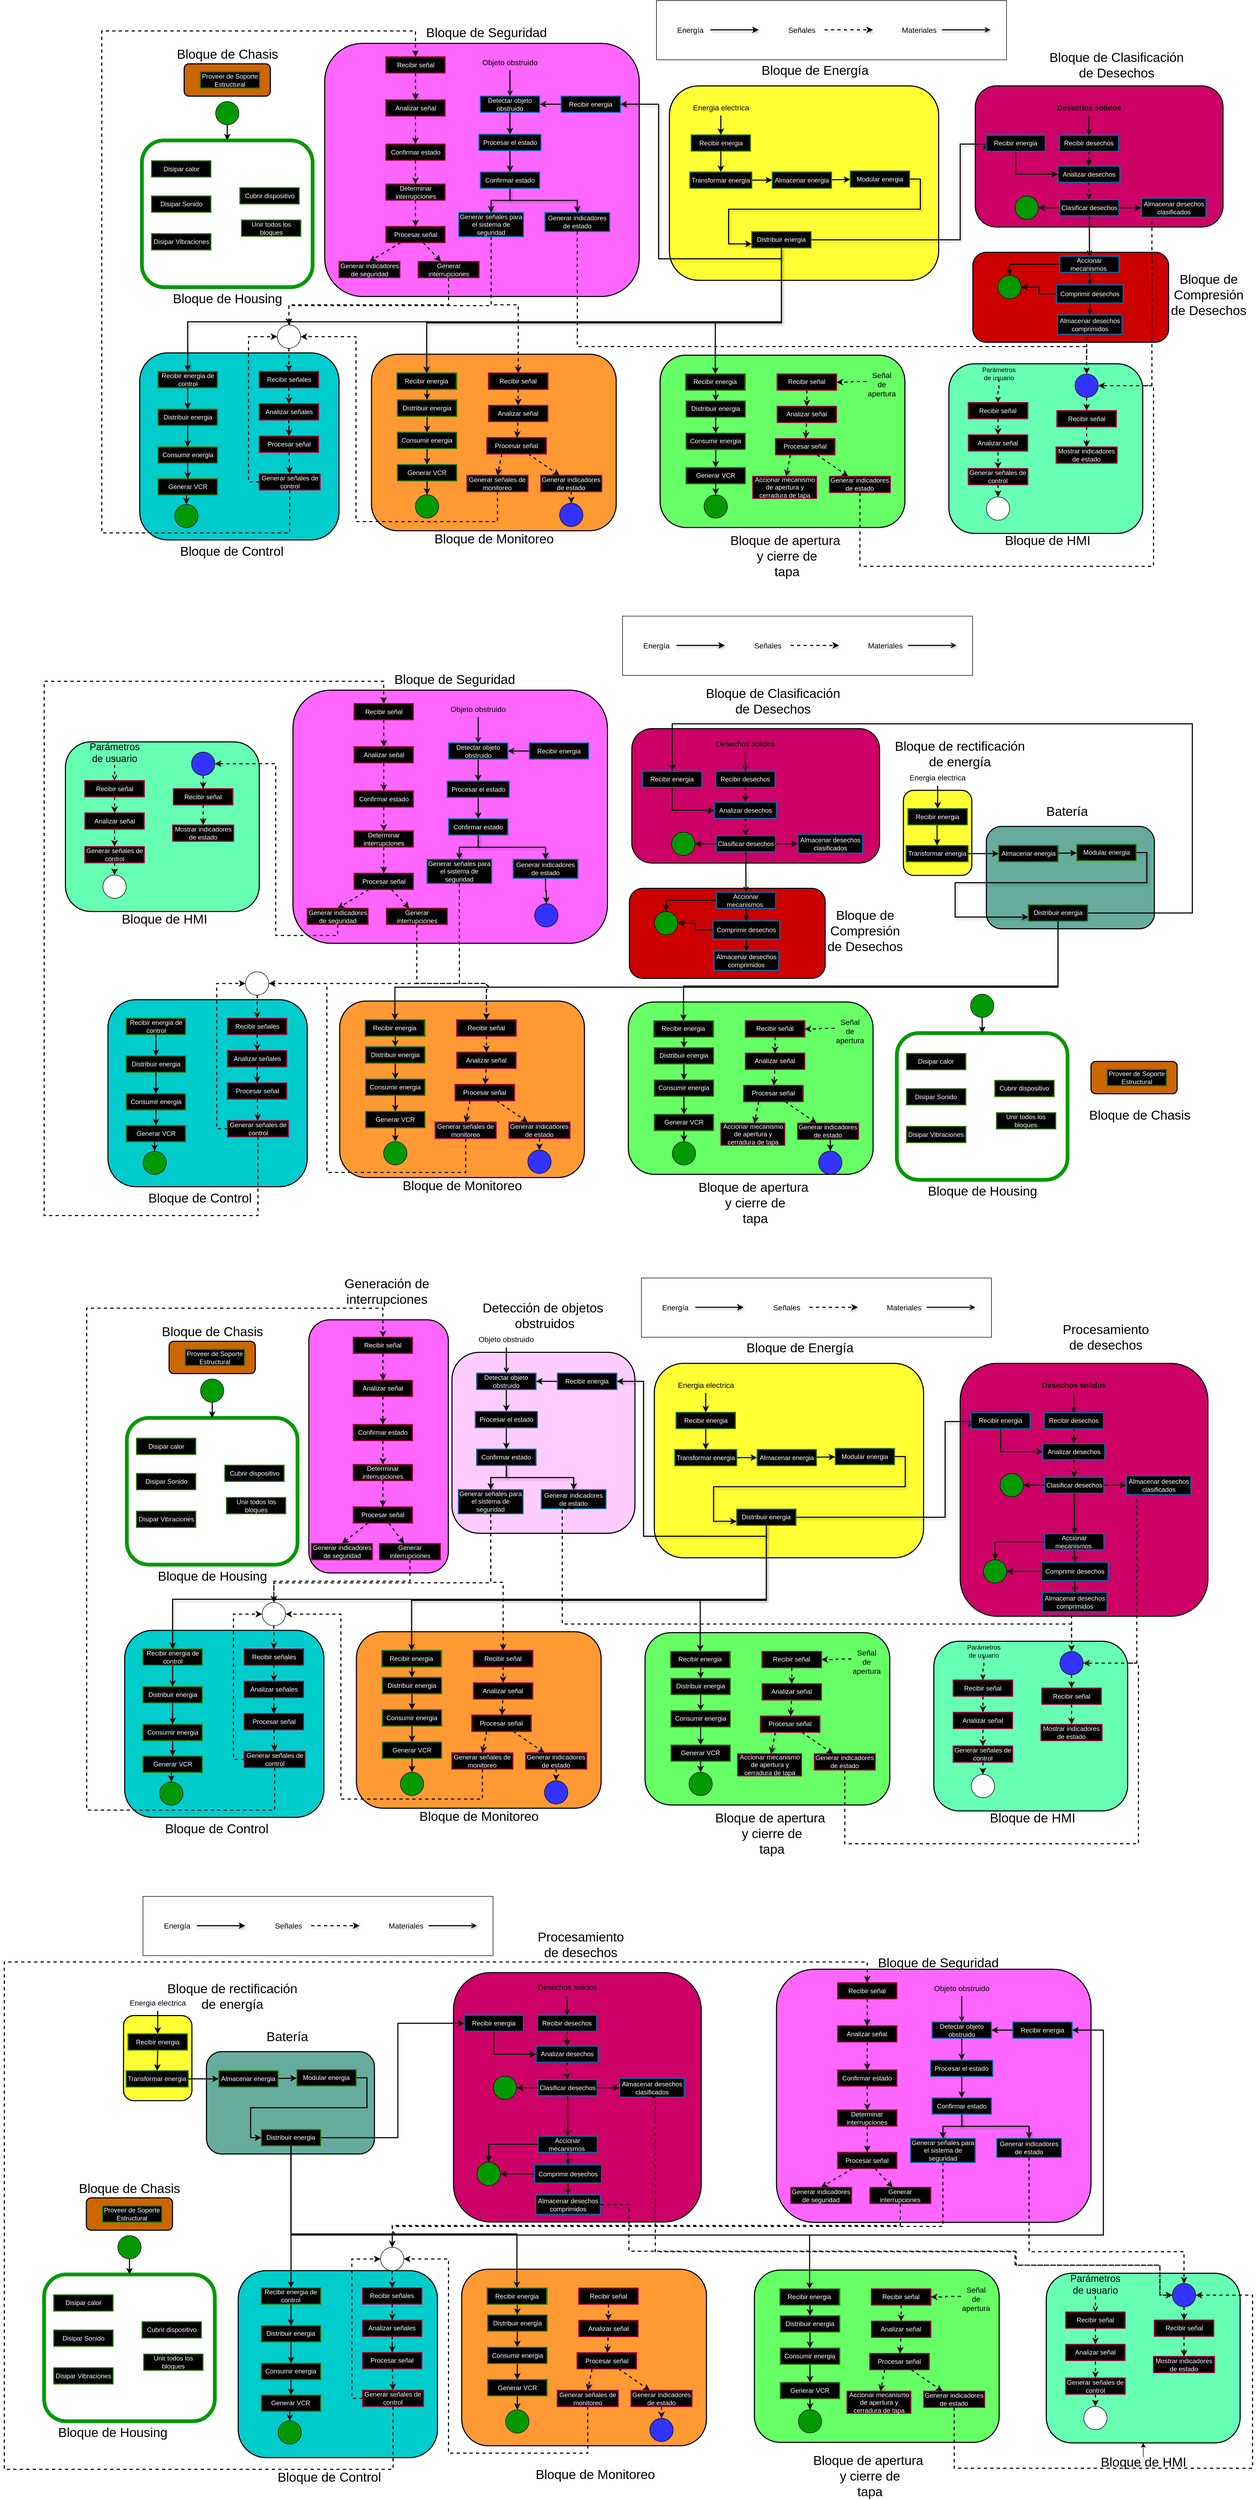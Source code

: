 <mxfile version="14.6.13" type="github" pages="3">
  <diagram id="gHAmOwAejJrvvXvZ88qO" name="Esquema de producto">
    <mxGraphModel dx="530" dy="1668" grid="0" gridSize="10" guides="1" tooltips="1" connect="1" arrows="1" fold="1" page="0" pageScale="1" pageWidth="1100" pageHeight="850" math="0" shadow="0">
      <root>
        <mxCell id="0" />
        <mxCell id="1" parent="0" />
        <mxCell id="A_a0-WtglvbuHpX7r6ia-1386" value="" style="rounded=1;whiteSpace=wrap;html=1;fillColor=#FFCCFF;strokeWidth=2;" parent="1" vertex="1">
          <mxGeometry x="2201.25" y="2038" width="339.75" height="336" as="geometry" />
        </mxCell>
        <mxCell id="A_a0-WtglvbuHpX7r6ia-1378" value="" style="rounded=1;whiteSpace=wrap;html=1;fillColor=#00CCCC;strokeWidth=2;" parent="1" vertex="1">
          <mxGeometry x="1804.36" y="3743.12" width="370" height="347.25" as="geometry" />
        </mxCell>
        <mxCell id="A_a0-WtglvbuHpX7r6ia-458" value="" style="rounded=1;whiteSpace=wrap;html=1;fillColor=#67AB9F;strokeWidth=2;" parent="1" vertex="1">
          <mxGeometry x="3193.61" y="1061.5" width="312" height="190" as="geometry" />
        </mxCell>
        <mxCell id="wyveYztsF2YW7_v9QlnG-54" value="" style="rounded=1;whiteSpace=wrap;html=1;fillColor=#CC0000;strokeWidth=2;" parent="1" vertex="1">
          <mxGeometry x="3168.5" y="-4.5" width="363.5" height="167" as="geometry" />
        </mxCell>
        <mxCell id="aXE0c1OaLKPVSddAGL0c-230" value="" style="rounded=0;whiteSpace=wrap;html=1;fillColor=#FFFFFF;" parent="1" vertex="1">
          <mxGeometry x="2581" y="-472" width="650" height="110" as="geometry" />
        </mxCell>
        <mxCell id="aXE0c1OaLKPVSddAGL0c-156" value="" style="rounded=1;whiteSpace=wrap;html=1;fillColor=#FFFFFF;strokeWidth=7;perimeterSpacing=0;strokeColor=#009900;" parent="1" vertex="1">
          <mxGeometry x="1625.5" y="-212.25" width="317" height="272.5" as="geometry" />
        </mxCell>
        <mxCell id="aXE0c1OaLKPVSddAGL0c-130" value="" style="rounded=1;whiteSpace=wrap;html=1;fillColor=#FF9933;strokeWidth=2;" parent="1" vertex="1">
          <mxGeometry x="2051.75" y="184.75" width="454.5" height="327.75" as="geometry" />
        </mxCell>
        <mxCell id="aXE0c1OaLKPVSddAGL0c-56" value="" style="rounded=1;whiteSpace=wrap;html=1;fillColor=#00CCCC;strokeWidth=2;" parent="1" vertex="1">
          <mxGeometry x="1621.5" y="182.25" width="370" height="347.25" as="geometry" />
        </mxCell>
        <mxCell id="aXE0c1OaLKPVSddAGL0c-7" value="" style="rounded=1;whiteSpace=wrap;html=1;fillColor=#FF66FF;strokeWidth=2;" parent="1" vertex="1">
          <mxGeometry x="1965" y="-392.5" width="584" height="470" as="geometry" />
        </mxCell>
        <mxCell id="aXE0c1OaLKPVSddAGL0c-6" value="" style="rounded=1;whiteSpace=wrap;html=1;fillColor=#CC0066;strokeWidth=2;" parent="1" vertex="1">
          <mxGeometry x="3173" y="-313.5" width="460" height="262" as="geometry" />
        </mxCell>
        <mxCell id="aXE0c1OaLKPVSddAGL0c-5" value="" style="rounded=1;whiteSpace=wrap;html=1;fillColor=#FFFF33;strokeWidth=2;" parent="1" vertex="1">
          <mxGeometry x="2605" y="-313.5" width="500" height="361" as="geometry" />
        </mxCell>
        <mxCell id="l6ilXpsC3v9ZhkBVoFBw-114" style="edgeStyle=orthogonalEdgeStyle;rounded=0;orthogonalLoop=1;jettySize=auto;html=1;exitX=0.5;exitY=1;exitDx=0;exitDy=0;entryX=0.5;entryY=0;entryDx=0;entryDy=0;strokeWidth=2;" parent="1" source="l6ilXpsC3v9ZhkBVoFBw-2" target="l6ilXpsC3v9ZhkBVoFBw-5" edge="1">
          <mxGeometry relative="1" as="geometry" />
        </mxCell>
        <mxCell id="l6ilXpsC3v9ZhkBVoFBw-2" value="Recibir energia" style="rounded=0;whiteSpace=wrap;html=1;fillColor=#000000;strokeColor=#2D7600;fontColor=#ffffff;strokeWidth=2;" parent="1" vertex="1">
          <mxGeometry x="2645.5" y="-222.5" width="110" height="30" as="geometry" />
        </mxCell>
        <mxCell id="l6ilXpsC3v9ZhkBVoFBw-3" value="" style="edgeStyle=none;rounded=0;orthogonalLoop=1;jettySize=auto;html=1;fontSize=24;strokeWidth=2;" parent="1" source="l6ilXpsC3v9ZhkBVoFBw-5" target="l6ilXpsC3v9ZhkBVoFBw-7" edge="1">
          <mxGeometry relative="1" as="geometry" />
        </mxCell>
        <mxCell id="l6ilXpsC3v9ZhkBVoFBw-5" value="Transformar energia" style="rounded=0;whiteSpace=wrap;html=1;fillColor=#000000;strokeColor=#2D7600;fontColor=#ffffff;strokeWidth=2;" parent="1" vertex="1">
          <mxGeometry x="2643" y="-153.5" width="115" height="30" as="geometry" />
        </mxCell>
        <mxCell id="l6ilXpsC3v9ZhkBVoFBw-6" value="" style="edgeStyle=none;rounded=0;orthogonalLoop=1;jettySize=auto;html=1;fontSize=24;strokeWidth=2;" parent="1" source="l6ilXpsC3v9ZhkBVoFBw-7" target="l6ilXpsC3v9ZhkBVoFBw-10" edge="1">
          <mxGeometry relative="1" as="geometry" />
        </mxCell>
        <mxCell id="l6ilXpsC3v9ZhkBVoFBw-7" value="Almacenar energia" style="rounded=0;whiteSpace=wrap;html=1;fillColor=#000000;strokeColor=#2D7600;fontColor=#ffffff;strokeWidth=2;" parent="1" vertex="1">
          <mxGeometry x="2796" y="-153.5" width="110" height="30" as="geometry" />
        </mxCell>
        <mxCell id="aXE0c1OaLKPVSddAGL0c-14" style="edgeStyle=orthogonalEdgeStyle;rounded=0;orthogonalLoop=1;jettySize=auto;html=1;exitX=1;exitY=0.5;exitDx=0;exitDy=0;entryX=0;entryY=0.75;entryDx=0;entryDy=0;shadow=1;strokeWidth=2;" parent="1" source="l6ilXpsC3v9ZhkBVoFBw-10" target="l6ilXpsC3v9ZhkBVoFBw-13" edge="1">
          <mxGeometry relative="1" as="geometry">
            <Array as="points">
              <mxPoint x="3071" y="-140.5" />
              <mxPoint x="3071" y="-84.5" />
              <mxPoint x="2715" y="-84.5" />
              <mxPoint x="2715" y="-20.5" />
            </Array>
          </mxGeometry>
        </mxCell>
        <mxCell id="l6ilXpsC3v9ZhkBVoFBw-10" value="Modular energia" style="rounded=0;whiteSpace=wrap;html=1;fillColor=#000000;strokeColor=#2D7600;fontColor=#ffffff;strokeWidth=2;" parent="1" vertex="1">
          <mxGeometry x="2941" y="-155.5" width="110" height="30" as="geometry" />
        </mxCell>
        <mxCell id="aXE0c1OaLKPVSddAGL0c-252" style="edgeStyle=orthogonalEdgeStyle;rounded=0;orthogonalLoop=1;jettySize=auto;html=1;exitX=1;exitY=0.5;exitDx=0;exitDy=0;entryX=0;entryY=0.5;entryDx=0;entryDy=0;shadow=1;endArrow=classic;endFill=1;strokeWidth=2;" parent="1" source="l6ilXpsC3v9ZhkBVoFBw-13" target="l6ilXpsC3v9ZhkBVoFBw-83" edge="1">
          <mxGeometry relative="1" as="geometry">
            <Array as="points">
              <mxPoint x="3145" y="-27.5" />
              <mxPoint x="3145" y="-205.5" />
            </Array>
          </mxGeometry>
        </mxCell>
        <mxCell id="aXE0c1OaLKPVSddAGL0c-256" style="edgeStyle=orthogonalEdgeStyle;rounded=0;orthogonalLoop=1;jettySize=auto;html=1;entryX=1;entryY=0.5;entryDx=0;entryDy=0;shadow=1;endArrow=classic;endFill=1;strokeWidth=2;" parent="1" source="l6ilXpsC3v9ZhkBVoFBw-13" target="aXE0c1OaLKPVSddAGL0c-9" edge="1">
          <mxGeometry relative="1" as="geometry">
            <Array as="points">
              <mxPoint x="2813" y="7.5" />
              <mxPoint x="2585" y="7.5" />
              <mxPoint x="2585" y="-279.5" />
            </Array>
          </mxGeometry>
        </mxCell>
        <mxCell id="aXE0c1OaLKPVSddAGL0c-257" style="edgeStyle=orthogonalEdgeStyle;rounded=0;orthogonalLoop=1;jettySize=auto;html=1;entryX=0.5;entryY=0;entryDx=0;entryDy=0;shadow=1;endArrow=classic;endFill=1;strokeWidth=2;" parent="1" source="l6ilXpsC3v9ZhkBVoFBw-13" target="aXE0c1OaLKPVSddAGL0c-146" edge="1">
          <mxGeometry relative="1" as="geometry">
            <Array as="points">
              <mxPoint x="2813" y="126.5" />
              <mxPoint x="2154" y="126.5" />
            </Array>
          </mxGeometry>
        </mxCell>
        <mxCell id="aXE0c1OaLKPVSddAGL0c-260" style="edgeStyle=orthogonalEdgeStyle;rounded=0;orthogonalLoop=1;jettySize=auto;html=1;exitX=0.5;exitY=1;exitDx=0;exitDy=0;entryX=0.5;entryY=0;entryDx=0;entryDy=0;shadow=1;endArrow=classic;endFill=1;strokeWidth=2;" parent="1" source="l6ilXpsC3v9ZhkBVoFBw-13" target="aXE0c1OaLKPVSddAGL0c-30" edge="1">
          <mxGeometry relative="1" as="geometry">
            <Array as="points">
              <mxPoint x="2813" y="124.5" />
              <mxPoint x="1711" y="124.5" />
            </Array>
          </mxGeometry>
        </mxCell>
        <mxCell id="l6ilXpsC3v9ZhkBVoFBw-13" value="Distribuir energia" style="rounded=0;whiteSpace=wrap;html=1;fillColor=#000000;strokeColor=#2D7600;fontColor=#ffffff;strokeWidth=2;" parent="1" vertex="1">
          <mxGeometry x="2758" y="-42.75" width="110" height="30" as="geometry" />
        </mxCell>
        <mxCell id="l6ilXpsC3v9ZhkBVoFBw-116" style="edgeStyle=orthogonalEdgeStyle;rounded=0;orthogonalLoop=1;jettySize=auto;html=1;exitX=0.5;exitY=1;exitDx=0;exitDy=0;entryX=0.5;entryY=0;entryDx=0;entryDy=0;strokeWidth=2;" parent="1" source="l6ilXpsC3v9ZhkBVoFBw-25" target="l6ilXpsC3v9ZhkBVoFBw-2" edge="1">
          <mxGeometry relative="1" as="geometry" />
        </mxCell>
        <mxCell id="l6ilXpsC3v9ZhkBVoFBw-25" value="&lt;font color=&quot;#000000&quot; style=&quot;font-size: 14px&quot;&gt;Energia electrica&lt;/font&gt;" style="rounded=0;whiteSpace=wrap;html=1;fontColor=#ffffff;fillColor=none;strokeColor=none;strokeWidth=2;" parent="1" vertex="1">
          <mxGeometry x="2645.5" y="-288.5" width="110" height="30" as="geometry" />
        </mxCell>
        <mxCell id="l6ilXpsC3v9ZhkBVoFBw-44" value="Disipar Sonido" style="rounded=0;whiteSpace=wrap;html=1;fillColor=#000000;strokeColor=#2D7600;fontColor=#ffffff;strokeWidth=2;" parent="1" vertex="1">
          <mxGeometry x="1643.5" y="-109" width="110" height="30" as="geometry" />
        </mxCell>
        <mxCell id="l6ilXpsC3v9ZhkBVoFBw-45" value="Disipar Vibraciones" style="rounded=0;whiteSpace=wrap;html=1;fillColor=#000000;strokeColor=#2D7600;fontColor=#ffffff;strokeWidth=2;" parent="1" vertex="1">
          <mxGeometry x="1643.5" y="-39" width="110" height="30" as="geometry" />
        </mxCell>
        <mxCell id="l6ilXpsC3v9ZhkBVoFBw-46" value="Disipar calor" style="rounded=0;whiteSpace=wrap;html=1;fillColor=#000000;strokeColor=#2D7600;fontColor=#ffffff;strokeWidth=2;" parent="1" vertex="1">
          <mxGeometry x="1643.5" y="-174.38" width="110" height="30" as="geometry" />
        </mxCell>
        <mxCell id="l6ilXpsC3v9ZhkBVoFBw-72" style="edgeStyle=orthogonalEdgeStyle;rounded=0;orthogonalLoop=1;jettySize=auto;html=1;exitX=0.5;exitY=1;exitDx=0;exitDy=0;endArrow=classic;endFill=1;dashed=1;strokeWidth=2;" parent="1" source="l6ilXpsC3v9ZhkBVoFBw-53" target="l6ilXpsC3v9ZhkBVoFBw-55" edge="1">
          <mxGeometry relative="1" as="geometry" />
        </mxCell>
        <mxCell id="l6ilXpsC3v9ZhkBVoFBw-53" value="Recibir desechos" style="rounded=0;whiteSpace=wrap;html=1;fillColor=#000000;strokeColor=#006EAF;fontColor=#ffffff;strokeWidth=2;" parent="1" vertex="1">
          <mxGeometry x="3329" y="-222" width="110" height="30" as="geometry" />
        </mxCell>
        <mxCell id="l6ilXpsC3v9ZhkBVoFBw-73" style="edgeStyle=orthogonalEdgeStyle;rounded=0;orthogonalLoop=1;jettySize=auto;html=1;exitX=0.5;exitY=1;exitDx=0;exitDy=0;endArrow=classic;endFill=1;strokeWidth=2;dashed=1;" parent="1" source="l6ilXpsC3v9ZhkBVoFBw-55" target="l6ilXpsC3v9ZhkBVoFBw-58" edge="1">
          <mxGeometry relative="1" as="geometry" />
        </mxCell>
        <mxCell id="l6ilXpsC3v9ZhkBVoFBw-55" value="Analizar desechos" style="rounded=0;whiteSpace=wrap;html=1;fillColor=#000000;strokeColor=#006EAF;fontColor=#ffffff;strokeWidth=2;" parent="1" vertex="1">
          <mxGeometry x="3326.5" y="-164.5" width="115" height="30" as="geometry" />
        </mxCell>
        <mxCell id="aXE0c1OaLKPVSddAGL0c-154" style="edgeStyle=orthogonalEdgeStyle;rounded=0;orthogonalLoop=1;jettySize=auto;html=1;exitX=0.5;exitY=1;exitDx=0;exitDy=0;entryX=0.5;entryY=0;entryDx=0;entryDy=0;shadow=1;endArrow=open;endFill=0;strokeWidth=2;" parent="1" source="l6ilXpsC3v9ZhkBVoFBw-58" target="aXE0c1OaLKPVSddAGL0c-151" edge="1">
          <mxGeometry relative="1" as="geometry">
            <mxPoint x="3415.5" y="-35.25" as="sourcePoint" />
          </mxGeometry>
        </mxCell>
        <mxCell id="wyveYztsF2YW7_v9QlnG-53" style="edgeStyle=orthogonalEdgeStyle;rounded=0;orthogonalLoop=1;jettySize=auto;html=1;entryX=0;entryY=0.5;entryDx=0;entryDy=0;endArrow=classic;endFill=1;strokeWidth=2;" parent="1" source="l6ilXpsC3v9ZhkBVoFBw-58" target="l6ilXpsC3v9ZhkBVoFBw-64" edge="1">
          <mxGeometry relative="1" as="geometry" />
        </mxCell>
        <mxCell id="wyveYztsF2YW7_v9QlnG-96" style="edgeStyle=orthogonalEdgeStyle;rounded=0;orthogonalLoop=1;jettySize=auto;html=1;exitX=0;exitY=0.5;exitDx=0;exitDy=0;entryX=1;entryY=0.5;entryDx=0;entryDy=0;endArrow=classic;endFill=1;strokeWidth=2;" parent="1" source="l6ilXpsC3v9ZhkBVoFBw-58" target="wyveYztsF2YW7_v9QlnG-94" edge="1">
          <mxGeometry relative="1" as="geometry" />
        </mxCell>
        <mxCell id="l6ilXpsC3v9ZhkBVoFBw-58" value="Clasificar desechos" style="rounded=0;whiteSpace=wrap;html=1;fillColor=#000000;strokeColor=#006EAF;fontColor=#ffffff;strokeWidth=2;" parent="1" vertex="1">
          <mxGeometry x="3329.75" y="-102.25" width="110" height="30" as="geometry" />
        </mxCell>
        <mxCell id="l6ilXpsC3v9ZhkBVoFBw-82" style="edgeStyle=orthogonalEdgeStyle;rounded=0;orthogonalLoop=1;jettySize=auto;html=1;exitX=0.5;exitY=1;exitDx=0;exitDy=0;entryX=0.5;entryY=0;entryDx=0;entryDy=0;endArrow=open;endFill=0;strokeWidth=2;" parent="1" source="l6ilXpsC3v9ZhkBVoFBw-60" target="l6ilXpsC3v9ZhkBVoFBw-53" edge="1">
          <mxGeometry relative="1" as="geometry" />
        </mxCell>
        <mxCell id="l6ilXpsC3v9ZhkBVoFBw-60" value="&lt;div style=&quot;text-align: left&quot;&gt;&lt;span&gt;&lt;font color=&quot;#000000&quot; style=&quot;font-size: 14px&quot;&gt;&lt;b&gt;Desechos solidos&lt;/b&gt;&lt;/font&gt;&lt;/span&gt;&lt;/div&gt;" style="rounded=0;whiteSpace=wrap;html=1;fontColor=#ffffff;fillColor=none;strokeColor=none;strokeWidth=2;" parent="1" vertex="1">
          <mxGeometry x="3316.75" y="-288.5" width="134.5" height="30" as="geometry" />
        </mxCell>
        <mxCell id="wyveYztsF2YW7_v9QlnG-148" style="edgeStyle=orthogonalEdgeStyle;rounded=0;jumpStyle=arc;jumpSize=8;orthogonalLoop=1;jettySize=auto;html=1;exitX=0.5;exitY=1;exitDx=0;exitDy=0;entryX=1;entryY=0.5;entryDx=0;entryDy=0;dashed=1;endArrow=classic;endFill=1;strokeWidth=2;" parent="1" source="l6ilXpsC3v9ZhkBVoFBw-64" target="wyveYztsF2YW7_v9QlnG-136" edge="1">
          <mxGeometry relative="1" as="geometry">
            <Array as="points">
              <mxPoint x="3501" y="-69.5" />
              <mxPoint x="3501" y="243.5" />
            </Array>
          </mxGeometry>
        </mxCell>
        <mxCell id="l6ilXpsC3v9ZhkBVoFBw-64" value="Almacenar desechos clasificados" style="rounded=0;whiteSpace=wrap;html=1;fillColor=#000000;strokeColor=#006EAF;fontColor=#ffffff;strokeWidth=2;" parent="1" vertex="1">
          <mxGeometry x="3481.5" y="-104.75" width="120" height="35" as="geometry" />
        </mxCell>
        <mxCell id="wyveYztsF2YW7_v9QlnG-149" style="edgeStyle=orthogonalEdgeStyle;rounded=0;jumpStyle=arc;jumpSize=8;orthogonalLoop=1;jettySize=auto;html=1;exitX=0.5;exitY=1;exitDx=0;exitDy=0;entryX=0.5;entryY=0;entryDx=0;entryDy=0;dashed=1;endArrow=classic;endFill=1;strokeWidth=2;" parent="1" source="l6ilXpsC3v9ZhkBVoFBw-66" target="wyveYztsF2YW7_v9QlnG-136" edge="1">
          <mxGeometry relative="1" as="geometry">
            <Array as="points">
              <mxPoint x="3380" y="147.5" />
            </Array>
          </mxGeometry>
        </mxCell>
        <mxCell id="l6ilXpsC3v9ZhkBVoFBw-66" value="Almacenar desechos comprimidos" style="rounded=0;whiteSpace=wrap;html=1;fillColor=#000000;strokeColor=#006EAF;fontColor=#ffffff;strokeWidth=2;" parent="1" vertex="1">
          <mxGeometry x="3325.75" y="111.75" width="120" height="36" as="geometry" />
        </mxCell>
        <mxCell id="l6ilXpsC3v9ZhkBVoFBw-80" style="edgeStyle=orthogonalEdgeStyle;rounded=0;orthogonalLoop=1;jettySize=auto;html=1;exitX=0.5;exitY=1;exitDx=0;exitDy=0;entryX=0.5;entryY=0;entryDx=0;entryDy=0;endArrow=open;endFill=0;strokeWidth=2;" parent="1" source="l6ilXpsC3v9ZhkBVoFBw-77" target="l6ilXpsC3v9ZhkBVoFBw-66" edge="1">
          <mxGeometry relative="1" as="geometry">
            <mxPoint x="3386.0" y="113.75" as="targetPoint" />
          </mxGeometry>
        </mxCell>
        <mxCell id="wyveYztsF2YW7_v9QlnG-130" style="edgeStyle=orthogonalEdgeStyle;rounded=0;orthogonalLoop=1;jettySize=auto;html=1;exitX=0;exitY=0.5;exitDx=0;exitDy=0;entryX=1;entryY=0.5;entryDx=0;entryDy=0;endArrow=classic;endFill=1;strokeWidth=2;" parent="1" source="l6ilXpsC3v9ZhkBVoFBw-77" target="wyveYztsF2YW7_v9QlnG-128" edge="1">
          <mxGeometry relative="1" as="geometry" />
        </mxCell>
        <mxCell id="l6ilXpsC3v9ZhkBVoFBw-77" value="Comprimir desechos" style="rounded=0;whiteSpace=wrap;html=1;fillColor=#000000;strokeColor=#006EAF;fontColor=#ffffff;strokeWidth=2;" parent="1" vertex="1">
          <mxGeometry x="3323.75" y="55.75" width="124" height="34" as="geometry" />
        </mxCell>
        <mxCell id="l6ilXpsC3v9ZhkBVoFBw-86" style="edgeStyle=orthogonalEdgeStyle;rounded=0;orthogonalLoop=1;jettySize=auto;html=1;exitX=0.5;exitY=1;exitDx=0;exitDy=0;entryX=0;entryY=0.5;entryDx=0;entryDy=0;strokeWidth=2;" parent="1" source="l6ilXpsC3v9ZhkBVoFBw-83" target="l6ilXpsC3v9ZhkBVoFBw-55" edge="1">
          <mxGeometry relative="1" as="geometry" />
        </mxCell>
        <mxCell id="l6ilXpsC3v9ZhkBVoFBw-83" value="Recibir energia" style="rounded=0;whiteSpace=wrap;html=1;fillColor=#000000;strokeColor=#006EAF;fontColor=#ffffff;strokeWidth=2;" parent="1" vertex="1">
          <mxGeometry x="3193" y="-222" width="110" height="30" as="geometry" />
        </mxCell>
        <mxCell id="l6ilXpsC3v9ZhkBVoFBw-108" style="edgeStyle=orthogonalEdgeStyle;rounded=0;orthogonalLoop=1;jettySize=auto;html=1;exitX=0.5;exitY=1;exitDx=0;exitDy=0;entryX=0.5;entryY=0;entryDx=0;entryDy=0;strokeWidth=2;" parent="1" source="l6ilXpsC3v9ZhkBVoFBw-92" target="l6ilXpsC3v9ZhkBVoFBw-94" edge="1">
          <mxGeometry relative="1" as="geometry" />
        </mxCell>
        <mxCell id="l6ilXpsC3v9ZhkBVoFBw-92" value="Detectar objeto obstruido" style="rounded=0;whiteSpace=wrap;html=1;fillColor=#1ba1e2;strokeColor=#006EAF;fontColor=#ffffff;strokeWidth=2;" parent="1" vertex="1">
          <mxGeometry x="2254" y="-294.5" width="110" height="30" as="geometry" />
        </mxCell>
        <mxCell id="l6ilXpsC3v9ZhkBVoFBw-109" style="edgeStyle=orthogonalEdgeStyle;rounded=0;orthogonalLoop=1;jettySize=auto;html=1;exitX=0.5;exitY=1;exitDx=0;exitDy=0;entryX=0.5;entryY=0;entryDx=0;entryDy=0;strokeWidth=2;" parent="1" source="l6ilXpsC3v9ZhkBVoFBw-94" target="l6ilXpsC3v9ZhkBVoFBw-97" edge="1">
          <mxGeometry relative="1" as="geometry" />
        </mxCell>
        <mxCell id="l6ilXpsC3v9ZhkBVoFBw-94" value="Procesar el estado" style="rounded=0;whiteSpace=wrap;html=1;fillColor=#1ba1e2;strokeColor=#006EAF;fontColor=#ffffff;strokeWidth=2;" parent="1" vertex="1">
          <mxGeometry x="2251.5" y="-223.5" width="115" height="30" as="geometry" />
        </mxCell>
        <mxCell id="l6ilXpsC3v9ZhkBVoFBw-97" value="Confirmar estado" style="rounded=0;whiteSpace=wrap;html=1;fillColor=#1ba1e2;strokeColor=#006EAF;fontColor=#ffffff;strokeWidth=2;" parent="1" vertex="1">
          <mxGeometry x="2254" y="-153.5" width="110" height="30" as="geometry" />
        </mxCell>
        <mxCell id="l6ilXpsC3v9ZhkBVoFBw-106" value="" style="edgeStyle=orthogonalEdgeStyle;rounded=0;orthogonalLoop=1;jettySize=auto;html=1;endArrow=open;endFill=0;strokeWidth=2;" parent="1" source="l6ilXpsC3v9ZhkBVoFBw-99" target="l6ilXpsC3v9ZhkBVoFBw-92" edge="1">
          <mxGeometry relative="1" as="geometry" />
        </mxCell>
        <mxCell id="l6ilXpsC3v9ZhkBVoFBw-99" value="&lt;div&gt;&lt;span&gt;&lt;font style=&quot;font-size: 14px&quot;&gt;Objeto obstruido&lt;/font&gt;&lt;/span&gt;&lt;br&gt;&lt;/div&gt;" style="rounded=0;whiteSpace=wrap;html=1;fillColor=none;strokeColor=none;align=center;strokeWidth=2;" parent="1" vertex="1">
          <mxGeometry x="2254" y="-372.5" width="110" height="30" as="geometry" />
        </mxCell>
        <mxCell id="l6ilXpsC3v9ZhkBVoFBw-101" value="Generar indicadores de estado" style="rounded=0;whiteSpace=wrap;html=1;fillColor=#000000;strokeColor=#006EAF;fontColor=#ffffff;strokeWidth=2;" parent="1" vertex="1">
          <mxGeometry x="2374" y="-78.25" width="120" height="35" as="geometry" />
        </mxCell>
        <mxCell id="wyveYztsF2YW7_v9QlnG-132" style="edgeStyle=orthogonalEdgeStyle;rounded=0;orthogonalLoop=1;jettySize=auto;html=1;exitX=0.5;exitY=1;exitDx=0;exitDy=0;entryX=0.5;entryY=0;entryDx=0;entryDy=0;endArrow=classic;endFill=1;strokeWidth=2;dashed=1;" parent="1" source="l6ilXpsC3v9ZhkBVoFBw-105" target="wyveYztsF2YW7_v9QlnG-119" edge="1">
          <mxGeometry relative="1" as="geometry">
            <Array as="points">
              <mxPoint x="2274" y="94.5" />
              <mxPoint x="1899" y="94.5" />
            </Array>
          </mxGeometry>
        </mxCell>
        <mxCell id="wyveYztsF2YW7_v9QlnG-134" style="edgeStyle=orthogonalEdgeStyle;rounded=0;orthogonalLoop=1;jettySize=auto;html=1;exitX=0.5;exitY=1;exitDx=0;exitDy=0;entryX=0.5;entryY=0;entryDx=0;entryDy=0;dashed=1;endArrow=classic;endFill=1;strokeWidth=2;" parent="1" source="l6ilXpsC3v9ZhkBVoFBw-105" target="aXE0c1OaLKPVSddAGL0c-150" edge="1">
          <mxGeometry relative="1" as="geometry" />
        </mxCell>
        <mxCell id="l6ilXpsC3v9ZhkBVoFBw-105" value="Generar señales para el sistema de seguridad" style="rounded=0;whiteSpace=wrap;html=1;fillColor=#000000;strokeColor=#006EAF;fontColor=#ffffff;strokeWidth=2;" parent="1" vertex="1">
          <mxGeometry x="2214" y="-78.25" width="120" height="44.5" as="geometry" />
        </mxCell>
        <mxCell id="l6ilXpsC3v9ZhkBVoFBw-118" style="edgeStyle=orthogonalEdgeStyle;rounded=0;orthogonalLoop=1;jettySize=auto;html=1;exitX=0;exitY=0.5;exitDx=0;exitDy=0;entryX=1;entryY=0.5;entryDx=0;entryDy=0;strokeWidth=2;" parent="1" source="l6ilXpsC3v9ZhkBVoFBw-113" target="l6ilXpsC3v9ZhkBVoFBw-92" edge="1">
          <mxGeometry relative="1" as="geometry" />
        </mxCell>
        <mxCell id="l6ilXpsC3v9ZhkBVoFBw-113" value="Recibir energia" style="rounded=0;whiteSpace=wrap;html=1;fillColor=#1ba1e2;strokeColor=#006EAF;fontColor=#ffffff;strokeWidth=2;" parent="1" vertex="1">
          <mxGeometry x="2404" y="-294.5" width="110" height="30" as="geometry" />
        </mxCell>
        <mxCell id="aXE0c1OaLKPVSddAGL0c-8" value="Detectar objeto obstruido" style="rounded=0;whiteSpace=wrap;html=1;fillColor=#000000;strokeColor=#006EAF;fontColor=#ffffff;strokeWidth=2;" parent="1" vertex="1">
          <mxGeometry x="2254" y="-294.5" width="110" height="30" as="geometry" />
        </mxCell>
        <mxCell id="aXE0c1OaLKPVSddAGL0c-9" value="Recibir energia" style="rounded=0;whiteSpace=wrap;html=1;fillColor=#000000;strokeColor=#006EAF;fontColor=#ffffff;strokeWidth=2;" parent="1" vertex="1">
          <mxGeometry x="2404" y="-294.5" width="110" height="30" as="geometry" />
        </mxCell>
        <mxCell id="aXE0c1OaLKPVSddAGL0c-10" value="Procesar el estado" style="rounded=0;whiteSpace=wrap;html=1;fillColor=#000000;strokeColor=#006EAF;fontColor=#ffffff;strokeWidth=2;" parent="1" vertex="1">
          <mxGeometry x="2251.5" y="-223.5" width="115" height="30" as="geometry" />
        </mxCell>
        <mxCell id="aXE0c1OaLKPVSddAGL0c-131" style="edgeStyle=orthogonalEdgeStyle;rounded=0;orthogonalLoop=1;jettySize=auto;html=1;exitX=0.5;exitY=1;exitDx=0;exitDy=0;shadow=1;strokeWidth=2;" parent="1" source="aXE0c1OaLKPVSddAGL0c-11" target="l6ilXpsC3v9ZhkBVoFBw-105" edge="1">
          <mxGeometry relative="1" as="geometry" />
        </mxCell>
        <mxCell id="aXE0c1OaLKPVSddAGL0c-132" style="edgeStyle=orthogonalEdgeStyle;rounded=0;orthogonalLoop=1;jettySize=auto;html=1;exitX=0.5;exitY=1;exitDx=0;exitDy=0;entryX=0.5;entryY=0;entryDx=0;entryDy=0;shadow=1;strokeWidth=2;" parent="1" source="aXE0c1OaLKPVSddAGL0c-11" target="l6ilXpsC3v9ZhkBVoFBw-101" edge="1">
          <mxGeometry relative="1" as="geometry" />
        </mxCell>
        <mxCell id="aXE0c1OaLKPVSddAGL0c-11" value="Confirmar estado" style="rounded=0;whiteSpace=wrap;html=1;fillColor=#000000;strokeColor=#006EAF;fontColor=#ffffff;strokeWidth=2;" parent="1" vertex="1">
          <mxGeometry x="2254" y="-153.5" width="110" height="30" as="geometry" />
        </mxCell>
        <mxCell id="aXE0c1OaLKPVSddAGL0c-29" value="" style="edgeStyle=none;rounded=0;orthogonalLoop=1;jettySize=auto;html=1;fontSize=24;strokeColor=#000000;strokeWidth=2;" parent="1" source="aXE0c1OaLKPVSddAGL0c-30" target="aXE0c1OaLKPVSddAGL0c-32" edge="1">
          <mxGeometry relative="1" as="geometry" />
        </mxCell>
        <mxCell id="aXE0c1OaLKPVSddAGL0c-30" value="Recibir energia de control" style="rounded=0;whiteSpace=wrap;html=1;fillColor=#000000;strokeColor=#2D7600;fontColor=#ffffff;strokeWidth=2;" parent="1" vertex="1">
          <mxGeometry x="1655.5" y="216.87" width="110" height="30" as="geometry" />
        </mxCell>
        <mxCell id="aXE0c1OaLKPVSddAGL0c-31" value="" style="edgeStyle=none;rounded=0;orthogonalLoop=1;jettySize=auto;html=1;fontSize=24;strokeWidth=2;" parent="1" source="aXE0c1OaLKPVSddAGL0c-32" target="aXE0c1OaLKPVSddAGL0c-35" edge="1">
          <mxGeometry relative="1" as="geometry" />
        </mxCell>
        <mxCell id="aXE0c1OaLKPVSddAGL0c-32" value="Distribuir energia" style="rounded=0;whiteSpace=wrap;html=1;fillColor=#000000;strokeColor=#2D7600;fontColor=#ffffff;strokeWidth=2;" parent="1" vertex="1">
          <mxGeometry x="1655.5" y="286.87" width="110" height="30" as="geometry" />
        </mxCell>
        <mxCell id="wyveYztsF2YW7_v9QlnG-50" style="edgeStyle=orthogonalEdgeStyle;rounded=0;orthogonalLoop=1;jettySize=auto;html=1;exitX=0.5;exitY=1;exitDx=0;exitDy=0;entryX=0.5;entryY=0;entryDx=0;entryDy=0;endArrow=classic;endFill=1;strokeWidth=2;" parent="1" source="aXE0c1OaLKPVSddAGL0c-35" target="wyveYztsF2YW7_v9QlnG-49" edge="1">
          <mxGeometry relative="1" as="geometry" />
        </mxCell>
        <mxCell id="aXE0c1OaLKPVSddAGL0c-35" value="Consumir energia" style="rounded=0;whiteSpace=wrap;html=1;fillColor=#000000;strokeColor=#2D7600;fontColor=#ffffff;strokeWidth=2;" parent="1" vertex="1">
          <mxGeometry x="1655.5" y="356.87" width="110" height="30" as="geometry" />
        </mxCell>
        <mxCell id="aXE0c1OaLKPVSddAGL0c-40" value="" style="edgeStyle=none;rounded=0;orthogonalLoop=1;jettySize=auto;html=1;fontSize=24;strokeWidth=2;dashed=1;" parent="1" source="aXE0c1OaLKPVSddAGL0c-41" target="aXE0c1OaLKPVSddAGL0c-43" edge="1">
          <mxGeometry relative="1" as="geometry" />
        </mxCell>
        <mxCell id="aXE0c1OaLKPVSddAGL0c-41" value="Recibir señales" style="rounded=0;whiteSpace=wrap;html=1;fillColor=#000000;strokeColor=#A50040;fontColor=#ffffff;strokeWidth=2;" parent="1" vertex="1">
          <mxGeometry x="1843.5" y="216.87" width="110" height="30" as="geometry" />
        </mxCell>
        <mxCell id="aXE0c1OaLKPVSddAGL0c-42" value="" style="edgeStyle=orthogonalEdgeStyle;rounded=0;orthogonalLoop=1;jettySize=auto;html=1;fontColor=#000000;strokeWidth=2;dashed=1;" parent="1" source="aXE0c1OaLKPVSddAGL0c-43" target="aXE0c1OaLKPVSddAGL0c-45" edge="1">
          <mxGeometry relative="1" as="geometry" />
        </mxCell>
        <mxCell id="aXE0c1OaLKPVSddAGL0c-43" value="Analizar señales" style="rounded=0;whiteSpace=wrap;html=1;fillColor=#000000;strokeColor=#A50040;fontColor=#ffffff;strokeWidth=2;" parent="1" vertex="1">
          <mxGeometry x="1843.5" y="276.87" width="110" height="30" as="geometry" />
        </mxCell>
        <mxCell id="aXE0c1OaLKPVSddAGL0c-44" value="" style="edgeStyle=none;rounded=0;orthogonalLoop=1;jettySize=auto;html=1;fontSize=24;strokeWidth=2;dashed=1;" parent="1" source="aXE0c1OaLKPVSddAGL0c-45" target="aXE0c1OaLKPVSddAGL0c-48" edge="1">
          <mxGeometry relative="1" as="geometry" />
        </mxCell>
        <mxCell id="aXE0c1OaLKPVSddAGL0c-45" value="Procesar señal" style="rounded=0;whiteSpace=wrap;html=1;fillColor=#000000;strokeColor=#A50040;fontColor=#ffffff;strokeWidth=2;" parent="1" vertex="1">
          <mxGeometry x="1843.5" y="336.87" width="110" height="30" as="geometry" />
        </mxCell>
        <mxCell id="wyveYztsF2YW7_v9QlnG-127" style="edgeStyle=orthogonalEdgeStyle;rounded=0;orthogonalLoop=1;jettySize=auto;html=1;exitX=0;exitY=0.5;exitDx=0;exitDy=0;entryX=0;entryY=0.5;entryDx=0;entryDy=0;dashed=1;endArrow=classic;endFill=1;strokeWidth=2;" parent="1" source="aXE0c1OaLKPVSddAGL0c-48" target="wyveYztsF2YW7_v9QlnG-119" edge="1">
          <mxGeometry relative="1" as="geometry" />
        </mxCell>
        <mxCell id="wyveYztsF2YW7_v9QlnG-135" style="edgeStyle=orthogonalEdgeStyle;rounded=0;orthogonalLoop=1;jettySize=auto;html=1;exitX=0.5;exitY=1;exitDx=0;exitDy=0;entryX=0.5;entryY=0;entryDx=0;entryDy=0;dashed=1;endArrow=classic;endFill=1;strokeWidth=2;" parent="1" source="aXE0c1OaLKPVSddAGL0c-48" target="aXE0c1OaLKPVSddAGL0c-185" edge="1">
          <mxGeometry relative="1" as="geometry">
            <Array as="points">
              <mxPoint x="1900" y="516.5" />
              <mxPoint x="1551" y="516.5" />
              <mxPoint x="1551" y="-415.5" />
              <mxPoint x="2134" y="-415.5" />
            </Array>
          </mxGeometry>
        </mxCell>
        <mxCell id="aXE0c1OaLKPVSddAGL0c-48" value="Generar señales de control" style="rounded=0;whiteSpace=wrap;html=1;fillColor=#000000;strokeColor=#A50040;fontColor=#ffffff;strokeWidth=2;" parent="1" vertex="1">
          <mxGeometry x="1843.5" y="406.87" width="113" height="30" as="geometry" />
        </mxCell>
        <mxCell id="aXE0c1OaLKPVSddAGL0c-59" value="" style="edgeStyle=none;rounded=0;orthogonalLoop=1;jettySize=auto;html=1;fontSize=24;dashed=1;entryX=0.5;entryY=0;entryDx=0;entryDy=0;strokeWidth=2;" parent="1" source="aXE0c1OaLKPVSddAGL0c-60" target="aXE0c1OaLKPVSddAGL0c-148" edge="1">
          <mxGeometry relative="1" as="geometry">
            <mxPoint x="2324.25" y="269.75" as="targetPoint" />
          </mxGeometry>
        </mxCell>
        <mxCell id="aXE0c1OaLKPVSddAGL0c-60" value="Recibir señal" style="rounded=0;whiteSpace=wrap;html=1;fillColor=#d80073;strokeColor=#A50040;fontColor=#ffffff;strokeWidth=2;" parent="1" vertex="1">
          <mxGeometry x="2269.25" y="219.75" width="110" height="30" as="geometry" />
        </mxCell>
        <mxCell id="aXE0c1OaLKPVSddAGL0c-61" value="" style="edgeStyle=none;rounded=0;orthogonalLoop=1;jettySize=auto;html=1;fontSize=24;dashed=1;strokeWidth=2;" parent="1" target="aXE0c1OaLKPVSddAGL0c-65" edge="1">
          <mxGeometry relative="1" as="geometry">
            <mxPoint x="2324.25" y="299.75" as="sourcePoint" />
          </mxGeometry>
        </mxCell>
        <mxCell id="aXE0c1OaLKPVSddAGL0c-63" value="" style="edgeStyle=none;rounded=0;orthogonalLoop=1;jettySize=auto;html=1;fontSize=24;dashed=1;strokeWidth=2;" parent="1" source="aXE0c1OaLKPVSddAGL0c-65" target="aXE0c1OaLKPVSddAGL0c-67" edge="1">
          <mxGeometry relative="1" as="geometry" />
        </mxCell>
        <mxCell id="aXE0c1OaLKPVSddAGL0c-65" value="Procesar señal" style="rounded=0;whiteSpace=wrap;html=1;fillColor=#d80073;strokeColor=#A50040;fontColor=#ffffff;strokeWidth=2;" parent="1" vertex="1">
          <mxGeometry x="2266.25" y="339.75" width="110" height="30" as="geometry" />
        </mxCell>
        <mxCell id="aXE0c1OaLKPVSddAGL0c-67" value="Generar indicadores de estado" style="rounded=0;whiteSpace=wrap;html=1;fillColor=#000000;strokeColor=#A50040;fontColor=#ffffff;strokeWidth=2;" parent="1" vertex="1">
          <mxGeometry x="2366.25" y="409.75" width="113" height="30" as="geometry" />
        </mxCell>
        <mxCell id="aXE0c1OaLKPVSddAGL0c-69" value="" style="edgeStyle=none;rounded=0;orthogonalLoop=1;jettySize=auto;html=1;fontSize=24;strokeColor=#000000;strokeWidth=2;" parent="1" source="aXE0c1OaLKPVSddAGL0c-70" target="aXE0c1OaLKPVSddAGL0c-72" edge="1">
          <mxGeometry relative="1" as="geometry" />
        </mxCell>
        <mxCell id="aXE0c1OaLKPVSddAGL0c-70" value="Recibir energia" style="rounded=0;whiteSpace=wrap;html=1;fillColor=#60a917;strokeColor=#2D7600;fontColor=#ffffff;strokeWidth=2;" parent="1" vertex="1">
          <mxGeometry x="2100" y="219.75" width="110" height="30" as="geometry" />
        </mxCell>
        <mxCell id="aXE0c1OaLKPVSddAGL0c-71" value="" style="edgeStyle=none;rounded=0;orthogonalLoop=1;jettySize=auto;html=1;fontSize=24;strokeWidth=2;" parent="1" source="aXE0c1OaLKPVSddAGL0c-72" target="aXE0c1OaLKPVSddAGL0c-81" edge="1">
          <mxGeometry relative="1" as="geometry" />
        </mxCell>
        <mxCell id="aXE0c1OaLKPVSddAGL0c-72" value="Distribuir energia" style="rounded=0;whiteSpace=wrap;html=1;fillColor=#60a917;strokeColor=#2D7600;fontColor=#ffffff;strokeWidth=2;" parent="1" vertex="1">
          <mxGeometry x="2100" y="269.75" width="110" height="30" as="geometry" />
        </mxCell>
        <mxCell id="aXE0c1OaLKPVSddAGL0c-78" value="" style="edgeStyle=none;rounded=0;orthogonalLoop=1;jettySize=auto;html=1;fontSize=24;strokeWidth=2;entryX=0.5;entryY=0;entryDx=0;entryDy=0;" parent="1" source="aXE0c1OaLKPVSddAGL0c-79" target="wyveYztsF2YW7_v9QlnG-97" edge="1">
          <mxGeometry relative="1" as="geometry">
            <mxPoint x="2155" y="449.75" as="targetPoint" />
          </mxGeometry>
        </mxCell>
        <mxCell id="aXE0c1OaLKPVSddAGL0c-79" value="Generar VCR" style="rounded=0;whiteSpace=wrap;html=1;fillColor=#60a917;strokeColor=#2D7600;fontColor=#ffffff;strokeWidth=2;" parent="1" vertex="1">
          <mxGeometry x="2100" y="389.75" width="110" height="30" as="geometry" />
        </mxCell>
        <mxCell id="aXE0c1OaLKPVSddAGL0c-80" value="" style="edgeStyle=none;rounded=0;orthogonalLoop=1;jettySize=auto;html=1;fontSize=24;strokeWidth=2;" parent="1" source="aXE0c1OaLKPVSddAGL0c-81" target="aXE0c1OaLKPVSddAGL0c-79" edge="1">
          <mxGeometry relative="1" as="geometry" />
        </mxCell>
        <mxCell id="aXE0c1OaLKPVSddAGL0c-81" value="Consumir energia" style="rounded=0;whiteSpace=wrap;html=1;fillColor=#60a917;strokeColor=#2D7600;fontColor=#ffffff;strokeWidth=2;" parent="1" vertex="1">
          <mxGeometry x="2100" y="329.75" width="110" height="30" as="geometry" />
        </mxCell>
        <mxCell id="aXE0c1OaLKPVSddAGL0c-85" value="Generar señales de monitoreo" style="rounded=0;whiteSpace=wrap;html=1;fillColor=#000000;strokeColor=#A50040;fontColor=#ffffff;strokeWidth=2;" parent="1" vertex="1">
          <mxGeometry x="2229.25" y="409.75" width="113" height="30" as="geometry" />
        </mxCell>
        <mxCell id="aXE0c1OaLKPVSddAGL0c-88" value="&lt;font style=&quot;font-size: 24px&quot;&gt;Bloque de Seguridad&lt;/font&gt;" style="text;html=1;align=center;verticalAlign=middle;resizable=0;points=[];autosize=1;strokeColor=none;strokeWidth=2;" parent="1" vertex="1">
          <mxGeometry x="2145" y="-422.5" width="240" height="20" as="geometry" />
        </mxCell>
        <mxCell id="aXE0c1OaLKPVSddAGL0c-89" value="&lt;font style=&quot;font-size: 24px&quot;&gt;Bloque de Energía&lt;/font&gt;" style="text;html=1;align=center;verticalAlign=middle;resizable=0;points=[];autosize=1;strokeColor=none;strokeWidth=2;" parent="1" vertex="1">
          <mxGeometry x="2770" y="-352.5" width="210" height="20" as="geometry" />
        </mxCell>
        <mxCell id="aXE0c1OaLKPVSddAGL0c-120" value="&lt;span style=&quot;font-size: 24px&quot;&gt;Bloque de Clasificación &lt;br&gt;de Desechos&lt;/span&gt;" style="text;html=1;align=center;verticalAlign=middle;resizable=0;points=[];autosize=1;strokeColor=none;strokeWidth=2;" parent="1" vertex="1">
          <mxGeometry x="3305.5" y="-372.5" width="259" height="41" as="geometry" />
        </mxCell>
        <mxCell id="aXE0c1OaLKPVSddAGL0c-129" value="&lt;font style=&quot;font-size: 24px&quot;&gt;Bloque de Control&lt;/font&gt;" style="text;html=1;align=center;verticalAlign=middle;resizable=0;points=[];autosize=1;strokeColor=none;strokeWidth=2;" parent="1" vertex="1">
          <mxGeometry x="1686.5" y="541.49" width="210" height="20" as="geometry" />
        </mxCell>
        <mxCell id="aXE0c1OaLKPVSddAGL0c-133" value="Recibir energia" style="rounded=0;whiteSpace=wrap;html=1;fillColor=#60a917;strokeColor=#2D7600;fontColor=#ffffff;strokeWidth=2;" parent="1" vertex="1">
          <mxGeometry x="2100" y="219.75" width="110" height="30" as="geometry" />
        </mxCell>
        <mxCell id="aXE0c1OaLKPVSddAGL0c-134" value="Distribuir energia" style="rounded=0;whiteSpace=wrap;html=1;fillColor=#60a917;strokeColor=#2D7600;fontColor=#ffffff;strokeWidth=2;" parent="1" vertex="1">
          <mxGeometry x="2100" y="269.75" width="110" height="30" as="geometry" />
        </mxCell>
        <mxCell id="aXE0c1OaLKPVSddAGL0c-135" value="Recibir señal" style="rounded=0;whiteSpace=wrap;html=1;fillColor=#d80073;strokeColor=#A50040;fontColor=#ffffff;strokeWidth=2;" parent="1" vertex="1">
          <mxGeometry x="2269.25" y="219.75" width="110" height="30" as="geometry" />
        </mxCell>
        <mxCell id="aXE0c1OaLKPVSddAGL0c-137" value="Procesar señal" style="rounded=0;whiteSpace=wrap;html=1;fillColor=#d80073;strokeColor=#A50040;fontColor=#ffffff;strokeWidth=2;" parent="1" vertex="1">
          <mxGeometry x="2266.25" y="339.75" width="110" height="30" as="geometry" />
        </mxCell>
        <mxCell id="aXE0c1OaLKPVSddAGL0c-138" value="Recibir energia" style="rounded=0;whiteSpace=wrap;html=1;fillColor=#60a917;strokeColor=#2D7600;fontColor=#ffffff;strokeWidth=2;" parent="1" vertex="1">
          <mxGeometry x="2100" y="219.75" width="110" height="30" as="geometry" />
        </mxCell>
        <mxCell id="aXE0c1OaLKPVSddAGL0c-139" value="Distribuir energia" style="rounded=0;whiteSpace=wrap;html=1;fillColor=#60a917;strokeColor=#2D7600;fontColor=#ffffff;strokeWidth=2;" parent="1" vertex="1">
          <mxGeometry x="2100" y="269.75" width="110" height="30" as="geometry" />
        </mxCell>
        <mxCell id="aXE0c1OaLKPVSddAGL0c-140" value="Recibir señal" style="rounded=0;whiteSpace=wrap;html=1;fillColor=#d80073;strokeColor=#A50040;fontColor=#ffffff;strokeWidth=2;" parent="1" vertex="1">
          <mxGeometry x="2269.25" y="219.75" width="110" height="30" as="geometry" />
        </mxCell>
        <mxCell id="aXE0c1OaLKPVSddAGL0c-142" value="Procesar señal" style="rounded=0;whiteSpace=wrap;html=1;fillColor=#000000;strokeColor=#A50040;fontColor=#ffffff;strokeWidth=2;" parent="1" vertex="1">
          <mxGeometry x="2266.25" y="339.75" width="110" height="30" as="geometry" />
        </mxCell>
        <mxCell id="aXE0c1OaLKPVSddAGL0c-143" value="Generar VCR" style="rounded=0;whiteSpace=wrap;html=1;fillColor=#000000;strokeColor=#2D7600;fontColor=#ffffff;strokeWidth=2;" parent="1" vertex="1">
          <mxGeometry x="2100" y="389.75" width="110" height="30" as="geometry" />
        </mxCell>
        <mxCell id="aXE0c1OaLKPVSddAGL0c-144" value="&lt;font style=&quot;font-size: 24px&quot;&gt;Bloque de Monitoreo&lt;/font&gt;" style="text;html=1;align=center;verticalAlign=middle;resizable=0;points=[];autosize=1;strokeColor=none;strokeWidth=2;" parent="1" vertex="1">
          <mxGeometry x="2159" y="517.5" width="240" height="20" as="geometry" />
        </mxCell>
        <mxCell id="aXE0c1OaLKPVSddAGL0c-145" value="Recibir energia" style="rounded=0;whiteSpace=wrap;html=1;fillColor=#60a917;strokeColor=#2D7600;fontColor=#ffffff;strokeWidth=2;" parent="1" vertex="1">
          <mxGeometry x="2099.25" y="219.75" width="110" height="30" as="geometry" />
        </mxCell>
        <mxCell id="aXE0c1OaLKPVSddAGL0c-146" value="Recibir energia" style="rounded=0;whiteSpace=wrap;html=1;fillColor=#000000;strokeColor=#2D7600;fontColor=#ffffff;strokeWidth=2;" parent="1" vertex="1">
          <mxGeometry x="2099.25" y="219.75" width="110" height="30" as="geometry" />
        </mxCell>
        <mxCell id="aXE0c1OaLKPVSddAGL0c-147" value="Distribuir energia" style="rounded=0;whiteSpace=wrap;html=1;fillColor=#000000;strokeColor=#2D7600;fontColor=#ffffff;strokeWidth=2;" parent="1" vertex="1">
          <mxGeometry x="2100" y="269.75" width="110" height="30" as="geometry" />
        </mxCell>
        <mxCell id="aXE0c1OaLKPVSddAGL0c-148" value="Analizar señal" style="rounded=0;whiteSpace=wrap;html=1;fillColor=#000000;strokeColor=#A50040;fontColor=#ffffff;strokeWidth=2;" parent="1" vertex="1">
          <mxGeometry x="2269.25" y="279.75" width="110" height="30" as="geometry" />
        </mxCell>
        <mxCell id="aXE0c1OaLKPVSddAGL0c-149" value="Consumir energia" style="rounded=0;whiteSpace=wrap;html=1;fillColor=#000000;strokeColor=#2D7600;fontColor=#ffffff;strokeWidth=2;" parent="1" vertex="1">
          <mxGeometry x="2100" y="329.75" width="110" height="30" as="geometry" />
        </mxCell>
        <mxCell id="aXE0c1OaLKPVSddAGL0c-150" value="Recibir señal" style="rounded=0;whiteSpace=wrap;html=1;fillColor=#000000;strokeColor=#A50040;fontColor=#ffffff;strokeWidth=2;" parent="1" vertex="1">
          <mxGeometry x="2269.25" y="219.75" width="110" height="30" as="geometry" />
        </mxCell>
        <mxCell id="aXE0c1OaLKPVSddAGL0c-152" style="edgeStyle=orthogonalEdgeStyle;rounded=0;orthogonalLoop=1;jettySize=auto;html=1;exitX=0.5;exitY=1;exitDx=0;exitDy=0;entryX=0.5;entryY=0;entryDx=0;entryDy=0;shadow=1;endArrow=open;endFill=0;strokeWidth=2;" parent="1" source="aXE0c1OaLKPVSddAGL0c-151" target="l6ilXpsC3v9ZhkBVoFBw-77" edge="1">
          <mxGeometry relative="1" as="geometry" />
        </mxCell>
        <mxCell id="wyveYztsF2YW7_v9QlnG-129" style="edgeStyle=orthogonalEdgeStyle;rounded=0;orthogonalLoop=1;jettySize=auto;html=1;exitX=0;exitY=0.5;exitDx=0;exitDy=0;entryX=0.5;entryY=0;entryDx=0;entryDy=0;endArrow=classic;endFill=1;strokeWidth=2;" parent="1" source="aXE0c1OaLKPVSddAGL0c-151" target="wyveYztsF2YW7_v9QlnG-128" edge="1">
          <mxGeometry relative="1" as="geometry" />
        </mxCell>
        <mxCell id="aXE0c1OaLKPVSddAGL0c-151" value="Accionar mecanismos&amp;nbsp;" style="rounded=0;whiteSpace=wrap;html=1;fillColor=#000000;strokeColor=#006EAF;fontColor=#ffffff;strokeWidth=2;" parent="1" vertex="1">
          <mxGeometry x="3330" y="2.75" width="110" height="30" as="geometry" />
        </mxCell>
        <mxCell id="aXE0c1OaLKPVSddAGL0c-209" style="edgeStyle=none;rounded=0;orthogonalLoop=1;jettySize=auto;html=1;entryX=0.5;entryY=0;entryDx=0;entryDy=0;shadow=1;endArrow=classic;endFill=1;strokeWidth=2;dashed=1;" parent="1" source="aXE0c1OaLKPVSddAGL0c-185" target="aXE0c1OaLKPVSddAGL0c-187" edge="1">
          <mxGeometry relative="1" as="geometry" />
        </mxCell>
        <mxCell id="aXE0c1OaLKPVSddAGL0c-185" value="Recibir señal" style="rounded=0;whiteSpace=wrap;html=1;fillColor=#000000;strokeColor=#A50040;fontColor=#ffffff;strokeWidth=2;" parent="1" vertex="1">
          <mxGeometry x="2078.5" y="-367.5" width="110" height="30" as="geometry" />
        </mxCell>
        <mxCell id="aXE0c1OaLKPVSddAGL0c-186" value="" style="edgeStyle=orthogonalEdgeStyle;rounded=0;orthogonalLoop=1;jettySize=auto;html=1;fontColor=#000000;strokeWidth=2;dashed=1;" parent="1" source="aXE0c1OaLKPVSddAGL0c-187" target="aXE0c1OaLKPVSddAGL0c-199" edge="1">
          <mxGeometry relative="1" as="geometry" />
        </mxCell>
        <mxCell id="aXE0c1OaLKPVSddAGL0c-187" value="Analizar señal" style="rounded=0;whiteSpace=wrap;html=1;fillColor=#000000;strokeColor=#A50040;fontColor=#ffffff;strokeWidth=2;" parent="1" vertex="1">
          <mxGeometry x="2078.5" y="-287.5" width="110" height="30" as="geometry" />
        </mxCell>
        <mxCell id="aXE0c1OaLKPVSddAGL0c-188" value="" style="edgeStyle=none;rounded=0;orthogonalLoop=1;jettySize=auto;html=1;fontSize=24;strokeWidth=2;dashed=1;" parent="1" source="aXE0c1OaLKPVSddAGL0c-190" target="aXE0c1OaLKPVSddAGL0c-192" edge="1">
          <mxGeometry relative="1" as="geometry" />
        </mxCell>
        <mxCell id="aXE0c1OaLKPVSddAGL0c-208" style="edgeStyle=none;rounded=0;orthogonalLoop=1;jettySize=auto;html=1;exitX=0.25;exitY=1;exitDx=0;exitDy=0;entryX=0.5;entryY=0;entryDx=0;entryDy=0;shadow=1;endArrow=classic;endFill=1;strokeWidth=2;dashed=1;" parent="1" source="aXE0c1OaLKPVSddAGL0c-190" target="aXE0c1OaLKPVSddAGL0c-196" edge="1">
          <mxGeometry relative="1" as="geometry">
            <mxPoint x="2054.0" y="12.5" as="targetPoint" />
          </mxGeometry>
        </mxCell>
        <mxCell id="aXE0c1OaLKPVSddAGL0c-190" value="Procesar señal" style="rounded=0;whiteSpace=wrap;html=1;fillColor=#000000;strokeColor=#A50040;fontColor=#ffffff;strokeWidth=2;" parent="1" vertex="1">
          <mxGeometry x="2078.5" y="-52.5" width="110" height="30" as="geometry" />
        </mxCell>
        <mxCell id="KpbzytDEn6CioX-TmnE7-262" style="edgeStyle=orthogonalEdgeStyle;rounded=0;jumpStyle=arc;orthogonalLoop=1;jettySize=auto;html=1;exitX=0.5;exitY=1;exitDx=0;exitDy=0;entryX=0.5;entryY=0;entryDx=0;entryDy=0;strokeWidth=2;dashed=1;" parent="1" source="aXE0c1OaLKPVSddAGL0c-192" target="wyveYztsF2YW7_v9QlnG-119" edge="1">
          <mxGeometry relative="1" as="geometry">
            <Array as="points">
              <mxPoint x="2195" y="93" />
              <mxPoint x="1898" y="93" />
            </Array>
          </mxGeometry>
        </mxCell>
        <mxCell id="aXE0c1OaLKPVSddAGL0c-192" value="Generar interrupciones" style="rounded=0;whiteSpace=wrap;html=1;fillColor=#000000;strokeColor=#A50040;fontColor=#ffffff;strokeWidth=2;" parent="1" vertex="1">
          <mxGeometry x="2138.5" y="12.5" width="113" height="30" as="geometry" />
        </mxCell>
        <mxCell id="aXE0c1OaLKPVSddAGL0c-196" value="Generar indicadores de seguridad" style="rounded=0;whiteSpace=wrap;html=1;fillColor=#000000;strokeColor=#A50040;fontColor=#ffffff;strokeWidth=2;" parent="1" vertex="1">
          <mxGeometry x="1991.5" y="12.5" width="113" height="30" as="geometry" />
        </mxCell>
        <mxCell id="aXE0c1OaLKPVSddAGL0c-198" value="" style="edgeStyle=orthogonalEdgeStyle;rounded=0;orthogonalLoop=1;jettySize=auto;html=1;fontColor=#000000;strokeWidth=2;dashed=1;" parent="1" source="aXE0c1OaLKPVSddAGL0c-199" target="aXE0c1OaLKPVSddAGL0c-201" edge="1">
          <mxGeometry relative="1" as="geometry" />
        </mxCell>
        <mxCell id="aXE0c1OaLKPVSddAGL0c-199" value="Confirmar estado" style="rounded=0;whiteSpace=wrap;html=1;fillColor=#000000;strokeColor=#A50040;fontColor=#ffffff;strokeWidth=2;" parent="1" vertex="1">
          <mxGeometry x="2078.5" y="-205.5" width="110" height="30" as="geometry" />
        </mxCell>
        <mxCell id="aXE0c1OaLKPVSddAGL0c-200" value="" style="edgeStyle=orthogonalEdgeStyle;rounded=0;orthogonalLoop=1;jettySize=auto;html=1;fontColor=#000000;strokeWidth=2;dashed=1;" parent="1" source="aXE0c1OaLKPVSddAGL0c-201" target="aXE0c1OaLKPVSddAGL0c-190" edge="1">
          <mxGeometry relative="1" as="geometry" />
        </mxCell>
        <mxCell id="aXE0c1OaLKPVSddAGL0c-201" value="Determinar interrupciones" style="rounded=0;whiteSpace=wrap;html=1;fillColor=#000000;strokeColor=#A50040;fontColor=#ffffff;strokeWidth=2;" parent="1" vertex="1">
          <mxGeometry x="2078.5" y="-131.25" width="110" height="30" as="geometry" />
        </mxCell>
        <mxCell id="aXE0c1OaLKPVSddAGL0c-213" style="edgeStyle=none;rounded=0;orthogonalLoop=1;jettySize=auto;html=1;exitX=0;exitY=0.25;exitDx=0;exitDy=0;entryX=0.124;entryY=0.278;entryDx=0;entryDy=0;entryPerimeter=0;shadow=1;endArrow=classic;endFill=1;strokeWidth=2;" parent="1" source="aXE0c1OaLKPVSddAGL0c-192" target="aXE0c1OaLKPVSddAGL0c-192" edge="1">
          <mxGeometry relative="1" as="geometry" />
        </mxCell>
        <mxCell id="aXE0c1OaLKPVSddAGL0c-220" value="" style="endArrow=classic;html=1;shadow=1;strokeWidth=2;" parent="1" edge="1">
          <mxGeometry width="50" height="50" relative="1" as="geometry">
            <mxPoint x="2681" y="-417.59" as="sourcePoint" />
            <mxPoint x="2771" y="-417.59" as="targetPoint" />
          </mxGeometry>
        </mxCell>
        <mxCell id="aXE0c1OaLKPVSddAGL0c-221" value="&lt;font style=&quot;font-size: 14px&quot;&gt;Energía&lt;/font&gt;" style="text;html=1;strokeColor=none;fillColor=none;align=center;verticalAlign=middle;whiteSpace=wrap;rounded=0;" parent="1" vertex="1">
          <mxGeometry x="2624" y="-427" width="40" height="20" as="geometry" />
        </mxCell>
        <mxCell id="aXE0c1OaLKPVSddAGL0c-222" value="&lt;font style=&quot;font-size: 14px&quot;&gt;Señales&lt;/font&gt;" style="text;html=1;strokeColor=none;fillColor=none;align=center;verticalAlign=middle;whiteSpace=wrap;rounded=0;" parent="1" vertex="1">
          <mxGeometry x="2831" y="-427" width="40" height="20" as="geometry" />
        </mxCell>
        <mxCell id="aXE0c1OaLKPVSddAGL0c-225" value="" style="endArrow=classic;html=1;shadow=1;strokeWidth=2;dashed=1;" parent="1" edge="1">
          <mxGeometry width="50" height="50" relative="1" as="geometry">
            <mxPoint x="2893" y="-417.59" as="sourcePoint" />
            <mxPoint x="2983" y="-417.59" as="targetPoint" />
          </mxGeometry>
        </mxCell>
        <mxCell id="aXE0c1OaLKPVSddAGL0c-228" value="&lt;font style=&quot;font-size: 14px&quot;&gt;Materiales&lt;/font&gt;" style="text;html=1;strokeColor=none;fillColor=none;align=center;verticalAlign=middle;whiteSpace=wrap;rounded=0;" parent="1" vertex="1">
          <mxGeometry x="3049" y="-427" width="40" height="20" as="geometry" />
        </mxCell>
        <mxCell id="aXE0c1OaLKPVSddAGL0c-229" value="" style="endArrow=open;html=1;shadow=1;strokeWidth=2;endFill=0;" parent="1" edge="1">
          <mxGeometry width="50" height="50" relative="1" as="geometry">
            <mxPoint x="3111" y="-417.59" as="sourcePoint" />
            <mxPoint x="3201" y="-417.59" as="targetPoint" />
          </mxGeometry>
        </mxCell>
        <mxCell id="aXE0c1OaLKPVSddAGL0c-237" style="rounded=0;orthogonalLoop=1;jettySize=auto;html=1;exitX=0.25;exitY=1;exitDx=0;exitDy=0;entryX=0.5;entryY=0;entryDx=0;entryDy=0;shadow=1;dashed=1;endArrow=classic;endFill=1;strokeWidth=2;" parent="1" source="aXE0c1OaLKPVSddAGL0c-232" target="aXE0c1OaLKPVSddAGL0c-233" edge="1">
          <mxGeometry relative="1" as="geometry" />
        </mxCell>
        <mxCell id="aXE0c1OaLKPVSddAGL0c-232" value="Procesar señal" style="rounded=0;whiteSpace=wrap;html=1;fillColor=#000000;strokeColor=#A50040;fontColor=#ffffff;strokeWidth=2;" parent="1" vertex="1">
          <mxGeometry x="2266.25" y="339.75" width="110" height="30" as="geometry" />
        </mxCell>
        <mxCell id="wyveYztsF2YW7_v9QlnG-133" style="edgeStyle=orthogonalEdgeStyle;rounded=0;orthogonalLoop=1;jettySize=auto;html=1;exitX=0.5;exitY=1;exitDx=0;exitDy=0;entryX=1;entryY=0.5;entryDx=0;entryDy=0;dashed=1;endArrow=classic;endFill=1;strokeWidth=2;" parent="1" source="aXE0c1OaLKPVSddAGL0c-233" target="wyveYztsF2YW7_v9QlnG-119" edge="1">
          <mxGeometry relative="1" as="geometry">
            <Array as="points">
              <mxPoint x="2286" y="495.5" />
              <mxPoint x="2023" y="495.5" />
              <mxPoint x="2023" y="152.5" />
            </Array>
          </mxGeometry>
        </mxCell>
        <mxCell id="aXE0c1OaLKPVSddAGL0c-233" value="Generar señales de monitoreo" style="rounded=0;whiteSpace=wrap;html=1;fillColor=#000000;strokeColor=#A50040;fontColor=#ffffff;strokeWidth=2;" parent="1" vertex="1">
          <mxGeometry x="2229.25" y="409.75" width="113" height="30" as="geometry" />
        </mxCell>
        <mxCell id="wyveYztsF2YW7_v9QlnG-151" style="edgeStyle=orthogonalEdgeStyle;rounded=0;jumpStyle=arc;jumpSize=8;orthogonalLoop=1;jettySize=auto;html=1;exitX=0.5;exitY=1;exitDx=0;exitDy=0;entryX=0.5;entryY=0;entryDx=0;entryDy=0;dashed=1;endArrow=classic;endFill=1;strokeWidth=2;" parent="1" source="aXE0c1OaLKPVSddAGL0c-234" target="wyveYztsF2YW7_v9QlnG-150" edge="1">
          <mxGeometry relative="1" as="geometry" />
        </mxCell>
        <mxCell id="aXE0c1OaLKPVSddAGL0c-234" value="Generar indicadores de estado" style="rounded=0;whiteSpace=wrap;html=1;fillColor=#000000;strokeColor=#A50040;fontColor=#ffffff;strokeWidth=2;" parent="1" vertex="1">
          <mxGeometry x="2366.25" y="409.75" width="113" height="30" as="geometry" />
        </mxCell>
        <mxCell id="aXE0c1OaLKPVSddAGL0c-258" value="&lt;font style=&quot;font-size: 24px&quot;&gt;Bloque de Housing&lt;/font&gt;" style="text;html=1;align=center;verticalAlign=middle;resizable=0;points=[];autosize=1;strokeColor=none;strokeWidth=2;" parent="1" vertex="1">
          <mxGeometry x="1674" y="71.75" width="220" height="20" as="geometry" />
        </mxCell>
        <mxCell id="wyveYztsF2YW7_v9QlnG-1" value="" style="rounded=1;whiteSpace=wrap;html=1;fillColor=#CC6600;strokeWidth=2;" parent="1" vertex="1">
          <mxGeometry x="1704" y="-354.5" width="160" height="60" as="geometry" />
        </mxCell>
        <mxCell id="wyveYztsF2YW7_v9QlnG-5" value="&lt;font style=&quot;font-size: 24px&quot;&gt;Bloque de Chasis&lt;/font&gt;" style="text;html=1;align=center;verticalAlign=middle;resizable=0;points=[];autosize=1;strokeColor=none;strokeWidth=2;" parent="1" vertex="1">
          <mxGeometry x="1684" y="-382" width="200" height="20" as="geometry" />
        </mxCell>
        <mxCell id="wyveYztsF2YW7_v9QlnG-6" value="Proveer de Soporte Estructural" style="rounded=0;whiteSpace=wrap;html=1;fillColor=#000000;strokeColor=#2D7600;fontColor=#ffffff;strokeWidth=2;" parent="1" vertex="1">
          <mxGeometry x="1734" y="-339.5" width="110" height="30" as="geometry" />
        </mxCell>
        <mxCell id="wyveYztsF2YW7_v9QlnG-7" value="" style="rounded=1;whiteSpace=wrap;html=1;fillColor=#66FFB3;strokeWidth=2;" parent="1" vertex="1">
          <mxGeometry x="3124" y="202.5" width="360" height="315" as="geometry" />
        </mxCell>
        <mxCell id="wyveYztsF2YW7_v9QlnG-11" value="&lt;font style=&quot;font-size: 24px&quot;&gt;Bloque de HMI&lt;/font&gt;" style="text;html=1;align=center;verticalAlign=middle;resizable=0;points=[];autosize=1;strokeColor=none;strokeWidth=2;" parent="1" vertex="1">
          <mxGeometry x="3222.25" y="521.49" width="170" height="20" as="geometry" />
        </mxCell>
        <mxCell id="wyveYztsF2YW7_v9QlnG-13" value="Recibir señal" style="rounded=0;whiteSpace=wrap;html=1;fillColor=#d80073;strokeColor=#A50040;fontColor=#ffffff;strokeWidth=2;" parent="1" vertex="1">
          <mxGeometry x="3324.75" y="289.5" width="110" height="30" as="geometry" />
        </mxCell>
        <mxCell id="wyveYztsF2YW7_v9QlnG-15" value="" style="edgeStyle=none;rounded=0;orthogonalLoop=1;jettySize=auto;html=1;fontSize=24;dashed=1;strokeWidth=2;exitX=0.5;exitY=1;exitDx=0;exitDy=0;" parent="1" source="wyveYztsF2YW7_v9QlnG-24" target="wyveYztsF2YW7_v9QlnG-17" edge="1">
          <mxGeometry relative="1" as="geometry">
            <mxPoint x="3376.911" y="439.5" as="sourcePoint" />
          </mxGeometry>
        </mxCell>
        <mxCell id="wyveYztsF2YW7_v9QlnG-17" value="Generar indicadores de estado" style="rounded=0;whiteSpace=wrap;html=1;fillColor=#000000;strokeColor=#A50040;fontColor=#ffffff;strokeWidth=2;" parent="1" vertex="1">
          <mxGeometry x="3323.25" y="357" width="113" height="30" as="geometry" />
        </mxCell>
        <mxCell id="wyveYztsF2YW7_v9QlnG-19" value="Recibir señal" style="rounded=0;whiteSpace=wrap;html=1;fillColor=#d80073;strokeColor=#A50040;fontColor=#ffffff;strokeWidth=2;" parent="1" vertex="1">
          <mxGeometry x="3324.75" y="289.5" width="110" height="30" as="geometry" />
        </mxCell>
        <mxCell id="wyveYztsF2YW7_v9QlnG-21" value="Recibir señal" style="rounded=0;whiteSpace=wrap;html=1;fillColor=#d80073;strokeColor=#A50040;fontColor=#ffffff;strokeWidth=2;" parent="1" vertex="1">
          <mxGeometry x="3324.75" y="289.5" width="110" height="30" as="geometry" />
        </mxCell>
        <mxCell id="wyveYztsF2YW7_v9QlnG-24" value="Recibir señal" style="rounded=0;whiteSpace=wrap;html=1;fillColor=#000000;strokeColor=#A50040;fontColor=#ffffff;strokeWidth=2;" parent="1" vertex="1">
          <mxGeometry x="3324.75" y="289.5" width="110" height="30" as="geometry" />
        </mxCell>
        <mxCell id="wyveYztsF2YW7_v9QlnG-28" value="Mostrar indicadores de estado" style="rounded=0;whiteSpace=wrap;html=1;fillColor=#000000;strokeColor=#A50040;fontColor=#ffffff;strokeWidth=2;" parent="1" vertex="1">
          <mxGeometry x="3323.25" y="357" width="113" height="30" as="geometry" />
        </mxCell>
        <mxCell id="wyveYztsF2YW7_v9QlnG-35" value="" style="edgeStyle=none;rounded=0;orthogonalLoop=1;jettySize=auto;html=1;fontSize=24;dashed=1;entryX=0.5;entryY=0;entryDx=0;entryDy=0;strokeWidth=2;" parent="1" source="wyveYztsF2YW7_v9QlnG-36" target="wyveYztsF2YW7_v9QlnG-43" edge="1">
          <mxGeometry relative="1" as="geometry">
            <mxPoint x="3215.25" y="324.5" as="targetPoint" />
          </mxGeometry>
        </mxCell>
        <mxCell id="wyveYztsF2YW7_v9QlnG-36" value="Recibir señal" style="rounded=0;whiteSpace=wrap;html=1;fillColor=#d80073;strokeColor=#A50040;fontColor=#ffffff;strokeWidth=2;" parent="1" vertex="1">
          <mxGeometry x="3160.25" y="274.5" width="110" height="30" as="geometry" />
        </mxCell>
        <mxCell id="wyveYztsF2YW7_v9QlnG-37" value="" style="edgeStyle=none;rounded=0;orthogonalLoop=1;jettySize=auto;html=1;fontSize=24;dashed=1;strokeWidth=2;" parent="1" target="wyveYztsF2YW7_v9QlnG-38" edge="1">
          <mxGeometry relative="1" as="geometry">
            <mxPoint x="3215.25" y="354.5" as="sourcePoint" />
          </mxGeometry>
        </mxCell>
        <mxCell id="wyveYztsF2YW7_v9QlnG-38" value="Procesar señal" style="rounded=0;whiteSpace=wrap;html=1;fillColor=#d80073;strokeColor=#A50040;fontColor=#ffffff;strokeWidth=2;" parent="1" vertex="1">
          <mxGeometry x="3160.25" y="397" width="110" height="30" as="geometry" />
        </mxCell>
        <mxCell id="wyveYztsF2YW7_v9QlnG-39" value="Recibir señal" style="rounded=0;whiteSpace=wrap;html=1;fillColor=#d80073;strokeColor=#A50040;fontColor=#ffffff;strokeWidth=2;" parent="1" vertex="1">
          <mxGeometry x="3160.25" y="274.5" width="110" height="30" as="geometry" />
        </mxCell>
        <mxCell id="wyveYztsF2YW7_v9QlnG-40" value="Procesar señal" style="rounded=0;whiteSpace=wrap;html=1;fillColor=#d80073;strokeColor=#A50040;fontColor=#ffffff;strokeWidth=2;" parent="1" vertex="1">
          <mxGeometry x="3160.25" y="397" width="110" height="30" as="geometry" />
        </mxCell>
        <mxCell id="wyveYztsF2YW7_v9QlnG-41" value="Recibir señal" style="rounded=0;whiteSpace=wrap;html=1;fillColor=#d80073;strokeColor=#A50040;fontColor=#ffffff;strokeWidth=2;" parent="1" vertex="1">
          <mxGeometry x="3160.25" y="274.5" width="110" height="30" as="geometry" />
        </mxCell>
        <mxCell id="wyveYztsF2YW7_v9QlnG-42" value="Procesar señal" style="rounded=0;whiteSpace=wrap;html=1;fillColor=#000000;strokeColor=#A50040;fontColor=#ffffff;strokeWidth=2;" parent="1" vertex="1">
          <mxGeometry x="3160.25" y="397" width="110" height="30" as="geometry" />
        </mxCell>
        <mxCell id="wyveYztsF2YW7_v9QlnG-43" value="Analizar señal" style="rounded=0;whiteSpace=wrap;html=1;fillColor=#000000;strokeColor=#A50040;fontColor=#ffffff;strokeWidth=2;" parent="1" vertex="1">
          <mxGeometry x="3160.25" y="334.5" width="110" height="30" as="geometry" />
        </mxCell>
        <mxCell id="wyveYztsF2YW7_v9QlnG-44" value="Recibir señal" style="rounded=0;whiteSpace=wrap;html=1;fillColor=#000000;strokeColor=#A50040;fontColor=#ffffff;strokeWidth=2;" parent="1" vertex="1">
          <mxGeometry x="3160.25" y="274.5" width="110" height="30" as="geometry" />
        </mxCell>
        <mxCell id="wyveYztsF2YW7_v9QlnG-122" style="edgeStyle=none;rounded=0;orthogonalLoop=1;jettySize=auto;html=1;exitX=0.5;exitY=1;exitDx=0;exitDy=0;entryX=0.5;entryY=0;entryDx=0;entryDy=0;dashed=1;endArrow=classic;endFill=1;strokeWidth=2;" parent="1" source="wyveYztsF2YW7_v9QlnG-45" target="wyveYztsF2YW7_v9QlnG-121" edge="1">
          <mxGeometry relative="1" as="geometry" />
        </mxCell>
        <mxCell id="wyveYztsF2YW7_v9QlnG-45" value="Generar señales de control" style="rounded=0;whiteSpace=wrap;html=1;fillColor=#000000;strokeColor=#A50040;fontColor=#ffffff;strokeWidth=2;" parent="1" vertex="1">
          <mxGeometry x="3160.25" y="397" width="110" height="30" as="geometry" />
        </mxCell>
        <mxCell id="wyveYztsF2YW7_v9QlnG-47" value="Cubrir dispositivo" style="rounded=0;whiteSpace=wrap;html=1;fillColor=#000000;strokeColor=#2D7600;fontColor=#ffffff;strokeWidth=2;" parent="1" vertex="1">
          <mxGeometry x="1807.5" y="-124.38" width="110" height="30" as="geometry" />
        </mxCell>
        <mxCell id="wyveYztsF2YW7_v9QlnG-48" value="Unir todos los bloques" style="rounded=0;whiteSpace=wrap;html=1;fillColor=#000000;strokeColor=#2D7600;fontColor=#ffffff;strokeWidth=2;" parent="1" vertex="1">
          <mxGeometry x="1810.5" y="-64.38" width="110" height="30" as="geometry" />
        </mxCell>
        <mxCell id="wyveYztsF2YW7_v9QlnG-102" style="edgeStyle=orthogonalEdgeStyle;rounded=0;orthogonalLoop=1;jettySize=auto;html=1;exitX=0.5;exitY=1;exitDx=0;exitDy=0;entryX=0.5;entryY=0;entryDx=0;entryDy=0;endArrow=classic;endFill=1;strokeWidth=2;" parent="1" source="wyveYztsF2YW7_v9QlnG-49" target="wyveYztsF2YW7_v9QlnG-101" edge="1">
          <mxGeometry relative="1" as="geometry" />
        </mxCell>
        <mxCell id="wyveYztsF2YW7_v9QlnG-49" value="Generar VCR" style="rounded=0;whiteSpace=wrap;html=1;fillColor=#000000;strokeColor=#2D7600;fontColor=#ffffff;strokeWidth=2;" parent="1" vertex="1">
          <mxGeometry x="1655.5" y="415.87" width="110" height="30" as="geometry" />
        </mxCell>
        <mxCell id="wyveYztsF2YW7_v9QlnG-52" style="edgeStyle=orthogonalEdgeStyle;rounded=0;orthogonalLoop=1;jettySize=auto;html=1;entryX=0.5;entryY=0;entryDx=0;entryDy=0;endArrow=open;endFill=0;strokeWidth=2;dashed=1;" parent="1" source="wyveYztsF2YW7_v9QlnG-51" target="wyveYztsF2YW7_v9QlnG-44" edge="1">
          <mxGeometry relative="1" as="geometry" />
        </mxCell>
        <mxCell id="wyveYztsF2YW7_v9QlnG-51" value="Parámetros de usuario" style="text;html=1;strokeColor=none;fillColor=none;align=center;verticalAlign=middle;whiteSpace=wrap;rounded=0;" parent="1" vertex="1">
          <mxGeometry x="3196.87" y="210.5" width="40" height="20" as="geometry" />
        </mxCell>
        <mxCell id="wyveYztsF2YW7_v9QlnG-55" value="&lt;span style=&quot;font-size: 24px&quot;&gt;Bloque de &lt;br&gt;Compresión &lt;br&gt;de Desechos&lt;/span&gt;" style="text;html=1;align=center;verticalAlign=middle;resizable=0;points=[];autosize=1;strokeColor=none;strokeWidth=2;" parent="1" vertex="1">
          <mxGeometry x="3531" y="44.5" width="150" height="60" as="geometry" />
        </mxCell>
        <mxCell id="wyveYztsF2YW7_v9QlnG-56" value="" style="rounded=1;whiteSpace=wrap;html=1;fillColor=#66FF66;strokeWidth=2;" parent="1" vertex="1">
          <mxGeometry x="2587.75" y="186.48" width="454.5" height="320" as="geometry" />
        </mxCell>
        <mxCell id="wyveYztsF2YW7_v9QlnG-57" value="" style="edgeStyle=none;rounded=0;orthogonalLoop=1;jettySize=auto;html=1;fontSize=24;dashed=1;entryX=0.5;entryY=0;entryDx=0;entryDy=0;strokeWidth=2;" parent="1" source="wyveYztsF2YW7_v9QlnG-58" target="wyveYztsF2YW7_v9QlnG-86" edge="1">
          <mxGeometry relative="1" as="geometry">
            <mxPoint x="2860.25" y="271.48" as="targetPoint" />
          </mxGeometry>
        </mxCell>
        <mxCell id="wyveYztsF2YW7_v9QlnG-58" value="Recibir señal" style="rounded=0;whiteSpace=wrap;html=1;fillColor=#d80073;strokeColor=#A50040;fontColor=#ffffff;strokeWidth=2;" parent="1" vertex="1">
          <mxGeometry x="2805.25" y="221.48" width="110" height="30" as="geometry" />
        </mxCell>
        <mxCell id="wyveYztsF2YW7_v9QlnG-59" value="" style="edgeStyle=none;rounded=0;orthogonalLoop=1;jettySize=auto;html=1;fontSize=24;dashed=1;strokeWidth=2;" parent="1" target="wyveYztsF2YW7_v9QlnG-61" edge="1">
          <mxGeometry relative="1" as="geometry">
            <mxPoint x="2860.25" y="301.48" as="sourcePoint" />
          </mxGeometry>
        </mxCell>
        <mxCell id="wyveYztsF2YW7_v9QlnG-60" value="" style="edgeStyle=none;rounded=0;orthogonalLoop=1;jettySize=auto;html=1;fontSize=24;dashed=1;strokeWidth=2;" parent="1" source="wyveYztsF2YW7_v9QlnG-61" target="wyveYztsF2YW7_v9QlnG-62" edge="1">
          <mxGeometry relative="1" as="geometry" />
        </mxCell>
        <mxCell id="wyveYztsF2YW7_v9QlnG-61" value="Procesar señal" style="rounded=0;whiteSpace=wrap;html=1;fillColor=#d80073;strokeColor=#A50040;fontColor=#ffffff;strokeWidth=2;" parent="1" vertex="1">
          <mxGeometry x="2802.25" y="341.48" width="110" height="30" as="geometry" />
        </mxCell>
        <mxCell id="wyveYztsF2YW7_v9QlnG-138" style="edgeStyle=orthogonalEdgeStyle;rounded=0;orthogonalLoop=1;jettySize=auto;html=1;exitX=0.5;exitY=1;exitDx=0;exitDy=0;entryX=1;entryY=0.5;entryDx=0;entryDy=0;dashed=1;endArrow=classic;endFill=1;strokeWidth=2;" parent="1" source="wyveYztsF2YW7_v9QlnG-62" target="wyveYztsF2YW7_v9QlnG-136" edge="1">
          <mxGeometry relative="1" as="geometry">
            <Array as="points">
              <mxPoint x="2959" y="578.5" />
              <mxPoint x="3504" y="578.5" />
              <mxPoint x="3504" y="243.5" />
            </Array>
          </mxGeometry>
        </mxCell>
        <mxCell id="wyveYztsF2YW7_v9QlnG-62" value="Generar indicadores de estado" style="rounded=0;whiteSpace=wrap;html=1;fillColor=#000000;strokeColor=#A50040;fontColor=#ffffff;strokeWidth=2;" parent="1" vertex="1">
          <mxGeometry x="2902.25" y="411.48" width="113" height="30" as="geometry" />
        </mxCell>
        <mxCell id="wyveYztsF2YW7_v9QlnG-63" value="" style="edgeStyle=none;rounded=0;orthogonalLoop=1;jettySize=auto;html=1;fontSize=24;strokeColor=#000000;strokeWidth=2;" parent="1" source="wyveYztsF2YW7_v9QlnG-64" target="wyveYztsF2YW7_v9QlnG-66" edge="1">
          <mxGeometry relative="1" as="geometry" />
        </mxCell>
        <mxCell id="wyveYztsF2YW7_v9QlnG-64" value="Recibir energia" style="rounded=0;whiteSpace=wrap;html=1;fillColor=#60a917;strokeColor=#2D7600;fontColor=#ffffff;strokeWidth=2;" parent="1" vertex="1">
          <mxGeometry x="2636" y="221.48" width="110" height="30" as="geometry" />
        </mxCell>
        <mxCell id="wyveYztsF2YW7_v9QlnG-65" value="" style="edgeStyle=none;rounded=0;orthogonalLoop=1;jettySize=auto;html=1;fontSize=24;strokeWidth=2;" parent="1" source="wyveYztsF2YW7_v9QlnG-66" target="wyveYztsF2YW7_v9QlnG-71" edge="1">
          <mxGeometry relative="1" as="geometry" />
        </mxCell>
        <mxCell id="wyveYztsF2YW7_v9QlnG-66" value="Distribuir energia" style="rounded=0;whiteSpace=wrap;html=1;fillColor=#60a917;strokeColor=#2D7600;fontColor=#ffffff;strokeWidth=2;" parent="1" vertex="1">
          <mxGeometry x="2636" y="271.48" width="110" height="30" as="geometry" />
        </mxCell>
        <mxCell id="wyveYztsF2YW7_v9QlnG-104" style="edgeStyle=orthogonalEdgeStyle;rounded=0;orthogonalLoop=1;jettySize=auto;html=1;exitX=0.5;exitY=1;exitDx=0;exitDy=0;entryX=0.5;entryY=0;entryDx=0;entryDy=0;endArrow=classic;endFill=1;strokeWidth=2;" parent="1" source="wyveYztsF2YW7_v9QlnG-67" target="wyveYztsF2YW7_v9QlnG-103" edge="1">
          <mxGeometry relative="1" as="geometry" />
        </mxCell>
        <mxCell id="wyveYztsF2YW7_v9QlnG-67" value="Generar VCR" style="rounded=0;whiteSpace=wrap;html=1;fillColor=#000000;strokeColor=#2D7600;fontColor=#ffffff;strokeWidth=2;" parent="1" vertex="1">
          <mxGeometry x="2636" y="395.23" width="110" height="30" as="geometry" />
        </mxCell>
        <mxCell id="wyveYztsF2YW7_v9QlnG-68" value="" style="edgeStyle=none;rounded=0;orthogonalLoop=1;jettySize=auto;html=1;fontSize=24;strokeWidth=2;exitX=0.5;exitY=1;exitDx=0;exitDy=0;" parent="1" source="wyveYztsF2YW7_v9QlnG-87" target="wyveYztsF2YW7_v9QlnG-67" edge="1">
          <mxGeometry relative="1" as="geometry">
            <mxPoint x="2691" y="421.48" as="sourcePoint" />
          </mxGeometry>
        </mxCell>
        <mxCell id="wyveYztsF2YW7_v9QlnG-71" value="Consumir energia" style="rounded=0;whiteSpace=wrap;html=1;fillColor=#60a917;strokeColor=#2D7600;fontColor=#ffffff;strokeWidth=2;" parent="1" vertex="1">
          <mxGeometry x="2636" y="331.48" width="110" height="30" as="geometry" />
        </mxCell>
        <mxCell id="wyveYztsF2YW7_v9QlnG-72" value="Accionar mecanismo de apertura y cerradura de tapa" style="rounded=0;whiteSpace=wrap;html=1;fillColor=#000000;strokeColor=#A50040;fontColor=#ffffff;strokeWidth=2;" parent="1" vertex="1">
          <mxGeometry x="2759.75" y="411.48" width="118.5" height="41" as="geometry" />
        </mxCell>
        <mxCell id="wyveYztsF2YW7_v9QlnG-73" value="Recibir energia" style="rounded=0;whiteSpace=wrap;html=1;fillColor=#60a917;strokeColor=#2D7600;fontColor=#ffffff;strokeWidth=2;" parent="1" vertex="1">
          <mxGeometry x="2636" y="221.48" width="110" height="30" as="geometry" />
        </mxCell>
        <mxCell id="wyveYztsF2YW7_v9QlnG-74" value="Distribuir energia" style="rounded=0;whiteSpace=wrap;html=1;fillColor=#60a917;strokeColor=#2D7600;fontColor=#ffffff;strokeWidth=2;" parent="1" vertex="1">
          <mxGeometry x="2636" y="271.48" width="110" height="30" as="geometry" />
        </mxCell>
        <mxCell id="wyveYztsF2YW7_v9QlnG-75" value="Recibir señal" style="rounded=0;whiteSpace=wrap;html=1;fillColor=#d80073;strokeColor=#A50040;fontColor=#ffffff;strokeWidth=2;" parent="1" vertex="1">
          <mxGeometry x="2805.25" y="221.48" width="110" height="30" as="geometry" />
        </mxCell>
        <mxCell id="wyveYztsF2YW7_v9QlnG-76" value="Procesar señal" style="rounded=0;whiteSpace=wrap;html=1;fillColor=#d80073;strokeColor=#A50040;fontColor=#ffffff;strokeWidth=2;" parent="1" vertex="1">
          <mxGeometry x="2802.25" y="341.48" width="110" height="30" as="geometry" />
        </mxCell>
        <mxCell id="wyveYztsF2YW7_v9QlnG-77" value="Recibir energia" style="rounded=0;whiteSpace=wrap;html=1;fillColor=#60a917;strokeColor=#2D7600;fontColor=#ffffff;strokeWidth=2;" parent="1" vertex="1">
          <mxGeometry x="2636" y="221.48" width="110" height="30" as="geometry" />
        </mxCell>
        <mxCell id="wyveYztsF2YW7_v9QlnG-78" value="Distribuir energia" style="rounded=0;whiteSpace=wrap;html=1;fillColor=#60a917;strokeColor=#2D7600;fontColor=#ffffff;strokeWidth=2;" parent="1" vertex="1">
          <mxGeometry x="2636" y="271.48" width="110" height="30" as="geometry" />
        </mxCell>
        <mxCell id="wyveYztsF2YW7_v9QlnG-79" value="Recibir señal" style="rounded=0;whiteSpace=wrap;html=1;fillColor=#d80073;strokeColor=#A50040;fontColor=#ffffff;strokeWidth=2;" parent="1" vertex="1">
          <mxGeometry x="2805.25" y="221.48" width="110" height="30" as="geometry" />
        </mxCell>
        <mxCell id="wyveYztsF2YW7_v9QlnG-80" value="Procesar señal" style="rounded=0;whiteSpace=wrap;html=1;fillColor=#000000;strokeColor=#A50040;fontColor=#ffffff;strokeWidth=2;" parent="1" vertex="1">
          <mxGeometry x="2802.25" y="341.48" width="110" height="30" as="geometry" />
        </mxCell>
        <mxCell id="wyveYztsF2YW7_v9QlnG-82" value="&lt;font style=&quot;font-size: 24px&quot;&gt;Bloque de apertura&amp;nbsp;&lt;br&gt;y cierre de&lt;br&gt;tapa&lt;br&gt;&lt;/font&gt;" style="text;html=1;align=center;verticalAlign=middle;resizable=0;points=[];autosize=1;strokeColor=none;strokeWidth=2;" parent="1" vertex="1">
          <mxGeometry x="2712.63" y="529.5" width="221" height="60" as="geometry" />
        </mxCell>
        <mxCell id="wyveYztsF2YW7_v9QlnG-83" value="Recibir energia" style="rounded=0;whiteSpace=wrap;html=1;fillColor=#60a917;strokeColor=#2D7600;fontColor=#ffffff;strokeWidth=2;" parent="1" vertex="1">
          <mxGeometry x="2635.25" y="221.48" width="110" height="30" as="geometry" />
        </mxCell>
        <mxCell id="wyveYztsF2YW7_v9QlnG-84" value="Recibir energia" style="rounded=0;whiteSpace=wrap;html=1;fillColor=#000000;strokeColor=#2D7600;fontColor=#ffffff;strokeWidth=2;" parent="1" vertex="1">
          <mxGeometry x="2635.25" y="221.48" width="110" height="30" as="geometry" />
        </mxCell>
        <mxCell id="wyveYztsF2YW7_v9QlnG-85" value="Distribuir energia" style="rounded=0;whiteSpace=wrap;html=1;fillColor=#000000;strokeColor=#2D7600;fontColor=#ffffff;strokeWidth=2;" parent="1" vertex="1">
          <mxGeometry x="2636" y="271.48" width="110" height="30" as="geometry" />
        </mxCell>
        <mxCell id="wyveYztsF2YW7_v9QlnG-86" value="Analizar señal" style="rounded=0;whiteSpace=wrap;html=1;fillColor=#000000;strokeColor=#A50040;fontColor=#ffffff;strokeWidth=2;" parent="1" vertex="1">
          <mxGeometry x="2805.25" y="281.48" width="110" height="30" as="geometry" />
        </mxCell>
        <mxCell id="wyveYztsF2YW7_v9QlnG-87" value="Consumir energia" style="rounded=0;whiteSpace=wrap;html=1;fillColor=#000000;strokeColor=#2D7600;fontColor=#ffffff;strokeWidth=2;" parent="1" vertex="1">
          <mxGeometry x="2636" y="331.48" width="110" height="30" as="geometry" />
        </mxCell>
        <mxCell id="wyveYztsF2YW7_v9QlnG-88" value="Recibir señal" style="rounded=0;whiteSpace=wrap;html=1;fillColor=#000000;strokeColor=#A50040;fontColor=#ffffff;strokeWidth=2;" parent="1" vertex="1">
          <mxGeometry x="2805.25" y="221.48" width="110" height="30" as="geometry" />
        </mxCell>
        <mxCell id="wyveYztsF2YW7_v9QlnG-89" style="rounded=0;orthogonalLoop=1;jettySize=auto;html=1;exitX=0.25;exitY=1;exitDx=0;exitDy=0;entryX=0.5;entryY=0;entryDx=0;entryDy=0;shadow=1;dashed=1;endArrow=classic;endFill=1;strokeWidth=2;" parent="1" source="wyveYztsF2YW7_v9QlnG-90" edge="1">
          <mxGeometry relative="1" as="geometry">
            <mxPoint x="2821.75" y="411.48" as="targetPoint" />
          </mxGeometry>
        </mxCell>
        <mxCell id="wyveYztsF2YW7_v9QlnG-90" value="Procesar señal" style="rounded=0;whiteSpace=wrap;html=1;fillColor=#000000;strokeColor=#A50040;fontColor=#ffffff;strokeWidth=2;" parent="1" vertex="1">
          <mxGeometry x="2802.25" y="341.48" width="110" height="30" as="geometry" />
        </mxCell>
        <mxCell id="wyveYztsF2YW7_v9QlnG-94" value="" style="ellipse;whiteSpace=wrap;html=1;aspect=fixed;strokeWidth=1;fillColor=#009900;" parent="1" vertex="1">
          <mxGeometry x="3247" y="-108.88" width="43.25" height="43.25" as="geometry" />
        </mxCell>
        <mxCell id="wyveYztsF2YW7_v9QlnG-97" value="" style="ellipse;whiteSpace=wrap;html=1;aspect=fixed;strokeWidth=1;fillColor=#009900;" parent="1" vertex="1">
          <mxGeometry x="2133.38" y="445.75" width="43.25" height="43.25" as="geometry" />
        </mxCell>
        <mxCell id="wyveYztsF2YW7_v9QlnG-101" value="" style="ellipse;whiteSpace=wrap;html=1;aspect=fixed;strokeWidth=1;fillColor=#009900;" parent="1" vertex="1">
          <mxGeometry x="1686.5" y="463.62" width="43.25" height="43.25" as="geometry" />
        </mxCell>
        <mxCell id="wyveYztsF2YW7_v9QlnG-103" value="" style="ellipse;whiteSpace=wrap;html=1;aspect=fixed;strokeWidth=1;fillColor=#009900;" parent="1" vertex="1">
          <mxGeometry x="2669.38" y="445.86" width="43.25" height="43.25" as="geometry" />
        </mxCell>
        <mxCell id="wyveYztsF2YW7_v9QlnG-106" style="edgeStyle=orthogonalEdgeStyle;rounded=0;orthogonalLoop=1;jettySize=auto;html=1;entryX=0.5;entryY=0;entryDx=0;entryDy=0;endArrow=classic;endFill=1;strokeWidth=2;" parent="1" source="wyveYztsF2YW7_v9QlnG-105" target="aXE0c1OaLKPVSddAGL0c-156" edge="1">
          <mxGeometry relative="1" as="geometry" />
        </mxCell>
        <mxCell id="wyveYztsF2YW7_v9QlnG-105" value="" style="ellipse;whiteSpace=wrap;html=1;aspect=fixed;strokeWidth=1;fillColor=#009900;" parent="1" vertex="1">
          <mxGeometry x="1762.37" y="-284.5" width="43.25" height="43.25" as="geometry" />
        </mxCell>
        <mxCell id="wyveYztsF2YW7_v9QlnG-141" style="edgeStyle=orthogonalEdgeStyle;rounded=0;orthogonalLoop=1;jettySize=auto;html=1;exitX=0;exitY=0.25;exitDx=0;exitDy=0;entryX=1;entryY=0.5;entryDx=0;entryDy=0;dashed=1;endArrow=classic;endFill=1;strokeWidth=2;" parent="1" source="wyveYztsF2YW7_v9QlnG-107" target="wyveYztsF2YW7_v9QlnG-88" edge="1">
          <mxGeometry relative="1" as="geometry" />
        </mxCell>
        <mxCell id="wyveYztsF2YW7_v9QlnG-107" value="&lt;font style=&quot;font-size: 14px&quot;&gt;Señal de apertura&lt;/font&gt;" style="text;html=1;strokeColor=none;fillColor=none;align=center;verticalAlign=middle;whiteSpace=wrap;rounded=0;" parent="1" vertex="1">
          <mxGeometry x="2971" y="230.5" width="57" height="20" as="geometry" />
        </mxCell>
        <mxCell id="wyveYztsF2YW7_v9QlnG-120" style="rounded=0;orthogonalLoop=1;jettySize=auto;html=1;exitX=0.5;exitY=1;exitDx=0;exitDy=0;entryX=0.5;entryY=0;entryDx=0;entryDy=0;dashed=1;endArrow=classic;endFill=1;strokeWidth=2;" parent="1" source="wyveYztsF2YW7_v9QlnG-119" target="aXE0c1OaLKPVSddAGL0c-41" edge="1">
          <mxGeometry relative="1" as="geometry" />
        </mxCell>
        <mxCell id="wyveYztsF2YW7_v9QlnG-119" value="" style="ellipse;whiteSpace=wrap;html=1;aspect=fixed;strokeWidth=1;fillColor=#FFFFFF;" parent="1" vertex="1">
          <mxGeometry x="1876.88" y="130.5" width="43.25" height="43.25" as="geometry" />
        </mxCell>
        <mxCell id="wyveYztsF2YW7_v9QlnG-121" value="" style="ellipse;whiteSpace=wrap;html=1;aspect=fixed;strokeWidth=1;fillColor=#FFFFFF;" parent="1" vertex="1">
          <mxGeometry x="3193.62" y="449.75" width="43.25" height="43.25" as="geometry" />
        </mxCell>
        <mxCell id="wyveYztsF2YW7_v9QlnG-128" value="" style="ellipse;whiteSpace=wrap;html=1;aspect=fixed;strokeWidth=1;fillColor=#009900;" parent="1" vertex="1">
          <mxGeometry x="3215" y="38.5" width="43.25" height="43.25" as="geometry" />
        </mxCell>
        <mxCell id="wyveYztsF2YW7_v9QlnG-131" style="edgeStyle=orthogonalEdgeStyle;rounded=0;orthogonalLoop=1;jettySize=auto;html=1;exitX=0.5;exitY=1;exitDx=0;exitDy=0;entryX=0.5;entryY=0;entryDx=0;entryDy=0;endArrow=classic;endFill=1;strokeWidth=2;" parent="1" source="l6ilXpsC3v9ZhkBVoFBw-13" target="wyveYztsF2YW7_v9QlnG-84" edge="1">
          <mxGeometry relative="1" as="geometry">
            <Array as="points">
              <mxPoint x="2813" y="126.5" />
              <mxPoint x="2690" y="126.5" />
            </Array>
          </mxGeometry>
        </mxCell>
        <mxCell id="wyveYztsF2YW7_v9QlnG-137" style="edgeStyle=orthogonalEdgeStyle;rounded=0;orthogonalLoop=1;jettySize=auto;html=1;exitX=0.5;exitY=1;exitDx=0;exitDy=0;entryX=0.5;entryY=0;entryDx=0;entryDy=0;dashed=1;endArrow=classic;endFill=1;strokeWidth=2;" parent="1" source="wyveYztsF2YW7_v9QlnG-136" target="wyveYztsF2YW7_v9QlnG-24" edge="1">
          <mxGeometry relative="1" as="geometry" />
        </mxCell>
        <mxCell id="wyveYztsF2YW7_v9QlnG-136" value="" style="ellipse;whiteSpace=wrap;html=1;aspect=fixed;strokeWidth=1;fillColor=#3333FF;" parent="1" vertex="1">
          <mxGeometry x="3358.13" y="221.48" width="43.25" height="43.25" as="geometry" />
        </mxCell>
        <mxCell id="wyveYztsF2YW7_v9QlnG-139" style="edgeStyle=orthogonalEdgeStyle;rounded=0;orthogonalLoop=1;jettySize=auto;html=1;exitX=0.5;exitY=1;exitDx=0;exitDy=0;dashed=1;endArrow=classic;endFill=1;strokeWidth=2;" parent="1" source="l6ilXpsC3v9ZhkBVoFBw-101" target="wyveYztsF2YW7_v9QlnG-136" edge="1">
          <mxGeometry relative="1" as="geometry">
            <Array as="points">
              <mxPoint x="2434" y="170.5" />
              <mxPoint x="3380" y="170.5" />
            </Array>
          </mxGeometry>
        </mxCell>
        <mxCell id="wyveYztsF2YW7_v9QlnG-150" value="" style="ellipse;whiteSpace=wrap;html=1;aspect=fixed;strokeWidth=1;fillColor=#3333FF;" parent="1" vertex="1">
          <mxGeometry x="2401.12" y="461.5" width="43.25" height="43.25" as="geometry" />
        </mxCell>
        <mxCell id="A_a0-WtglvbuHpX7r6ia-230" value="" style="rounded=1;whiteSpace=wrap;html=1;fillColor=#CC0000;strokeWidth=2;" parent="1" vertex="1">
          <mxGeometry x="2530.75" y="1176.5" width="363.5" height="167" as="geometry" />
        </mxCell>
        <mxCell id="A_a0-WtglvbuHpX7r6ia-231" value="" style="rounded=0;whiteSpace=wrap;html=1;fillColor=#FFFFFF;" parent="1" vertex="1">
          <mxGeometry x="2518" y="671" width="650" height="110" as="geometry" />
        </mxCell>
        <mxCell id="A_a0-WtglvbuHpX7r6ia-232" value="" style="rounded=1;whiteSpace=wrap;html=1;fillColor=#FFFFFF;strokeWidth=7;perimeterSpacing=0;strokeColor=#009900;" parent="1" vertex="1">
          <mxGeometry x="3027.36" y="1445.25" width="317" height="272.5" as="geometry" />
        </mxCell>
        <mxCell id="A_a0-WtglvbuHpX7r6ia-233" value="" style="rounded=1;whiteSpace=wrap;html=1;fillColor=#FF9933;strokeWidth=2;" parent="1" vertex="1">
          <mxGeometry x="1992.75" y="1385.75" width="454.5" height="327.75" as="geometry" />
        </mxCell>
        <mxCell id="A_a0-WtglvbuHpX7r6ia-234" value="" style="rounded=1;whiteSpace=wrap;html=1;fillColor=#00CCCC;strokeWidth=2;" parent="1" vertex="1">
          <mxGeometry x="1562.5" y="1383.25" width="370" height="347.25" as="geometry" />
        </mxCell>
        <mxCell id="A_a0-WtglvbuHpX7r6ia-235" value="" style="rounded=1;whiteSpace=wrap;html=1;fillColor=#FF66FF;strokeWidth=2;" parent="1" vertex="1">
          <mxGeometry x="1906" y="808.5" width="584" height="470" as="geometry" />
        </mxCell>
        <mxCell id="A_a0-WtglvbuHpX7r6ia-236" value="" style="rounded=1;whiteSpace=wrap;html=1;fillColor=#CC0066;strokeWidth=2;" parent="1" vertex="1">
          <mxGeometry x="2535.25" y="880" width="460" height="249.5" as="geometry" />
        </mxCell>
        <mxCell id="A_a0-WtglvbuHpX7r6ia-238" value="" style="rounded=1;whiteSpace=wrap;html=1;fillColor=#FFFF33;strokeWidth=2;" parent="1" vertex="1">
          <mxGeometry x="3039.61" y="994.5" width="127" height="158" as="geometry" />
        </mxCell>
        <mxCell id="A_a0-WtglvbuHpX7r6ia-239" style="edgeStyle=orthogonalEdgeStyle;rounded=0;orthogonalLoop=1;jettySize=auto;html=1;exitX=0.5;exitY=1;exitDx=0;exitDy=0;entryX=0.5;entryY=0;entryDx=0;entryDy=0;strokeWidth=2;" parent="1" source="A_a0-WtglvbuHpX7r6ia-240" target="A_a0-WtglvbuHpX7r6ia-242" edge="1">
          <mxGeometry relative="1" as="geometry" />
        </mxCell>
        <mxCell id="A_a0-WtglvbuHpX7r6ia-240" value="Recibir energia" style="rounded=0;whiteSpace=wrap;html=1;fillColor=#000000;strokeColor=#2D7600;fontColor=#ffffff;strokeWidth=2;" parent="1" vertex="1">
          <mxGeometry x="3048.11" y="1028.5" width="110" height="30" as="geometry" />
        </mxCell>
        <mxCell id="A_a0-WtglvbuHpX7r6ia-241" value="" style="edgeStyle=none;rounded=0;orthogonalLoop=1;jettySize=auto;html=1;fontSize=24;strokeWidth=2;" parent="1" source="A_a0-WtglvbuHpX7r6ia-242" target="A_a0-WtglvbuHpX7r6ia-244" edge="1">
          <mxGeometry relative="1" as="geometry" />
        </mxCell>
        <mxCell id="A_a0-WtglvbuHpX7r6ia-242" value="Transformar energia" style="rounded=0;whiteSpace=wrap;html=1;fillColor=#000000;strokeColor=#2D7600;fontColor=#ffffff;strokeWidth=2;" parent="1" vertex="1">
          <mxGeometry x="3044.61" y="1097" width="115" height="30" as="geometry" />
        </mxCell>
        <mxCell id="A_a0-WtglvbuHpX7r6ia-243" value="" style="edgeStyle=none;rounded=0;orthogonalLoop=1;jettySize=auto;html=1;fontSize=24;strokeWidth=2;" parent="1" source="A_a0-WtglvbuHpX7r6ia-244" target="A_a0-WtglvbuHpX7r6ia-246" edge="1">
          <mxGeometry relative="1" as="geometry" />
        </mxCell>
        <mxCell id="A_a0-WtglvbuHpX7r6ia-244" value="Almacenar energia" style="rounded=0;whiteSpace=wrap;html=1;fillColor=#000000;strokeColor=#2D7600;fontColor=#ffffff;strokeWidth=2;" parent="1" vertex="1">
          <mxGeometry x="3216.61" y="1097" width="110" height="30" as="geometry" />
        </mxCell>
        <mxCell id="A_a0-WtglvbuHpX7r6ia-245" style="edgeStyle=orthogonalEdgeStyle;rounded=0;orthogonalLoop=1;jettySize=auto;html=1;exitX=1;exitY=0.5;exitDx=0;exitDy=0;entryX=0;entryY=0.75;entryDx=0;entryDy=0;shadow=1;strokeWidth=2;" parent="1" source="A_a0-WtglvbuHpX7r6ia-246" target="A_a0-WtglvbuHpX7r6ia-251" edge="1">
          <mxGeometry relative="1" as="geometry">
            <Array as="points">
              <mxPoint x="3491.61" y="1110" />
              <mxPoint x="3491.61" y="1166" />
              <mxPoint x="3135.61" y="1166" />
              <mxPoint x="3135.61" y="1230" />
            </Array>
          </mxGeometry>
        </mxCell>
        <mxCell id="A_a0-WtglvbuHpX7r6ia-246" value="Modular energia" style="rounded=0;whiteSpace=wrap;html=1;fillColor=#000000;strokeColor=#2D7600;fontColor=#ffffff;strokeWidth=2;" parent="1" vertex="1">
          <mxGeometry x="3361.61" y="1095" width="110" height="30" as="geometry" />
        </mxCell>
        <mxCell id="KpbzytDEn6CioX-TmnE7-245" style="edgeStyle=orthogonalEdgeStyle;rounded=0;jumpStyle=arc;orthogonalLoop=1;jettySize=auto;html=1;exitX=1;exitY=0.5;exitDx=0;exitDy=0;entryX=0.5;entryY=0;entryDx=0;entryDy=0;strokeWidth=2;" parent="1" source="A_a0-WtglvbuHpX7r6ia-251" target="A_a0-WtglvbuHpX7r6ia-275" edge="1">
          <mxGeometry relative="1" as="geometry">
            <Array as="points">
              <mxPoint x="3576" y="1222" />
              <mxPoint x="3576" y="871" />
              <mxPoint x="2610" y="871" />
            </Array>
          </mxGeometry>
        </mxCell>
        <mxCell id="KpbzytDEn6CioX-TmnE7-256" style="edgeStyle=orthogonalEdgeStyle;rounded=0;jumpStyle=arc;orthogonalLoop=1;jettySize=auto;html=1;exitX=0.5;exitY=1;exitDx=0;exitDy=0;entryX=0.5;entryY=0;entryDx=0;entryDy=0;strokeWidth=2;" parent="1" source="A_a0-WtglvbuHpX7r6ia-251" target="A_a0-WtglvbuHpX7r6ia-340" edge="1">
          <mxGeometry relative="1" as="geometry">
            <Array as="points">
              <mxPoint x="3327" y="1360" />
              <mxPoint x="2095" y="1360" />
            </Array>
          </mxGeometry>
        </mxCell>
        <mxCell id="A_a0-WtglvbuHpX7r6ia-251" value="Distribuir energia" style="rounded=0;whiteSpace=wrap;html=1;fillColor=#000000;strokeColor=#2D7600;fontColor=#ffffff;strokeWidth=2;" parent="1" vertex="1">
          <mxGeometry x="3271.61" y="1207.25" width="110" height="30" as="geometry" />
        </mxCell>
        <mxCell id="A_a0-WtglvbuHpX7r6ia-252" style="edgeStyle=orthogonalEdgeStyle;rounded=0;orthogonalLoop=1;jettySize=auto;html=1;exitX=0.5;exitY=1;exitDx=0;exitDy=0;entryX=0.5;entryY=0;entryDx=0;entryDy=0;strokeWidth=2;" parent="1" source="A_a0-WtglvbuHpX7r6ia-253" target="A_a0-WtglvbuHpX7r6ia-240" edge="1">
          <mxGeometry relative="1" as="geometry" />
        </mxCell>
        <mxCell id="A_a0-WtglvbuHpX7r6ia-253" value="&lt;font color=&quot;#000000&quot; style=&quot;font-size: 14px&quot;&gt;Energia electrica&lt;/font&gt;" style="rounded=0;whiteSpace=wrap;html=1;fontColor=#ffffff;fillColor=none;strokeColor=none;strokeWidth=2;" parent="1" vertex="1">
          <mxGeometry x="3048.11" y="956" width="110" height="30" as="geometry" />
        </mxCell>
        <mxCell id="A_a0-WtglvbuHpX7r6ia-254" value="Disipar Sonido" style="rounded=0;whiteSpace=wrap;html=1;fillColor=#000000;strokeColor=#2D7600;fontColor=#ffffff;strokeWidth=2;" parent="1" vertex="1">
          <mxGeometry x="3045.36" y="1548.5" width="110" height="30" as="geometry" />
        </mxCell>
        <mxCell id="A_a0-WtglvbuHpX7r6ia-255" value="Disipar Vibraciones" style="rounded=0;whiteSpace=wrap;html=1;fillColor=#000000;strokeColor=#2D7600;fontColor=#ffffff;strokeWidth=2;" parent="1" vertex="1">
          <mxGeometry x="3045.36" y="1618.5" width="110" height="30" as="geometry" />
        </mxCell>
        <mxCell id="A_a0-WtglvbuHpX7r6ia-256" value="Disipar calor" style="rounded=0;whiteSpace=wrap;html=1;fillColor=#000000;strokeColor=#2D7600;fontColor=#ffffff;strokeWidth=2;" parent="1" vertex="1">
          <mxGeometry x="3045.36" y="1483.12" width="110" height="30" as="geometry" />
        </mxCell>
        <mxCell id="A_a0-WtglvbuHpX7r6ia-257" style="edgeStyle=orthogonalEdgeStyle;rounded=0;orthogonalLoop=1;jettySize=auto;html=1;exitX=0.5;exitY=1;exitDx=0;exitDy=0;endArrow=classic;endFill=1;dashed=1;strokeWidth=2;" parent="1" source="A_a0-WtglvbuHpX7r6ia-258" target="A_a0-WtglvbuHpX7r6ia-260" edge="1">
          <mxGeometry relative="1" as="geometry" />
        </mxCell>
        <mxCell id="A_a0-WtglvbuHpX7r6ia-258" value="Recibir desechos" style="rounded=0;whiteSpace=wrap;html=1;fillColor=#000000;strokeColor=#006EAF;fontColor=#ffffff;strokeWidth=2;" parent="1" vertex="1">
          <mxGeometry x="2691.25" y="959" width="110" height="30" as="geometry" />
        </mxCell>
        <mxCell id="A_a0-WtglvbuHpX7r6ia-259" style="edgeStyle=orthogonalEdgeStyle;rounded=0;orthogonalLoop=1;jettySize=auto;html=1;exitX=0.5;exitY=1;exitDx=0;exitDy=0;endArrow=classic;endFill=1;strokeWidth=2;dashed=1;" parent="1" source="A_a0-WtglvbuHpX7r6ia-260" target="A_a0-WtglvbuHpX7r6ia-264" edge="1">
          <mxGeometry relative="1" as="geometry" />
        </mxCell>
        <mxCell id="A_a0-WtglvbuHpX7r6ia-260" value="Analizar desechos" style="rounded=0;whiteSpace=wrap;html=1;fillColor=#000000;strokeColor=#006EAF;fontColor=#ffffff;strokeWidth=2;" parent="1" vertex="1">
          <mxGeometry x="2688.75" y="1016.5" width="115" height="30" as="geometry" />
        </mxCell>
        <mxCell id="A_a0-WtglvbuHpX7r6ia-261" style="edgeStyle=orthogonalEdgeStyle;rounded=0;orthogonalLoop=1;jettySize=auto;html=1;exitX=0.5;exitY=1;exitDx=0;exitDy=0;entryX=0.5;entryY=0;entryDx=0;entryDy=0;shadow=1;endArrow=open;endFill=0;strokeWidth=2;" parent="1" source="A_a0-WtglvbuHpX7r6ia-264" target="A_a0-WtglvbuHpX7r6ia-347" edge="1">
          <mxGeometry relative="1" as="geometry">
            <mxPoint x="2777.75" y="1145.75" as="sourcePoint" />
          </mxGeometry>
        </mxCell>
        <mxCell id="A_a0-WtglvbuHpX7r6ia-262" style="edgeStyle=orthogonalEdgeStyle;rounded=0;orthogonalLoop=1;jettySize=auto;html=1;entryX=0;entryY=0.5;entryDx=0;entryDy=0;endArrow=classic;endFill=1;strokeWidth=2;" parent="1" source="A_a0-WtglvbuHpX7r6ia-264" target="A_a0-WtglvbuHpX7r6ia-268" edge="1">
          <mxGeometry relative="1" as="geometry" />
        </mxCell>
        <mxCell id="A_a0-WtglvbuHpX7r6ia-263" style="edgeStyle=orthogonalEdgeStyle;rounded=0;orthogonalLoop=1;jettySize=auto;html=1;exitX=0;exitY=0.5;exitDx=0;exitDy=0;entryX=1;entryY=0.5;entryDx=0;entryDy=0;endArrow=classic;endFill=1;strokeWidth=2;" parent="1" source="A_a0-WtglvbuHpX7r6ia-264" target="A_a0-WtglvbuHpX7r6ia-440" edge="1">
          <mxGeometry relative="1" as="geometry" />
        </mxCell>
        <mxCell id="A_a0-WtglvbuHpX7r6ia-264" value="Clasificar desechos" style="rounded=0;whiteSpace=wrap;html=1;fillColor=#000000;strokeColor=#006EAF;fontColor=#ffffff;strokeWidth=2;" parent="1" vertex="1">
          <mxGeometry x="2692" y="1078.75" width="110" height="30" as="geometry" />
        </mxCell>
        <mxCell id="A_a0-WtglvbuHpX7r6ia-265" style="edgeStyle=orthogonalEdgeStyle;rounded=0;orthogonalLoop=1;jettySize=auto;html=1;exitX=0.5;exitY=1;exitDx=0;exitDy=0;entryX=0.5;entryY=0;entryDx=0;entryDy=0;endArrow=open;endFill=0;strokeWidth=2;" parent="1" source="A_a0-WtglvbuHpX7r6ia-266" target="A_a0-WtglvbuHpX7r6ia-258" edge="1">
          <mxGeometry relative="1" as="geometry" />
        </mxCell>
        <mxCell id="A_a0-WtglvbuHpX7r6ia-266" value="&lt;div style=&quot;text-align: left&quot;&gt;&lt;span&gt;&lt;font color=&quot;#000000&quot; style=&quot;font-size: 14px&quot;&gt;Desechos solidos&lt;/font&gt;&lt;/span&gt;&lt;/div&gt;" style="rounded=0;whiteSpace=wrap;html=1;fontColor=#ffffff;fillColor=none;strokeColor=none;strokeWidth=2;" parent="1" vertex="1">
          <mxGeometry x="2679" y="892.5" width="134.5" height="30" as="geometry" />
        </mxCell>
        <mxCell id="A_a0-WtglvbuHpX7r6ia-268" value="Almacenar desechos clasificados" style="rounded=0;whiteSpace=wrap;html=1;fillColor=#000000;strokeColor=#006EAF;fontColor=#ffffff;strokeWidth=2;" parent="1" vertex="1">
          <mxGeometry x="2843.75" y="1076.25" width="120" height="35" as="geometry" />
        </mxCell>
        <mxCell id="A_a0-WtglvbuHpX7r6ia-270" value="Almacenar desechos comprimidos" style="rounded=0;whiteSpace=wrap;html=1;fillColor=#000000;strokeColor=#006EAF;fontColor=#ffffff;strokeWidth=2;" parent="1" vertex="1">
          <mxGeometry x="2688" y="1292.75" width="120" height="36" as="geometry" />
        </mxCell>
        <mxCell id="A_a0-WtglvbuHpX7r6ia-271" style="edgeStyle=orthogonalEdgeStyle;rounded=0;orthogonalLoop=1;jettySize=auto;html=1;exitX=0.5;exitY=1;exitDx=0;exitDy=0;entryX=0.5;entryY=0;entryDx=0;entryDy=0;endArrow=open;endFill=0;strokeWidth=2;" parent="1" source="A_a0-WtglvbuHpX7r6ia-273" target="A_a0-WtglvbuHpX7r6ia-270" edge="1">
          <mxGeometry relative="1" as="geometry">
            <mxPoint x="2748.25" y="1294.75" as="targetPoint" />
          </mxGeometry>
        </mxCell>
        <mxCell id="A_a0-WtglvbuHpX7r6ia-272" style="edgeStyle=orthogonalEdgeStyle;rounded=0;orthogonalLoop=1;jettySize=auto;html=1;exitX=0;exitY=0.5;exitDx=0;exitDy=0;entryX=1;entryY=0.5;entryDx=0;entryDy=0;endArrow=classic;endFill=1;strokeWidth=2;" parent="1" source="A_a0-WtglvbuHpX7r6ia-273" target="A_a0-WtglvbuHpX7r6ia-451" edge="1">
          <mxGeometry relative="1" as="geometry" />
        </mxCell>
        <mxCell id="A_a0-WtglvbuHpX7r6ia-273" value="Comprimir desechos" style="rounded=0;whiteSpace=wrap;html=1;fillColor=#000000;strokeColor=#006EAF;fontColor=#ffffff;strokeWidth=2;" parent="1" vertex="1">
          <mxGeometry x="2686" y="1236.75" width="124" height="34" as="geometry" />
        </mxCell>
        <mxCell id="A_a0-WtglvbuHpX7r6ia-274" style="edgeStyle=orthogonalEdgeStyle;rounded=0;orthogonalLoop=1;jettySize=auto;html=1;exitX=0.5;exitY=1;exitDx=0;exitDy=0;entryX=0;entryY=0.5;entryDx=0;entryDy=0;strokeWidth=2;" parent="1" source="A_a0-WtglvbuHpX7r6ia-275" target="A_a0-WtglvbuHpX7r6ia-260" edge="1">
          <mxGeometry relative="1" as="geometry" />
        </mxCell>
        <mxCell id="A_a0-WtglvbuHpX7r6ia-275" value="Recibir energia" style="rounded=0;whiteSpace=wrap;html=1;fillColor=#000000;strokeColor=#006EAF;fontColor=#ffffff;strokeWidth=2;" parent="1" vertex="1">
          <mxGeometry x="2555.25" y="959" width="110" height="30" as="geometry" />
        </mxCell>
        <mxCell id="A_a0-WtglvbuHpX7r6ia-276" style="edgeStyle=orthogonalEdgeStyle;rounded=0;orthogonalLoop=1;jettySize=auto;html=1;exitX=0.5;exitY=1;exitDx=0;exitDy=0;entryX=0.5;entryY=0;entryDx=0;entryDy=0;strokeWidth=2;" parent="1" source="A_a0-WtglvbuHpX7r6ia-277" target="A_a0-WtglvbuHpX7r6ia-279" edge="1">
          <mxGeometry relative="1" as="geometry" />
        </mxCell>
        <mxCell id="A_a0-WtglvbuHpX7r6ia-277" value="Detectar objeto obstruido" style="rounded=0;whiteSpace=wrap;html=1;fillColor=#1ba1e2;strokeColor=#006EAF;fontColor=#ffffff;strokeWidth=2;" parent="1" vertex="1">
          <mxGeometry x="2195" y="906.5" width="110" height="30" as="geometry" />
        </mxCell>
        <mxCell id="A_a0-WtglvbuHpX7r6ia-278" style="edgeStyle=orthogonalEdgeStyle;rounded=0;orthogonalLoop=1;jettySize=auto;html=1;exitX=0.5;exitY=1;exitDx=0;exitDy=0;entryX=0.5;entryY=0;entryDx=0;entryDy=0;strokeWidth=2;" parent="1" source="A_a0-WtglvbuHpX7r6ia-279" target="A_a0-WtglvbuHpX7r6ia-280" edge="1">
          <mxGeometry relative="1" as="geometry" />
        </mxCell>
        <mxCell id="A_a0-WtglvbuHpX7r6ia-279" value="Procesar el estado" style="rounded=0;whiteSpace=wrap;html=1;fillColor=#1ba1e2;strokeColor=#006EAF;fontColor=#ffffff;strokeWidth=2;" parent="1" vertex="1">
          <mxGeometry x="2192.5" y="977.5" width="115" height="30" as="geometry" />
        </mxCell>
        <mxCell id="A_a0-WtglvbuHpX7r6ia-280" value="Confirmar estado" style="rounded=0;whiteSpace=wrap;html=1;fillColor=#1ba1e2;strokeColor=#006EAF;fontColor=#ffffff;strokeWidth=2;" parent="1" vertex="1">
          <mxGeometry x="2195" y="1047.5" width="110" height="30" as="geometry" />
        </mxCell>
        <mxCell id="A_a0-WtglvbuHpX7r6ia-281" value="" style="edgeStyle=orthogonalEdgeStyle;rounded=0;orthogonalLoop=1;jettySize=auto;html=1;endArrow=open;endFill=0;strokeWidth=2;" parent="1" source="A_a0-WtglvbuHpX7r6ia-282" target="A_a0-WtglvbuHpX7r6ia-277" edge="1">
          <mxGeometry relative="1" as="geometry" />
        </mxCell>
        <mxCell id="A_a0-WtglvbuHpX7r6ia-282" value="&lt;div&gt;&lt;span&gt;&lt;font style=&quot;font-size: 14px&quot;&gt;Objeto obstruido&lt;/font&gt;&lt;/span&gt;&lt;br&gt;&lt;/div&gt;" style="rounded=0;whiteSpace=wrap;html=1;fillColor=none;strokeColor=none;align=center;strokeWidth=2;" parent="1" vertex="1">
          <mxGeometry x="2195" y="828.5" width="110" height="30" as="geometry" />
        </mxCell>
        <mxCell id="KpbzytDEn6CioX-TmnE7-261" style="edgeStyle=orthogonalEdgeStyle;rounded=0;jumpStyle=arc;orthogonalLoop=1;jettySize=auto;html=1;exitX=0.5;exitY=1;exitDx=0;exitDy=0;entryX=0.5;entryY=0;entryDx=0;entryDy=0;strokeWidth=2;" parent="1" source="A_a0-WtglvbuHpX7r6ia-283" target="KpbzytDEn6CioX-TmnE7-259" edge="1">
          <mxGeometry relative="1" as="geometry" />
        </mxCell>
        <mxCell id="A_a0-WtglvbuHpX7r6ia-283" value="Generar indicadores de estado" style="rounded=0;whiteSpace=wrap;html=1;fillColor=#000000;strokeColor=#006EAF;fontColor=#ffffff;strokeWidth=2;" parent="1" vertex="1">
          <mxGeometry x="2315" y="1122.75" width="120" height="35" as="geometry" />
        </mxCell>
        <mxCell id="KpbzytDEn6CioX-TmnE7-247" style="edgeStyle=orthogonalEdgeStyle;rounded=0;jumpStyle=arc;orthogonalLoop=1;jettySize=auto;html=1;exitX=0.5;exitY=1;exitDx=0;exitDy=0;entryX=1;entryY=0.5;entryDx=0;entryDy=0;dashed=1;strokeWidth=2;" parent="1" source="A_a0-WtglvbuHpX7r6ia-286" target="A_a0-WtglvbuHpX7r6ia-449" edge="1">
          <mxGeometry relative="1" as="geometry" />
        </mxCell>
        <mxCell id="KpbzytDEn6CioX-TmnE7-248" style="edgeStyle=orthogonalEdgeStyle;rounded=0;jumpStyle=arc;orthogonalLoop=1;jettySize=auto;html=1;exitX=0.5;exitY=1;exitDx=0;exitDy=0;entryX=0.5;entryY=0;entryDx=0;entryDy=0;dashed=1;strokeWidth=2;" parent="1" source="A_a0-WtglvbuHpX7r6ia-286" target="A_a0-WtglvbuHpX7r6ia-344" edge="1">
          <mxGeometry relative="1" as="geometry">
            <Array as="points">
              <mxPoint x="2215" y="1353" />
              <mxPoint x="2265" y="1353" />
            </Array>
          </mxGeometry>
        </mxCell>
        <mxCell id="A_a0-WtglvbuHpX7r6ia-286" value="Generar señales para el sistema de seguridad" style="rounded=0;whiteSpace=wrap;html=1;fillColor=#000000;strokeColor=#006EAF;fontColor=#ffffff;strokeWidth=2;" parent="1" vertex="1">
          <mxGeometry x="2155" y="1122.75" width="120" height="44.5" as="geometry" />
        </mxCell>
        <mxCell id="A_a0-WtglvbuHpX7r6ia-287" style="edgeStyle=orthogonalEdgeStyle;rounded=0;orthogonalLoop=1;jettySize=auto;html=1;exitX=0;exitY=0.5;exitDx=0;exitDy=0;entryX=1;entryY=0.5;entryDx=0;entryDy=0;strokeWidth=2;" parent="1" source="A_a0-WtglvbuHpX7r6ia-288" target="A_a0-WtglvbuHpX7r6ia-277" edge="1">
          <mxGeometry relative="1" as="geometry" />
        </mxCell>
        <mxCell id="A_a0-WtglvbuHpX7r6ia-288" value="Recibir energia" style="rounded=0;whiteSpace=wrap;html=1;fillColor=#1ba1e2;strokeColor=#006EAF;fontColor=#ffffff;strokeWidth=2;" parent="1" vertex="1">
          <mxGeometry x="2345" y="906.5" width="110" height="30" as="geometry" />
        </mxCell>
        <mxCell id="A_a0-WtglvbuHpX7r6ia-289" value="Detectar objeto obstruido" style="rounded=0;whiteSpace=wrap;html=1;fillColor=#000000;strokeColor=#006EAF;fontColor=#ffffff;strokeWidth=2;" parent="1" vertex="1">
          <mxGeometry x="2195" y="906.5" width="110" height="30" as="geometry" />
        </mxCell>
        <mxCell id="A_a0-WtglvbuHpX7r6ia-290" value="Recibir energia" style="rounded=0;whiteSpace=wrap;html=1;fillColor=#000000;strokeColor=#006EAF;fontColor=#ffffff;strokeWidth=2;" parent="1" vertex="1">
          <mxGeometry x="2345" y="906.5" width="110" height="30" as="geometry" />
        </mxCell>
        <mxCell id="A_a0-WtglvbuHpX7r6ia-291" value="Procesar el estado" style="rounded=0;whiteSpace=wrap;html=1;fillColor=#000000;strokeColor=#006EAF;fontColor=#ffffff;strokeWidth=2;" parent="1" vertex="1">
          <mxGeometry x="2192.5" y="977.5" width="115" height="30" as="geometry" />
        </mxCell>
        <mxCell id="A_a0-WtglvbuHpX7r6ia-292" style="edgeStyle=orthogonalEdgeStyle;rounded=0;orthogonalLoop=1;jettySize=auto;html=1;exitX=0.5;exitY=1;exitDx=0;exitDy=0;shadow=1;strokeWidth=2;" parent="1" source="A_a0-WtglvbuHpX7r6ia-294" target="A_a0-WtglvbuHpX7r6ia-286" edge="1">
          <mxGeometry relative="1" as="geometry" />
        </mxCell>
        <mxCell id="A_a0-WtglvbuHpX7r6ia-293" style="edgeStyle=orthogonalEdgeStyle;rounded=0;orthogonalLoop=1;jettySize=auto;html=1;exitX=0.5;exitY=1;exitDx=0;exitDy=0;entryX=0.5;entryY=0;entryDx=0;entryDy=0;shadow=1;strokeWidth=2;" parent="1" source="A_a0-WtglvbuHpX7r6ia-294" target="A_a0-WtglvbuHpX7r6ia-283" edge="1">
          <mxGeometry relative="1" as="geometry" />
        </mxCell>
        <mxCell id="A_a0-WtglvbuHpX7r6ia-294" value="Confirmar estado" style="rounded=0;whiteSpace=wrap;html=1;fillColor=#000000;strokeColor=#006EAF;fontColor=#ffffff;strokeWidth=2;" parent="1" vertex="1">
          <mxGeometry x="2195" y="1047.5" width="110" height="30" as="geometry" />
        </mxCell>
        <mxCell id="A_a0-WtglvbuHpX7r6ia-295" value="" style="edgeStyle=none;rounded=0;orthogonalLoop=1;jettySize=auto;html=1;fontSize=24;strokeColor=#000000;strokeWidth=2;" parent="1" source="A_a0-WtglvbuHpX7r6ia-296" target="A_a0-WtglvbuHpX7r6ia-298" edge="1">
          <mxGeometry relative="1" as="geometry" />
        </mxCell>
        <mxCell id="A_a0-WtglvbuHpX7r6ia-296" value="Recibir energia de control" style="rounded=0;whiteSpace=wrap;html=1;fillColor=#000000;strokeColor=#2D7600;fontColor=#ffffff;strokeWidth=2;" parent="1" vertex="1">
          <mxGeometry x="1596.5" y="1417.87" width="110" height="30" as="geometry" />
        </mxCell>
        <mxCell id="A_a0-WtglvbuHpX7r6ia-297" value="" style="edgeStyle=none;rounded=0;orthogonalLoop=1;jettySize=auto;html=1;fontSize=24;strokeWidth=2;" parent="1" source="A_a0-WtglvbuHpX7r6ia-298" target="A_a0-WtglvbuHpX7r6ia-300" edge="1">
          <mxGeometry relative="1" as="geometry" />
        </mxCell>
        <mxCell id="A_a0-WtglvbuHpX7r6ia-298" value="Distribuir energia" style="rounded=0;whiteSpace=wrap;html=1;fillColor=#000000;strokeColor=#2D7600;fontColor=#ffffff;strokeWidth=2;" parent="1" vertex="1">
          <mxGeometry x="1596.5" y="1487.87" width="110" height="30" as="geometry" />
        </mxCell>
        <mxCell id="A_a0-WtglvbuHpX7r6ia-299" style="edgeStyle=orthogonalEdgeStyle;rounded=0;orthogonalLoop=1;jettySize=auto;html=1;exitX=0.5;exitY=1;exitDx=0;exitDy=0;entryX=0.5;entryY=0;entryDx=0;entryDy=0;endArrow=classic;endFill=1;strokeWidth=2;" parent="1" source="A_a0-WtglvbuHpX7r6ia-300" target="A_a0-WtglvbuHpX7r6ia-402" edge="1">
          <mxGeometry relative="1" as="geometry" />
        </mxCell>
        <mxCell id="A_a0-WtglvbuHpX7r6ia-300" value="Consumir energia" style="rounded=0;whiteSpace=wrap;html=1;fillColor=#000000;strokeColor=#2D7600;fontColor=#ffffff;strokeWidth=2;" parent="1" vertex="1">
          <mxGeometry x="1596.5" y="1557.87" width="110" height="30" as="geometry" />
        </mxCell>
        <mxCell id="A_a0-WtglvbuHpX7r6ia-301" value="" style="edgeStyle=none;rounded=0;orthogonalLoop=1;jettySize=auto;html=1;fontSize=24;strokeWidth=2;dashed=1;" parent="1" source="A_a0-WtglvbuHpX7r6ia-302" target="A_a0-WtglvbuHpX7r6ia-304" edge="1">
          <mxGeometry relative="1" as="geometry" />
        </mxCell>
        <mxCell id="A_a0-WtglvbuHpX7r6ia-302" value="Recibir señales" style="rounded=0;whiteSpace=wrap;html=1;fillColor=#000000;strokeColor=#A50040;fontColor=#ffffff;strokeWidth=2;" parent="1" vertex="1">
          <mxGeometry x="1784.5" y="1417.87" width="110" height="30" as="geometry" />
        </mxCell>
        <mxCell id="A_a0-WtglvbuHpX7r6ia-303" value="" style="edgeStyle=orthogonalEdgeStyle;rounded=0;orthogonalLoop=1;jettySize=auto;html=1;fontColor=#000000;strokeWidth=2;dashed=1;" parent="1" source="A_a0-WtglvbuHpX7r6ia-304" target="A_a0-WtglvbuHpX7r6ia-306" edge="1">
          <mxGeometry relative="1" as="geometry" />
        </mxCell>
        <mxCell id="A_a0-WtglvbuHpX7r6ia-304" value="Analizar señales" style="rounded=0;whiteSpace=wrap;html=1;fillColor=#000000;strokeColor=#A50040;fontColor=#ffffff;strokeWidth=2;" parent="1" vertex="1">
          <mxGeometry x="1784.5" y="1477.87" width="110" height="30" as="geometry" />
        </mxCell>
        <mxCell id="A_a0-WtglvbuHpX7r6ia-305" value="" style="edgeStyle=none;rounded=0;orthogonalLoop=1;jettySize=auto;html=1;fontSize=24;strokeWidth=2;dashed=1;" parent="1" source="A_a0-WtglvbuHpX7r6ia-306" target="A_a0-WtglvbuHpX7r6ia-309" edge="1">
          <mxGeometry relative="1" as="geometry" />
        </mxCell>
        <mxCell id="A_a0-WtglvbuHpX7r6ia-306" value="Procesar señal" style="rounded=0;whiteSpace=wrap;html=1;fillColor=#000000;strokeColor=#A50040;fontColor=#ffffff;strokeWidth=2;" parent="1" vertex="1">
          <mxGeometry x="1784.5" y="1537.87" width="110" height="30" as="geometry" />
        </mxCell>
        <mxCell id="A_a0-WtglvbuHpX7r6ia-307" style="edgeStyle=orthogonalEdgeStyle;rounded=0;orthogonalLoop=1;jettySize=auto;html=1;exitX=0;exitY=0.5;exitDx=0;exitDy=0;entryX=0;entryY=0.5;entryDx=0;entryDy=0;dashed=1;endArrow=classic;endFill=1;strokeWidth=2;" parent="1" source="A_a0-WtglvbuHpX7r6ia-309" target="A_a0-WtglvbuHpX7r6ia-449" edge="1">
          <mxGeometry relative="1" as="geometry" />
        </mxCell>
        <mxCell id="KpbzytDEn6CioX-TmnE7-246" style="edgeStyle=orthogonalEdgeStyle;rounded=0;jumpStyle=arc;orthogonalLoop=1;jettySize=auto;html=1;exitX=0.5;exitY=1;exitDx=0;exitDy=0;entryX=0.5;entryY=0;entryDx=0;entryDy=0;dashed=1;strokeWidth=2;" parent="1" source="A_a0-WtglvbuHpX7r6ia-309" target="A_a0-WtglvbuHpX7r6ia-349" edge="1">
          <mxGeometry relative="1" as="geometry">
            <Array as="points">
              <mxPoint x="1841" y="1784" />
              <mxPoint x="1444" y="1784" />
              <mxPoint x="1444" y="792" />
              <mxPoint x="2075" y="792" />
            </Array>
          </mxGeometry>
        </mxCell>
        <mxCell id="A_a0-WtglvbuHpX7r6ia-309" value="Generar señales de control" style="rounded=0;whiteSpace=wrap;html=1;fillColor=#000000;strokeColor=#A50040;fontColor=#ffffff;strokeWidth=2;" parent="1" vertex="1">
          <mxGeometry x="1784.5" y="1607.87" width="113" height="30" as="geometry" />
        </mxCell>
        <mxCell id="A_a0-WtglvbuHpX7r6ia-310" value="" style="edgeStyle=none;rounded=0;orthogonalLoop=1;jettySize=auto;html=1;fontSize=24;dashed=1;entryX=0.5;entryY=0;entryDx=0;entryDy=0;strokeWidth=2;" parent="1" source="A_a0-WtglvbuHpX7r6ia-311" target="A_a0-WtglvbuHpX7r6ia-342" edge="1">
          <mxGeometry relative="1" as="geometry">
            <mxPoint x="2265.25" y="1470.75" as="targetPoint" />
          </mxGeometry>
        </mxCell>
        <mxCell id="A_a0-WtglvbuHpX7r6ia-311" value="Recibir señal" style="rounded=0;whiteSpace=wrap;html=1;fillColor=#d80073;strokeColor=#A50040;fontColor=#ffffff;strokeWidth=2;" parent="1" vertex="1">
          <mxGeometry x="2210.25" y="1420.75" width="110" height="30" as="geometry" />
        </mxCell>
        <mxCell id="A_a0-WtglvbuHpX7r6ia-312" value="" style="edgeStyle=none;rounded=0;orthogonalLoop=1;jettySize=auto;html=1;fontSize=24;dashed=1;strokeWidth=2;" parent="1" target="A_a0-WtglvbuHpX7r6ia-314" edge="1">
          <mxGeometry relative="1" as="geometry">
            <mxPoint x="2265.25" y="1500.75" as="sourcePoint" />
          </mxGeometry>
        </mxCell>
        <mxCell id="A_a0-WtglvbuHpX7r6ia-313" value="" style="edgeStyle=none;rounded=0;orthogonalLoop=1;jettySize=auto;html=1;fontSize=24;dashed=1;strokeWidth=2;" parent="1" source="A_a0-WtglvbuHpX7r6ia-314" target="A_a0-WtglvbuHpX7r6ia-315" edge="1">
          <mxGeometry relative="1" as="geometry" />
        </mxCell>
        <mxCell id="A_a0-WtglvbuHpX7r6ia-314" value="Procesar señal" style="rounded=0;whiteSpace=wrap;html=1;fillColor=#d80073;strokeColor=#A50040;fontColor=#ffffff;strokeWidth=2;" parent="1" vertex="1">
          <mxGeometry x="2207.25" y="1540.75" width="110" height="30" as="geometry" />
        </mxCell>
        <mxCell id="A_a0-WtglvbuHpX7r6ia-315" value="Generar indicadores de estado" style="rounded=0;whiteSpace=wrap;html=1;fillColor=#000000;strokeColor=#A50040;fontColor=#ffffff;strokeWidth=2;" parent="1" vertex="1">
          <mxGeometry x="2307.25" y="1610.75" width="113" height="30" as="geometry" />
        </mxCell>
        <mxCell id="A_a0-WtglvbuHpX7r6ia-316" value="" style="edgeStyle=none;rounded=0;orthogonalLoop=1;jettySize=auto;html=1;fontSize=24;strokeColor=#000000;strokeWidth=2;" parent="1" source="A_a0-WtglvbuHpX7r6ia-317" target="A_a0-WtglvbuHpX7r6ia-319" edge="1">
          <mxGeometry relative="1" as="geometry" />
        </mxCell>
        <mxCell id="A_a0-WtglvbuHpX7r6ia-317" value="Recibir energia" style="rounded=0;whiteSpace=wrap;html=1;fillColor=#60a917;strokeColor=#2D7600;fontColor=#ffffff;strokeWidth=2;" parent="1" vertex="1">
          <mxGeometry x="2041" y="1420.75" width="110" height="30" as="geometry" />
        </mxCell>
        <mxCell id="A_a0-WtglvbuHpX7r6ia-318" value="" style="edgeStyle=none;rounded=0;orthogonalLoop=1;jettySize=auto;html=1;fontSize=24;strokeWidth=2;" parent="1" source="A_a0-WtglvbuHpX7r6ia-319" target="A_a0-WtglvbuHpX7r6ia-323" edge="1">
          <mxGeometry relative="1" as="geometry" />
        </mxCell>
        <mxCell id="A_a0-WtglvbuHpX7r6ia-319" value="Distribuir energia" style="rounded=0;whiteSpace=wrap;html=1;fillColor=#60a917;strokeColor=#2D7600;fontColor=#ffffff;strokeWidth=2;" parent="1" vertex="1">
          <mxGeometry x="2041" y="1470.75" width="110" height="30" as="geometry" />
        </mxCell>
        <mxCell id="A_a0-WtglvbuHpX7r6ia-320" value="" style="edgeStyle=none;rounded=0;orthogonalLoop=1;jettySize=auto;html=1;fontSize=24;strokeWidth=2;entryX=0.5;entryY=0;entryDx=0;entryDy=0;" parent="1" source="A_a0-WtglvbuHpX7r6ia-321" target="A_a0-WtglvbuHpX7r6ia-441" edge="1">
          <mxGeometry relative="1" as="geometry">
            <mxPoint x="2096" y="1650.75" as="targetPoint" />
          </mxGeometry>
        </mxCell>
        <mxCell id="A_a0-WtglvbuHpX7r6ia-321" value="Generar VCR" style="rounded=0;whiteSpace=wrap;html=1;fillColor=#60a917;strokeColor=#2D7600;fontColor=#ffffff;strokeWidth=2;" parent="1" vertex="1">
          <mxGeometry x="2041" y="1590.75" width="110" height="30" as="geometry" />
        </mxCell>
        <mxCell id="A_a0-WtglvbuHpX7r6ia-322" value="" style="edgeStyle=none;rounded=0;orthogonalLoop=1;jettySize=auto;html=1;fontSize=24;strokeWidth=2;" parent="1" source="A_a0-WtglvbuHpX7r6ia-323" target="A_a0-WtglvbuHpX7r6ia-321" edge="1">
          <mxGeometry relative="1" as="geometry" />
        </mxCell>
        <mxCell id="A_a0-WtglvbuHpX7r6ia-323" value="Consumir energia" style="rounded=0;whiteSpace=wrap;html=1;fillColor=#60a917;strokeColor=#2D7600;fontColor=#ffffff;strokeWidth=2;" parent="1" vertex="1">
          <mxGeometry x="2041" y="1530.75" width="110" height="30" as="geometry" />
        </mxCell>
        <mxCell id="A_a0-WtglvbuHpX7r6ia-324" value="Generar señales de monitoreo" style="rounded=0;whiteSpace=wrap;html=1;fillColor=#000000;strokeColor=#A50040;fontColor=#ffffff;strokeWidth=2;" parent="1" vertex="1">
          <mxGeometry x="2170.25" y="1610.75" width="113" height="30" as="geometry" />
        </mxCell>
        <mxCell id="A_a0-WtglvbuHpX7r6ia-325" value="&lt;font style=&quot;font-size: 24px&quot;&gt;Bloque de Seguridad&lt;/font&gt;" style="text;html=1;align=center;verticalAlign=middle;resizable=0;points=[];autosize=1;strokeColor=none;strokeWidth=2;" parent="1" vertex="1">
          <mxGeometry x="2086" y="778.5" width="240" height="20" as="geometry" />
        </mxCell>
        <mxCell id="A_a0-WtglvbuHpX7r6ia-326" value="&lt;font style=&quot;font-size: 24px&quot;&gt;Bloque de rectificación &lt;br&gt;de energía&lt;/font&gt;" style="text;html=1;align=center;verticalAlign=middle;resizable=0;points=[];autosize=1;strokeColor=none;strokeWidth=2;" parent="1" vertex="1">
          <mxGeometry x="3018.11" y="906.5" width="251" height="40" as="geometry" />
        </mxCell>
        <mxCell id="A_a0-WtglvbuHpX7r6ia-327" value="&lt;span style=&quot;font-size: 24px&quot;&gt;Bloque de Clasificación &lt;br&gt;de Desechos&lt;/span&gt;" style="text;html=1;align=center;verticalAlign=middle;resizable=0;points=[];autosize=1;strokeColor=none;strokeWidth=2;" parent="1" vertex="1">
          <mxGeometry x="2667.75" y="808.5" width="259" height="41" as="geometry" />
        </mxCell>
        <mxCell id="A_a0-WtglvbuHpX7r6ia-328" value="&lt;font style=&quot;font-size: 24px&quot;&gt;Bloque de Control&lt;/font&gt;" style="text;html=1;align=center;verticalAlign=middle;resizable=0;points=[];autosize=1;strokeColor=none;strokeWidth=2;" parent="1" vertex="1">
          <mxGeometry x="1627.5" y="1742.49" width="210" height="20" as="geometry" />
        </mxCell>
        <mxCell id="A_a0-WtglvbuHpX7r6ia-329" value="Recibir energia" style="rounded=0;whiteSpace=wrap;html=1;fillColor=#60a917;strokeColor=#2D7600;fontColor=#ffffff;strokeWidth=2;" parent="1" vertex="1">
          <mxGeometry x="2041" y="1420.75" width="110" height="30" as="geometry" />
        </mxCell>
        <mxCell id="A_a0-WtglvbuHpX7r6ia-330" value="Distribuir energia" style="rounded=0;whiteSpace=wrap;html=1;fillColor=#60a917;strokeColor=#2D7600;fontColor=#ffffff;strokeWidth=2;" parent="1" vertex="1">
          <mxGeometry x="2041" y="1470.75" width="110" height="30" as="geometry" />
        </mxCell>
        <mxCell id="A_a0-WtglvbuHpX7r6ia-331" value="Recibir señal" style="rounded=0;whiteSpace=wrap;html=1;fillColor=#d80073;strokeColor=#A50040;fontColor=#ffffff;strokeWidth=2;" parent="1" vertex="1">
          <mxGeometry x="2210.25" y="1420.75" width="110" height="30" as="geometry" />
        </mxCell>
        <mxCell id="A_a0-WtglvbuHpX7r6ia-332" value="Procesar señal" style="rounded=0;whiteSpace=wrap;html=1;fillColor=#d80073;strokeColor=#A50040;fontColor=#ffffff;strokeWidth=2;" parent="1" vertex="1">
          <mxGeometry x="2207.25" y="1540.75" width="110" height="30" as="geometry" />
        </mxCell>
        <mxCell id="A_a0-WtglvbuHpX7r6ia-333" value="Recibir energia" style="rounded=0;whiteSpace=wrap;html=1;fillColor=#60a917;strokeColor=#2D7600;fontColor=#ffffff;strokeWidth=2;" parent="1" vertex="1">
          <mxGeometry x="2041" y="1420.75" width="110" height="30" as="geometry" />
        </mxCell>
        <mxCell id="A_a0-WtglvbuHpX7r6ia-334" value="Distribuir energia" style="rounded=0;whiteSpace=wrap;html=1;fillColor=#60a917;strokeColor=#2D7600;fontColor=#ffffff;strokeWidth=2;" parent="1" vertex="1">
          <mxGeometry x="2041" y="1470.75" width="110" height="30" as="geometry" />
        </mxCell>
        <mxCell id="A_a0-WtglvbuHpX7r6ia-335" value="Recibir señal" style="rounded=0;whiteSpace=wrap;html=1;fillColor=#d80073;strokeColor=#A50040;fontColor=#ffffff;strokeWidth=2;" parent="1" vertex="1">
          <mxGeometry x="2210.25" y="1420.75" width="110" height="30" as="geometry" />
        </mxCell>
        <mxCell id="A_a0-WtglvbuHpX7r6ia-336" value="Procesar señal" style="rounded=0;whiteSpace=wrap;html=1;fillColor=#000000;strokeColor=#A50040;fontColor=#ffffff;strokeWidth=2;" parent="1" vertex="1">
          <mxGeometry x="2207.25" y="1540.75" width="110" height="30" as="geometry" />
        </mxCell>
        <mxCell id="A_a0-WtglvbuHpX7r6ia-337" value="Generar VCR" style="rounded=0;whiteSpace=wrap;html=1;fillColor=#000000;strokeColor=#2D7600;fontColor=#ffffff;strokeWidth=2;" parent="1" vertex="1">
          <mxGeometry x="2041" y="1590.75" width="110" height="30" as="geometry" />
        </mxCell>
        <mxCell id="A_a0-WtglvbuHpX7r6ia-338" value="&lt;font style=&quot;font-size: 24px&quot;&gt;Bloque de Monitoreo&lt;/font&gt;" style="text;html=1;align=center;verticalAlign=middle;resizable=0;points=[];autosize=1;strokeColor=none;strokeWidth=2;" parent="1" vertex="1">
          <mxGeometry x="2100" y="1718.5" width="240" height="20" as="geometry" />
        </mxCell>
        <mxCell id="A_a0-WtglvbuHpX7r6ia-339" value="Recibir energia" style="rounded=0;whiteSpace=wrap;html=1;fillColor=#60a917;strokeColor=#2D7600;fontColor=#ffffff;strokeWidth=2;" parent="1" vertex="1">
          <mxGeometry x="2040.25" y="1420.75" width="110" height="30" as="geometry" />
        </mxCell>
        <mxCell id="A_a0-WtglvbuHpX7r6ia-340" value="Recibir energia" style="rounded=0;whiteSpace=wrap;html=1;fillColor=#000000;strokeColor=#2D7600;fontColor=#ffffff;strokeWidth=2;" parent="1" vertex="1">
          <mxGeometry x="2040.25" y="1420.75" width="110" height="30" as="geometry" />
        </mxCell>
        <mxCell id="A_a0-WtglvbuHpX7r6ia-341" value="Distribuir energia" style="rounded=0;whiteSpace=wrap;html=1;fillColor=#000000;strokeColor=#2D7600;fontColor=#ffffff;strokeWidth=2;" parent="1" vertex="1">
          <mxGeometry x="2041" y="1470.75" width="110" height="30" as="geometry" />
        </mxCell>
        <mxCell id="A_a0-WtglvbuHpX7r6ia-342" value="Analizar señal" style="rounded=0;whiteSpace=wrap;html=1;fillColor=#000000;strokeColor=#A50040;fontColor=#ffffff;strokeWidth=2;" parent="1" vertex="1">
          <mxGeometry x="2210.25" y="1480.75" width="110" height="30" as="geometry" />
        </mxCell>
        <mxCell id="A_a0-WtglvbuHpX7r6ia-343" value="Consumir energia" style="rounded=0;whiteSpace=wrap;html=1;fillColor=#000000;strokeColor=#2D7600;fontColor=#ffffff;strokeWidth=2;" parent="1" vertex="1">
          <mxGeometry x="2041" y="1530.75" width="110" height="30" as="geometry" />
        </mxCell>
        <mxCell id="A_a0-WtglvbuHpX7r6ia-344" value="Recibir señal" style="rounded=0;whiteSpace=wrap;html=1;fillColor=#000000;strokeColor=#A50040;fontColor=#ffffff;strokeWidth=2;" parent="1" vertex="1">
          <mxGeometry x="2210.25" y="1420.75" width="110" height="30" as="geometry" />
        </mxCell>
        <mxCell id="A_a0-WtglvbuHpX7r6ia-345" style="edgeStyle=orthogonalEdgeStyle;rounded=0;orthogonalLoop=1;jettySize=auto;html=1;exitX=0.5;exitY=1;exitDx=0;exitDy=0;entryX=0.5;entryY=0;entryDx=0;entryDy=0;shadow=1;endArrow=open;endFill=0;strokeWidth=2;" parent="1" source="A_a0-WtglvbuHpX7r6ia-347" target="A_a0-WtglvbuHpX7r6ia-273" edge="1">
          <mxGeometry relative="1" as="geometry" />
        </mxCell>
        <mxCell id="A_a0-WtglvbuHpX7r6ia-346" style="edgeStyle=orthogonalEdgeStyle;rounded=0;orthogonalLoop=1;jettySize=auto;html=1;exitX=0;exitY=0.5;exitDx=0;exitDy=0;entryX=0.5;entryY=0;entryDx=0;entryDy=0;endArrow=classic;endFill=1;strokeWidth=2;" parent="1" source="A_a0-WtglvbuHpX7r6ia-347" target="A_a0-WtglvbuHpX7r6ia-451" edge="1">
          <mxGeometry relative="1" as="geometry" />
        </mxCell>
        <mxCell id="A_a0-WtglvbuHpX7r6ia-347" value="Accionar mecanismos&amp;nbsp;" style="rounded=0;whiteSpace=wrap;html=1;fillColor=#000000;strokeColor=#006EAF;fontColor=#ffffff;strokeWidth=2;" parent="1" vertex="1">
          <mxGeometry x="2692.25" y="1183.75" width="110" height="30" as="geometry" />
        </mxCell>
        <mxCell id="A_a0-WtglvbuHpX7r6ia-348" style="edgeStyle=none;rounded=0;orthogonalLoop=1;jettySize=auto;html=1;entryX=0.5;entryY=0;entryDx=0;entryDy=0;shadow=1;endArrow=classic;endFill=1;strokeWidth=2;dashed=1;" parent="1" source="A_a0-WtglvbuHpX7r6ia-349" target="A_a0-WtglvbuHpX7r6ia-351" edge="1">
          <mxGeometry relative="1" as="geometry" />
        </mxCell>
        <mxCell id="A_a0-WtglvbuHpX7r6ia-349" value="Recibir señal" style="rounded=0;whiteSpace=wrap;html=1;fillColor=#000000;strokeColor=#A50040;fontColor=#ffffff;strokeWidth=2;" parent="1" vertex="1">
          <mxGeometry x="2019.5" y="833.5" width="110" height="30" as="geometry" />
        </mxCell>
        <mxCell id="A_a0-WtglvbuHpX7r6ia-350" value="" style="edgeStyle=orthogonalEdgeStyle;rounded=0;orthogonalLoop=1;jettySize=auto;html=1;fontColor=#000000;strokeWidth=2;dashed=1;" parent="1" source="A_a0-WtglvbuHpX7r6ia-351" target="A_a0-WtglvbuHpX7r6ia-358" edge="1">
          <mxGeometry relative="1" as="geometry" />
        </mxCell>
        <mxCell id="A_a0-WtglvbuHpX7r6ia-351" value="Analizar señal" style="rounded=0;whiteSpace=wrap;html=1;fillColor=#000000;strokeColor=#A50040;fontColor=#ffffff;strokeWidth=2;" parent="1" vertex="1">
          <mxGeometry x="2019.5" y="913.5" width="110" height="30" as="geometry" />
        </mxCell>
        <mxCell id="A_a0-WtglvbuHpX7r6ia-352" value="" style="edgeStyle=none;rounded=0;orthogonalLoop=1;jettySize=auto;html=1;fontSize=24;strokeWidth=2;dashed=1;" parent="1" source="A_a0-WtglvbuHpX7r6ia-354" target="A_a0-WtglvbuHpX7r6ia-355" edge="1">
          <mxGeometry relative="1" as="geometry" />
        </mxCell>
        <mxCell id="A_a0-WtglvbuHpX7r6ia-353" style="edgeStyle=none;rounded=0;orthogonalLoop=1;jettySize=auto;html=1;exitX=0.25;exitY=1;exitDx=0;exitDy=0;entryX=0.5;entryY=0;entryDx=0;entryDy=0;shadow=1;endArrow=classic;endFill=1;strokeWidth=2;dashed=1;" parent="1" source="A_a0-WtglvbuHpX7r6ia-354" target="A_a0-WtglvbuHpX7r6ia-356" edge="1">
          <mxGeometry relative="1" as="geometry">
            <mxPoint x="1995.0" y="1213.5" as="targetPoint" />
          </mxGeometry>
        </mxCell>
        <mxCell id="A_a0-WtglvbuHpX7r6ia-354" value="Procesar señal" style="rounded=0;whiteSpace=wrap;html=1;fillColor=#000000;strokeColor=#A50040;fontColor=#ffffff;strokeWidth=2;" parent="1" vertex="1">
          <mxGeometry x="2019.5" y="1148.5" width="110" height="30" as="geometry" />
        </mxCell>
        <mxCell id="KpbzytDEn6CioX-TmnE7-254" style="edgeStyle=orthogonalEdgeStyle;rounded=0;jumpStyle=arc;orthogonalLoop=1;jettySize=auto;html=1;exitX=0.5;exitY=1;exitDx=0;exitDy=0;entryX=0.5;entryY=0;entryDx=0;entryDy=0;dashed=1;strokeWidth=2;" parent="1" source="A_a0-WtglvbuHpX7r6ia-355" target="A_a0-WtglvbuHpX7r6ia-344" edge="1">
          <mxGeometry relative="1" as="geometry">
            <Array as="points">
              <mxPoint x="2136" y="1353" />
              <mxPoint x="2265" y="1353" />
            </Array>
          </mxGeometry>
        </mxCell>
        <mxCell id="A_a0-WtglvbuHpX7r6ia-355" value="Generar interrupciones" style="rounded=0;whiteSpace=wrap;html=1;fillColor=#000000;strokeColor=#A50040;fontColor=#ffffff;strokeWidth=2;" parent="1" vertex="1">
          <mxGeometry x="2079.5" y="1213.5" width="113" height="30" as="geometry" />
        </mxCell>
        <mxCell id="A_a0-WtglvbuHpX7r6ia-356" value="Generar indicadores de seguridad" style="rounded=0;whiteSpace=wrap;html=1;fillColor=#000000;strokeColor=#A50040;fontColor=#ffffff;strokeWidth=2;" parent="1" vertex="1">
          <mxGeometry x="1932.5" y="1213.5" width="113" height="30" as="geometry" />
        </mxCell>
        <mxCell id="A_a0-WtglvbuHpX7r6ia-357" value="" style="edgeStyle=orthogonalEdgeStyle;rounded=0;orthogonalLoop=1;jettySize=auto;html=1;fontColor=#000000;strokeWidth=2;dashed=1;" parent="1" source="A_a0-WtglvbuHpX7r6ia-358" target="A_a0-WtglvbuHpX7r6ia-360" edge="1">
          <mxGeometry relative="1" as="geometry" />
        </mxCell>
        <mxCell id="A_a0-WtglvbuHpX7r6ia-358" value="Confirmar estado" style="rounded=0;whiteSpace=wrap;html=1;fillColor=#000000;strokeColor=#A50040;fontColor=#ffffff;strokeWidth=2;" parent="1" vertex="1">
          <mxGeometry x="2019.5" y="995.5" width="110" height="30" as="geometry" />
        </mxCell>
        <mxCell id="A_a0-WtglvbuHpX7r6ia-359" value="" style="edgeStyle=orthogonalEdgeStyle;rounded=0;orthogonalLoop=1;jettySize=auto;html=1;fontColor=#000000;strokeWidth=2;dashed=1;" parent="1" source="A_a0-WtglvbuHpX7r6ia-360" target="A_a0-WtglvbuHpX7r6ia-354" edge="1">
          <mxGeometry relative="1" as="geometry" />
        </mxCell>
        <mxCell id="A_a0-WtglvbuHpX7r6ia-360" value="Determinar interrupciones" style="rounded=0;whiteSpace=wrap;html=1;fillColor=#000000;strokeColor=#A50040;fontColor=#ffffff;strokeWidth=2;" parent="1" vertex="1">
          <mxGeometry x="2019.5" y="1069.75" width="110" height="30" as="geometry" />
        </mxCell>
        <mxCell id="A_a0-WtglvbuHpX7r6ia-361" style="edgeStyle=none;rounded=0;orthogonalLoop=1;jettySize=auto;html=1;exitX=0;exitY=0.25;exitDx=0;exitDy=0;entryX=0.124;entryY=0.278;entryDx=0;entryDy=0;entryPerimeter=0;shadow=1;endArrow=classic;endFill=1;strokeWidth=2;" parent="1" source="A_a0-WtglvbuHpX7r6ia-355" target="A_a0-WtglvbuHpX7r6ia-355" edge="1">
          <mxGeometry relative="1" as="geometry" />
        </mxCell>
        <mxCell id="A_a0-WtglvbuHpX7r6ia-362" value="" style="endArrow=classic;html=1;shadow=1;strokeWidth=2;" parent="1" edge="1">
          <mxGeometry width="50" height="50" relative="1" as="geometry">
            <mxPoint x="2618.0" y="725.41" as="sourcePoint" />
            <mxPoint x="2708" y="725.41" as="targetPoint" />
          </mxGeometry>
        </mxCell>
        <mxCell id="A_a0-WtglvbuHpX7r6ia-363" value="&lt;font style=&quot;font-size: 14px&quot;&gt;Energía&lt;/font&gt;" style="text;html=1;strokeColor=none;fillColor=none;align=center;verticalAlign=middle;whiteSpace=wrap;rounded=0;" parent="1" vertex="1">
          <mxGeometry x="2561" y="716" width="40" height="20" as="geometry" />
        </mxCell>
        <mxCell id="A_a0-WtglvbuHpX7r6ia-364" value="&lt;font style=&quot;font-size: 14px&quot;&gt;Señales&lt;/font&gt;" style="text;html=1;strokeColor=none;fillColor=none;align=center;verticalAlign=middle;whiteSpace=wrap;rounded=0;" parent="1" vertex="1">
          <mxGeometry x="2768" y="716" width="40" height="20" as="geometry" />
        </mxCell>
        <mxCell id="A_a0-WtglvbuHpX7r6ia-365" value="" style="endArrow=classic;html=1;shadow=1;strokeWidth=2;dashed=1;" parent="1" edge="1">
          <mxGeometry width="50" height="50" relative="1" as="geometry">
            <mxPoint x="2830" y="725.41" as="sourcePoint" />
            <mxPoint x="2920" y="725.41" as="targetPoint" />
          </mxGeometry>
        </mxCell>
        <mxCell id="A_a0-WtglvbuHpX7r6ia-366" value="&lt;font style=&quot;font-size: 14px&quot;&gt;Materiales&lt;/font&gt;" style="text;html=1;strokeColor=none;fillColor=none;align=center;verticalAlign=middle;whiteSpace=wrap;rounded=0;" parent="1" vertex="1">
          <mxGeometry x="2986" y="716" width="40" height="20" as="geometry" />
        </mxCell>
        <mxCell id="A_a0-WtglvbuHpX7r6ia-367" value="" style="endArrow=open;html=1;shadow=1;strokeWidth=2;endFill=0;" parent="1" edge="1">
          <mxGeometry width="50" height="50" relative="1" as="geometry">
            <mxPoint x="3048" y="725.41" as="sourcePoint" />
            <mxPoint x="3138" y="725.41" as="targetPoint" />
          </mxGeometry>
        </mxCell>
        <mxCell id="A_a0-WtglvbuHpX7r6ia-368" style="rounded=0;orthogonalLoop=1;jettySize=auto;html=1;exitX=0.25;exitY=1;exitDx=0;exitDy=0;entryX=0.5;entryY=0;entryDx=0;entryDy=0;shadow=1;dashed=1;endArrow=classic;endFill=1;strokeWidth=2;" parent="1" source="A_a0-WtglvbuHpX7r6ia-369" target="A_a0-WtglvbuHpX7r6ia-371" edge="1">
          <mxGeometry relative="1" as="geometry" />
        </mxCell>
        <mxCell id="A_a0-WtglvbuHpX7r6ia-369" value="Procesar señal" style="rounded=0;whiteSpace=wrap;html=1;fillColor=#000000;strokeColor=#A50040;fontColor=#ffffff;strokeWidth=2;" parent="1" vertex="1">
          <mxGeometry x="2207.25" y="1540.75" width="110" height="30" as="geometry" />
        </mxCell>
        <mxCell id="KpbzytDEn6CioX-TmnE7-252" style="edgeStyle=orthogonalEdgeStyle;rounded=0;jumpStyle=arc;orthogonalLoop=1;jettySize=auto;html=1;exitX=0.5;exitY=1;exitDx=0;exitDy=0;entryX=1;entryY=0.5;entryDx=0;entryDy=0;strokeWidth=2;dashed=1;" parent="1" source="A_a0-WtglvbuHpX7r6ia-371" target="A_a0-WtglvbuHpX7r6ia-449" edge="1">
          <mxGeometry relative="1" as="geometry">
            <Array as="points">
              <mxPoint x="2227" y="1704" />
              <mxPoint x="1969" y="1704" />
              <mxPoint x="1969" y="1353" />
            </Array>
          </mxGeometry>
        </mxCell>
        <mxCell id="A_a0-WtglvbuHpX7r6ia-371" value="Generar señales de monitoreo" style="rounded=0;whiteSpace=wrap;html=1;fillColor=#000000;strokeColor=#A50040;fontColor=#ffffff;strokeWidth=2;" parent="1" vertex="1">
          <mxGeometry x="2170.25" y="1610.75" width="113" height="30" as="geometry" />
        </mxCell>
        <mxCell id="A_a0-WtglvbuHpX7r6ia-372" style="edgeStyle=orthogonalEdgeStyle;rounded=0;jumpStyle=arc;jumpSize=8;orthogonalLoop=1;jettySize=auto;html=1;exitX=0.5;exitY=1;exitDx=0;exitDy=0;entryX=0.5;entryY=0;entryDx=0;entryDy=0;dashed=1;endArrow=classic;endFill=1;strokeWidth=2;" parent="1" source="A_a0-WtglvbuHpX7r6ia-373" target="A_a0-WtglvbuHpX7r6ia-456" edge="1">
          <mxGeometry relative="1" as="geometry" />
        </mxCell>
        <mxCell id="A_a0-WtglvbuHpX7r6ia-373" value="Generar indicadores de estado" style="rounded=0;whiteSpace=wrap;html=1;fillColor=#000000;strokeColor=#A50040;fontColor=#ffffff;strokeWidth=2;" parent="1" vertex="1">
          <mxGeometry x="2307.25" y="1610.75" width="113" height="30" as="geometry" />
        </mxCell>
        <mxCell id="A_a0-WtglvbuHpX7r6ia-374" value="&lt;font style=&quot;font-size: 24px&quot;&gt;Bloque de Housing&lt;/font&gt;" style="text;html=1;align=center;verticalAlign=middle;resizable=0;points=[];autosize=1;strokeColor=none;strokeWidth=2;" parent="1" vertex="1">
          <mxGeometry x="3075.86" y="1729.25" width="220" height="20" as="geometry" />
        </mxCell>
        <mxCell id="A_a0-WtglvbuHpX7r6ia-375" value="" style="rounded=1;whiteSpace=wrap;html=1;fillColor=#CC6600;strokeWidth=2;" parent="1" vertex="1">
          <mxGeometry x="3387.86" y="1497.87" width="160" height="60" as="geometry" />
        </mxCell>
        <mxCell id="A_a0-WtglvbuHpX7r6ia-376" value="&lt;font style=&quot;font-size: 24px&quot;&gt;Bloque de Chasis&lt;/font&gt;" style="text;html=1;align=center;verticalAlign=middle;resizable=0;points=[];autosize=1;strokeColor=none;strokeWidth=2;" parent="1" vertex="1">
          <mxGeometry x="3378" y="1587.87" width="200" height="20" as="geometry" />
        </mxCell>
        <mxCell id="A_a0-WtglvbuHpX7r6ia-377" value="Proveer de Soporte Estructural" style="rounded=0;whiteSpace=wrap;html=1;fillColor=#000000;strokeColor=#2D7600;fontColor=#ffffff;strokeWidth=2;" parent="1" vertex="1">
          <mxGeometry x="3417.86" y="1512.87" width="110" height="30" as="geometry" />
        </mxCell>
        <mxCell id="A_a0-WtglvbuHpX7r6ia-378" value="" style="rounded=1;whiteSpace=wrap;html=1;fillColor=#66FFB3;strokeWidth=2;" parent="1" vertex="1">
          <mxGeometry x="1483.5" y="904.51" width="360" height="315" as="geometry" />
        </mxCell>
        <mxCell id="A_a0-WtglvbuHpX7r6ia-379" value="&lt;font style=&quot;font-size: 24px&quot;&gt;Bloque de HMI&lt;/font&gt;" style="text;html=1;align=center;verticalAlign=middle;resizable=0;points=[];autosize=1;strokeColor=none;strokeWidth=2;" parent="1" vertex="1">
          <mxGeometry x="1581.75" y="1223.5" width="170" height="20" as="geometry" />
        </mxCell>
        <mxCell id="A_a0-WtglvbuHpX7r6ia-380" value="Recibir señal" style="rounded=0;whiteSpace=wrap;html=1;fillColor=#d80073;strokeColor=#A50040;fontColor=#ffffff;strokeWidth=2;" parent="1" vertex="1">
          <mxGeometry x="1684.25" y="991.51" width="110" height="30" as="geometry" />
        </mxCell>
        <mxCell id="A_a0-WtglvbuHpX7r6ia-381" value="" style="edgeStyle=none;rounded=0;orthogonalLoop=1;jettySize=auto;html=1;fontSize=24;dashed=1;strokeWidth=2;exitX=0.5;exitY=1;exitDx=0;exitDy=0;" parent="1" source="A_a0-WtglvbuHpX7r6ia-385" target="A_a0-WtglvbuHpX7r6ia-382" edge="1">
          <mxGeometry relative="1" as="geometry">
            <mxPoint x="1736.411" y="1141.51" as="sourcePoint" />
          </mxGeometry>
        </mxCell>
        <mxCell id="A_a0-WtglvbuHpX7r6ia-382" value="Generar indicadores de estado" style="rounded=0;whiteSpace=wrap;html=1;fillColor=#000000;strokeColor=#A50040;fontColor=#ffffff;strokeWidth=2;" parent="1" vertex="1">
          <mxGeometry x="1682.75" y="1059.01" width="113" height="30" as="geometry" />
        </mxCell>
        <mxCell id="A_a0-WtglvbuHpX7r6ia-383" value="Recibir señal" style="rounded=0;whiteSpace=wrap;html=1;fillColor=#d80073;strokeColor=#A50040;fontColor=#ffffff;strokeWidth=2;" parent="1" vertex="1">
          <mxGeometry x="1684.25" y="991.51" width="110" height="30" as="geometry" />
        </mxCell>
        <mxCell id="A_a0-WtglvbuHpX7r6ia-384" value="Recibir señal" style="rounded=0;whiteSpace=wrap;html=1;fillColor=#d80073;strokeColor=#A50040;fontColor=#ffffff;strokeWidth=2;" parent="1" vertex="1">
          <mxGeometry x="1684.25" y="991.51" width="110" height="30" as="geometry" />
        </mxCell>
        <mxCell id="A_a0-WtglvbuHpX7r6ia-385" value="Recibir señal" style="rounded=0;whiteSpace=wrap;html=1;fillColor=#000000;strokeColor=#A50040;fontColor=#ffffff;strokeWidth=2;" parent="1" vertex="1">
          <mxGeometry x="1684.25" y="991.51" width="110" height="30" as="geometry" />
        </mxCell>
        <mxCell id="A_a0-WtglvbuHpX7r6ia-386" value="Mostrar indicadores de estado" style="rounded=0;whiteSpace=wrap;html=1;fillColor=#000000;strokeColor=#A50040;fontColor=#ffffff;strokeWidth=2;" parent="1" vertex="1">
          <mxGeometry x="1682.75" y="1059.01" width="113" height="30" as="geometry" />
        </mxCell>
        <mxCell id="A_a0-WtglvbuHpX7r6ia-387" value="" style="edgeStyle=none;rounded=0;orthogonalLoop=1;jettySize=auto;html=1;fontSize=24;dashed=1;entryX=0.5;entryY=0;entryDx=0;entryDy=0;strokeWidth=2;" parent="1" source="A_a0-WtglvbuHpX7r6ia-388" target="A_a0-WtglvbuHpX7r6ia-395" edge="1">
          <mxGeometry relative="1" as="geometry">
            <mxPoint x="1574.75" y="1026.51" as="targetPoint" />
          </mxGeometry>
        </mxCell>
        <mxCell id="A_a0-WtglvbuHpX7r6ia-388" value="Recibir señal" style="rounded=0;whiteSpace=wrap;html=1;fillColor=#d80073;strokeColor=#A50040;fontColor=#ffffff;strokeWidth=2;" parent="1" vertex="1">
          <mxGeometry x="1519.75" y="976.51" width="110" height="30" as="geometry" />
        </mxCell>
        <mxCell id="A_a0-WtglvbuHpX7r6ia-389" value="" style="edgeStyle=none;rounded=0;orthogonalLoop=1;jettySize=auto;html=1;fontSize=24;dashed=1;strokeWidth=2;" parent="1" target="A_a0-WtglvbuHpX7r6ia-390" edge="1">
          <mxGeometry relative="1" as="geometry">
            <mxPoint x="1574.75" y="1056.51" as="sourcePoint" />
          </mxGeometry>
        </mxCell>
        <mxCell id="A_a0-WtglvbuHpX7r6ia-390" value="Procesar señal" style="rounded=0;whiteSpace=wrap;html=1;fillColor=#d80073;strokeColor=#A50040;fontColor=#ffffff;strokeWidth=2;" parent="1" vertex="1">
          <mxGeometry x="1519.75" y="1099.01" width="110" height="30" as="geometry" />
        </mxCell>
        <mxCell id="A_a0-WtglvbuHpX7r6ia-391" value="Recibir señal" style="rounded=0;whiteSpace=wrap;html=1;fillColor=#d80073;strokeColor=#A50040;fontColor=#ffffff;strokeWidth=2;" parent="1" vertex="1">
          <mxGeometry x="1519.75" y="976.51" width="110" height="30" as="geometry" />
        </mxCell>
        <mxCell id="A_a0-WtglvbuHpX7r6ia-392" value="Procesar señal" style="rounded=0;whiteSpace=wrap;html=1;fillColor=#d80073;strokeColor=#A50040;fontColor=#ffffff;strokeWidth=2;" parent="1" vertex="1">
          <mxGeometry x="1519.75" y="1099.01" width="110" height="30" as="geometry" />
        </mxCell>
        <mxCell id="A_a0-WtglvbuHpX7r6ia-393" value="Recibir señal" style="rounded=0;whiteSpace=wrap;html=1;fillColor=#d80073;strokeColor=#A50040;fontColor=#ffffff;strokeWidth=2;" parent="1" vertex="1">
          <mxGeometry x="1519.75" y="976.51" width="110" height="30" as="geometry" />
        </mxCell>
        <mxCell id="A_a0-WtglvbuHpX7r6ia-394" value="Procesar señal" style="rounded=0;whiteSpace=wrap;html=1;fillColor=#000000;strokeColor=#A50040;fontColor=#ffffff;strokeWidth=2;" parent="1" vertex="1">
          <mxGeometry x="1519.75" y="1099.01" width="110" height="30" as="geometry" />
        </mxCell>
        <mxCell id="A_a0-WtglvbuHpX7r6ia-395" value="Analizar señal" style="rounded=0;whiteSpace=wrap;html=1;fillColor=#000000;strokeColor=#A50040;fontColor=#ffffff;strokeWidth=2;" parent="1" vertex="1">
          <mxGeometry x="1519.75" y="1036.51" width="110" height="30" as="geometry" />
        </mxCell>
        <mxCell id="A_a0-WtglvbuHpX7r6ia-396" value="Recibir señal" style="rounded=0;whiteSpace=wrap;html=1;fillColor=#000000;strokeColor=#A50040;fontColor=#ffffff;strokeWidth=2;" parent="1" vertex="1">
          <mxGeometry x="1519.75" y="976.51" width="110" height="30" as="geometry" />
        </mxCell>
        <mxCell id="A_a0-WtglvbuHpX7r6ia-397" style="edgeStyle=none;rounded=0;orthogonalLoop=1;jettySize=auto;html=1;exitX=0.5;exitY=1;exitDx=0;exitDy=0;entryX=0.5;entryY=0;entryDx=0;entryDy=0;dashed=1;endArrow=classic;endFill=1;strokeWidth=2;" parent="1" source="A_a0-WtglvbuHpX7r6ia-398" target="A_a0-WtglvbuHpX7r6ia-450" edge="1">
          <mxGeometry relative="1" as="geometry" />
        </mxCell>
        <mxCell id="A_a0-WtglvbuHpX7r6ia-398" value="Generar señales de control" style="rounded=0;whiteSpace=wrap;html=1;fillColor=#000000;strokeColor=#A50040;fontColor=#ffffff;strokeWidth=2;" parent="1" vertex="1">
          <mxGeometry x="1519.75" y="1099.01" width="110" height="30" as="geometry" />
        </mxCell>
        <mxCell id="A_a0-WtglvbuHpX7r6ia-399" value="Cubrir dispositivo" style="rounded=0;whiteSpace=wrap;html=1;fillColor=#000000;strokeColor=#2D7600;fontColor=#ffffff;strokeWidth=2;" parent="1" vertex="1">
          <mxGeometry x="3209.36" y="1533.12" width="110" height="30" as="geometry" />
        </mxCell>
        <mxCell id="A_a0-WtglvbuHpX7r6ia-400" value="Unir todos los bloques" style="rounded=0;whiteSpace=wrap;html=1;fillColor=#000000;strokeColor=#2D7600;fontColor=#ffffff;strokeWidth=2;" parent="1" vertex="1">
          <mxGeometry x="3212.36" y="1593.12" width="110" height="30" as="geometry" />
        </mxCell>
        <mxCell id="A_a0-WtglvbuHpX7r6ia-401" style="edgeStyle=orthogonalEdgeStyle;rounded=0;orthogonalLoop=1;jettySize=auto;html=1;exitX=0.5;exitY=1;exitDx=0;exitDy=0;entryX=0.5;entryY=0;entryDx=0;entryDy=0;endArrow=classic;endFill=1;strokeWidth=2;" parent="1" source="A_a0-WtglvbuHpX7r6ia-402" target="A_a0-WtglvbuHpX7r6ia-442" edge="1">
          <mxGeometry relative="1" as="geometry" />
        </mxCell>
        <mxCell id="A_a0-WtglvbuHpX7r6ia-402" value="Generar VCR" style="rounded=0;whiteSpace=wrap;html=1;fillColor=#000000;strokeColor=#2D7600;fontColor=#ffffff;strokeWidth=2;" parent="1" vertex="1">
          <mxGeometry x="1596.5" y="1616.87" width="110" height="30" as="geometry" />
        </mxCell>
        <mxCell id="A_a0-WtglvbuHpX7r6ia-403" style="edgeStyle=orthogonalEdgeStyle;rounded=0;orthogonalLoop=1;jettySize=auto;html=1;entryX=0.5;entryY=0;entryDx=0;entryDy=0;endArrow=open;endFill=0;strokeWidth=2;dashed=1;" parent="1" source="A_a0-WtglvbuHpX7r6ia-404" target="A_a0-WtglvbuHpX7r6ia-396" edge="1">
          <mxGeometry relative="1" as="geometry" />
        </mxCell>
        <mxCell id="A_a0-WtglvbuHpX7r6ia-404" value="&lt;font style=&quot;font-size: 18px&quot;&gt;Parámetros de usuario&lt;/font&gt;" style="text;html=1;strokeColor=none;fillColor=none;align=center;verticalAlign=middle;whiteSpace=wrap;rounded=0;" parent="1" vertex="1">
          <mxGeometry x="1545.81" y="915.01" width="57.87" height="20" as="geometry" />
        </mxCell>
        <mxCell id="A_a0-WtglvbuHpX7r6ia-405" value="&lt;span style=&quot;font-size: 24px&quot;&gt;Bloque de &lt;br&gt;Compresión &lt;br&gt;de Desechos&lt;/span&gt;" style="text;html=1;align=center;verticalAlign=middle;resizable=0;points=[];autosize=1;strokeColor=none;strokeWidth=2;" parent="1" vertex="1">
          <mxGeometry x="2893.25" y="1225.5" width="150" height="60" as="geometry" />
        </mxCell>
        <mxCell id="A_a0-WtglvbuHpX7r6ia-406" value="" style="rounded=1;whiteSpace=wrap;html=1;fillColor=#66FF66;strokeWidth=2;" parent="1" vertex="1">
          <mxGeometry x="2528.75" y="1387.48" width="454.5" height="320" as="geometry" />
        </mxCell>
        <mxCell id="A_a0-WtglvbuHpX7r6ia-407" value="" style="edgeStyle=none;rounded=0;orthogonalLoop=1;jettySize=auto;html=1;fontSize=24;dashed=1;entryX=0.5;entryY=0;entryDx=0;entryDy=0;strokeWidth=2;" parent="1" source="A_a0-WtglvbuHpX7r6ia-408" target="A_a0-WtglvbuHpX7r6ia-435" edge="1">
          <mxGeometry relative="1" as="geometry">
            <mxPoint x="2801.25" y="1472.48" as="targetPoint" />
          </mxGeometry>
        </mxCell>
        <mxCell id="A_a0-WtglvbuHpX7r6ia-408" value="Recibir señal" style="rounded=0;whiteSpace=wrap;html=1;fillColor=#d80073;strokeColor=#A50040;fontColor=#ffffff;strokeWidth=2;" parent="1" vertex="1">
          <mxGeometry x="2746.25" y="1422.48" width="110" height="30" as="geometry" />
        </mxCell>
        <mxCell id="A_a0-WtglvbuHpX7r6ia-409" value="" style="edgeStyle=none;rounded=0;orthogonalLoop=1;jettySize=auto;html=1;fontSize=24;dashed=1;strokeWidth=2;" parent="1" target="A_a0-WtglvbuHpX7r6ia-411" edge="1">
          <mxGeometry relative="1" as="geometry">
            <mxPoint x="2801.25" y="1502.48" as="sourcePoint" />
          </mxGeometry>
        </mxCell>
        <mxCell id="A_a0-WtglvbuHpX7r6ia-410" value="" style="edgeStyle=none;rounded=0;orthogonalLoop=1;jettySize=auto;html=1;fontSize=24;dashed=1;strokeWidth=2;" parent="1" source="A_a0-WtglvbuHpX7r6ia-411" target="A_a0-WtglvbuHpX7r6ia-413" edge="1">
          <mxGeometry relative="1" as="geometry" />
        </mxCell>
        <mxCell id="A_a0-WtglvbuHpX7r6ia-411" value="Procesar señal" style="rounded=0;whiteSpace=wrap;html=1;fillColor=#d80073;strokeColor=#A50040;fontColor=#ffffff;strokeWidth=2;" parent="1" vertex="1">
          <mxGeometry x="2743.25" y="1542.48" width="110" height="30" as="geometry" />
        </mxCell>
        <mxCell id="KpbzytDEn6CioX-TmnE7-258" style="edgeStyle=orthogonalEdgeStyle;rounded=0;jumpStyle=arc;orthogonalLoop=1;jettySize=auto;html=1;exitX=0.5;exitY=1;exitDx=0;exitDy=0;entryX=0.5;entryY=0;entryDx=0;entryDy=0;strokeWidth=2;" parent="1" source="A_a0-WtglvbuHpX7r6ia-413" target="KpbzytDEn6CioX-TmnE7-257" edge="1">
          <mxGeometry relative="1" as="geometry" />
        </mxCell>
        <mxCell id="A_a0-WtglvbuHpX7r6ia-413" value="Generar indicadores de estado" style="rounded=0;whiteSpace=wrap;html=1;fillColor=#000000;strokeColor=#A50040;fontColor=#ffffff;strokeWidth=2;" parent="1" vertex="1">
          <mxGeometry x="2843.25" y="1612.48" width="113" height="30" as="geometry" />
        </mxCell>
        <mxCell id="A_a0-WtglvbuHpX7r6ia-414" value="" style="edgeStyle=none;rounded=0;orthogonalLoop=1;jettySize=auto;html=1;fontSize=24;strokeColor=#000000;strokeWidth=2;" parent="1" source="A_a0-WtglvbuHpX7r6ia-415" target="A_a0-WtglvbuHpX7r6ia-417" edge="1">
          <mxGeometry relative="1" as="geometry" />
        </mxCell>
        <mxCell id="A_a0-WtglvbuHpX7r6ia-415" value="Recibir energia" style="rounded=0;whiteSpace=wrap;html=1;fillColor=#60a917;strokeColor=#2D7600;fontColor=#ffffff;strokeWidth=2;" parent="1" vertex="1">
          <mxGeometry x="2577" y="1422.48" width="110" height="30" as="geometry" />
        </mxCell>
        <mxCell id="A_a0-WtglvbuHpX7r6ia-416" value="" style="edgeStyle=none;rounded=0;orthogonalLoop=1;jettySize=auto;html=1;fontSize=24;strokeWidth=2;" parent="1" source="A_a0-WtglvbuHpX7r6ia-417" target="A_a0-WtglvbuHpX7r6ia-421" edge="1">
          <mxGeometry relative="1" as="geometry" />
        </mxCell>
        <mxCell id="A_a0-WtglvbuHpX7r6ia-417" value="Distribuir energia" style="rounded=0;whiteSpace=wrap;html=1;fillColor=#60a917;strokeColor=#2D7600;fontColor=#ffffff;strokeWidth=2;" parent="1" vertex="1">
          <mxGeometry x="2577" y="1472.48" width="110" height="30" as="geometry" />
        </mxCell>
        <mxCell id="A_a0-WtglvbuHpX7r6ia-418" style="edgeStyle=orthogonalEdgeStyle;rounded=0;orthogonalLoop=1;jettySize=auto;html=1;exitX=0.5;exitY=1;exitDx=0;exitDy=0;entryX=0.5;entryY=0;entryDx=0;entryDy=0;endArrow=classic;endFill=1;strokeWidth=2;" parent="1" source="A_a0-WtglvbuHpX7r6ia-419" target="A_a0-WtglvbuHpX7r6ia-443" edge="1">
          <mxGeometry relative="1" as="geometry" />
        </mxCell>
        <mxCell id="A_a0-WtglvbuHpX7r6ia-419" value="Generar VCR" style="rounded=0;whiteSpace=wrap;html=1;fillColor=#000000;strokeColor=#2D7600;fontColor=#ffffff;strokeWidth=2;" parent="1" vertex="1">
          <mxGeometry x="2577" y="1596.23" width="110" height="30" as="geometry" />
        </mxCell>
        <mxCell id="A_a0-WtglvbuHpX7r6ia-420" value="" style="edgeStyle=none;rounded=0;orthogonalLoop=1;jettySize=auto;html=1;fontSize=24;strokeWidth=2;exitX=0.5;exitY=1;exitDx=0;exitDy=0;" parent="1" source="A_a0-WtglvbuHpX7r6ia-436" target="A_a0-WtglvbuHpX7r6ia-419" edge="1">
          <mxGeometry relative="1" as="geometry">
            <mxPoint x="2632" y="1622.48" as="sourcePoint" />
          </mxGeometry>
        </mxCell>
        <mxCell id="A_a0-WtglvbuHpX7r6ia-421" value="Consumir energia" style="rounded=0;whiteSpace=wrap;html=1;fillColor=#60a917;strokeColor=#2D7600;fontColor=#ffffff;strokeWidth=2;" parent="1" vertex="1">
          <mxGeometry x="2577" y="1532.48" width="110" height="30" as="geometry" />
        </mxCell>
        <mxCell id="A_a0-WtglvbuHpX7r6ia-422" value="Accionar mecanismo de apertura y cerradura de tapa" style="rounded=0;whiteSpace=wrap;html=1;fillColor=#000000;strokeColor=#A50040;fontColor=#ffffff;strokeWidth=2;" parent="1" vertex="1">
          <mxGeometry x="2700.75" y="1612.48" width="118.5" height="41" as="geometry" />
        </mxCell>
        <mxCell id="A_a0-WtglvbuHpX7r6ia-423" value="Recibir energia" style="rounded=0;whiteSpace=wrap;html=1;fillColor=#60a917;strokeColor=#2D7600;fontColor=#ffffff;strokeWidth=2;" parent="1" vertex="1">
          <mxGeometry x="2577" y="1422.48" width="110" height="30" as="geometry" />
        </mxCell>
        <mxCell id="A_a0-WtglvbuHpX7r6ia-424" value="Distribuir energia" style="rounded=0;whiteSpace=wrap;html=1;fillColor=#60a917;strokeColor=#2D7600;fontColor=#ffffff;strokeWidth=2;" parent="1" vertex="1">
          <mxGeometry x="2577" y="1472.48" width="110" height="30" as="geometry" />
        </mxCell>
        <mxCell id="A_a0-WtglvbuHpX7r6ia-425" value="Recibir señal" style="rounded=0;whiteSpace=wrap;html=1;fillColor=#d80073;strokeColor=#A50040;fontColor=#ffffff;strokeWidth=2;" parent="1" vertex="1">
          <mxGeometry x="2746.25" y="1422.48" width="110" height="30" as="geometry" />
        </mxCell>
        <mxCell id="A_a0-WtglvbuHpX7r6ia-426" value="Procesar señal" style="rounded=0;whiteSpace=wrap;html=1;fillColor=#d80073;strokeColor=#A50040;fontColor=#ffffff;strokeWidth=2;" parent="1" vertex="1">
          <mxGeometry x="2743.25" y="1542.48" width="110" height="30" as="geometry" />
        </mxCell>
        <mxCell id="A_a0-WtglvbuHpX7r6ia-427" value="Recibir energia" style="rounded=0;whiteSpace=wrap;html=1;fillColor=#60a917;strokeColor=#2D7600;fontColor=#ffffff;strokeWidth=2;" parent="1" vertex="1">
          <mxGeometry x="2577" y="1422.48" width="110" height="30" as="geometry" />
        </mxCell>
        <mxCell id="A_a0-WtglvbuHpX7r6ia-428" value="Distribuir energia" style="rounded=0;whiteSpace=wrap;html=1;fillColor=#60a917;strokeColor=#2D7600;fontColor=#ffffff;strokeWidth=2;" parent="1" vertex="1">
          <mxGeometry x="2577" y="1472.48" width="110" height="30" as="geometry" />
        </mxCell>
        <mxCell id="A_a0-WtglvbuHpX7r6ia-429" value="Recibir señal" style="rounded=0;whiteSpace=wrap;html=1;fillColor=#d80073;strokeColor=#A50040;fontColor=#ffffff;strokeWidth=2;" parent="1" vertex="1">
          <mxGeometry x="2746.25" y="1422.48" width="110" height="30" as="geometry" />
        </mxCell>
        <mxCell id="A_a0-WtglvbuHpX7r6ia-430" value="Procesar señal" style="rounded=0;whiteSpace=wrap;html=1;fillColor=#000000;strokeColor=#A50040;fontColor=#ffffff;strokeWidth=2;" parent="1" vertex="1">
          <mxGeometry x="2743.25" y="1542.48" width="110" height="30" as="geometry" />
        </mxCell>
        <mxCell id="A_a0-WtglvbuHpX7r6ia-431" value="&lt;font style=&quot;font-size: 24px&quot;&gt;Bloque de apertura&amp;nbsp;&lt;br&gt;y cierre de&lt;br&gt;tapa&lt;br&gt;&lt;/font&gt;" style="text;html=1;align=center;verticalAlign=middle;resizable=0;points=[];autosize=1;strokeColor=none;strokeWidth=2;" parent="1" vertex="1">
          <mxGeometry x="2653.63" y="1730.5" width="221" height="60" as="geometry" />
        </mxCell>
        <mxCell id="A_a0-WtglvbuHpX7r6ia-432" value="Recibir energia" style="rounded=0;whiteSpace=wrap;html=1;fillColor=#60a917;strokeColor=#2D7600;fontColor=#ffffff;strokeWidth=2;" parent="1" vertex="1">
          <mxGeometry x="2576.25" y="1422.48" width="110" height="30" as="geometry" />
        </mxCell>
        <mxCell id="A_a0-WtglvbuHpX7r6ia-433" value="Recibir energia" style="rounded=0;whiteSpace=wrap;html=1;fillColor=#000000;strokeColor=#2D7600;fontColor=#ffffff;strokeWidth=2;" parent="1" vertex="1">
          <mxGeometry x="2576.25" y="1422.48" width="110" height="30" as="geometry" />
        </mxCell>
        <mxCell id="A_a0-WtglvbuHpX7r6ia-434" value="Distribuir energia" style="rounded=0;whiteSpace=wrap;html=1;fillColor=#000000;strokeColor=#2D7600;fontColor=#ffffff;strokeWidth=2;" parent="1" vertex="1">
          <mxGeometry x="2577" y="1472.48" width="110" height="30" as="geometry" />
        </mxCell>
        <mxCell id="A_a0-WtglvbuHpX7r6ia-435" value="Analizar señal" style="rounded=0;whiteSpace=wrap;html=1;fillColor=#000000;strokeColor=#A50040;fontColor=#ffffff;strokeWidth=2;" parent="1" vertex="1">
          <mxGeometry x="2746.25" y="1482.48" width="110" height="30" as="geometry" />
        </mxCell>
        <mxCell id="A_a0-WtglvbuHpX7r6ia-436" value="Consumir energia" style="rounded=0;whiteSpace=wrap;html=1;fillColor=#000000;strokeColor=#2D7600;fontColor=#ffffff;strokeWidth=2;" parent="1" vertex="1">
          <mxGeometry x="2577" y="1532.48" width="110" height="30" as="geometry" />
        </mxCell>
        <mxCell id="A_a0-WtglvbuHpX7r6ia-437" value="Recibir señal" style="rounded=0;whiteSpace=wrap;html=1;fillColor=#000000;strokeColor=#A50040;fontColor=#ffffff;strokeWidth=2;" parent="1" vertex="1">
          <mxGeometry x="2746.25" y="1422.48" width="110" height="30" as="geometry" />
        </mxCell>
        <mxCell id="A_a0-WtglvbuHpX7r6ia-438" style="rounded=0;orthogonalLoop=1;jettySize=auto;html=1;exitX=0.25;exitY=1;exitDx=0;exitDy=0;entryX=0.5;entryY=0;entryDx=0;entryDy=0;shadow=1;dashed=1;endArrow=classic;endFill=1;strokeWidth=2;" parent="1" source="A_a0-WtglvbuHpX7r6ia-439" edge="1">
          <mxGeometry relative="1" as="geometry">
            <mxPoint x="2762.75" y="1612.48" as="targetPoint" />
          </mxGeometry>
        </mxCell>
        <mxCell id="A_a0-WtglvbuHpX7r6ia-439" value="Procesar señal" style="rounded=0;whiteSpace=wrap;html=1;fillColor=#000000;strokeColor=#A50040;fontColor=#ffffff;strokeWidth=2;" parent="1" vertex="1">
          <mxGeometry x="2743.25" y="1542.48" width="110" height="30" as="geometry" />
        </mxCell>
        <mxCell id="A_a0-WtglvbuHpX7r6ia-440" value="" style="ellipse;whiteSpace=wrap;html=1;aspect=fixed;strokeWidth=1;fillColor=#009900;" parent="1" vertex="1">
          <mxGeometry x="2609.25" y="1072.12" width="43.25" height="43.25" as="geometry" />
        </mxCell>
        <mxCell id="A_a0-WtglvbuHpX7r6ia-441" value="" style="ellipse;whiteSpace=wrap;html=1;aspect=fixed;strokeWidth=1;fillColor=#009900;" parent="1" vertex="1">
          <mxGeometry x="2074.38" y="1646.75" width="43.25" height="43.25" as="geometry" />
        </mxCell>
        <mxCell id="A_a0-WtglvbuHpX7r6ia-442" value="" style="ellipse;whiteSpace=wrap;html=1;aspect=fixed;strokeWidth=1;fillColor=#009900;" parent="1" vertex="1">
          <mxGeometry x="1627.5" y="1664.62" width="43.25" height="43.25" as="geometry" />
        </mxCell>
        <mxCell id="A_a0-WtglvbuHpX7r6ia-443" value="" style="ellipse;whiteSpace=wrap;html=1;aspect=fixed;strokeWidth=1;fillColor=#009900;" parent="1" vertex="1">
          <mxGeometry x="2610.38" y="1646.86" width="43.25" height="43.25" as="geometry" />
        </mxCell>
        <mxCell id="A_a0-WtglvbuHpX7r6ia-444" style="edgeStyle=orthogonalEdgeStyle;rounded=0;orthogonalLoop=1;jettySize=auto;html=1;entryX=0.5;entryY=0;entryDx=0;entryDy=0;endArrow=classic;endFill=1;strokeWidth=2;" parent="1" source="A_a0-WtglvbuHpX7r6ia-445" target="A_a0-WtglvbuHpX7r6ia-232" edge="1">
          <mxGeometry relative="1" as="geometry" />
        </mxCell>
        <mxCell id="A_a0-WtglvbuHpX7r6ia-445" value="" style="ellipse;whiteSpace=wrap;html=1;aspect=fixed;strokeWidth=1;fillColor=#009900;" parent="1" vertex="1">
          <mxGeometry x="3164.23" y="1373" width="43.25" height="43.25" as="geometry" />
        </mxCell>
        <mxCell id="A_a0-WtglvbuHpX7r6ia-446" style="edgeStyle=orthogonalEdgeStyle;rounded=0;orthogonalLoop=1;jettySize=auto;html=1;exitX=0;exitY=0.25;exitDx=0;exitDy=0;entryX=1;entryY=0.5;entryDx=0;entryDy=0;dashed=1;endArrow=classic;endFill=1;strokeWidth=2;" parent="1" source="A_a0-WtglvbuHpX7r6ia-447" target="A_a0-WtglvbuHpX7r6ia-437" edge="1">
          <mxGeometry relative="1" as="geometry" />
        </mxCell>
        <mxCell id="A_a0-WtglvbuHpX7r6ia-447" value="&lt;font style=&quot;font-size: 14px&quot;&gt;Señal de apertura&lt;/font&gt;" style="text;html=1;strokeColor=none;fillColor=none;align=center;verticalAlign=middle;whiteSpace=wrap;rounded=0;" parent="1" vertex="1">
          <mxGeometry x="2912" y="1431.5" width="57" height="20" as="geometry" />
        </mxCell>
        <mxCell id="A_a0-WtglvbuHpX7r6ia-448" style="rounded=0;orthogonalLoop=1;jettySize=auto;html=1;exitX=0.5;exitY=1;exitDx=0;exitDy=0;entryX=0.5;entryY=0;entryDx=0;entryDy=0;dashed=1;endArrow=classic;endFill=1;strokeWidth=2;" parent="1" source="A_a0-WtglvbuHpX7r6ia-449" target="A_a0-WtglvbuHpX7r6ia-302" edge="1">
          <mxGeometry relative="1" as="geometry" />
        </mxCell>
        <mxCell id="A_a0-WtglvbuHpX7r6ia-449" value="" style="ellipse;whiteSpace=wrap;html=1;aspect=fixed;strokeWidth=1;fillColor=#FFFFFF;" parent="1" vertex="1">
          <mxGeometry x="1817.88" y="1331.5" width="43.25" height="43.25" as="geometry" />
        </mxCell>
        <mxCell id="A_a0-WtglvbuHpX7r6ia-450" value="" style="ellipse;whiteSpace=wrap;html=1;aspect=fixed;strokeWidth=1;fillColor=#FFFFFF;" parent="1" vertex="1">
          <mxGeometry x="1553.12" y="1151.76" width="43.25" height="43.25" as="geometry" />
        </mxCell>
        <mxCell id="A_a0-WtglvbuHpX7r6ia-451" value="" style="ellipse;whiteSpace=wrap;html=1;aspect=fixed;strokeWidth=1;fillColor=#009900;" parent="1" vertex="1">
          <mxGeometry x="2577.25" y="1219.5" width="43.25" height="43.25" as="geometry" />
        </mxCell>
        <mxCell id="A_a0-WtglvbuHpX7r6ia-453" style="edgeStyle=orthogonalEdgeStyle;rounded=0;orthogonalLoop=1;jettySize=auto;html=1;exitX=0.5;exitY=1;exitDx=0;exitDy=0;entryX=0.5;entryY=0;entryDx=0;entryDy=0;dashed=1;endArrow=classic;endFill=1;strokeWidth=2;" parent="1" source="A_a0-WtglvbuHpX7r6ia-454" target="A_a0-WtglvbuHpX7r6ia-385" edge="1">
          <mxGeometry relative="1" as="geometry" />
        </mxCell>
        <mxCell id="A_a0-WtglvbuHpX7r6ia-454" value="" style="ellipse;whiteSpace=wrap;html=1;aspect=fixed;strokeWidth=1;fillColor=#3333FF;" parent="1" vertex="1">
          <mxGeometry x="1717.63" y="923.49" width="43.25" height="43.25" as="geometry" />
        </mxCell>
        <mxCell id="A_a0-WtglvbuHpX7r6ia-456" value="" style="ellipse;whiteSpace=wrap;html=1;aspect=fixed;strokeWidth=1;fillColor=#3333FF;" parent="1" vertex="1">
          <mxGeometry x="2342.12" y="1662.5" width="43.25" height="43.25" as="geometry" />
        </mxCell>
        <mxCell id="A_a0-WtglvbuHpX7r6ia-457" value="&lt;font style=&quot;font-size: 24px&quot;&gt;Batería&lt;/font&gt;" style="text;html=1;align=center;verticalAlign=middle;resizable=0;points=[];autosize=1;strokeColor=none;strokeWidth=2;" parent="1" vertex="1">
          <mxGeometry x="3298.86" y="1023" width="88" height="22" as="geometry" />
        </mxCell>
        <mxCell id="A_a0-WtglvbuHpX7r6ia-460" value="Recibir energia" style="rounded=0;whiteSpace=wrap;html=1;fillColor=#000000;strokeColor=#2D7600;fontColor=#ffffff;strokeWidth=2;" parent="1" vertex="1">
          <mxGeometry x="3048.11" y="1028.5" width="110" height="30" as="geometry" />
        </mxCell>
        <mxCell id="A_a0-WtglvbuHpX7r6ia-472" value="" style="rounded=0;whiteSpace=wrap;html=1;fillColor=#FFFFFF;" parent="1" vertex="1">
          <mxGeometry x="2553" y="1900" width="650" height="110" as="geometry" />
        </mxCell>
        <mxCell id="A_a0-WtglvbuHpX7r6ia-473" value="" style="rounded=1;whiteSpace=wrap;html=1;fillColor=#FFFFFF;strokeWidth=7;perimeterSpacing=0;strokeColor=#009900;" parent="1" vertex="1">
          <mxGeometry x="1597.5" y="2159.75" width="317" height="272.5" as="geometry" />
        </mxCell>
        <mxCell id="A_a0-WtglvbuHpX7r6ia-474" value="" style="rounded=1;whiteSpace=wrap;html=1;fillColor=#FF9933;strokeWidth=2;" parent="1" vertex="1">
          <mxGeometry x="2023.75" y="2556.75" width="454.5" height="327.75" as="geometry" />
        </mxCell>
        <mxCell id="A_a0-WtglvbuHpX7r6ia-475" value="" style="rounded=1;whiteSpace=wrap;html=1;fillColor=#00CCCC;strokeWidth=2;" parent="1" vertex="1">
          <mxGeometry x="1593.5" y="2554.25" width="370" height="347.25" as="geometry" />
        </mxCell>
        <mxCell id="A_a0-WtglvbuHpX7r6ia-476" value="" style="rounded=1;whiteSpace=wrap;html=1;fillColor=#FF66FF;strokeWidth=2;" parent="1" vertex="1">
          <mxGeometry x="1935.5" y="1977.62" width="259" height="470" as="geometry" />
        </mxCell>
        <mxCell id="A_a0-WtglvbuHpX7r6ia-477" value="" style="rounded=1;whiteSpace=wrap;html=1;fillColor=#CC0066;strokeWidth=2;" parent="1" vertex="1">
          <mxGeometry x="3145" y="2058.5" width="460" height="469.5" as="geometry" />
        </mxCell>
        <mxCell id="A_a0-WtglvbuHpX7r6ia-479" value="" style="rounded=1;whiteSpace=wrap;html=1;fillColor=#FFFF33;strokeWidth=2;" parent="1" vertex="1">
          <mxGeometry x="2577" y="2058.5" width="500" height="361" as="geometry" />
        </mxCell>
        <mxCell id="A_a0-WtglvbuHpX7r6ia-480" style="edgeStyle=orthogonalEdgeStyle;rounded=0;orthogonalLoop=1;jettySize=auto;html=1;exitX=0.5;exitY=1;exitDx=0;exitDy=0;entryX=0.5;entryY=0;entryDx=0;entryDy=0;strokeWidth=2;" parent="1" source="A_a0-WtglvbuHpX7r6ia-481" target="A_a0-WtglvbuHpX7r6ia-483" edge="1">
          <mxGeometry relative="1" as="geometry" />
        </mxCell>
        <mxCell id="A_a0-WtglvbuHpX7r6ia-481" value="Recibir energia" style="rounded=0;whiteSpace=wrap;html=1;fillColor=#000000;strokeColor=#2D7600;fontColor=#ffffff;strokeWidth=2;" parent="1" vertex="1">
          <mxGeometry x="2617.5" y="2149.5" width="110" height="30" as="geometry" />
        </mxCell>
        <mxCell id="A_a0-WtglvbuHpX7r6ia-482" value="" style="edgeStyle=none;rounded=0;orthogonalLoop=1;jettySize=auto;html=1;fontSize=24;strokeWidth=2;" parent="1" source="A_a0-WtglvbuHpX7r6ia-483" target="A_a0-WtglvbuHpX7r6ia-485" edge="1">
          <mxGeometry relative="1" as="geometry" />
        </mxCell>
        <mxCell id="A_a0-WtglvbuHpX7r6ia-483" value="Transformar energia" style="rounded=0;whiteSpace=wrap;html=1;fillColor=#000000;strokeColor=#2D7600;fontColor=#ffffff;strokeWidth=2;" parent="1" vertex="1">
          <mxGeometry x="2615" y="2218.5" width="115" height="30" as="geometry" />
        </mxCell>
        <mxCell id="A_a0-WtglvbuHpX7r6ia-484" value="" style="edgeStyle=none;rounded=0;orthogonalLoop=1;jettySize=auto;html=1;fontSize=24;strokeWidth=2;" parent="1" source="A_a0-WtglvbuHpX7r6ia-485" target="A_a0-WtglvbuHpX7r6ia-487" edge="1">
          <mxGeometry relative="1" as="geometry" />
        </mxCell>
        <mxCell id="A_a0-WtglvbuHpX7r6ia-485" value="Almacenar energia" style="rounded=0;whiteSpace=wrap;html=1;fillColor=#000000;strokeColor=#2D7600;fontColor=#ffffff;strokeWidth=2;" parent="1" vertex="1">
          <mxGeometry x="2768" y="2218.5" width="110" height="30" as="geometry" />
        </mxCell>
        <mxCell id="A_a0-WtglvbuHpX7r6ia-486" style="edgeStyle=orthogonalEdgeStyle;rounded=0;orthogonalLoop=1;jettySize=auto;html=1;exitX=1;exitY=0.5;exitDx=0;exitDy=0;entryX=0;entryY=0.75;entryDx=0;entryDy=0;shadow=1;strokeWidth=2;" parent="1" source="A_a0-WtglvbuHpX7r6ia-487" target="A_a0-WtglvbuHpX7r6ia-492" edge="1">
          <mxGeometry relative="1" as="geometry">
            <Array as="points">
              <mxPoint x="3043" y="2231.5" />
              <mxPoint x="3043" y="2287.5" />
              <mxPoint x="2687" y="2287.5" />
              <mxPoint x="2687" y="2351.5" />
            </Array>
          </mxGeometry>
        </mxCell>
        <mxCell id="A_a0-WtglvbuHpX7r6ia-487" value="Modular energia" style="rounded=0;whiteSpace=wrap;html=1;fillColor=#000000;strokeColor=#2D7600;fontColor=#ffffff;strokeWidth=2;" parent="1" vertex="1">
          <mxGeometry x="2913" y="2216.5" width="110" height="30" as="geometry" />
        </mxCell>
        <mxCell id="A_a0-WtglvbuHpX7r6ia-488" style="edgeStyle=orthogonalEdgeStyle;rounded=0;orthogonalLoop=1;jettySize=auto;html=1;exitX=1;exitY=0.5;exitDx=0;exitDy=0;entryX=0;entryY=0.5;entryDx=0;entryDy=0;shadow=1;endArrow=classic;endFill=1;strokeWidth=2;" parent="1" source="A_a0-WtglvbuHpX7r6ia-492" target="A_a0-WtglvbuHpX7r6ia-516" edge="1">
          <mxGeometry relative="1" as="geometry">
            <Array as="points">
              <mxPoint x="3117" y="2344.5" />
              <mxPoint x="3117" y="2166.5" />
            </Array>
          </mxGeometry>
        </mxCell>
        <mxCell id="A_a0-WtglvbuHpX7r6ia-489" style="edgeStyle=orthogonalEdgeStyle;rounded=0;orthogonalLoop=1;jettySize=auto;html=1;entryX=1;entryY=0.5;entryDx=0;entryDy=0;shadow=1;endArrow=classic;endFill=1;strokeWidth=2;" parent="1" source="A_a0-WtglvbuHpX7r6ia-492" target="A_a0-WtglvbuHpX7r6ia-531" edge="1">
          <mxGeometry relative="1" as="geometry">
            <Array as="points">
              <mxPoint x="2785" y="2379.5" />
              <mxPoint x="2557" y="2379.5" />
              <mxPoint x="2557" y="2092.5" />
            </Array>
          </mxGeometry>
        </mxCell>
        <mxCell id="A_a0-WtglvbuHpX7r6ia-490" style="edgeStyle=orthogonalEdgeStyle;rounded=0;orthogonalLoop=1;jettySize=auto;html=1;entryX=0.5;entryY=0;entryDx=0;entryDy=0;shadow=1;endArrow=classic;endFill=1;strokeWidth=2;" parent="1" source="A_a0-WtglvbuHpX7r6ia-492" target="A_a0-WtglvbuHpX7r6ia-581" edge="1">
          <mxGeometry relative="1" as="geometry">
            <Array as="points">
              <mxPoint x="2785" y="2498.5" />
              <mxPoint x="2126" y="2498.5" />
            </Array>
          </mxGeometry>
        </mxCell>
        <mxCell id="A_a0-WtglvbuHpX7r6ia-491" style="edgeStyle=orthogonalEdgeStyle;rounded=0;orthogonalLoop=1;jettySize=auto;html=1;exitX=0.5;exitY=1;exitDx=0;exitDy=0;entryX=0.5;entryY=0;entryDx=0;entryDy=0;shadow=1;endArrow=classic;endFill=1;strokeWidth=2;" parent="1" source="A_a0-WtglvbuHpX7r6ia-492" target="A_a0-WtglvbuHpX7r6ia-537" edge="1">
          <mxGeometry relative="1" as="geometry">
            <Array as="points">
              <mxPoint x="2785" y="2496.5" />
              <mxPoint x="1683" y="2496.5" />
            </Array>
          </mxGeometry>
        </mxCell>
        <mxCell id="A_a0-WtglvbuHpX7r6ia-492" value="Distribuir energia" style="rounded=0;whiteSpace=wrap;html=1;fillColor=#000000;strokeColor=#2D7600;fontColor=#ffffff;strokeWidth=2;" parent="1" vertex="1">
          <mxGeometry x="2730" y="2329.25" width="110" height="30" as="geometry" />
        </mxCell>
        <mxCell id="A_a0-WtglvbuHpX7r6ia-493" style="edgeStyle=orthogonalEdgeStyle;rounded=0;orthogonalLoop=1;jettySize=auto;html=1;exitX=0.5;exitY=1;exitDx=0;exitDy=0;entryX=0.5;entryY=0;entryDx=0;entryDy=0;strokeWidth=2;" parent="1" source="A_a0-WtglvbuHpX7r6ia-494" target="A_a0-WtglvbuHpX7r6ia-481" edge="1">
          <mxGeometry relative="1" as="geometry" />
        </mxCell>
        <mxCell id="A_a0-WtglvbuHpX7r6ia-494" value="&lt;font color=&quot;#000000&quot; style=&quot;font-size: 14px&quot;&gt;Energia electrica&lt;/font&gt;" style="rounded=0;whiteSpace=wrap;html=1;fontColor=#ffffff;fillColor=none;strokeColor=none;strokeWidth=2;" parent="1" vertex="1">
          <mxGeometry x="2617.5" y="2083.5" width="110" height="30" as="geometry" />
        </mxCell>
        <mxCell id="A_a0-WtglvbuHpX7r6ia-495" value="Disipar Sonido" style="rounded=0;whiteSpace=wrap;html=1;fillColor=#000000;strokeColor=#2D7600;fontColor=#ffffff;strokeWidth=2;" parent="1" vertex="1">
          <mxGeometry x="1615.5" y="2263" width="110" height="30" as="geometry" />
        </mxCell>
        <mxCell id="A_a0-WtglvbuHpX7r6ia-496" value="Disipar Vibraciones" style="rounded=0;whiteSpace=wrap;html=1;fillColor=#000000;strokeColor=#2D7600;fontColor=#ffffff;strokeWidth=2;" parent="1" vertex="1">
          <mxGeometry x="1615.5" y="2333" width="110" height="30" as="geometry" />
        </mxCell>
        <mxCell id="A_a0-WtglvbuHpX7r6ia-497" value="Disipar calor" style="rounded=0;whiteSpace=wrap;html=1;fillColor=#000000;strokeColor=#2D7600;fontColor=#ffffff;strokeWidth=2;" parent="1" vertex="1">
          <mxGeometry x="1615.5" y="2197.62" width="110" height="30" as="geometry" />
        </mxCell>
        <mxCell id="A_a0-WtglvbuHpX7r6ia-498" style="edgeStyle=orthogonalEdgeStyle;rounded=0;orthogonalLoop=1;jettySize=auto;html=1;exitX=0.5;exitY=1;exitDx=0;exitDy=0;endArrow=classic;endFill=1;dashed=1;strokeWidth=2;" parent="1" source="A_a0-WtglvbuHpX7r6ia-499" target="A_a0-WtglvbuHpX7r6ia-501" edge="1">
          <mxGeometry relative="1" as="geometry" />
        </mxCell>
        <mxCell id="A_a0-WtglvbuHpX7r6ia-499" value="Recibir desechos" style="rounded=0;whiteSpace=wrap;html=1;fillColor=#000000;strokeColor=#006EAF;fontColor=#ffffff;strokeWidth=2;" parent="1" vertex="1">
          <mxGeometry x="3301" y="2150" width="110" height="30" as="geometry" />
        </mxCell>
        <mxCell id="A_a0-WtglvbuHpX7r6ia-500" style="edgeStyle=orthogonalEdgeStyle;rounded=0;orthogonalLoop=1;jettySize=auto;html=1;exitX=0.5;exitY=1;exitDx=0;exitDy=0;endArrow=classic;endFill=1;strokeWidth=2;dashed=1;" parent="1" source="A_a0-WtglvbuHpX7r6ia-501" target="A_a0-WtglvbuHpX7r6ia-505" edge="1">
          <mxGeometry relative="1" as="geometry" />
        </mxCell>
        <mxCell id="A_a0-WtglvbuHpX7r6ia-501" value="Analizar desechos" style="rounded=0;whiteSpace=wrap;html=1;fillColor=#000000;strokeColor=#006EAF;fontColor=#ffffff;strokeWidth=2;" parent="1" vertex="1">
          <mxGeometry x="3298.5" y="2207.5" width="115" height="30" as="geometry" />
        </mxCell>
        <mxCell id="A_a0-WtglvbuHpX7r6ia-502" style="edgeStyle=orthogonalEdgeStyle;rounded=0;orthogonalLoop=1;jettySize=auto;html=1;exitX=0.5;exitY=1;exitDx=0;exitDy=0;entryX=0.5;entryY=0;entryDx=0;entryDy=0;shadow=1;endArrow=open;endFill=0;strokeWidth=2;" parent="1" source="A_a0-WtglvbuHpX7r6ia-505" target="A_a0-WtglvbuHpX7r6ia-588" edge="1">
          <mxGeometry relative="1" as="geometry">
            <mxPoint x="3387.5" y="2336.75" as="sourcePoint" />
          </mxGeometry>
        </mxCell>
        <mxCell id="A_a0-WtglvbuHpX7r6ia-503" style="edgeStyle=orthogonalEdgeStyle;rounded=0;orthogonalLoop=1;jettySize=auto;html=1;entryX=0;entryY=0.5;entryDx=0;entryDy=0;endArrow=classic;endFill=1;strokeWidth=2;" parent="1" source="A_a0-WtglvbuHpX7r6ia-505" target="A_a0-WtglvbuHpX7r6ia-509" edge="1">
          <mxGeometry relative="1" as="geometry" />
        </mxCell>
        <mxCell id="A_a0-WtglvbuHpX7r6ia-504" style="edgeStyle=orthogonalEdgeStyle;rounded=0;orthogonalLoop=1;jettySize=auto;html=1;exitX=0;exitY=0.5;exitDx=0;exitDy=0;entryX=1;entryY=0.5;entryDx=0;entryDy=0;endArrow=classic;endFill=1;strokeWidth=2;" parent="1" source="A_a0-WtglvbuHpX7r6ia-505" target="A_a0-WtglvbuHpX7r6ia-681" edge="1">
          <mxGeometry relative="1" as="geometry" />
        </mxCell>
        <mxCell id="A_a0-WtglvbuHpX7r6ia-505" value="Clasificar desechos" style="rounded=0;whiteSpace=wrap;html=1;fillColor=#000000;strokeColor=#006EAF;fontColor=#ffffff;strokeWidth=2;" parent="1" vertex="1">
          <mxGeometry x="3301.75" y="2269.75" width="110" height="30" as="geometry" />
        </mxCell>
        <mxCell id="A_a0-WtglvbuHpX7r6ia-506" style="edgeStyle=orthogonalEdgeStyle;rounded=0;orthogonalLoop=1;jettySize=auto;html=1;exitX=0.5;exitY=1;exitDx=0;exitDy=0;entryX=0.5;entryY=0;entryDx=0;entryDy=0;endArrow=open;endFill=0;strokeWidth=2;" parent="1" source="A_a0-WtglvbuHpX7r6ia-507" target="A_a0-WtglvbuHpX7r6ia-499" edge="1">
          <mxGeometry relative="1" as="geometry" />
        </mxCell>
        <mxCell id="A_a0-WtglvbuHpX7r6ia-507" value="&lt;div style=&quot;text-align: left&quot;&gt;&lt;span&gt;&lt;font color=&quot;#000000&quot; style=&quot;font-size: 14px&quot;&gt;&lt;b&gt;Desechos solidos&lt;/b&gt;&lt;/font&gt;&lt;/span&gt;&lt;/div&gt;" style="rounded=0;whiteSpace=wrap;html=1;fontColor=#ffffff;fillColor=none;strokeColor=none;strokeWidth=2;" parent="1" vertex="1">
          <mxGeometry x="3288.75" y="2083.5" width="134.5" height="30" as="geometry" />
        </mxCell>
        <mxCell id="A_a0-WtglvbuHpX7r6ia-508" style="edgeStyle=orthogonalEdgeStyle;rounded=0;jumpStyle=arc;jumpSize=8;orthogonalLoop=1;jettySize=auto;html=1;exitX=0.5;exitY=1;exitDx=0;exitDy=0;entryX=1;entryY=0.5;entryDx=0;entryDy=0;dashed=1;endArrow=classic;endFill=1;strokeWidth=2;" parent="1" source="A_a0-WtglvbuHpX7r6ia-509" target="A_a0-WtglvbuHpX7r6ia-695" edge="1">
          <mxGeometry relative="1" as="geometry">
            <Array as="points">
              <mxPoint x="3473" y="2302.5" />
              <mxPoint x="3473" y="2615.5" />
            </Array>
          </mxGeometry>
        </mxCell>
        <mxCell id="A_a0-WtglvbuHpX7r6ia-509" value="Almacenar desechos clasificados" style="rounded=0;whiteSpace=wrap;html=1;fillColor=#000000;strokeColor=#006EAF;fontColor=#ffffff;strokeWidth=2;" parent="1" vertex="1">
          <mxGeometry x="3453.5" y="2267.25" width="120" height="35" as="geometry" />
        </mxCell>
        <mxCell id="A_a0-WtglvbuHpX7r6ia-510" style="edgeStyle=orthogonalEdgeStyle;rounded=0;jumpStyle=arc;jumpSize=8;orthogonalLoop=1;jettySize=auto;html=1;exitX=0.5;exitY=1;exitDx=0;exitDy=0;entryX=0.5;entryY=0;entryDx=0;entryDy=0;dashed=1;endArrow=classic;endFill=1;strokeWidth=2;" parent="1" source="A_a0-WtglvbuHpX7r6ia-511" target="A_a0-WtglvbuHpX7r6ia-695" edge="1">
          <mxGeometry relative="1" as="geometry">
            <Array as="points">
              <mxPoint x="3352" y="2519.5" />
            </Array>
          </mxGeometry>
        </mxCell>
        <mxCell id="A_a0-WtglvbuHpX7r6ia-511" value="Almacenar desechos comprimidos" style="rounded=0;whiteSpace=wrap;html=1;fillColor=#000000;strokeColor=#006EAF;fontColor=#ffffff;strokeWidth=2;" parent="1" vertex="1">
          <mxGeometry x="3297.75" y="2483.75" width="120" height="36" as="geometry" />
        </mxCell>
        <mxCell id="A_a0-WtglvbuHpX7r6ia-512" style="edgeStyle=orthogonalEdgeStyle;rounded=0;orthogonalLoop=1;jettySize=auto;html=1;exitX=0.5;exitY=1;exitDx=0;exitDy=0;entryX=0.5;entryY=0;entryDx=0;entryDy=0;endArrow=open;endFill=0;strokeWidth=2;" parent="1" source="A_a0-WtglvbuHpX7r6ia-514" target="A_a0-WtglvbuHpX7r6ia-511" edge="1">
          <mxGeometry relative="1" as="geometry">
            <mxPoint x="3358.0" y="2485.75" as="targetPoint" />
          </mxGeometry>
        </mxCell>
        <mxCell id="A_a0-WtglvbuHpX7r6ia-513" style="edgeStyle=orthogonalEdgeStyle;rounded=0;orthogonalLoop=1;jettySize=auto;html=1;exitX=0;exitY=0.5;exitDx=0;exitDy=0;entryX=1;entryY=0.5;entryDx=0;entryDy=0;endArrow=classic;endFill=1;strokeWidth=2;" parent="1" source="A_a0-WtglvbuHpX7r6ia-514" target="A_a0-WtglvbuHpX7r6ia-692" edge="1">
          <mxGeometry relative="1" as="geometry" />
        </mxCell>
        <mxCell id="A_a0-WtglvbuHpX7r6ia-514" value="Comprimir desechos" style="rounded=0;whiteSpace=wrap;html=1;fillColor=#000000;strokeColor=#006EAF;fontColor=#ffffff;strokeWidth=2;" parent="1" vertex="1">
          <mxGeometry x="3295.75" y="2427.75" width="124" height="34" as="geometry" />
        </mxCell>
        <mxCell id="A_a0-WtglvbuHpX7r6ia-515" style="edgeStyle=orthogonalEdgeStyle;rounded=0;orthogonalLoop=1;jettySize=auto;html=1;exitX=0.5;exitY=1;exitDx=0;exitDy=0;entryX=0;entryY=0.5;entryDx=0;entryDy=0;strokeWidth=2;" parent="1" source="A_a0-WtglvbuHpX7r6ia-516" target="A_a0-WtglvbuHpX7r6ia-501" edge="1">
          <mxGeometry relative="1" as="geometry" />
        </mxCell>
        <mxCell id="A_a0-WtglvbuHpX7r6ia-516" value="Recibir energia" style="rounded=0;whiteSpace=wrap;html=1;fillColor=#000000;strokeColor=#006EAF;fontColor=#ffffff;strokeWidth=2;" parent="1" vertex="1">
          <mxGeometry x="3165" y="2150" width="110" height="30" as="geometry" />
        </mxCell>
        <mxCell id="A_a0-WtglvbuHpX7r6ia-517" style="edgeStyle=orthogonalEdgeStyle;rounded=0;orthogonalLoop=1;jettySize=auto;html=1;exitX=0.5;exitY=1;exitDx=0;exitDy=0;entryX=0.5;entryY=0;entryDx=0;entryDy=0;strokeWidth=2;" parent="1" source="A_a0-WtglvbuHpX7r6ia-518" target="A_a0-WtglvbuHpX7r6ia-520" edge="1">
          <mxGeometry relative="1" as="geometry" />
        </mxCell>
        <mxCell id="A_a0-WtglvbuHpX7r6ia-518" value="Detectar objeto obstruido" style="rounded=0;whiteSpace=wrap;html=1;fillColor=#1ba1e2;strokeColor=#006EAF;fontColor=#ffffff;strokeWidth=2;" parent="1" vertex="1">
          <mxGeometry x="2247.25" y="2076.87" width="110" height="30" as="geometry" />
        </mxCell>
        <mxCell id="A_a0-WtglvbuHpX7r6ia-519" style="edgeStyle=orthogonalEdgeStyle;rounded=0;orthogonalLoop=1;jettySize=auto;html=1;exitX=0.5;exitY=1;exitDx=0;exitDy=0;entryX=0.5;entryY=0;entryDx=0;entryDy=0;strokeWidth=2;" parent="1" source="A_a0-WtglvbuHpX7r6ia-520" target="A_a0-WtglvbuHpX7r6ia-521" edge="1">
          <mxGeometry relative="1" as="geometry" />
        </mxCell>
        <mxCell id="A_a0-WtglvbuHpX7r6ia-520" value="Procesar el estado" style="rounded=0;whiteSpace=wrap;html=1;fillColor=#1ba1e2;strokeColor=#006EAF;fontColor=#ffffff;strokeWidth=2;" parent="1" vertex="1">
          <mxGeometry x="2244.75" y="2147.87" width="115" height="30" as="geometry" />
        </mxCell>
        <mxCell id="A_a0-WtglvbuHpX7r6ia-521" value="Confirmar estado" style="rounded=0;whiteSpace=wrap;html=1;fillColor=#1ba1e2;strokeColor=#006EAF;fontColor=#ffffff;strokeWidth=2;" parent="1" vertex="1">
          <mxGeometry x="2247.25" y="2217.87" width="110" height="30" as="geometry" />
        </mxCell>
        <mxCell id="A_a0-WtglvbuHpX7r6ia-522" value="" style="edgeStyle=orthogonalEdgeStyle;rounded=0;orthogonalLoop=1;jettySize=auto;html=1;endArrow=open;endFill=0;strokeWidth=2;" parent="1" source="A_a0-WtglvbuHpX7r6ia-523" target="A_a0-WtglvbuHpX7r6ia-518" edge="1">
          <mxGeometry relative="1" as="geometry" />
        </mxCell>
        <mxCell id="A_a0-WtglvbuHpX7r6ia-523" value="&lt;div&gt;&lt;span&gt;&lt;font style=&quot;font-size: 14px&quot;&gt;Objeto obstruido&lt;/font&gt;&lt;/span&gt;&lt;br&gt;&lt;/div&gt;" style="rounded=0;whiteSpace=wrap;html=1;fillColor=none;strokeColor=none;align=center;strokeWidth=2;" parent="1" vertex="1">
          <mxGeometry x="2247.25" y="1998.87" width="110" height="30" as="geometry" />
        </mxCell>
        <mxCell id="A_a0-WtglvbuHpX7r6ia-524" value="Generar indicadores de estado" style="rounded=0;whiteSpace=wrap;html=1;fillColor=#000000;strokeColor=#006EAF;fontColor=#ffffff;strokeWidth=2;" parent="1" vertex="1">
          <mxGeometry x="2367.25" y="2293.12" width="120" height="35" as="geometry" />
        </mxCell>
        <mxCell id="A_a0-WtglvbuHpX7r6ia-525" style="edgeStyle=orthogonalEdgeStyle;rounded=0;orthogonalLoop=1;jettySize=auto;html=1;exitX=0.5;exitY=1;exitDx=0;exitDy=0;entryX=0.5;entryY=0;entryDx=0;entryDy=0;endArrow=classic;endFill=1;strokeWidth=2;dashed=1;" parent="1" source="A_a0-WtglvbuHpX7r6ia-527" target="A_a0-WtglvbuHpX7r6ia-690" edge="1">
          <mxGeometry relative="1" as="geometry">
            <Array as="points">
              <mxPoint x="2273" y="2466" />
              <mxPoint x="1871" y="2466" />
            </Array>
          </mxGeometry>
        </mxCell>
        <mxCell id="A_a0-WtglvbuHpX7r6ia-526" style="edgeStyle=orthogonalEdgeStyle;rounded=0;orthogonalLoop=1;jettySize=auto;html=1;exitX=0.5;exitY=1;exitDx=0;exitDy=0;entryX=0.5;entryY=0;entryDx=0;entryDy=0;dashed=1;endArrow=classic;endFill=1;strokeWidth=2;" parent="1" source="A_a0-WtglvbuHpX7r6ia-527" target="A_a0-WtglvbuHpX7r6ia-585" edge="1">
          <mxGeometry relative="1" as="geometry">
            <Array as="points">
              <mxPoint x="2273" y="2465" />
              <mxPoint x="2296" y="2465" />
            </Array>
          </mxGeometry>
        </mxCell>
        <mxCell id="A_a0-WtglvbuHpX7r6ia-527" value="Generar señales para el sistema de seguridad" style="rounded=0;whiteSpace=wrap;html=1;fillColor=#000000;strokeColor=#006EAF;fontColor=#ffffff;strokeWidth=2;" parent="1" vertex="1">
          <mxGeometry x="2213.25" y="2293.12" width="120" height="44.5" as="geometry" />
        </mxCell>
        <mxCell id="A_a0-WtglvbuHpX7r6ia-528" style="edgeStyle=orthogonalEdgeStyle;rounded=0;orthogonalLoop=1;jettySize=auto;html=1;exitX=0;exitY=0.5;exitDx=0;exitDy=0;entryX=1;entryY=0.5;entryDx=0;entryDy=0;strokeWidth=2;" parent="1" source="A_a0-WtglvbuHpX7r6ia-529" target="A_a0-WtglvbuHpX7r6ia-518" edge="1">
          <mxGeometry relative="1" as="geometry" />
        </mxCell>
        <mxCell id="A_a0-WtglvbuHpX7r6ia-529" value="Recibir energia" style="rounded=0;whiteSpace=wrap;html=1;fillColor=#1ba1e2;strokeColor=#006EAF;fontColor=#ffffff;strokeWidth=2;" parent="1" vertex="1">
          <mxGeometry x="2397.25" y="2076.87" width="110" height="30" as="geometry" />
        </mxCell>
        <mxCell id="A_a0-WtglvbuHpX7r6ia-530" value="Detectar objeto obstruido" style="rounded=0;whiteSpace=wrap;html=1;fillColor=#000000;strokeColor=#006EAF;fontColor=#ffffff;strokeWidth=2;" parent="1" vertex="1">
          <mxGeometry x="2247.25" y="2076.87" width="110" height="30" as="geometry" />
        </mxCell>
        <mxCell id="A_a0-WtglvbuHpX7r6ia-531" value="Recibir energia" style="rounded=0;whiteSpace=wrap;html=1;fillColor=#000000;strokeColor=#006EAF;fontColor=#ffffff;strokeWidth=2;" parent="1" vertex="1">
          <mxGeometry x="2397.25" y="2076.87" width="110" height="30" as="geometry" />
        </mxCell>
        <mxCell id="A_a0-WtglvbuHpX7r6ia-532" value="Procesar el estado" style="rounded=0;whiteSpace=wrap;html=1;fillColor=#000000;strokeColor=#006EAF;fontColor=#ffffff;strokeWidth=2;" parent="1" vertex="1">
          <mxGeometry x="2244.75" y="2147.87" width="115" height="30" as="geometry" />
        </mxCell>
        <mxCell id="A_a0-WtglvbuHpX7r6ia-533" style="edgeStyle=orthogonalEdgeStyle;rounded=0;orthogonalLoop=1;jettySize=auto;html=1;exitX=0.5;exitY=1;exitDx=0;exitDy=0;shadow=1;strokeWidth=2;" parent="1" source="A_a0-WtglvbuHpX7r6ia-535" target="A_a0-WtglvbuHpX7r6ia-527" edge="1">
          <mxGeometry relative="1" as="geometry" />
        </mxCell>
        <mxCell id="A_a0-WtglvbuHpX7r6ia-534" style="edgeStyle=orthogonalEdgeStyle;rounded=0;orthogonalLoop=1;jettySize=auto;html=1;exitX=0.5;exitY=1;exitDx=0;exitDy=0;entryX=0.5;entryY=0;entryDx=0;entryDy=0;shadow=1;strokeWidth=2;" parent="1" source="A_a0-WtglvbuHpX7r6ia-535" target="A_a0-WtglvbuHpX7r6ia-524" edge="1">
          <mxGeometry relative="1" as="geometry" />
        </mxCell>
        <mxCell id="A_a0-WtglvbuHpX7r6ia-535" value="Confirmar estado" style="rounded=0;whiteSpace=wrap;html=1;fillColor=#000000;strokeColor=#006EAF;fontColor=#ffffff;strokeWidth=2;" parent="1" vertex="1">
          <mxGeometry x="2247.25" y="2217.87" width="110" height="30" as="geometry" />
        </mxCell>
        <mxCell id="A_a0-WtglvbuHpX7r6ia-536" value="" style="edgeStyle=none;rounded=0;orthogonalLoop=1;jettySize=auto;html=1;fontSize=24;strokeColor=#000000;strokeWidth=2;" parent="1" source="A_a0-WtglvbuHpX7r6ia-537" target="A_a0-WtglvbuHpX7r6ia-539" edge="1">
          <mxGeometry relative="1" as="geometry" />
        </mxCell>
        <mxCell id="A_a0-WtglvbuHpX7r6ia-537" value="Recibir energia de control" style="rounded=0;whiteSpace=wrap;html=1;fillColor=#000000;strokeColor=#2D7600;fontColor=#ffffff;strokeWidth=2;" parent="1" vertex="1">
          <mxGeometry x="1627.5" y="2588.87" width="110" height="30" as="geometry" />
        </mxCell>
        <mxCell id="A_a0-WtglvbuHpX7r6ia-538" value="" style="edgeStyle=none;rounded=0;orthogonalLoop=1;jettySize=auto;html=1;fontSize=24;strokeWidth=2;" parent="1" source="A_a0-WtglvbuHpX7r6ia-539" target="A_a0-WtglvbuHpX7r6ia-541" edge="1">
          <mxGeometry relative="1" as="geometry" />
        </mxCell>
        <mxCell id="A_a0-WtglvbuHpX7r6ia-539" value="Distribuir energia" style="rounded=0;whiteSpace=wrap;html=1;fillColor=#000000;strokeColor=#2D7600;fontColor=#ffffff;strokeWidth=2;" parent="1" vertex="1">
          <mxGeometry x="1627.5" y="2658.87" width="110" height="30" as="geometry" />
        </mxCell>
        <mxCell id="A_a0-WtglvbuHpX7r6ia-540" style="edgeStyle=orthogonalEdgeStyle;rounded=0;orthogonalLoop=1;jettySize=auto;html=1;exitX=0.5;exitY=1;exitDx=0;exitDy=0;entryX=0.5;entryY=0;entryDx=0;entryDy=0;endArrow=classic;endFill=1;strokeWidth=2;" parent="1" source="A_a0-WtglvbuHpX7r6ia-541" target="A_a0-WtglvbuHpX7r6ia-643" edge="1">
          <mxGeometry relative="1" as="geometry" />
        </mxCell>
        <mxCell id="A_a0-WtglvbuHpX7r6ia-541" value="Consumir energia" style="rounded=0;whiteSpace=wrap;html=1;fillColor=#000000;strokeColor=#2D7600;fontColor=#ffffff;strokeWidth=2;" parent="1" vertex="1">
          <mxGeometry x="1627.5" y="2728.87" width="110" height="30" as="geometry" />
        </mxCell>
        <mxCell id="A_a0-WtglvbuHpX7r6ia-542" value="" style="edgeStyle=none;rounded=0;orthogonalLoop=1;jettySize=auto;html=1;fontSize=24;strokeWidth=2;dashed=1;" parent="1" source="A_a0-WtglvbuHpX7r6ia-543" target="A_a0-WtglvbuHpX7r6ia-545" edge="1">
          <mxGeometry relative="1" as="geometry" />
        </mxCell>
        <mxCell id="A_a0-WtglvbuHpX7r6ia-543" value="Recibir señales" style="rounded=0;whiteSpace=wrap;html=1;fillColor=#000000;strokeColor=#A50040;fontColor=#ffffff;strokeWidth=2;" parent="1" vertex="1">
          <mxGeometry x="1815.5" y="2588.87" width="110" height="30" as="geometry" />
        </mxCell>
        <mxCell id="A_a0-WtglvbuHpX7r6ia-544" value="" style="edgeStyle=orthogonalEdgeStyle;rounded=0;orthogonalLoop=1;jettySize=auto;html=1;fontColor=#000000;strokeWidth=2;dashed=1;" parent="1" source="A_a0-WtglvbuHpX7r6ia-545" target="A_a0-WtglvbuHpX7r6ia-547" edge="1">
          <mxGeometry relative="1" as="geometry" />
        </mxCell>
        <mxCell id="A_a0-WtglvbuHpX7r6ia-545" value="Analizar señales" style="rounded=0;whiteSpace=wrap;html=1;fillColor=#000000;strokeColor=#A50040;fontColor=#ffffff;strokeWidth=2;" parent="1" vertex="1">
          <mxGeometry x="1815.5" y="2648.87" width="110" height="30" as="geometry" />
        </mxCell>
        <mxCell id="A_a0-WtglvbuHpX7r6ia-546" value="" style="edgeStyle=none;rounded=0;orthogonalLoop=1;jettySize=auto;html=1;fontSize=24;strokeWidth=2;dashed=1;" parent="1" source="A_a0-WtglvbuHpX7r6ia-547" target="A_a0-WtglvbuHpX7r6ia-550" edge="1">
          <mxGeometry relative="1" as="geometry" />
        </mxCell>
        <mxCell id="A_a0-WtglvbuHpX7r6ia-547" value="Procesar señal" style="rounded=0;whiteSpace=wrap;html=1;fillColor=#000000;strokeColor=#A50040;fontColor=#ffffff;strokeWidth=2;" parent="1" vertex="1">
          <mxGeometry x="1815.5" y="2708.87" width="110" height="30" as="geometry" />
        </mxCell>
        <mxCell id="A_a0-WtglvbuHpX7r6ia-548" style="edgeStyle=orthogonalEdgeStyle;rounded=0;orthogonalLoop=1;jettySize=auto;html=1;exitX=0;exitY=0.5;exitDx=0;exitDy=0;entryX=0;entryY=0.5;entryDx=0;entryDy=0;dashed=1;endArrow=classic;endFill=1;strokeWidth=2;" parent="1" source="A_a0-WtglvbuHpX7r6ia-550" target="A_a0-WtglvbuHpX7r6ia-690" edge="1">
          <mxGeometry relative="1" as="geometry" />
        </mxCell>
        <mxCell id="A_a0-WtglvbuHpX7r6ia-549" style="edgeStyle=orthogonalEdgeStyle;rounded=0;orthogonalLoop=1;jettySize=auto;html=1;exitX=0.5;exitY=1;exitDx=0;exitDy=0;entryX=0.5;entryY=0;entryDx=0;entryDy=0;dashed=1;endArrow=classic;endFill=1;strokeWidth=2;" parent="1" source="A_a0-WtglvbuHpX7r6ia-550" target="A_a0-WtglvbuHpX7r6ia-590" edge="1">
          <mxGeometry relative="1" as="geometry">
            <Array as="points">
              <mxPoint x="1872" y="2888" />
              <mxPoint x="1523" y="2888" />
              <mxPoint x="1523" y="1956" />
              <mxPoint x="2073" y="1956" />
            </Array>
          </mxGeometry>
        </mxCell>
        <mxCell id="A_a0-WtglvbuHpX7r6ia-550" value="Generar señales de control" style="rounded=0;whiteSpace=wrap;html=1;fillColor=#000000;strokeColor=#A50040;fontColor=#ffffff;strokeWidth=2;" parent="1" vertex="1">
          <mxGeometry x="1815.5" y="2778.87" width="113" height="30" as="geometry" />
        </mxCell>
        <mxCell id="A_a0-WtglvbuHpX7r6ia-551" value="" style="edgeStyle=none;rounded=0;orthogonalLoop=1;jettySize=auto;html=1;fontSize=24;dashed=1;entryX=0.5;entryY=0;entryDx=0;entryDy=0;strokeWidth=2;" parent="1" source="A_a0-WtglvbuHpX7r6ia-552" target="A_a0-WtglvbuHpX7r6ia-583" edge="1">
          <mxGeometry relative="1" as="geometry">
            <mxPoint x="2296.25" y="2641.75" as="targetPoint" />
          </mxGeometry>
        </mxCell>
        <mxCell id="A_a0-WtglvbuHpX7r6ia-552" value="Recibir señal" style="rounded=0;whiteSpace=wrap;html=1;fillColor=#d80073;strokeColor=#A50040;fontColor=#ffffff;strokeWidth=2;" parent="1" vertex="1">
          <mxGeometry x="2241.25" y="2591.75" width="110" height="30" as="geometry" />
        </mxCell>
        <mxCell id="A_a0-WtglvbuHpX7r6ia-553" value="" style="edgeStyle=none;rounded=0;orthogonalLoop=1;jettySize=auto;html=1;fontSize=24;dashed=1;strokeWidth=2;" parent="1" target="A_a0-WtglvbuHpX7r6ia-555" edge="1">
          <mxGeometry relative="1" as="geometry">
            <mxPoint x="2296.25" y="2671.75" as="sourcePoint" />
          </mxGeometry>
        </mxCell>
        <mxCell id="A_a0-WtglvbuHpX7r6ia-554" value="" style="edgeStyle=none;rounded=0;orthogonalLoop=1;jettySize=auto;html=1;fontSize=24;dashed=1;strokeWidth=2;" parent="1" source="A_a0-WtglvbuHpX7r6ia-555" target="A_a0-WtglvbuHpX7r6ia-556" edge="1">
          <mxGeometry relative="1" as="geometry" />
        </mxCell>
        <mxCell id="A_a0-WtglvbuHpX7r6ia-555" value="Procesar señal" style="rounded=0;whiteSpace=wrap;html=1;fillColor=#d80073;strokeColor=#A50040;fontColor=#ffffff;strokeWidth=2;" parent="1" vertex="1">
          <mxGeometry x="2238.25" y="2711.75" width="110" height="30" as="geometry" />
        </mxCell>
        <mxCell id="A_a0-WtglvbuHpX7r6ia-556" value="Generar indicadores de estado" style="rounded=0;whiteSpace=wrap;html=1;fillColor=#000000;strokeColor=#A50040;fontColor=#ffffff;strokeWidth=2;" parent="1" vertex="1">
          <mxGeometry x="2338.25" y="2781.75" width="113" height="30" as="geometry" />
        </mxCell>
        <mxCell id="A_a0-WtglvbuHpX7r6ia-557" value="" style="edgeStyle=none;rounded=0;orthogonalLoop=1;jettySize=auto;html=1;fontSize=24;strokeColor=#000000;strokeWidth=2;" parent="1" source="A_a0-WtglvbuHpX7r6ia-558" target="A_a0-WtglvbuHpX7r6ia-560" edge="1">
          <mxGeometry relative="1" as="geometry" />
        </mxCell>
        <mxCell id="A_a0-WtglvbuHpX7r6ia-558" value="Recibir energia" style="rounded=0;whiteSpace=wrap;html=1;fillColor=#60a917;strokeColor=#2D7600;fontColor=#ffffff;strokeWidth=2;" parent="1" vertex="1">
          <mxGeometry x="2072" y="2591.75" width="110" height="30" as="geometry" />
        </mxCell>
        <mxCell id="A_a0-WtglvbuHpX7r6ia-559" value="" style="edgeStyle=none;rounded=0;orthogonalLoop=1;jettySize=auto;html=1;fontSize=24;strokeWidth=2;" parent="1" source="A_a0-WtglvbuHpX7r6ia-560" target="A_a0-WtglvbuHpX7r6ia-564" edge="1">
          <mxGeometry relative="1" as="geometry" />
        </mxCell>
        <mxCell id="A_a0-WtglvbuHpX7r6ia-560" value="Distribuir energia" style="rounded=0;whiteSpace=wrap;html=1;fillColor=#60a917;strokeColor=#2D7600;fontColor=#ffffff;strokeWidth=2;" parent="1" vertex="1">
          <mxGeometry x="2072" y="2641.75" width="110" height="30" as="geometry" />
        </mxCell>
        <mxCell id="A_a0-WtglvbuHpX7r6ia-561" value="" style="edgeStyle=none;rounded=0;orthogonalLoop=1;jettySize=auto;html=1;fontSize=24;strokeWidth=2;entryX=0.5;entryY=0;entryDx=0;entryDy=0;" parent="1" source="A_a0-WtglvbuHpX7r6ia-562" target="A_a0-WtglvbuHpX7r6ia-682" edge="1">
          <mxGeometry relative="1" as="geometry">
            <mxPoint x="2127" y="2821.75" as="targetPoint" />
          </mxGeometry>
        </mxCell>
        <mxCell id="A_a0-WtglvbuHpX7r6ia-562" value="Generar VCR" style="rounded=0;whiteSpace=wrap;html=1;fillColor=#60a917;strokeColor=#2D7600;fontColor=#ffffff;strokeWidth=2;" parent="1" vertex="1">
          <mxGeometry x="2072" y="2761.75" width="110" height="30" as="geometry" />
        </mxCell>
        <mxCell id="A_a0-WtglvbuHpX7r6ia-563" value="" style="edgeStyle=none;rounded=0;orthogonalLoop=1;jettySize=auto;html=1;fontSize=24;strokeWidth=2;" parent="1" source="A_a0-WtglvbuHpX7r6ia-564" target="A_a0-WtglvbuHpX7r6ia-562" edge="1">
          <mxGeometry relative="1" as="geometry" />
        </mxCell>
        <mxCell id="A_a0-WtglvbuHpX7r6ia-564" value="Consumir energia" style="rounded=0;whiteSpace=wrap;html=1;fillColor=#60a917;strokeColor=#2D7600;fontColor=#ffffff;strokeWidth=2;" parent="1" vertex="1">
          <mxGeometry x="2072" y="2701.75" width="110" height="30" as="geometry" />
        </mxCell>
        <mxCell id="A_a0-WtglvbuHpX7r6ia-565" value="Generar señales de monitoreo" style="rounded=0;whiteSpace=wrap;html=1;fillColor=#000000;strokeColor=#A50040;fontColor=#ffffff;strokeWidth=2;" parent="1" vertex="1">
          <mxGeometry x="2201.25" y="2781.75" width="113" height="30" as="geometry" />
        </mxCell>
        <mxCell id="A_a0-WtglvbuHpX7r6ia-566" value="&lt;span style=&quot;font-size: 24px&quot;&gt;Generación de &lt;br&gt;interrupciones&lt;/span&gt;" style="text;html=1;align=center;verticalAlign=middle;resizable=0;points=[];autosize=1;strokeColor=none;strokeWidth=2;" parent="1" vertex="1">
          <mxGeometry x="1995.75" y="1905" width="168" height="40" as="geometry" />
        </mxCell>
        <mxCell id="A_a0-WtglvbuHpX7r6ia-567" value="&lt;font style=&quot;font-size: 24px&quot;&gt;Bloque de Energía&lt;/font&gt;" style="text;html=1;align=center;verticalAlign=middle;resizable=0;points=[];autosize=1;strokeColor=none;strokeWidth=2;" parent="1" vertex="1">
          <mxGeometry x="2742" y="2019.5" width="210" height="20" as="geometry" />
        </mxCell>
        <mxCell id="A_a0-WtglvbuHpX7r6ia-568" value="&lt;span style=&quot;font-size: 24px&quot;&gt;Procesamiento &lt;br&gt;de desechos&lt;/span&gt;" style="text;html=1;align=center;verticalAlign=middle;resizable=0;points=[];autosize=1;strokeColor=none;strokeWidth=2;" parent="1" vertex="1">
          <mxGeometry x="3330.13" y="1989.5" width="170" height="40" as="geometry" />
        </mxCell>
        <mxCell id="A_a0-WtglvbuHpX7r6ia-569" value="&lt;font style=&quot;font-size: 24px&quot;&gt;Bloque de Control&lt;/font&gt;" style="text;html=1;align=center;verticalAlign=middle;resizable=0;points=[];autosize=1;strokeColor=none;strokeWidth=2;" parent="1" vertex="1">
          <mxGeometry x="1658.5" y="2913.49" width="210" height="20" as="geometry" />
        </mxCell>
        <mxCell id="A_a0-WtglvbuHpX7r6ia-570" value="Recibir energia" style="rounded=0;whiteSpace=wrap;html=1;fillColor=#60a917;strokeColor=#2D7600;fontColor=#ffffff;strokeWidth=2;" parent="1" vertex="1">
          <mxGeometry x="2072" y="2591.75" width="110" height="30" as="geometry" />
        </mxCell>
        <mxCell id="A_a0-WtglvbuHpX7r6ia-571" value="Distribuir energia" style="rounded=0;whiteSpace=wrap;html=1;fillColor=#60a917;strokeColor=#2D7600;fontColor=#ffffff;strokeWidth=2;" parent="1" vertex="1">
          <mxGeometry x="2072" y="2641.75" width="110" height="30" as="geometry" />
        </mxCell>
        <mxCell id="A_a0-WtglvbuHpX7r6ia-572" value="Recibir señal" style="rounded=0;whiteSpace=wrap;html=1;fillColor=#d80073;strokeColor=#A50040;fontColor=#ffffff;strokeWidth=2;" parent="1" vertex="1">
          <mxGeometry x="2241.25" y="2591.75" width="110" height="30" as="geometry" />
        </mxCell>
        <mxCell id="A_a0-WtglvbuHpX7r6ia-573" value="Procesar señal" style="rounded=0;whiteSpace=wrap;html=1;fillColor=#d80073;strokeColor=#A50040;fontColor=#ffffff;strokeWidth=2;" parent="1" vertex="1">
          <mxGeometry x="2238.25" y="2711.75" width="110" height="30" as="geometry" />
        </mxCell>
        <mxCell id="A_a0-WtglvbuHpX7r6ia-574" value="Recibir energia" style="rounded=0;whiteSpace=wrap;html=1;fillColor=#60a917;strokeColor=#2D7600;fontColor=#ffffff;strokeWidth=2;" parent="1" vertex="1">
          <mxGeometry x="2072" y="2591.75" width="110" height="30" as="geometry" />
        </mxCell>
        <mxCell id="A_a0-WtglvbuHpX7r6ia-575" value="Distribuir energia" style="rounded=0;whiteSpace=wrap;html=1;fillColor=#60a917;strokeColor=#2D7600;fontColor=#ffffff;strokeWidth=2;" parent="1" vertex="1">
          <mxGeometry x="2072" y="2641.75" width="110" height="30" as="geometry" />
        </mxCell>
        <mxCell id="A_a0-WtglvbuHpX7r6ia-576" value="Recibir señal" style="rounded=0;whiteSpace=wrap;html=1;fillColor=#d80073;strokeColor=#A50040;fontColor=#ffffff;strokeWidth=2;" parent="1" vertex="1">
          <mxGeometry x="2241.25" y="2591.75" width="110" height="30" as="geometry" />
        </mxCell>
        <mxCell id="A_a0-WtglvbuHpX7r6ia-577" value="Procesar señal" style="rounded=0;whiteSpace=wrap;html=1;fillColor=#000000;strokeColor=#A50040;fontColor=#ffffff;strokeWidth=2;" parent="1" vertex="1">
          <mxGeometry x="2238.25" y="2711.75" width="110" height="30" as="geometry" />
        </mxCell>
        <mxCell id="A_a0-WtglvbuHpX7r6ia-578" value="Generar VCR" style="rounded=0;whiteSpace=wrap;html=1;fillColor=#000000;strokeColor=#2D7600;fontColor=#ffffff;strokeWidth=2;" parent="1" vertex="1">
          <mxGeometry x="2072" y="2761.75" width="110" height="30" as="geometry" />
        </mxCell>
        <mxCell id="A_a0-WtglvbuHpX7r6ia-579" value="&lt;font style=&quot;font-size: 24px&quot;&gt;Bloque de Monitoreo&lt;/font&gt;" style="text;html=1;align=center;verticalAlign=middle;resizable=0;points=[];autosize=1;strokeColor=none;strokeWidth=2;" parent="1" vertex="1">
          <mxGeometry x="2131" y="2889.5" width="240" height="20" as="geometry" />
        </mxCell>
        <mxCell id="A_a0-WtglvbuHpX7r6ia-580" value="Recibir energia" style="rounded=0;whiteSpace=wrap;html=1;fillColor=#60a917;strokeColor=#2D7600;fontColor=#ffffff;strokeWidth=2;" parent="1" vertex="1">
          <mxGeometry x="2071.25" y="2591.75" width="110" height="30" as="geometry" />
        </mxCell>
        <mxCell id="A_a0-WtglvbuHpX7r6ia-581" value="Recibir energia" style="rounded=0;whiteSpace=wrap;html=1;fillColor=#000000;strokeColor=#2D7600;fontColor=#ffffff;strokeWidth=2;" parent="1" vertex="1">
          <mxGeometry x="2071.25" y="2591.75" width="110" height="30" as="geometry" />
        </mxCell>
        <mxCell id="A_a0-WtglvbuHpX7r6ia-582" value="Distribuir energia" style="rounded=0;whiteSpace=wrap;html=1;fillColor=#000000;strokeColor=#2D7600;fontColor=#ffffff;strokeWidth=2;" parent="1" vertex="1">
          <mxGeometry x="2072" y="2641.75" width="110" height="30" as="geometry" />
        </mxCell>
        <mxCell id="A_a0-WtglvbuHpX7r6ia-583" value="Analizar señal" style="rounded=0;whiteSpace=wrap;html=1;fillColor=#000000;strokeColor=#A50040;fontColor=#ffffff;strokeWidth=2;" parent="1" vertex="1">
          <mxGeometry x="2241.25" y="2651.75" width="110" height="30" as="geometry" />
        </mxCell>
        <mxCell id="A_a0-WtglvbuHpX7r6ia-584" value="Consumir energia" style="rounded=0;whiteSpace=wrap;html=1;fillColor=#000000;strokeColor=#2D7600;fontColor=#ffffff;strokeWidth=2;" parent="1" vertex="1">
          <mxGeometry x="2072" y="2701.75" width="110" height="30" as="geometry" />
        </mxCell>
        <mxCell id="A_a0-WtglvbuHpX7r6ia-585" value="Recibir señal" style="rounded=0;whiteSpace=wrap;html=1;fillColor=#000000;strokeColor=#A50040;fontColor=#ffffff;strokeWidth=2;" parent="1" vertex="1">
          <mxGeometry x="2241.25" y="2591.75" width="110" height="30" as="geometry" />
        </mxCell>
        <mxCell id="A_a0-WtglvbuHpX7r6ia-586" style="edgeStyle=orthogonalEdgeStyle;rounded=0;orthogonalLoop=1;jettySize=auto;html=1;exitX=0.5;exitY=1;exitDx=0;exitDy=0;entryX=0.5;entryY=0;entryDx=0;entryDy=0;shadow=1;endArrow=open;endFill=0;strokeWidth=2;" parent="1" source="A_a0-WtglvbuHpX7r6ia-588" target="A_a0-WtglvbuHpX7r6ia-514" edge="1">
          <mxGeometry relative="1" as="geometry" />
        </mxCell>
        <mxCell id="A_a0-WtglvbuHpX7r6ia-587" style="edgeStyle=orthogonalEdgeStyle;rounded=0;orthogonalLoop=1;jettySize=auto;html=1;exitX=0;exitY=0.5;exitDx=0;exitDy=0;entryX=0.5;entryY=0;entryDx=0;entryDy=0;endArrow=classic;endFill=1;strokeWidth=2;" parent="1" source="A_a0-WtglvbuHpX7r6ia-588" target="A_a0-WtglvbuHpX7r6ia-692" edge="1">
          <mxGeometry relative="1" as="geometry" />
        </mxCell>
        <mxCell id="A_a0-WtglvbuHpX7r6ia-588" value="Accionar mecanismos&amp;nbsp;" style="rounded=0;whiteSpace=wrap;html=1;fillColor=#000000;strokeColor=#006EAF;fontColor=#ffffff;strokeWidth=2;" parent="1" vertex="1">
          <mxGeometry x="3302" y="2374.75" width="110" height="30" as="geometry" />
        </mxCell>
        <mxCell id="A_a0-WtglvbuHpX7r6ia-589" style="edgeStyle=none;rounded=0;orthogonalLoop=1;jettySize=auto;html=1;entryX=0.5;entryY=0;entryDx=0;entryDy=0;shadow=1;endArrow=classic;endFill=1;strokeWidth=2;dashed=1;" parent="1" source="A_a0-WtglvbuHpX7r6ia-590" target="A_a0-WtglvbuHpX7r6ia-592" edge="1">
          <mxGeometry relative="1" as="geometry" />
        </mxCell>
        <mxCell id="A_a0-WtglvbuHpX7r6ia-590" value="Recibir señal" style="rounded=0;whiteSpace=wrap;html=1;fillColor=#000000;strokeColor=#A50040;fontColor=#ffffff;strokeWidth=2;" parent="1" vertex="1">
          <mxGeometry x="2018" y="2010" width="110" height="30" as="geometry" />
        </mxCell>
        <mxCell id="A_a0-WtglvbuHpX7r6ia-591" value="" style="edgeStyle=orthogonalEdgeStyle;rounded=0;orthogonalLoop=1;jettySize=auto;html=1;fontColor=#000000;strokeWidth=2;dashed=1;" parent="1" source="A_a0-WtglvbuHpX7r6ia-592" target="A_a0-WtglvbuHpX7r6ia-599" edge="1">
          <mxGeometry relative="1" as="geometry" />
        </mxCell>
        <mxCell id="A_a0-WtglvbuHpX7r6ia-592" value="Analizar señal" style="rounded=0;whiteSpace=wrap;html=1;fillColor=#000000;strokeColor=#A50040;fontColor=#ffffff;strokeWidth=2;" parent="1" vertex="1">
          <mxGeometry x="2018" y="2090" width="110" height="30" as="geometry" />
        </mxCell>
        <mxCell id="A_a0-WtglvbuHpX7r6ia-593" value="" style="edgeStyle=none;rounded=0;orthogonalLoop=1;jettySize=auto;html=1;fontSize=24;strokeWidth=2;dashed=1;" parent="1" source="A_a0-WtglvbuHpX7r6ia-595" target="A_a0-WtglvbuHpX7r6ia-596" edge="1">
          <mxGeometry relative="1" as="geometry" />
        </mxCell>
        <mxCell id="A_a0-WtglvbuHpX7r6ia-594" style="edgeStyle=none;rounded=0;orthogonalLoop=1;jettySize=auto;html=1;exitX=0.25;exitY=1;exitDx=0;exitDy=0;entryX=0.5;entryY=0;entryDx=0;entryDy=0;shadow=1;endArrow=classic;endFill=1;strokeWidth=2;dashed=1;" parent="1" source="A_a0-WtglvbuHpX7r6ia-595" target="A_a0-WtglvbuHpX7r6ia-597" edge="1">
          <mxGeometry relative="1" as="geometry">
            <mxPoint x="1993.5" y="2390" as="targetPoint" />
          </mxGeometry>
        </mxCell>
        <mxCell id="A_a0-WtglvbuHpX7r6ia-595" value="Procesar señal" style="rounded=0;whiteSpace=wrap;html=1;fillColor=#000000;strokeColor=#A50040;fontColor=#ffffff;strokeWidth=2;" parent="1" vertex="1">
          <mxGeometry x="2018" y="2325" width="110" height="30" as="geometry" />
        </mxCell>
        <mxCell id="KpbzytDEn6CioX-TmnE7-263" style="edgeStyle=orthogonalEdgeStyle;rounded=0;jumpStyle=arc;orthogonalLoop=1;jettySize=auto;html=1;exitX=0.5;exitY=1;exitDx=0;exitDy=0;entryX=0.5;entryY=0;entryDx=0;entryDy=0;dashed=1;strokeWidth=2;" parent="1" source="A_a0-WtglvbuHpX7r6ia-596" target="A_a0-WtglvbuHpX7r6ia-690" edge="1">
          <mxGeometry relative="1" as="geometry">
            <Array as="points">
              <mxPoint x="2123" y="2463" />
              <mxPoint x="1871" y="2463" />
            </Array>
          </mxGeometry>
        </mxCell>
        <mxCell id="A_a0-WtglvbuHpX7r6ia-596" value="Generar interrupciones" style="rounded=0;whiteSpace=wrap;html=1;fillColor=#000000;strokeColor=#A50040;fontColor=#ffffff;strokeWidth=2;" parent="1" vertex="1">
          <mxGeometry x="2066.75" y="2393.13" width="113" height="30" as="geometry" />
        </mxCell>
        <mxCell id="A_a0-WtglvbuHpX7r6ia-597" value="Generar indicadores de seguridad" style="rounded=0;whiteSpace=wrap;html=1;fillColor=#000000;strokeColor=#A50040;fontColor=#ffffff;strokeWidth=2;" parent="1" vertex="1">
          <mxGeometry x="1940.5" y="2393.13" width="113" height="30" as="geometry" />
        </mxCell>
        <mxCell id="A_a0-WtglvbuHpX7r6ia-598" value="" style="edgeStyle=orthogonalEdgeStyle;rounded=0;orthogonalLoop=1;jettySize=auto;html=1;fontColor=#000000;strokeWidth=2;dashed=1;" parent="1" source="A_a0-WtglvbuHpX7r6ia-599" target="A_a0-WtglvbuHpX7r6ia-601" edge="1">
          <mxGeometry relative="1" as="geometry" />
        </mxCell>
        <mxCell id="A_a0-WtglvbuHpX7r6ia-599" value="Confirmar estado" style="rounded=0;whiteSpace=wrap;html=1;fillColor=#000000;strokeColor=#A50040;fontColor=#ffffff;strokeWidth=2;" parent="1" vertex="1">
          <mxGeometry x="2018" y="2172" width="110" height="30" as="geometry" />
        </mxCell>
        <mxCell id="A_a0-WtglvbuHpX7r6ia-600" value="" style="edgeStyle=orthogonalEdgeStyle;rounded=0;orthogonalLoop=1;jettySize=auto;html=1;fontColor=#000000;strokeWidth=2;dashed=1;" parent="1" source="A_a0-WtglvbuHpX7r6ia-601" target="A_a0-WtglvbuHpX7r6ia-595" edge="1">
          <mxGeometry relative="1" as="geometry" />
        </mxCell>
        <mxCell id="A_a0-WtglvbuHpX7r6ia-601" value="Determinar interrupciones" style="rounded=0;whiteSpace=wrap;html=1;fillColor=#000000;strokeColor=#A50040;fontColor=#ffffff;strokeWidth=2;" parent="1" vertex="1">
          <mxGeometry x="2018" y="2246.25" width="110" height="30" as="geometry" />
        </mxCell>
        <mxCell id="A_a0-WtglvbuHpX7r6ia-602" style="edgeStyle=none;rounded=0;orthogonalLoop=1;jettySize=auto;html=1;exitX=0;exitY=0.25;exitDx=0;exitDy=0;entryX=0.124;entryY=0.278;entryDx=0;entryDy=0;entryPerimeter=0;shadow=1;endArrow=classic;endFill=1;strokeWidth=2;" parent="1" source="A_a0-WtglvbuHpX7r6ia-596" target="A_a0-WtglvbuHpX7r6ia-596" edge="1">
          <mxGeometry relative="1" as="geometry" />
        </mxCell>
        <mxCell id="A_a0-WtglvbuHpX7r6ia-603" value="" style="endArrow=classic;html=1;shadow=1;strokeWidth=2;" parent="1" edge="1">
          <mxGeometry width="50" height="50" relative="1" as="geometry">
            <mxPoint x="2653.0" y="1954.41" as="sourcePoint" />
            <mxPoint x="2743" y="1954.41" as="targetPoint" />
          </mxGeometry>
        </mxCell>
        <mxCell id="A_a0-WtglvbuHpX7r6ia-604" value="&lt;font style=&quot;font-size: 14px&quot;&gt;Energía&lt;/font&gt;" style="text;html=1;strokeColor=none;fillColor=none;align=center;verticalAlign=middle;whiteSpace=wrap;rounded=0;" parent="1" vertex="1">
          <mxGeometry x="2596" y="1945" width="40" height="20" as="geometry" />
        </mxCell>
        <mxCell id="A_a0-WtglvbuHpX7r6ia-605" value="&lt;font style=&quot;font-size: 14px&quot;&gt;Señales&lt;/font&gt;" style="text;html=1;strokeColor=none;fillColor=none;align=center;verticalAlign=middle;whiteSpace=wrap;rounded=0;" parent="1" vertex="1">
          <mxGeometry x="2803" y="1945" width="40" height="20" as="geometry" />
        </mxCell>
        <mxCell id="A_a0-WtglvbuHpX7r6ia-606" value="" style="endArrow=classic;html=1;shadow=1;strokeWidth=2;dashed=1;" parent="1" edge="1">
          <mxGeometry width="50" height="50" relative="1" as="geometry">
            <mxPoint x="2865" y="1954.41" as="sourcePoint" />
            <mxPoint x="2955" y="1954.41" as="targetPoint" />
          </mxGeometry>
        </mxCell>
        <mxCell id="A_a0-WtglvbuHpX7r6ia-607" value="&lt;font style=&quot;font-size: 14px&quot;&gt;Materiales&lt;/font&gt;" style="text;html=1;strokeColor=none;fillColor=none;align=center;verticalAlign=middle;whiteSpace=wrap;rounded=0;" parent="1" vertex="1">
          <mxGeometry x="3021" y="1945" width="40" height="20" as="geometry" />
        </mxCell>
        <mxCell id="A_a0-WtglvbuHpX7r6ia-608" value="" style="endArrow=open;html=1;shadow=1;strokeWidth=2;endFill=0;" parent="1" edge="1">
          <mxGeometry width="50" height="50" relative="1" as="geometry">
            <mxPoint x="3083" y="1954.41" as="sourcePoint" />
            <mxPoint x="3173" y="1954.41" as="targetPoint" />
          </mxGeometry>
        </mxCell>
        <mxCell id="A_a0-WtglvbuHpX7r6ia-609" style="rounded=0;orthogonalLoop=1;jettySize=auto;html=1;exitX=0.25;exitY=1;exitDx=0;exitDy=0;entryX=0.5;entryY=0;entryDx=0;entryDy=0;shadow=1;dashed=1;endArrow=classic;endFill=1;strokeWidth=2;" parent="1" source="A_a0-WtglvbuHpX7r6ia-610" target="A_a0-WtglvbuHpX7r6ia-612" edge="1">
          <mxGeometry relative="1" as="geometry" />
        </mxCell>
        <mxCell id="A_a0-WtglvbuHpX7r6ia-610" value="Procesar señal" style="rounded=0;whiteSpace=wrap;html=1;fillColor=#000000;strokeColor=#A50040;fontColor=#ffffff;strokeWidth=2;" parent="1" vertex="1">
          <mxGeometry x="2238.25" y="2711.75" width="110" height="30" as="geometry" />
        </mxCell>
        <mxCell id="A_a0-WtglvbuHpX7r6ia-611" style="edgeStyle=orthogonalEdgeStyle;rounded=0;orthogonalLoop=1;jettySize=auto;html=1;exitX=0.5;exitY=1;exitDx=0;exitDy=0;entryX=1;entryY=0.5;entryDx=0;entryDy=0;dashed=1;endArrow=classic;endFill=1;strokeWidth=2;" parent="1" source="A_a0-WtglvbuHpX7r6ia-612" target="A_a0-WtglvbuHpX7r6ia-690" edge="1">
          <mxGeometry relative="1" as="geometry">
            <Array as="points">
              <mxPoint x="2258" y="2867.5" />
              <mxPoint x="1995" y="2867.5" />
              <mxPoint x="1995" y="2524.5" />
            </Array>
          </mxGeometry>
        </mxCell>
        <mxCell id="A_a0-WtglvbuHpX7r6ia-612" value="Generar señales de monitoreo" style="rounded=0;whiteSpace=wrap;html=1;fillColor=#000000;strokeColor=#A50040;fontColor=#ffffff;strokeWidth=2;" parent="1" vertex="1">
          <mxGeometry x="2201.25" y="2781.75" width="113" height="30" as="geometry" />
        </mxCell>
        <mxCell id="A_a0-WtglvbuHpX7r6ia-613" style="edgeStyle=orthogonalEdgeStyle;rounded=0;jumpStyle=arc;jumpSize=8;orthogonalLoop=1;jettySize=auto;html=1;exitX=0.5;exitY=1;exitDx=0;exitDy=0;entryX=0.5;entryY=0;entryDx=0;entryDy=0;dashed=1;endArrow=classic;endFill=1;strokeWidth=2;" parent="1" source="A_a0-WtglvbuHpX7r6ia-614" target="A_a0-WtglvbuHpX7r6ia-697" edge="1">
          <mxGeometry relative="1" as="geometry" />
        </mxCell>
        <mxCell id="A_a0-WtglvbuHpX7r6ia-614" value="Generar indicadores de estado" style="rounded=0;whiteSpace=wrap;html=1;fillColor=#000000;strokeColor=#A50040;fontColor=#ffffff;strokeWidth=2;" parent="1" vertex="1">
          <mxGeometry x="2338.25" y="2781.75" width="113" height="30" as="geometry" />
        </mxCell>
        <mxCell id="A_a0-WtglvbuHpX7r6ia-615" value="&lt;font style=&quot;font-size: 24px&quot;&gt;Bloque de Housing&lt;/font&gt;" style="text;html=1;align=center;verticalAlign=middle;resizable=0;points=[];autosize=1;strokeColor=none;strokeWidth=2;" parent="1" vertex="1">
          <mxGeometry x="1646" y="2443.75" width="220" height="20" as="geometry" />
        </mxCell>
        <mxCell id="A_a0-WtglvbuHpX7r6ia-616" value="" style="rounded=1;whiteSpace=wrap;html=1;fillColor=#CC6600;strokeWidth=2;" parent="1" vertex="1">
          <mxGeometry x="1676" y="2017.5" width="160" height="60" as="geometry" />
        </mxCell>
        <mxCell id="A_a0-WtglvbuHpX7r6ia-617" value="&lt;font style=&quot;font-size: 24px&quot;&gt;Bloque de Chasis&lt;/font&gt;" style="text;html=1;align=center;verticalAlign=middle;resizable=0;points=[];autosize=1;strokeColor=none;strokeWidth=2;" parent="1" vertex="1">
          <mxGeometry x="1656" y="1990" width="200" height="20" as="geometry" />
        </mxCell>
        <mxCell id="A_a0-WtglvbuHpX7r6ia-618" value="Proveer de Soporte Estructural" style="rounded=0;whiteSpace=wrap;html=1;fillColor=#000000;strokeColor=#2D7600;fontColor=#ffffff;strokeWidth=2;" parent="1" vertex="1">
          <mxGeometry x="1706" y="2032.5" width="110" height="30" as="geometry" />
        </mxCell>
        <mxCell id="A_a0-WtglvbuHpX7r6ia-619" value="" style="rounded=1;whiteSpace=wrap;html=1;fillColor=#66FFB3;strokeWidth=2;" parent="1" vertex="1">
          <mxGeometry x="3096" y="2574.5" width="360" height="315" as="geometry" />
        </mxCell>
        <mxCell id="A_a0-WtglvbuHpX7r6ia-620" value="&lt;font style=&quot;font-size: 24px&quot;&gt;Bloque de HMI&lt;/font&gt;" style="text;html=1;align=center;verticalAlign=middle;resizable=0;points=[];autosize=1;strokeColor=none;strokeWidth=2;" parent="1" vertex="1">
          <mxGeometry x="3194.25" y="2893.49" width="170" height="20" as="geometry" />
        </mxCell>
        <mxCell id="A_a0-WtglvbuHpX7r6ia-621" value="Recibir señal" style="rounded=0;whiteSpace=wrap;html=1;fillColor=#d80073;strokeColor=#A50040;fontColor=#ffffff;strokeWidth=2;" parent="1" vertex="1">
          <mxGeometry x="3296.75" y="2661.5" width="110" height="30" as="geometry" />
        </mxCell>
        <mxCell id="A_a0-WtglvbuHpX7r6ia-622" value="" style="edgeStyle=none;rounded=0;orthogonalLoop=1;jettySize=auto;html=1;fontSize=24;dashed=1;strokeWidth=2;exitX=0.5;exitY=1;exitDx=0;exitDy=0;" parent="1" source="A_a0-WtglvbuHpX7r6ia-626" target="A_a0-WtglvbuHpX7r6ia-623" edge="1">
          <mxGeometry relative="1" as="geometry">
            <mxPoint x="3348.911" y="2811.5" as="sourcePoint" />
          </mxGeometry>
        </mxCell>
        <mxCell id="A_a0-WtglvbuHpX7r6ia-623" value="Generar indicadores de estado" style="rounded=0;whiteSpace=wrap;html=1;fillColor=#000000;strokeColor=#A50040;fontColor=#ffffff;strokeWidth=2;" parent="1" vertex="1">
          <mxGeometry x="3295.25" y="2729" width="113" height="30" as="geometry" />
        </mxCell>
        <mxCell id="A_a0-WtglvbuHpX7r6ia-624" value="Recibir señal" style="rounded=0;whiteSpace=wrap;html=1;fillColor=#d80073;strokeColor=#A50040;fontColor=#ffffff;strokeWidth=2;" parent="1" vertex="1">
          <mxGeometry x="3296.75" y="2661.5" width="110" height="30" as="geometry" />
        </mxCell>
        <mxCell id="A_a0-WtglvbuHpX7r6ia-625" value="Recibir señal" style="rounded=0;whiteSpace=wrap;html=1;fillColor=#d80073;strokeColor=#A50040;fontColor=#ffffff;strokeWidth=2;" parent="1" vertex="1">
          <mxGeometry x="3296.75" y="2661.5" width="110" height="30" as="geometry" />
        </mxCell>
        <mxCell id="A_a0-WtglvbuHpX7r6ia-626" value="Recibir señal" style="rounded=0;whiteSpace=wrap;html=1;fillColor=#000000;strokeColor=#A50040;fontColor=#ffffff;strokeWidth=2;" parent="1" vertex="1">
          <mxGeometry x="3296.75" y="2661.5" width="110" height="30" as="geometry" />
        </mxCell>
        <mxCell id="A_a0-WtglvbuHpX7r6ia-627" value="Mostrar indicadores de estado" style="rounded=0;whiteSpace=wrap;html=1;fillColor=#000000;strokeColor=#A50040;fontColor=#ffffff;strokeWidth=2;" parent="1" vertex="1">
          <mxGeometry x="3295.25" y="2729" width="113" height="30" as="geometry" />
        </mxCell>
        <mxCell id="A_a0-WtglvbuHpX7r6ia-628" value="" style="edgeStyle=none;rounded=0;orthogonalLoop=1;jettySize=auto;html=1;fontSize=24;dashed=1;entryX=0.5;entryY=0;entryDx=0;entryDy=0;strokeWidth=2;" parent="1" source="A_a0-WtglvbuHpX7r6ia-629" target="A_a0-WtglvbuHpX7r6ia-636" edge="1">
          <mxGeometry relative="1" as="geometry">
            <mxPoint x="3187.25" y="2696.5" as="targetPoint" />
          </mxGeometry>
        </mxCell>
        <mxCell id="A_a0-WtglvbuHpX7r6ia-629" value="Recibir señal" style="rounded=0;whiteSpace=wrap;html=1;fillColor=#d80073;strokeColor=#A50040;fontColor=#ffffff;strokeWidth=2;" parent="1" vertex="1">
          <mxGeometry x="3132.25" y="2646.5" width="110" height="30" as="geometry" />
        </mxCell>
        <mxCell id="A_a0-WtglvbuHpX7r6ia-630" value="" style="edgeStyle=none;rounded=0;orthogonalLoop=1;jettySize=auto;html=1;fontSize=24;dashed=1;strokeWidth=2;" parent="1" target="A_a0-WtglvbuHpX7r6ia-631" edge="1">
          <mxGeometry relative="1" as="geometry">
            <mxPoint x="3187.25" y="2726.5" as="sourcePoint" />
          </mxGeometry>
        </mxCell>
        <mxCell id="A_a0-WtglvbuHpX7r6ia-631" value="Procesar señal" style="rounded=0;whiteSpace=wrap;html=1;fillColor=#d80073;strokeColor=#A50040;fontColor=#ffffff;strokeWidth=2;" parent="1" vertex="1">
          <mxGeometry x="3132.25" y="2769" width="110" height="30" as="geometry" />
        </mxCell>
        <mxCell id="A_a0-WtglvbuHpX7r6ia-632" value="Recibir señal" style="rounded=0;whiteSpace=wrap;html=1;fillColor=#d80073;strokeColor=#A50040;fontColor=#ffffff;strokeWidth=2;" parent="1" vertex="1">
          <mxGeometry x="3132.25" y="2646.5" width="110" height="30" as="geometry" />
        </mxCell>
        <mxCell id="A_a0-WtglvbuHpX7r6ia-633" value="Procesar señal" style="rounded=0;whiteSpace=wrap;html=1;fillColor=#d80073;strokeColor=#A50040;fontColor=#ffffff;strokeWidth=2;" parent="1" vertex="1">
          <mxGeometry x="3132.25" y="2769" width="110" height="30" as="geometry" />
        </mxCell>
        <mxCell id="A_a0-WtglvbuHpX7r6ia-634" value="Recibir señal" style="rounded=0;whiteSpace=wrap;html=1;fillColor=#d80073;strokeColor=#A50040;fontColor=#ffffff;strokeWidth=2;" parent="1" vertex="1">
          <mxGeometry x="3132.25" y="2646.5" width="110" height="30" as="geometry" />
        </mxCell>
        <mxCell id="A_a0-WtglvbuHpX7r6ia-635" value="Procesar señal" style="rounded=0;whiteSpace=wrap;html=1;fillColor=#000000;strokeColor=#A50040;fontColor=#ffffff;strokeWidth=2;" parent="1" vertex="1">
          <mxGeometry x="3132.25" y="2769" width="110" height="30" as="geometry" />
        </mxCell>
        <mxCell id="A_a0-WtglvbuHpX7r6ia-636" value="Analizar señal" style="rounded=0;whiteSpace=wrap;html=1;fillColor=#000000;strokeColor=#A50040;fontColor=#ffffff;strokeWidth=2;" parent="1" vertex="1">
          <mxGeometry x="3132.25" y="2706.5" width="110" height="30" as="geometry" />
        </mxCell>
        <mxCell id="A_a0-WtglvbuHpX7r6ia-637" value="Recibir señal" style="rounded=0;whiteSpace=wrap;html=1;fillColor=#000000;strokeColor=#A50040;fontColor=#ffffff;strokeWidth=2;" parent="1" vertex="1">
          <mxGeometry x="3132.25" y="2646.5" width="110" height="30" as="geometry" />
        </mxCell>
        <mxCell id="A_a0-WtglvbuHpX7r6ia-638" style="edgeStyle=none;rounded=0;orthogonalLoop=1;jettySize=auto;html=1;exitX=0.5;exitY=1;exitDx=0;exitDy=0;entryX=0.5;entryY=0;entryDx=0;entryDy=0;dashed=1;endArrow=classic;endFill=1;strokeWidth=2;" parent="1" source="A_a0-WtglvbuHpX7r6ia-639" target="A_a0-WtglvbuHpX7r6ia-691" edge="1">
          <mxGeometry relative="1" as="geometry" />
        </mxCell>
        <mxCell id="A_a0-WtglvbuHpX7r6ia-639" value="Generar señales de control" style="rounded=0;whiteSpace=wrap;html=1;fillColor=#000000;strokeColor=#A50040;fontColor=#ffffff;strokeWidth=2;" parent="1" vertex="1">
          <mxGeometry x="3132.25" y="2769" width="110" height="30" as="geometry" />
        </mxCell>
        <mxCell id="A_a0-WtglvbuHpX7r6ia-640" value="Cubrir dispositivo" style="rounded=0;whiteSpace=wrap;html=1;fillColor=#000000;strokeColor=#2D7600;fontColor=#ffffff;strokeWidth=2;" parent="1" vertex="1">
          <mxGeometry x="1779.5" y="2247.62" width="110" height="30" as="geometry" />
        </mxCell>
        <mxCell id="A_a0-WtglvbuHpX7r6ia-641" value="Unir todos los bloques" style="rounded=0;whiteSpace=wrap;html=1;fillColor=#000000;strokeColor=#2D7600;fontColor=#ffffff;strokeWidth=2;" parent="1" vertex="1">
          <mxGeometry x="1782.5" y="2307.62" width="110" height="30" as="geometry" />
        </mxCell>
        <mxCell id="A_a0-WtglvbuHpX7r6ia-642" style="edgeStyle=orthogonalEdgeStyle;rounded=0;orthogonalLoop=1;jettySize=auto;html=1;exitX=0.5;exitY=1;exitDx=0;exitDy=0;entryX=0.5;entryY=0;entryDx=0;entryDy=0;endArrow=classic;endFill=1;strokeWidth=2;" parent="1" source="A_a0-WtglvbuHpX7r6ia-643" target="A_a0-WtglvbuHpX7r6ia-683" edge="1">
          <mxGeometry relative="1" as="geometry" />
        </mxCell>
        <mxCell id="A_a0-WtglvbuHpX7r6ia-643" value="Generar VCR" style="rounded=0;whiteSpace=wrap;html=1;fillColor=#000000;strokeColor=#2D7600;fontColor=#ffffff;strokeWidth=2;" parent="1" vertex="1">
          <mxGeometry x="1627.5" y="2787.87" width="110" height="30" as="geometry" />
        </mxCell>
        <mxCell id="A_a0-WtglvbuHpX7r6ia-644" style="edgeStyle=orthogonalEdgeStyle;rounded=0;orthogonalLoop=1;jettySize=auto;html=1;entryX=0.5;entryY=0;entryDx=0;entryDy=0;endArrow=open;endFill=0;strokeWidth=2;dashed=1;" parent="1" source="A_a0-WtglvbuHpX7r6ia-645" target="A_a0-WtglvbuHpX7r6ia-637" edge="1">
          <mxGeometry relative="1" as="geometry" />
        </mxCell>
        <mxCell id="A_a0-WtglvbuHpX7r6ia-645" value="Parámetros de usuario" style="text;html=1;strokeColor=none;fillColor=none;align=center;verticalAlign=middle;whiteSpace=wrap;rounded=0;" parent="1" vertex="1">
          <mxGeometry x="3168.87" y="2582.5" width="40" height="20" as="geometry" />
        </mxCell>
        <mxCell id="A_a0-WtglvbuHpX7r6ia-647" value="" style="rounded=1;whiteSpace=wrap;html=1;fillColor=#66FF66;strokeWidth=2;" parent="1" vertex="1">
          <mxGeometry x="2559.75" y="2558.48" width="454.5" height="320" as="geometry" />
        </mxCell>
        <mxCell id="A_a0-WtglvbuHpX7r6ia-648" value="" style="edgeStyle=none;rounded=0;orthogonalLoop=1;jettySize=auto;html=1;fontSize=24;dashed=1;entryX=0.5;entryY=0;entryDx=0;entryDy=0;strokeWidth=2;" parent="1" source="A_a0-WtglvbuHpX7r6ia-649" target="A_a0-WtglvbuHpX7r6ia-676" edge="1">
          <mxGeometry relative="1" as="geometry">
            <mxPoint x="2832.25" y="2643.48" as="targetPoint" />
          </mxGeometry>
        </mxCell>
        <mxCell id="A_a0-WtglvbuHpX7r6ia-649" value="Recibir señal" style="rounded=0;whiteSpace=wrap;html=1;fillColor=#d80073;strokeColor=#A50040;fontColor=#ffffff;strokeWidth=2;" parent="1" vertex="1">
          <mxGeometry x="2777.25" y="2593.48" width="110" height="30" as="geometry" />
        </mxCell>
        <mxCell id="A_a0-WtglvbuHpX7r6ia-650" value="" style="edgeStyle=none;rounded=0;orthogonalLoop=1;jettySize=auto;html=1;fontSize=24;dashed=1;strokeWidth=2;" parent="1" target="A_a0-WtglvbuHpX7r6ia-652" edge="1">
          <mxGeometry relative="1" as="geometry">
            <mxPoint x="2832.25" y="2673.48" as="sourcePoint" />
          </mxGeometry>
        </mxCell>
        <mxCell id="A_a0-WtglvbuHpX7r6ia-651" value="" style="edgeStyle=none;rounded=0;orthogonalLoop=1;jettySize=auto;html=1;fontSize=24;dashed=1;strokeWidth=2;" parent="1" source="A_a0-WtglvbuHpX7r6ia-652" target="A_a0-WtglvbuHpX7r6ia-654" edge="1">
          <mxGeometry relative="1" as="geometry" />
        </mxCell>
        <mxCell id="A_a0-WtglvbuHpX7r6ia-652" value="Procesar señal" style="rounded=0;whiteSpace=wrap;html=1;fillColor=#d80073;strokeColor=#A50040;fontColor=#ffffff;strokeWidth=2;" parent="1" vertex="1">
          <mxGeometry x="2774.25" y="2713.48" width="110" height="30" as="geometry" />
        </mxCell>
        <mxCell id="A_a0-WtglvbuHpX7r6ia-653" style="edgeStyle=orthogonalEdgeStyle;rounded=0;orthogonalLoop=1;jettySize=auto;html=1;exitX=0.5;exitY=1;exitDx=0;exitDy=0;entryX=1;entryY=0.5;entryDx=0;entryDy=0;dashed=1;endArrow=classic;endFill=1;strokeWidth=2;" parent="1" source="A_a0-WtglvbuHpX7r6ia-654" target="A_a0-WtglvbuHpX7r6ia-695" edge="1">
          <mxGeometry relative="1" as="geometry">
            <Array as="points">
              <mxPoint x="2931" y="2950.5" />
              <mxPoint x="3476" y="2950.5" />
              <mxPoint x="3476" y="2615.5" />
            </Array>
          </mxGeometry>
        </mxCell>
        <mxCell id="A_a0-WtglvbuHpX7r6ia-654" value="Generar indicadores de estado" style="rounded=0;whiteSpace=wrap;html=1;fillColor=#000000;strokeColor=#A50040;fontColor=#ffffff;strokeWidth=2;" parent="1" vertex="1">
          <mxGeometry x="2874.25" y="2783.48" width="113" height="30" as="geometry" />
        </mxCell>
        <mxCell id="A_a0-WtglvbuHpX7r6ia-655" value="" style="edgeStyle=none;rounded=0;orthogonalLoop=1;jettySize=auto;html=1;fontSize=24;strokeColor=#000000;strokeWidth=2;" parent="1" source="A_a0-WtglvbuHpX7r6ia-656" target="A_a0-WtglvbuHpX7r6ia-658" edge="1">
          <mxGeometry relative="1" as="geometry" />
        </mxCell>
        <mxCell id="A_a0-WtglvbuHpX7r6ia-656" value="Recibir energia" style="rounded=0;whiteSpace=wrap;html=1;fillColor=#60a917;strokeColor=#2D7600;fontColor=#ffffff;strokeWidth=2;" parent="1" vertex="1">
          <mxGeometry x="2608" y="2593.48" width="110" height="30" as="geometry" />
        </mxCell>
        <mxCell id="A_a0-WtglvbuHpX7r6ia-657" value="" style="edgeStyle=none;rounded=0;orthogonalLoop=1;jettySize=auto;html=1;fontSize=24;strokeWidth=2;" parent="1" source="A_a0-WtglvbuHpX7r6ia-658" target="A_a0-WtglvbuHpX7r6ia-662" edge="1">
          <mxGeometry relative="1" as="geometry" />
        </mxCell>
        <mxCell id="A_a0-WtglvbuHpX7r6ia-658" value="Distribuir energia" style="rounded=0;whiteSpace=wrap;html=1;fillColor=#60a917;strokeColor=#2D7600;fontColor=#ffffff;strokeWidth=2;" parent="1" vertex="1">
          <mxGeometry x="2608" y="2643.48" width="110" height="30" as="geometry" />
        </mxCell>
        <mxCell id="A_a0-WtglvbuHpX7r6ia-659" style="edgeStyle=orthogonalEdgeStyle;rounded=0;orthogonalLoop=1;jettySize=auto;html=1;exitX=0.5;exitY=1;exitDx=0;exitDy=0;entryX=0.5;entryY=0;entryDx=0;entryDy=0;endArrow=classic;endFill=1;strokeWidth=2;" parent="1" source="A_a0-WtglvbuHpX7r6ia-660" target="A_a0-WtglvbuHpX7r6ia-684" edge="1">
          <mxGeometry relative="1" as="geometry" />
        </mxCell>
        <mxCell id="A_a0-WtglvbuHpX7r6ia-660" value="Generar VCR" style="rounded=0;whiteSpace=wrap;html=1;fillColor=#000000;strokeColor=#2D7600;fontColor=#ffffff;strokeWidth=2;" parent="1" vertex="1">
          <mxGeometry x="2608" y="2767.23" width="110" height="30" as="geometry" />
        </mxCell>
        <mxCell id="A_a0-WtglvbuHpX7r6ia-661" value="" style="edgeStyle=none;rounded=0;orthogonalLoop=1;jettySize=auto;html=1;fontSize=24;strokeWidth=2;exitX=0.5;exitY=1;exitDx=0;exitDy=0;" parent="1" source="A_a0-WtglvbuHpX7r6ia-677" target="A_a0-WtglvbuHpX7r6ia-660" edge="1">
          <mxGeometry relative="1" as="geometry">
            <mxPoint x="2663" y="2793.48" as="sourcePoint" />
          </mxGeometry>
        </mxCell>
        <mxCell id="A_a0-WtglvbuHpX7r6ia-662" value="Consumir energia" style="rounded=0;whiteSpace=wrap;html=1;fillColor=#60a917;strokeColor=#2D7600;fontColor=#ffffff;strokeWidth=2;" parent="1" vertex="1">
          <mxGeometry x="2608" y="2703.48" width="110" height="30" as="geometry" />
        </mxCell>
        <mxCell id="A_a0-WtglvbuHpX7r6ia-663" value="Accionar mecanismo de apertura y cerradura de tapa" style="rounded=0;whiteSpace=wrap;html=1;fillColor=#000000;strokeColor=#A50040;fontColor=#ffffff;strokeWidth=2;" parent="1" vertex="1">
          <mxGeometry x="2731.75" y="2783.48" width="118.5" height="41" as="geometry" />
        </mxCell>
        <mxCell id="A_a0-WtglvbuHpX7r6ia-664" value="Recibir energia" style="rounded=0;whiteSpace=wrap;html=1;fillColor=#60a917;strokeColor=#2D7600;fontColor=#ffffff;strokeWidth=2;" parent="1" vertex="1">
          <mxGeometry x="2608" y="2593.48" width="110" height="30" as="geometry" />
        </mxCell>
        <mxCell id="A_a0-WtglvbuHpX7r6ia-665" value="Distribuir energia" style="rounded=0;whiteSpace=wrap;html=1;fillColor=#60a917;strokeColor=#2D7600;fontColor=#ffffff;strokeWidth=2;" parent="1" vertex="1">
          <mxGeometry x="2608" y="2643.48" width="110" height="30" as="geometry" />
        </mxCell>
        <mxCell id="A_a0-WtglvbuHpX7r6ia-666" value="Recibir señal" style="rounded=0;whiteSpace=wrap;html=1;fillColor=#d80073;strokeColor=#A50040;fontColor=#ffffff;strokeWidth=2;" parent="1" vertex="1">
          <mxGeometry x="2777.25" y="2593.48" width="110" height="30" as="geometry" />
        </mxCell>
        <mxCell id="A_a0-WtglvbuHpX7r6ia-667" value="Procesar señal" style="rounded=0;whiteSpace=wrap;html=1;fillColor=#d80073;strokeColor=#A50040;fontColor=#ffffff;strokeWidth=2;" parent="1" vertex="1">
          <mxGeometry x="2774.25" y="2713.48" width="110" height="30" as="geometry" />
        </mxCell>
        <mxCell id="A_a0-WtglvbuHpX7r6ia-668" value="Recibir energia" style="rounded=0;whiteSpace=wrap;html=1;fillColor=#60a917;strokeColor=#2D7600;fontColor=#ffffff;strokeWidth=2;" parent="1" vertex="1">
          <mxGeometry x="2608" y="2593.48" width="110" height="30" as="geometry" />
        </mxCell>
        <mxCell id="A_a0-WtglvbuHpX7r6ia-669" value="Distribuir energia" style="rounded=0;whiteSpace=wrap;html=1;fillColor=#60a917;strokeColor=#2D7600;fontColor=#ffffff;strokeWidth=2;" parent="1" vertex="1">
          <mxGeometry x="2608" y="2643.48" width="110" height="30" as="geometry" />
        </mxCell>
        <mxCell id="A_a0-WtglvbuHpX7r6ia-670" value="Recibir señal" style="rounded=0;whiteSpace=wrap;html=1;fillColor=#d80073;strokeColor=#A50040;fontColor=#ffffff;strokeWidth=2;" parent="1" vertex="1">
          <mxGeometry x="2777.25" y="2593.48" width="110" height="30" as="geometry" />
        </mxCell>
        <mxCell id="A_a0-WtglvbuHpX7r6ia-671" value="Procesar señal" style="rounded=0;whiteSpace=wrap;html=1;fillColor=#000000;strokeColor=#A50040;fontColor=#ffffff;strokeWidth=2;" parent="1" vertex="1">
          <mxGeometry x="2774.25" y="2713.48" width="110" height="30" as="geometry" />
        </mxCell>
        <mxCell id="A_a0-WtglvbuHpX7r6ia-672" value="&lt;font style=&quot;font-size: 24px&quot;&gt;Bloque de apertura&amp;nbsp;&lt;br&gt;y cierre de&lt;br&gt;tapa&lt;br&gt;&lt;/font&gt;" style="text;html=1;align=center;verticalAlign=middle;resizable=0;points=[];autosize=1;strokeColor=none;strokeWidth=2;" parent="1" vertex="1">
          <mxGeometry x="2684.63" y="2901.5" width="221" height="60" as="geometry" />
        </mxCell>
        <mxCell id="A_a0-WtglvbuHpX7r6ia-673" value="Recibir energia" style="rounded=0;whiteSpace=wrap;html=1;fillColor=#60a917;strokeColor=#2D7600;fontColor=#ffffff;strokeWidth=2;" parent="1" vertex="1">
          <mxGeometry x="2607.25" y="2593.48" width="110" height="30" as="geometry" />
        </mxCell>
        <mxCell id="A_a0-WtglvbuHpX7r6ia-674" value="Recibir energia" style="rounded=0;whiteSpace=wrap;html=1;fillColor=#000000;strokeColor=#2D7600;fontColor=#ffffff;strokeWidth=2;" parent="1" vertex="1">
          <mxGeometry x="2607.25" y="2593.48" width="110" height="30" as="geometry" />
        </mxCell>
        <mxCell id="A_a0-WtglvbuHpX7r6ia-675" value="Distribuir energia" style="rounded=0;whiteSpace=wrap;html=1;fillColor=#000000;strokeColor=#2D7600;fontColor=#ffffff;strokeWidth=2;" parent="1" vertex="1">
          <mxGeometry x="2608" y="2643.48" width="110" height="30" as="geometry" />
        </mxCell>
        <mxCell id="A_a0-WtglvbuHpX7r6ia-676" value="Analizar señal" style="rounded=0;whiteSpace=wrap;html=1;fillColor=#000000;strokeColor=#A50040;fontColor=#ffffff;strokeWidth=2;" parent="1" vertex="1">
          <mxGeometry x="2777.25" y="2653.48" width="110" height="30" as="geometry" />
        </mxCell>
        <mxCell id="A_a0-WtglvbuHpX7r6ia-677" value="Consumir energia" style="rounded=0;whiteSpace=wrap;html=1;fillColor=#000000;strokeColor=#2D7600;fontColor=#ffffff;strokeWidth=2;" parent="1" vertex="1">
          <mxGeometry x="2608" y="2703.48" width="110" height="30" as="geometry" />
        </mxCell>
        <mxCell id="A_a0-WtglvbuHpX7r6ia-678" value="Recibir señal" style="rounded=0;whiteSpace=wrap;html=1;fillColor=#000000;strokeColor=#A50040;fontColor=#ffffff;strokeWidth=2;" parent="1" vertex="1">
          <mxGeometry x="2777.25" y="2593.48" width="110" height="30" as="geometry" />
        </mxCell>
        <mxCell id="A_a0-WtglvbuHpX7r6ia-679" style="rounded=0;orthogonalLoop=1;jettySize=auto;html=1;exitX=0.25;exitY=1;exitDx=0;exitDy=0;entryX=0.5;entryY=0;entryDx=0;entryDy=0;shadow=1;dashed=1;endArrow=classic;endFill=1;strokeWidth=2;" parent="1" source="A_a0-WtglvbuHpX7r6ia-680" edge="1">
          <mxGeometry relative="1" as="geometry">
            <mxPoint x="2793.75" y="2783.48" as="targetPoint" />
          </mxGeometry>
        </mxCell>
        <mxCell id="A_a0-WtglvbuHpX7r6ia-680" value="Procesar señal" style="rounded=0;whiteSpace=wrap;html=1;fillColor=#000000;strokeColor=#A50040;fontColor=#ffffff;strokeWidth=2;" parent="1" vertex="1">
          <mxGeometry x="2774.25" y="2713.48" width="110" height="30" as="geometry" />
        </mxCell>
        <mxCell id="A_a0-WtglvbuHpX7r6ia-681" value="" style="ellipse;whiteSpace=wrap;html=1;aspect=fixed;strokeWidth=1;fillColor=#009900;" parent="1" vertex="1">
          <mxGeometry x="3219" y="2263.12" width="43.25" height="43.25" as="geometry" />
        </mxCell>
        <mxCell id="A_a0-WtglvbuHpX7r6ia-682" value="" style="ellipse;whiteSpace=wrap;html=1;aspect=fixed;strokeWidth=1;fillColor=#009900;" parent="1" vertex="1">
          <mxGeometry x="2105.38" y="2817.75" width="43.25" height="43.25" as="geometry" />
        </mxCell>
        <mxCell id="A_a0-WtglvbuHpX7r6ia-683" value="" style="ellipse;whiteSpace=wrap;html=1;aspect=fixed;strokeWidth=1;fillColor=#009900;" parent="1" vertex="1">
          <mxGeometry x="1658.5" y="2835.62" width="43.25" height="43.25" as="geometry" />
        </mxCell>
        <mxCell id="A_a0-WtglvbuHpX7r6ia-684" value="" style="ellipse;whiteSpace=wrap;html=1;aspect=fixed;strokeWidth=1;fillColor=#009900;" parent="1" vertex="1">
          <mxGeometry x="2641.38" y="2817.86" width="43.25" height="43.25" as="geometry" />
        </mxCell>
        <mxCell id="A_a0-WtglvbuHpX7r6ia-685" style="edgeStyle=orthogonalEdgeStyle;rounded=0;orthogonalLoop=1;jettySize=auto;html=1;entryX=0.5;entryY=0;entryDx=0;entryDy=0;endArrow=classic;endFill=1;strokeWidth=2;" parent="1" source="A_a0-WtglvbuHpX7r6ia-686" target="A_a0-WtglvbuHpX7r6ia-473" edge="1">
          <mxGeometry relative="1" as="geometry" />
        </mxCell>
        <mxCell id="A_a0-WtglvbuHpX7r6ia-686" value="" style="ellipse;whiteSpace=wrap;html=1;aspect=fixed;strokeWidth=1;fillColor=#009900;" parent="1" vertex="1">
          <mxGeometry x="1734.37" y="2087.5" width="43.25" height="43.25" as="geometry" />
        </mxCell>
        <mxCell id="A_a0-WtglvbuHpX7r6ia-687" style="edgeStyle=orthogonalEdgeStyle;rounded=0;orthogonalLoop=1;jettySize=auto;html=1;exitX=0;exitY=0.25;exitDx=0;exitDy=0;entryX=1;entryY=0.5;entryDx=0;entryDy=0;dashed=1;endArrow=classic;endFill=1;strokeWidth=2;" parent="1" source="A_a0-WtglvbuHpX7r6ia-688" target="A_a0-WtglvbuHpX7r6ia-678" edge="1">
          <mxGeometry relative="1" as="geometry" />
        </mxCell>
        <mxCell id="A_a0-WtglvbuHpX7r6ia-688" value="&lt;font style=&quot;font-size: 14px&quot;&gt;Señal de apertura&lt;/font&gt;" style="text;html=1;strokeColor=none;fillColor=none;align=center;verticalAlign=middle;whiteSpace=wrap;rounded=0;" parent="1" vertex="1">
          <mxGeometry x="2943" y="2602.5" width="57" height="20" as="geometry" />
        </mxCell>
        <mxCell id="A_a0-WtglvbuHpX7r6ia-689" style="rounded=0;orthogonalLoop=1;jettySize=auto;html=1;exitX=0.5;exitY=1;exitDx=0;exitDy=0;entryX=0.5;entryY=0;entryDx=0;entryDy=0;dashed=1;endArrow=classic;endFill=1;strokeWidth=2;" parent="1" source="A_a0-WtglvbuHpX7r6ia-690" target="A_a0-WtglvbuHpX7r6ia-543" edge="1">
          <mxGeometry relative="1" as="geometry" />
        </mxCell>
        <mxCell id="A_a0-WtglvbuHpX7r6ia-690" value="" style="ellipse;whiteSpace=wrap;html=1;aspect=fixed;strokeWidth=1;fillColor=#FFFFFF;" parent="1" vertex="1">
          <mxGeometry x="1848.88" y="2502.5" width="43.25" height="43.25" as="geometry" />
        </mxCell>
        <mxCell id="A_a0-WtglvbuHpX7r6ia-691" value="" style="ellipse;whiteSpace=wrap;html=1;aspect=fixed;strokeWidth=1;fillColor=#FFFFFF;" parent="1" vertex="1">
          <mxGeometry x="3165.62" y="2821.75" width="43.25" height="43.25" as="geometry" />
        </mxCell>
        <mxCell id="A_a0-WtglvbuHpX7r6ia-692" value="" style="ellipse;whiteSpace=wrap;html=1;aspect=fixed;strokeWidth=1;fillColor=#009900;" parent="1" vertex="1">
          <mxGeometry x="3188.18" y="2423.13" width="43.25" height="43.25" as="geometry" />
        </mxCell>
        <mxCell id="A_a0-WtglvbuHpX7r6ia-693" style="edgeStyle=orthogonalEdgeStyle;rounded=0;orthogonalLoop=1;jettySize=auto;html=1;exitX=0.5;exitY=1;exitDx=0;exitDy=0;entryX=0.5;entryY=0;entryDx=0;entryDy=0;endArrow=classic;endFill=1;strokeWidth=2;" parent="1" source="A_a0-WtglvbuHpX7r6ia-492" target="A_a0-WtglvbuHpX7r6ia-674" edge="1">
          <mxGeometry relative="1" as="geometry">
            <Array as="points">
              <mxPoint x="2785" y="2498.5" />
              <mxPoint x="2662" y="2498.5" />
            </Array>
          </mxGeometry>
        </mxCell>
        <mxCell id="A_a0-WtglvbuHpX7r6ia-694" style="edgeStyle=orthogonalEdgeStyle;rounded=0;orthogonalLoop=1;jettySize=auto;html=1;exitX=0.5;exitY=1;exitDx=0;exitDy=0;entryX=0.5;entryY=0;entryDx=0;entryDy=0;dashed=1;endArrow=classic;endFill=1;strokeWidth=2;" parent="1" source="A_a0-WtglvbuHpX7r6ia-695" target="A_a0-WtglvbuHpX7r6ia-626" edge="1">
          <mxGeometry relative="1" as="geometry" />
        </mxCell>
        <mxCell id="A_a0-WtglvbuHpX7r6ia-695" value="" style="ellipse;whiteSpace=wrap;html=1;aspect=fixed;strokeWidth=1;fillColor=#3333FF;" parent="1" vertex="1">
          <mxGeometry x="3330.13" y="2593.48" width="43.25" height="43.25" as="geometry" />
        </mxCell>
        <mxCell id="A_a0-WtglvbuHpX7r6ia-696" style="edgeStyle=orthogonalEdgeStyle;rounded=0;orthogonalLoop=1;jettySize=auto;html=1;exitX=0.5;exitY=1;exitDx=0;exitDy=0;dashed=1;endArrow=classic;endFill=1;strokeWidth=2;" parent="1" source="A_a0-WtglvbuHpX7r6ia-524" target="A_a0-WtglvbuHpX7r6ia-695" edge="1">
          <mxGeometry relative="1" as="geometry">
            <Array as="points">
              <mxPoint x="2406" y="2542.5" />
              <mxPoint x="3352" y="2542.5" />
            </Array>
          </mxGeometry>
        </mxCell>
        <mxCell id="A_a0-WtglvbuHpX7r6ia-697" value="" style="ellipse;whiteSpace=wrap;html=1;aspect=fixed;strokeWidth=1;fillColor=#3333FF;" parent="1" vertex="1">
          <mxGeometry x="2373.12" y="2833.5" width="43.25" height="43.25" as="geometry" />
        </mxCell>
        <mxCell id="A_a0-WtglvbuHpX7r6ia-1152" value="" style="rounded=1;whiteSpace=wrap;html=1;fillColor=#67AB9F;strokeWidth=2;" parent="1" vertex="1">
          <mxGeometry x="1745.36" y="3336.5" width="312" height="190" as="geometry" />
        </mxCell>
        <mxCell id="A_a0-WtglvbuHpX7r6ia-1154" value="" style="rounded=0;whiteSpace=wrap;html=1;fillColor=#FFFFFF;" parent="1" vertex="1">
          <mxGeometry x="1627.5" y="3048.25" width="650" height="110" as="geometry" />
        </mxCell>
        <mxCell id="A_a0-WtglvbuHpX7r6ia-1155" value="" style="rounded=1;whiteSpace=wrap;html=1;fillColor=#FFFFFF;strokeWidth=7;perimeterSpacing=0;strokeColor=#009900;" parent="1" vertex="1">
          <mxGeometry x="1443.88" y="3750.25" width="317" height="272.5" as="geometry" />
        </mxCell>
        <mxCell id="A_a0-WtglvbuHpX7r6ia-1156" value="" style="rounded=1;whiteSpace=wrap;html=1;fillColor=#FF9933;strokeWidth=2;" parent="1" vertex="1">
          <mxGeometry x="2219.36" y="3740.5" width="454.5" height="327.75" as="geometry" />
        </mxCell>
        <mxCell id="A_a0-WtglvbuHpX7r6ia-1157" value="" style="rounded=1;whiteSpace=wrap;html=1;fillColor=#FF66FF;strokeWidth=2;" parent="1" vertex="1">
          <mxGeometry x="2803.86" y="3183.5" width="584" height="470" as="geometry" />
        </mxCell>
        <mxCell id="A_a0-WtglvbuHpX7r6ia-1158" value="" style="rounded=1;whiteSpace=wrap;html=1;fillColor=#CC0066;strokeWidth=2;" parent="1" vertex="1">
          <mxGeometry x="2204.11" y="3189.75" width="460" height="463" as="geometry" />
        </mxCell>
        <mxCell id="A_a0-WtglvbuHpX7r6ia-1160" value="" style="rounded=1;whiteSpace=wrap;html=1;fillColor=#FFFF33;strokeWidth=2;" parent="1" vertex="1">
          <mxGeometry x="1591.36" y="3269.5" width="127" height="158" as="geometry" />
        </mxCell>
        <mxCell id="A_a0-WtglvbuHpX7r6ia-1161" style="edgeStyle=orthogonalEdgeStyle;rounded=0;orthogonalLoop=1;jettySize=auto;html=1;exitX=0.5;exitY=1;exitDx=0;exitDy=0;entryX=0.5;entryY=0;entryDx=0;entryDy=0;strokeWidth=2;" parent="1" source="A_a0-WtglvbuHpX7r6ia-1162" target="A_a0-WtglvbuHpX7r6ia-1164" edge="1">
          <mxGeometry relative="1" as="geometry" />
        </mxCell>
        <mxCell id="A_a0-WtglvbuHpX7r6ia-1162" value="Recibir energia" style="rounded=0;whiteSpace=wrap;html=1;fillColor=#000000;strokeColor=#2D7600;fontColor=#ffffff;strokeWidth=2;" parent="1" vertex="1">
          <mxGeometry x="1599.86" y="3303.5" width="110" height="30" as="geometry" />
        </mxCell>
        <mxCell id="A_a0-WtglvbuHpX7r6ia-1163" value="" style="edgeStyle=none;rounded=0;orthogonalLoop=1;jettySize=auto;html=1;fontSize=24;strokeWidth=2;" parent="1" source="A_a0-WtglvbuHpX7r6ia-1164" target="A_a0-WtglvbuHpX7r6ia-1166" edge="1">
          <mxGeometry relative="1" as="geometry" />
        </mxCell>
        <mxCell id="A_a0-WtglvbuHpX7r6ia-1164" value="Transformar energia" style="rounded=0;whiteSpace=wrap;html=1;fillColor=#000000;strokeColor=#2D7600;fontColor=#ffffff;strokeWidth=2;" parent="1" vertex="1">
          <mxGeometry x="1596.36" y="3372" width="115" height="30" as="geometry" />
        </mxCell>
        <mxCell id="A_a0-WtglvbuHpX7r6ia-1165" value="" style="edgeStyle=none;rounded=0;orthogonalLoop=1;jettySize=auto;html=1;fontSize=24;strokeWidth=2;" parent="1" source="A_a0-WtglvbuHpX7r6ia-1166" target="A_a0-WtglvbuHpX7r6ia-1168" edge="1">
          <mxGeometry relative="1" as="geometry" />
        </mxCell>
        <mxCell id="A_a0-WtglvbuHpX7r6ia-1166" value="Almacenar energia" style="rounded=0;whiteSpace=wrap;html=1;fillColor=#000000;strokeColor=#2D7600;fontColor=#ffffff;strokeWidth=2;" parent="1" vertex="1">
          <mxGeometry x="1768.36" y="3372" width="110" height="30" as="geometry" />
        </mxCell>
        <mxCell id="KpbzytDEn6CioX-TmnE7-2" style="edgeStyle=orthogonalEdgeStyle;rounded=0;orthogonalLoop=1;jettySize=auto;html=1;exitX=1;exitY=0.5;exitDx=0;exitDy=0;entryX=0;entryY=0.5;entryDx=0;entryDy=0;strokeWidth=2;" parent="1" source="A_a0-WtglvbuHpX7r6ia-1168" target="A_a0-WtglvbuHpX7r6ia-1173" edge="1">
          <mxGeometry relative="1" as="geometry" />
        </mxCell>
        <mxCell id="A_a0-WtglvbuHpX7r6ia-1168" value="Modular energia" style="rounded=0;whiteSpace=wrap;html=1;fillColor=#000000;strokeColor=#2D7600;fontColor=#ffffff;strokeWidth=2;" parent="1" vertex="1">
          <mxGeometry x="1913.36" y="3370" width="110" height="30" as="geometry" />
        </mxCell>
        <mxCell id="QJvQgXhgqszDCY498oz5-2" style="edgeStyle=orthogonalEdgeStyle;rounded=0;orthogonalLoop=1;jettySize=auto;html=1;entryX=0;entryY=0.5;entryDx=0;entryDy=0;strokeWidth=2;" parent="1" source="A_a0-WtglvbuHpX7r6ia-1173" target="A_a0-WtglvbuHpX7r6ia-1197" edge="1">
          <mxGeometry relative="1" as="geometry">
            <Array as="points">
              <mxPoint x="2100.86" y="3497" />
              <mxPoint x="2100.86" y="3284" />
            </Array>
          </mxGeometry>
        </mxCell>
        <mxCell id="KpbzytDEn6CioX-TmnE7-1" style="edgeStyle=orthogonalEdgeStyle;rounded=0;orthogonalLoop=1;jettySize=auto;html=1;exitX=0.5;exitY=1;exitDx=0;exitDy=0;entryX=0.5;entryY=0;entryDx=0;entryDy=0;strokeWidth=2;" parent="1" source="A_a0-WtglvbuHpX7r6ia-1173" target="A_a0-WtglvbuHpX7r6ia-1218" edge="1">
          <mxGeometry relative="1" as="geometry" />
        </mxCell>
        <mxCell id="KpbzytDEn6CioX-TmnE7-3" style="edgeStyle=orthogonalEdgeStyle;rounded=0;orthogonalLoop=1;jettySize=auto;html=1;exitX=0.5;exitY=1;exitDx=0;exitDy=0;entryX=0.5;entryY=0;entryDx=0;entryDy=0;strokeWidth=2;" parent="1" source="A_a0-WtglvbuHpX7r6ia-1173" target="A_a0-WtglvbuHpX7r6ia-1260" edge="1">
          <mxGeometry relative="1" as="geometry">
            <Array as="points">
              <mxPoint x="1902.86" y="3675" />
              <mxPoint x="2321.86" y="3675" />
            </Array>
          </mxGeometry>
        </mxCell>
        <mxCell id="A_a0-WtglvbuHpX7r6ia-1173" value="Distribuir energia" style="rounded=0;whiteSpace=wrap;html=1;fillColor=#000000;strokeColor=#2D7600;fontColor=#ffffff;strokeWidth=2;" parent="1" vertex="1">
          <mxGeometry x="1847.36" y="3481.25" width="110" height="30" as="geometry" />
        </mxCell>
        <mxCell id="A_a0-WtglvbuHpX7r6ia-1174" style="edgeStyle=orthogonalEdgeStyle;rounded=0;orthogonalLoop=1;jettySize=auto;html=1;exitX=0.5;exitY=1;exitDx=0;exitDy=0;entryX=0.5;entryY=0;entryDx=0;entryDy=0;strokeWidth=2;" parent="1" source="A_a0-WtglvbuHpX7r6ia-1175" target="A_a0-WtglvbuHpX7r6ia-1162" edge="1">
          <mxGeometry relative="1" as="geometry" />
        </mxCell>
        <mxCell id="A_a0-WtglvbuHpX7r6ia-1175" value="&lt;font color=&quot;#000000&quot; style=&quot;font-size: 14px&quot;&gt;Energia electrica&lt;/font&gt;" style="rounded=0;whiteSpace=wrap;html=1;fontColor=#ffffff;fillColor=none;strokeColor=none;strokeWidth=2;" parent="1" vertex="1">
          <mxGeometry x="1599.86" y="3231" width="110" height="30" as="geometry" />
        </mxCell>
        <mxCell id="A_a0-WtglvbuHpX7r6ia-1176" value="Disipar Sonido" style="rounded=0;whiteSpace=wrap;html=1;fillColor=#000000;strokeColor=#2D7600;fontColor=#ffffff;strokeWidth=2;" parent="1" vertex="1">
          <mxGeometry x="1461.88" y="3853.5" width="110" height="30" as="geometry" />
        </mxCell>
        <mxCell id="A_a0-WtglvbuHpX7r6ia-1177" value="Disipar Vibraciones" style="rounded=0;whiteSpace=wrap;html=1;fillColor=#000000;strokeColor=#2D7600;fontColor=#ffffff;strokeWidth=2;" parent="1" vertex="1">
          <mxGeometry x="1461.88" y="3923.5" width="110" height="30" as="geometry" />
        </mxCell>
        <mxCell id="A_a0-WtglvbuHpX7r6ia-1178" value="Disipar calor" style="rounded=0;whiteSpace=wrap;html=1;fillColor=#000000;strokeColor=#2D7600;fontColor=#ffffff;strokeWidth=2;" parent="1" vertex="1">
          <mxGeometry x="1461.88" y="3788.12" width="110" height="30" as="geometry" />
        </mxCell>
        <mxCell id="A_a0-WtglvbuHpX7r6ia-1179" style="edgeStyle=orthogonalEdgeStyle;rounded=0;orthogonalLoop=1;jettySize=auto;html=1;exitX=0.5;exitY=1;exitDx=0;exitDy=0;endArrow=classic;endFill=1;dashed=1;strokeWidth=2;" parent="1" source="A_a0-WtglvbuHpX7r6ia-1180" target="A_a0-WtglvbuHpX7r6ia-1182" edge="1">
          <mxGeometry relative="1" as="geometry" />
        </mxCell>
        <mxCell id="A_a0-WtglvbuHpX7r6ia-1180" value="Recibir desechos" style="rounded=0;whiteSpace=wrap;html=1;fillColor=#000000;strokeColor=#006EAF;fontColor=#ffffff;strokeWidth=2;" parent="1" vertex="1">
          <mxGeometry x="2360.11" y="3268.75" width="110" height="30" as="geometry" />
        </mxCell>
        <mxCell id="A_a0-WtglvbuHpX7r6ia-1181" style="edgeStyle=orthogonalEdgeStyle;rounded=0;orthogonalLoop=1;jettySize=auto;html=1;exitX=0.5;exitY=1;exitDx=0;exitDy=0;endArrow=classic;endFill=1;strokeWidth=2;dashed=1;" parent="1" source="A_a0-WtglvbuHpX7r6ia-1182" target="A_a0-WtglvbuHpX7r6ia-1186" edge="1">
          <mxGeometry relative="1" as="geometry" />
        </mxCell>
        <mxCell id="A_a0-WtglvbuHpX7r6ia-1182" value="Analizar desechos" style="rounded=0;whiteSpace=wrap;html=1;fillColor=#000000;strokeColor=#006EAF;fontColor=#ffffff;strokeWidth=2;" parent="1" vertex="1">
          <mxGeometry x="2357.61" y="3326.25" width="115" height="30" as="geometry" />
        </mxCell>
        <mxCell id="A_a0-WtglvbuHpX7r6ia-1183" style="edgeStyle=orthogonalEdgeStyle;rounded=0;orthogonalLoop=1;jettySize=auto;html=1;exitX=0.5;exitY=1;exitDx=0;exitDy=0;entryX=0.5;entryY=0;entryDx=0;entryDy=0;shadow=1;endArrow=open;endFill=0;strokeWidth=2;" parent="1" source="A_a0-WtglvbuHpX7r6ia-1186" target="A_a0-WtglvbuHpX7r6ia-1267" edge="1">
          <mxGeometry relative="1" as="geometry">
            <mxPoint x="2446.61" y="3455.5" as="sourcePoint" />
          </mxGeometry>
        </mxCell>
        <mxCell id="A_a0-WtglvbuHpX7r6ia-1184" style="edgeStyle=orthogonalEdgeStyle;rounded=0;orthogonalLoop=1;jettySize=auto;html=1;entryX=0;entryY=0.5;entryDx=0;entryDy=0;endArrow=classic;endFill=1;strokeWidth=2;" parent="1" source="A_a0-WtglvbuHpX7r6ia-1186" target="A_a0-WtglvbuHpX7r6ia-1190" edge="1">
          <mxGeometry relative="1" as="geometry" />
        </mxCell>
        <mxCell id="A_a0-WtglvbuHpX7r6ia-1185" style="edgeStyle=orthogonalEdgeStyle;rounded=0;orthogonalLoop=1;jettySize=auto;html=1;exitX=0;exitY=0.5;exitDx=0;exitDy=0;entryX=1;entryY=0.5;entryDx=0;entryDy=0;endArrow=classic;endFill=1;strokeWidth=2;" parent="1" source="A_a0-WtglvbuHpX7r6ia-1186" target="A_a0-WtglvbuHpX7r6ia-1358" edge="1">
          <mxGeometry relative="1" as="geometry" />
        </mxCell>
        <mxCell id="A_a0-WtglvbuHpX7r6ia-1186" value="Clasificar desechos" style="rounded=0;whiteSpace=wrap;html=1;fillColor=#000000;strokeColor=#006EAF;fontColor=#ffffff;strokeWidth=2;" parent="1" vertex="1">
          <mxGeometry x="2360.86" y="3388.5" width="110" height="30" as="geometry" />
        </mxCell>
        <mxCell id="A_a0-WtglvbuHpX7r6ia-1187" style="edgeStyle=orthogonalEdgeStyle;rounded=0;orthogonalLoop=1;jettySize=auto;html=1;exitX=0.5;exitY=1;exitDx=0;exitDy=0;entryX=0.5;entryY=0;entryDx=0;entryDy=0;endArrow=open;endFill=0;strokeWidth=2;" parent="1" source="A_a0-WtglvbuHpX7r6ia-1188" target="A_a0-WtglvbuHpX7r6ia-1180" edge="1">
          <mxGeometry relative="1" as="geometry" />
        </mxCell>
        <mxCell id="A_a0-WtglvbuHpX7r6ia-1188" value="&lt;div style=&quot;text-align: left&quot;&gt;&lt;span&gt;&lt;font color=&quot;#000000&quot; style=&quot;font-size: 14px&quot;&gt;Desechos solidos&lt;/font&gt;&lt;/span&gt;&lt;/div&gt;" style="rounded=0;whiteSpace=wrap;html=1;fontColor=#ffffff;fillColor=none;strokeColor=none;strokeWidth=2;" parent="1" vertex="1">
          <mxGeometry x="2347.86" y="3202.25" width="134.5" height="30" as="geometry" />
        </mxCell>
        <mxCell id="A_a0-WtglvbuHpX7r6ia-1190" value="Almacenar desechos clasificados" style="rounded=0;whiteSpace=wrap;html=1;fillColor=#000000;strokeColor=#006EAF;fontColor=#ffffff;strokeWidth=2;" parent="1" vertex="1">
          <mxGeometry x="2512.61" y="3386" width="120" height="35" as="geometry" />
        </mxCell>
        <mxCell id="A_a0-WtglvbuHpX7r6ia-1192" value="Almacenar desechos comprimidos" style="rounded=0;whiteSpace=wrap;html=1;fillColor=#000000;strokeColor=#006EAF;fontColor=#ffffff;strokeWidth=2;" parent="1" vertex="1">
          <mxGeometry x="2356.86" y="3602.5" width="120" height="36" as="geometry" />
        </mxCell>
        <mxCell id="A_a0-WtglvbuHpX7r6ia-1193" style="edgeStyle=orthogonalEdgeStyle;rounded=0;orthogonalLoop=1;jettySize=auto;html=1;exitX=0.5;exitY=1;exitDx=0;exitDy=0;entryX=0.5;entryY=0;entryDx=0;entryDy=0;endArrow=open;endFill=0;strokeWidth=2;" parent="1" source="A_a0-WtglvbuHpX7r6ia-1195" target="A_a0-WtglvbuHpX7r6ia-1192" edge="1">
          <mxGeometry relative="1" as="geometry">
            <mxPoint x="2417.11" y="3604.5" as="targetPoint" />
          </mxGeometry>
        </mxCell>
        <mxCell id="A_a0-WtglvbuHpX7r6ia-1194" style="edgeStyle=orthogonalEdgeStyle;rounded=0;orthogonalLoop=1;jettySize=auto;html=1;exitX=0;exitY=0.5;exitDx=0;exitDy=0;entryX=1;entryY=0.5;entryDx=0;entryDy=0;endArrow=classic;endFill=1;strokeWidth=2;" parent="1" source="A_a0-WtglvbuHpX7r6ia-1195" target="A_a0-WtglvbuHpX7r6ia-1369" edge="1">
          <mxGeometry relative="1" as="geometry" />
        </mxCell>
        <mxCell id="A_a0-WtglvbuHpX7r6ia-1195" value="Comprimir desechos" style="rounded=0;whiteSpace=wrap;html=1;fillColor=#000000;strokeColor=#006EAF;fontColor=#ffffff;strokeWidth=2;" parent="1" vertex="1">
          <mxGeometry x="2354.86" y="3546.5" width="124" height="34" as="geometry" />
        </mxCell>
        <mxCell id="A_a0-WtglvbuHpX7r6ia-1196" style="edgeStyle=orthogonalEdgeStyle;rounded=0;orthogonalLoop=1;jettySize=auto;html=1;exitX=0.5;exitY=1;exitDx=0;exitDy=0;entryX=0;entryY=0.5;entryDx=0;entryDy=0;strokeWidth=2;" parent="1" source="A_a0-WtglvbuHpX7r6ia-1197" target="A_a0-WtglvbuHpX7r6ia-1182" edge="1">
          <mxGeometry relative="1" as="geometry" />
        </mxCell>
        <mxCell id="A_a0-WtglvbuHpX7r6ia-1197" value="Recibir energia" style="rounded=0;whiteSpace=wrap;html=1;fillColor=#000000;strokeColor=#006EAF;fontColor=#ffffff;strokeWidth=2;" parent="1" vertex="1">
          <mxGeometry x="2224.11" y="3268.75" width="110" height="30" as="geometry" />
        </mxCell>
        <mxCell id="A_a0-WtglvbuHpX7r6ia-1198" style="edgeStyle=orthogonalEdgeStyle;rounded=0;orthogonalLoop=1;jettySize=auto;html=1;exitX=0.5;exitY=1;exitDx=0;exitDy=0;entryX=0.5;entryY=0;entryDx=0;entryDy=0;strokeWidth=2;" parent="1" source="A_a0-WtglvbuHpX7r6ia-1199" target="A_a0-WtglvbuHpX7r6ia-1201" edge="1">
          <mxGeometry relative="1" as="geometry" />
        </mxCell>
        <mxCell id="A_a0-WtglvbuHpX7r6ia-1199" value="Detectar objeto obstruido" style="rounded=0;whiteSpace=wrap;html=1;fillColor=#1ba1e2;strokeColor=#006EAF;fontColor=#ffffff;strokeWidth=2;" parent="1" vertex="1">
          <mxGeometry x="3092.86" y="3281.5" width="110" height="30" as="geometry" />
        </mxCell>
        <mxCell id="A_a0-WtglvbuHpX7r6ia-1200" style="edgeStyle=orthogonalEdgeStyle;rounded=0;orthogonalLoop=1;jettySize=auto;html=1;exitX=0.5;exitY=1;exitDx=0;exitDy=0;entryX=0.5;entryY=0;entryDx=0;entryDy=0;strokeWidth=2;" parent="1" source="A_a0-WtglvbuHpX7r6ia-1201" target="A_a0-WtglvbuHpX7r6ia-1202" edge="1">
          <mxGeometry relative="1" as="geometry" />
        </mxCell>
        <mxCell id="A_a0-WtglvbuHpX7r6ia-1201" value="Procesar el estado" style="rounded=0;whiteSpace=wrap;html=1;fillColor=#1ba1e2;strokeColor=#006EAF;fontColor=#ffffff;strokeWidth=2;" parent="1" vertex="1">
          <mxGeometry x="3090.36" y="3352.5" width="115" height="30" as="geometry" />
        </mxCell>
        <mxCell id="A_a0-WtglvbuHpX7r6ia-1202" value="Confirmar estado" style="rounded=0;whiteSpace=wrap;html=1;fillColor=#1ba1e2;strokeColor=#006EAF;fontColor=#ffffff;strokeWidth=2;" parent="1" vertex="1">
          <mxGeometry x="3092.86" y="3422.5" width="110" height="30" as="geometry" />
        </mxCell>
        <mxCell id="A_a0-WtglvbuHpX7r6ia-1203" value="" style="edgeStyle=orthogonalEdgeStyle;rounded=0;orthogonalLoop=1;jettySize=auto;html=1;endArrow=open;endFill=0;strokeWidth=2;" parent="1" source="A_a0-WtglvbuHpX7r6ia-1204" target="A_a0-WtglvbuHpX7r6ia-1199" edge="1">
          <mxGeometry relative="1" as="geometry" />
        </mxCell>
        <mxCell id="A_a0-WtglvbuHpX7r6ia-1204" value="&lt;div&gt;&lt;span&gt;&lt;font style=&quot;font-size: 14px&quot;&gt;Objeto obstruido&lt;/font&gt;&lt;/span&gt;&lt;br&gt;&lt;/div&gt;" style="rounded=0;whiteSpace=wrap;html=1;fillColor=none;strokeColor=none;align=center;strokeWidth=2;" parent="1" vertex="1">
          <mxGeometry x="3092.86" y="3203.5" width="110" height="30" as="geometry" />
        </mxCell>
        <mxCell id="A_a0-WtglvbuHpX7r6ia-1205" value="Generar indicadores de estado" style="rounded=0;whiteSpace=wrap;html=1;fillColor=#000000;strokeColor=#006EAF;fontColor=#ffffff;strokeWidth=2;" parent="1" vertex="1">
          <mxGeometry x="3212.86" y="3497.75" width="120" height="35" as="geometry" />
        </mxCell>
        <mxCell id="KpbzytDEn6CioX-TmnE7-10" style="edgeStyle=orthogonalEdgeStyle;rounded=0;orthogonalLoop=1;jettySize=auto;html=1;exitX=0.5;exitY=1;exitDx=0;exitDy=0;entryX=0.5;entryY=0;entryDx=0;entryDy=0;dashed=1;strokeWidth=2;" parent="1" source="A_a0-WtglvbuHpX7r6ia-1208" target="A_a0-WtglvbuHpX7r6ia-1367" edge="1">
          <mxGeometry relative="1" as="geometry">
            <Array as="points">
              <mxPoint x="3113" y="3661" />
              <mxPoint x="2090" y="3661" />
            </Array>
          </mxGeometry>
        </mxCell>
        <mxCell id="A_a0-WtglvbuHpX7r6ia-1208" value="Generar señales para el sistema de seguridad" style="rounded=0;whiteSpace=wrap;html=1;fillColor=#000000;strokeColor=#006EAF;fontColor=#ffffff;strokeWidth=2;" parent="1" vertex="1">
          <mxGeometry x="3052.86" y="3497.75" width="120" height="44.5" as="geometry" />
        </mxCell>
        <mxCell id="A_a0-WtglvbuHpX7r6ia-1209" style="edgeStyle=orthogonalEdgeStyle;rounded=0;orthogonalLoop=1;jettySize=auto;html=1;exitX=0;exitY=0.5;exitDx=0;exitDy=0;entryX=1;entryY=0.5;entryDx=0;entryDy=0;strokeWidth=2;" parent="1" source="A_a0-WtglvbuHpX7r6ia-1210" target="A_a0-WtglvbuHpX7r6ia-1199" edge="1">
          <mxGeometry relative="1" as="geometry" />
        </mxCell>
        <mxCell id="A_a0-WtglvbuHpX7r6ia-1210" value="Recibir energia" style="rounded=0;whiteSpace=wrap;html=1;fillColor=#1ba1e2;strokeColor=#006EAF;fontColor=#ffffff;strokeWidth=2;" parent="1" vertex="1">
          <mxGeometry x="3242.86" y="3281.5" width="110" height="30" as="geometry" />
        </mxCell>
        <mxCell id="A_a0-WtglvbuHpX7r6ia-1211" value="Detectar objeto obstruido" style="rounded=0;whiteSpace=wrap;html=1;fillColor=#000000;strokeColor=#006EAF;fontColor=#ffffff;strokeWidth=2;" parent="1" vertex="1">
          <mxGeometry x="3092.86" y="3281.5" width="110" height="30" as="geometry" />
        </mxCell>
        <mxCell id="A_a0-WtglvbuHpX7r6ia-1212" value="Recibir energia" style="rounded=0;whiteSpace=wrap;html=1;fillColor=#000000;strokeColor=#006EAF;fontColor=#ffffff;strokeWidth=2;" parent="1" vertex="1">
          <mxGeometry x="3242.86" y="3281.5" width="110" height="30" as="geometry" />
        </mxCell>
        <mxCell id="A_a0-WtglvbuHpX7r6ia-1213" value="Procesar el estado" style="rounded=0;whiteSpace=wrap;html=1;fillColor=#000000;strokeColor=#006EAF;fontColor=#ffffff;strokeWidth=2;" parent="1" vertex="1">
          <mxGeometry x="3090.36" y="3352.5" width="115" height="30" as="geometry" />
        </mxCell>
        <mxCell id="A_a0-WtglvbuHpX7r6ia-1214" style="edgeStyle=orthogonalEdgeStyle;rounded=0;orthogonalLoop=1;jettySize=auto;html=1;exitX=0.5;exitY=1;exitDx=0;exitDy=0;shadow=1;strokeWidth=2;" parent="1" source="A_a0-WtglvbuHpX7r6ia-1216" target="A_a0-WtglvbuHpX7r6ia-1208" edge="1">
          <mxGeometry relative="1" as="geometry" />
        </mxCell>
        <mxCell id="A_a0-WtglvbuHpX7r6ia-1215" style="edgeStyle=orthogonalEdgeStyle;rounded=0;orthogonalLoop=1;jettySize=auto;html=1;exitX=0.5;exitY=1;exitDx=0;exitDy=0;entryX=0.5;entryY=0;entryDx=0;entryDy=0;shadow=1;strokeWidth=2;" parent="1" source="A_a0-WtglvbuHpX7r6ia-1216" target="A_a0-WtglvbuHpX7r6ia-1205" edge="1">
          <mxGeometry relative="1" as="geometry" />
        </mxCell>
        <mxCell id="A_a0-WtglvbuHpX7r6ia-1216" value="Confirmar estado" style="rounded=0;whiteSpace=wrap;html=1;fillColor=#000000;strokeColor=#006EAF;fontColor=#ffffff;strokeWidth=2;" parent="1" vertex="1">
          <mxGeometry x="3092.86" y="3422.5" width="110" height="30" as="geometry" />
        </mxCell>
        <mxCell id="A_a0-WtglvbuHpX7r6ia-1217" value="" style="edgeStyle=none;rounded=0;orthogonalLoop=1;jettySize=auto;html=1;fontSize=24;strokeColor=#000000;strokeWidth=2;" parent="1" source="A_a0-WtglvbuHpX7r6ia-1218" target="A_a0-WtglvbuHpX7r6ia-1220" edge="1">
          <mxGeometry relative="1" as="geometry" />
        </mxCell>
        <mxCell id="A_a0-WtglvbuHpX7r6ia-1218" value="Recibir energia de control" style="rounded=0;whiteSpace=wrap;html=1;fillColor=#000000;strokeColor=#2D7600;fontColor=#ffffff;strokeWidth=2;" parent="1" vertex="1">
          <mxGeometry x="1847.36" y="3775.24" width="110" height="30" as="geometry" />
        </mxCell>
        <mxCell id="A_a0-WtglvbuHpX7r6ia-1219" value="" style="edgeStyle=none;rounded=0;orthogonalLoop=1;jettySize=auto;html=1;fontSize=24;strokeWidth=2;" parent="1" source="A_a0-WtglvbuHpX7r6ia-1220" target="A_a0-WtglvbuHpX7r6ia-1222" edge="1">
          <mxGeometry relative="1" as="geometry" />
        </mxCell>
        <mxCell id="A_a0-WtglvbuHpX7r6ia-1220" value="Distribuir energia" style="rounded=0;whiteSpace=wrap;html=1;fillColor=#000000;strokeColor=#2D7600;fontColor=#ffffff;strokeWidth=2;" parent="1" vertex="1">
          <mxGeometry x="1847.36" y="3845.24" width="110" height="30" as="geometry" />
        </mxCell>
        <mxCell id="A_a0-WtglvbuHpX7r6ia-1221" style="edgeStyle=orthogonalEdgeStyle;rounded=0;orthogonalLoop=1;jettySize=auto;html=1;exitX=0.5;exitY=1;exitDx=0;exitDy=0;entryX=0.5;entryY=0;entryDx=0;entryDy=0;endArrow=classic;endFill=1;strokeWidth=2;" parent="1" source="A_a0-WtglvbuHpX7r6ia-1222" target="A_a0-WtglvbuHpX7r6ia-1321" edge="1">
          <mxGeometry relative="1" as="geometry" />
        </mxCell>
        <mxCell id="A_a0-WtglvbuHpX7r6ia-1222" value="Consumir energia" style="rounded=0;whiteSpace=wrap;html=1;fillColor=#000000;strokeColor=#2D7600;fontColor=#ffffff;strokeWidth=2;" parent="1" vertex="1">
          <mxGeometry x="1847.36" y="3915.24" width="110" height="30" as="geometry" />
        </mxCell>
        <mxCell id="A_a0-WtglvbuHpX7r6ia-1223" value="" style="edgeStyle=none;rounded=0;orthogonalLoop=1;jettySize=auto;html=1;fontSize=24;strokeWidth=2;dashed=1;" parent="1" source="A_a0-WtglvbuHpX7r6ia-1224" target="A_a0-WtglvbuHpX7r6ia-1226" edge="1">
          <mxGeometry relative="1" as="geometry" />
        </mxCell>
        <mxCell id="A_a0-WtglvbuHpX7r6ia-1224" value="Recibir señales" style="rounded=0;whiteSpace=wrap;html=1;fillColor=#000000;strokeColor=#A50040;fontColor=#ffffff;strokeWidth=2;" parent="1" vertex="1">
          <mxGeometry x="2035.36" y="3775.24" width="110" height="30" as="geometry" />
        </mxCell>
        <mxCell id="A_a0-WtglvbuHpX7r6ia-1225" value="" style="edgeStyle=orthogonalEdgeStyle;rounded=0;orthogonalLoop=1;jettySize=auto;html=1;fontColor=#000000;strokeWidth=2;dashed=1;" parent="1" source="A_a0-WtglvbuHpX7r6ia-1226" target="A_a0-WtglvbuHpX7r6ia-1228" edge="1">
          <mxGeometry relative="1" as="geometry" />
        </mxCell>
        <mxCell id="A_a0-WtglvbuHpX7r6ia-1226" value="Analizar señales" style="rounded=0;whiteSpace=wrap;html=1;fillColor=#000000;strokeColor=#A50040;fontColor=#ffffff;strokeWidth=2;" parent="1" vertex="1">
          <mxGeometry x="2035.36" y="3835.24" width="110" height="30" as="geometry" />
        </mxCell>
        <mxCell id="A_a0-WtglvbuHpX7r6ia-1227" value="" style="edgeStyle=none;rounded=0;orthogonalLoop=1;jettySize=auto;html=1;fontSize=24;strokeWidth=2;dashed=1;" parent="1" source="A_a0-WtglvbuHpX7r6ia-1228" target="A_a0-WtglvbuHpX7r6ia-1231" edge="1">
          <mxGeometry relative="1" as="geometry" />
        </mxCell>
        <mxCell id="A_a0-WtglvbuHpX7r6ia-1228" value="Procesar señal" style="rounded=0;whiteSpace=wrap;html=1;fillColor=#000000;strokeColor=#A50040;fontColor=#ffffff;strokeWidth=2;" parent="1" vertex="1">
          <mxGeometry x="2035.36" y="3895.24" width="110" height="30" as="geometry" />
        </mxCell>
        <mxCell id="KpbzytDEn6CioX-TmnE7-9" style="edgeStyle=orthogonalEdgeStyle;rounded=0;orthogonalLoop=1;jettySize=auto;html=1;exitX=0;exitY=0.5;exitDx=0;exitDy=0;entryX=0;entryY=0.5;entryDx=0;entryDy=0;dashed=1;strokeWidth=2;" parent="1" source="A_a0-WtglvbuHpX7r6ia-1231" target="A_a0-WtglvbuHpX7r6ia-1367" edge="1">
          <mxGeometry relative="1" as="geometry" />
        </mxCell>
        <mxCell id="KpbzytDEn6CioX-TmnE7-13" style="edgeStyle=orthogonalEdgeStyle;rounded=0;jumpStyle=arc;orthogonalLoop=1;jettySize=auto;html=1;exitX=0.5;exitY=1;exitDx=0;exitDy=0;entryX=0.5;entryY=0;entryDx=0;entryDy=0;dashed=1;strokeWidth=2;" parent="1" source="A_a0-WtglvbuHpX7r6ia-1231" target="A_a0-WtglvbuHpX7r6ia-1269" edge="1">
          <mxGeometry relative="1" as="geometry">
            <Array as="points">
              <mxPoint x="2092" y="4112" />
              <mxPoint x="1370" y="4112" />
              <mxPoint x="1370" y="3170" />
              <mxPoint x="2972" y="3170" />
            </Array>
          </mxGeometry>
        </mxCell>
        <mxCell id="A_a0-WtglvbuHpX7r6ia-1231" value="Generar señales de control" style="rounded=0;whiteSpace=wrap;html=1;fillColor=#000000;strokeColor=#A50040;fontColor=#ffffff;strokeWidth=2;" parent="1" vertex="1">
          <mxGeometry x="2035.36" y="3965.24" width="113" height="30" as="geometry" />
        </mxCell>
        <mxCell id="A_a0-WtglvbuHpX7r6ia-1232" value="" style="edgeStyle=none;rounded=0;orthogonalLoop=1;jettySize=auto;html=1;fontSize=24;dashed=1;entryX=0.5;entryY=0;entryDx=0;entryDy=0;strokeWidth=2;" parent="1" source="A_a0-WtglvbuHpX7r6ia-1233" target="A_a0-WtglvbuHpX7r6ia-1262" edge="1">
          <mxGeometry relative="1" as="geometry">
            <mxPoint x="2491.86" y="3825.5" as="targetPoint" />
          </mxGeometry>
        </mxCell>
        <mxCell id="A_a0-WtglvbuHpX7r6ia-1233" value="Recibir señal" style="rounded=0;whiteSpace=wrap;html=1;fillColor=#d80073;strokeColor=#A50040;fontColor=#ffffff;strokeWidth=2;" parent="1" vertex="1">
          <mxGeometry x="2436.86" y="3775.5" width="110" height="30" as="geometry" />
        </mxCell>
        <mxCell id="A_a0-WtglvbuHpX7r6ia-1234" value="" style="edgeStyle=none;rounded=0;orthogonalLoop=1;jettySize=auto;html=1;fontSize=24;dashed=1;strokeWidth=2;" parent="1" target="A_a0-WtglvbuHpX7r6ia-1236" edge="1">
          <mxGeometry relative="1" as="geometry">
            <mxPoint x="2491.86" y="3855.5" as="sourcePoint" />
          </mxGeometry>
        </mxCell>
        <mxCell id="A_a0-WtglvbuHpX7r6ia-1235" value="" style="edgeStyle=none;rounded=0;orthogonalLoop=1;jettySize=auto;html=1;fontSize=24;dashed=1;strokeWidth=2;" parent="1" source="A_a0-WtglvbuHpX7r6ia-1236" target="A_a0-WtglvbuHpX7r6ia-1237" edge="1">
          <mxGeometry relative="1" as="geometry" />
        </mxCell>
        <mxCell id="A_a0-WtglvbuHpX7r6ia-1236" value="Procesar señal" style="rounded=0;whiteSpace=wrap;html=1;fillColor=#d80073;strokeColor=#A50040;fontColor=#ffffff;strokeWidth=2;" parent="1" vertex="1">
          <mxGeometry x="2433.86" y="3895.5" width="110" height="30" as="geometry" />
        </mxCell>
        <mxCell id="A_a0-WtglvbuHpX7r6ia-1237" value="Generar indicadores de estado" style="rounded=0;whiteSpace=wrap;html=1;fillColor=#000000;strokeColor=#A50040;fontColor=#ffffff;strokeWidth=2;" parent="1" vertex="1">
          <mxGeometry x="2533.86" y="3965.5" width="113" height="30" as="geometry" />
        </mxCell>
        <mxCell id="A_a0-WtglvbuHpX7r6ia-1238" value="" style="edgeStyle=none;rounded=0;orthogonalLoop=1;jettySize=auto;html=1;fontSize=24;strokeColor=#000000;strokeWidth=2;" parent="1" source="A_a0-WtglvbuHpX7r6ia-1239" target="A_a0-WtglvbuHpX7r6ia-1241" edge="1">
          <mxGeometry relative="1" as="geometry" />
        </mxCell>
        <mxCell id="A_a0-WtglvbuHpX7r6ia-1239" value="Recibir energia" style="rounded=0;whiteSpace=wrap;html=1;fillColor=#60a917;strokeColor=#2D7600;fontColor=#ffffff;strokeWidth=2;" parent="1" vertex="1">
          <mxGeometry x="2267.61" y="3775.5" width="110" height="30" as="geometry" />
        </mxCell>
        <mxCell id="A_a0-WtglvbuHpX7r6ia-1240" value="" style="edgeStyle=none;rounded=0;orthogonalLoop=1;jettySize=auto;html=1;fontSize=24;strokeWidth=2;" parent="1" source="A_a0-WtglvbuHpX7r6ia-1241" target="A_a0-WtglvbuHpX7r6ia-1245" edge="1">
          <mxGeometry relative="1" as="geometry" />
        </mxCell>
        <mxCell id="A_a0-WtglvbuHpX7r6ia-1241" value="Distribuir energia" style="rounded=0;whiteSpace=wrap;html=1;fillColor=#60a917;strokeColor=#2D7600;fontColor=#ffffff;strokeWidth=2;" parent="1" vertex="1">
          <mxGeometry x="2267.61" y="3825.5" width="110" height="30" as="geometry" />
        </mxCell>
        <mxCell id="A_a0-WtglvbuHpX7r6ia-1242" value="" style="edgeStyle=none;rounded=0;orthogonalLoop=1;jettySize=auto;html=1;fontSize=24;strokeWidth=2;entryX=0.5;entryY=0;entryDx=0;entryDy=0;" parent="1" source="A_a0-WtglvbuHpX7r6ia-1243" target="A_a0-WtglvbuHpX7r6ia-1359" edge="1">
          <mxGeometry relative="1" as="geometry">
            <mxPoint x="2322.61" y="4005.5" as="targetPoint" />
          </mxGeometry>
        </mxCell>
        <mxCell id="A_a0-WtglvbuHpX7r6ia-1243" value="Generar VCR" style="rounded=0;whiteSpace=wrap;html=1;fillColor=#60a917;strokeColor=#2D7600;fontColor=#ffffff;strokeWidth=2;" parent="1" vertex="1">
          <mxGeometry x="2267.61" y="3945.5" width="110" height="30" as="geometry" />
        </mxCell>
        <mxCell id="A_a0-WtglvbuHpX7r6ia-1244" value="" style="edgeStyle=none;rounded=0;orthogonalLoop=1;jettySize=auto;html=1;fontSize=24;strokeWidth=2;" parent="1" source="A_a0-WtglvbuHpX7r6ia-1245" target="A_a0-WtglvbuHpX7r6ia-1243" edge="1">
          <mxGeometry relative="1" as="geometry" />
        </mxCell>
        <mxCell id="A_a0-WtglvbuHpX7r6ia-1245" value="Consumir energia" style="rounded=0;whiteSpace=wrap;html=1;fillColor=#60a917;strokeColor=#2D7600;fontColor=#ffffff;strokeWidth=2;" parent="1" vertex="1">
          <mxGeometry x="2267.61" y="3885.5" width="110" height="30" as="geometry" />
        </mxCell>
        <mxCell id="A_a0-WtglvbuHpX7r6ia-1246" value="Generar señales de monitoreo" style="rounded=0;whiteSpace=wrap;html=1;fillColor=#000000;strokeColor=#A50040;fontColor=#ffffff;strokeWidth=2;" parent="1" vertex="1">
          <mxGeometry x="2396.86" y="3965.5" width="113" height="30" as="geometry" />
        </mxCell>
        <mxCell id="A_a0-WtglvbuHpX7r6ia-1247" value="&lt;font style=&quot;font-size: 24px&quot;&gt;Bloque de Seguridad&lt;/font&gt;" style="text;html=1;align=center;verticalAlign=middle;resizable=0;points=[];autosize=1;strokeColor=none;strokeWidth=2;" parent="1" vertex="1">
          <mxGeometry x="2983.86" y="3161.5" width="240" height="20" as="geometry" />
        </mxCell>
        <mxCell id="A_a0-WtglvbuHpX7r6ia-1248" value="&lt;font style=&quot;font-size: 24px&quot;&gt;Bloque de rectificación &lt;br&gt;de energía&lt;/font&gt;" style="text;html=1;align=center;verticalAlign=middle;resizable=0;points=[];autosize=1;strokeColor=none;strokeWidth=2;" parent="1" vertex="1">
          <mxGeometry x="1667.36" y="3213.5" width="251" height="40" as="geometry" />
        </mxCell>
        <mxCell id="A_a0-WtglvbuHpX7r6ia-1250" value="Recibir energia" style="rounded=0;whiteSpace=wrap;html=1;fillColor=#60a917;strokeColor=#2D7600;fontColor=#ffffff;strokeWidth=2;" parent="1" vertex="1">
          <mxGeometry x="2267.61" y="3775.5" width="110" height="30" as="geometry" />
        </mxCell>
        <mxCell id="A_a0-WtglvbuHpX7r6ia-1251" value="Distribuir energia" style="rounded=0;whiteSpace=wrap;html=1;fillColor=#60a917;strokeColor=#2D7600;fontColor=#ffffff;strokeWidth=2;" parent="1" vertex="1">
          <mxGeometry x="2267.61" y="3825.5" width="110" height="30" as="geometry" />
        </mxCell>
        <mxCell id="A_a0-WtglvbuHpX7r6ia-1252" value="Recibir señal" style="rounded=0;whiteSpace=wrap;html=1;fillColor=#d80073;strokeColor=#A50040;fontColor=#ffffff;strokeWidth=2;" parent="1" vertex="1">
          <mxGeometry x="2436.86" y="3775.5" width="110" height="30" as="geometry" />
        </mxCell>
        <mxCell id="A_a0-WtglvbuHpX7r6ia-1253" value="Procesar señal" style="rounded=0;whiteSpace=wrap;html=1;fillColor=#d80073;strokeColor=#A50040;fontColor=#ffffff;strokeWidth=2;" parent="1" vertex="1">
          <mxGeometry x="2433.86" y="3895.5" width="110" height="30" as="geometry" />
        </mxCell>
        <mxCell id="A_a0-WtglvbuHpX7r6ia-1254" value="Recibir energia" style="rounded=0;whiteSpace=wrap;html=1;fillColor=#60a917;strokeColor=#2D7600;fontColor=#ffffff;strokeWidth=2;" parent="1" vertex="1">
          <mxGeometry x="2267.61" y="3775.5" width="110" height="30" as="geometry" />
        </mxCell>
        <mxCell id="A_a0-WtglvbuHpX7r6ia-1255" value="Distribuir energia" style="rounded=0;whiteSpace=wrap;html=1;fillColor=#60a917;strokeColor=#2D7600;fontColor=#ffffff;strokeWidth=2;" parent="1" vertex="1">
          <mxGeometry x="2267.61" y="3825.5" width="110" height="30" as="geometry" />
        </mxCell>
        <mxCell id="A_a0-WtglvbuHpX7r6ia-1256" value="Recibir señal" style="rounded=0;whiteSpace=wrap;html=1;fillColor=#d80073;strokeColor=#A50040;fontColor=#ffffff;strokeWidth=2;" parent="1" vertex="1">
          <mxGeometry x="2436.86" y="3775.5" width="110" height="30" as="geometry" />
        </mxCell>
        <mxCell id="A_a0-WtglvbuHpX7r6ia-1257" value="Procesar señal" style="rounded=0;whiteSpace=wrap;html=1;fillColor=#000000;strokeColor=#A50040;fontColor=#ffffff;strokeWidth=2;" parent="1" vertex="1">
          <mxGeometry x="2433.86" y="3895.5" width="110" height="30" as="geometry" />
        </mxCell>
        <mxCell id="A_a0-WtglvbuHpX7r6ia-1258" value="Generar VCR" style="rounded=0;whiteSpace=wrap;html=1;fillColor=#000000;strokeColor=#2D7600;fontColor=#ffffff;strokeWidth=2;" parent="1" vertex="1">
          <mxGeometry x="2267.61" y="3945.5" width="110" height="30" as="geometry" />
        </mxCell>
        <mxCell id="A_a0-WtglvbuHpX7r6ia-1259" value="Recibir energia" style="rounded=0;whiteSpace=wrap;html=1;fillColor=#60a917;strokeColor=#2D7600;fontColor=#ffffff;strokeWidth=2;" parent="1" vertex="1">
          <mxGeometry x="2266.86" y="3775.5" width="110" height="30" as="geometry" />
        </mxCell>
        <mxCell id="A_a0-WtglvbuHpX7r6ia-1260" value="Recibir energia" style="rounded=0;whiteSpace=wrap;html=1;fillColor=#000000;strokeColor=#2D7600;fontColor=#ffffff;strokeWidth=2;" parent="1" vertex="1">
          <mxGeometry x="2266.86" y="3775.5" width="110" height="30" as="geometry" />
        </mxCell>
        <mxCell id="A_a0-WtglvbuHpX7r6ia-1261" value="Distribuir energia" style="rounded=0;whiteSpace=wrap;html=1;fillColor=#000000;strokeColor=#2D7600;fontColor=#ffffff;strokeWidth=2;" parent="1" vertex="1">
          <mxGeometry x="2267.61" y="3825.5" width="110" height="30" as="geometry" />
        </mxCell>
        <mxCell id="A_a0-WtglvbuHpX7r6ia-1262" value="Analizar señal" style="rounded=0;whiteSpace=wrap;html=1;fillColor=#000000;strokeColor=#A50040;fontColor=#ffffff;strokeWidth=2;" parent="1" vertex="1">
          <mxGeometry x="2436.86" y="3835.5" width="110" height="30" as="geometry" />
        </mxCell>
        <mxCell id="A_a0-WtglvbuHpX7r6ia-1263" value="Consumir energia" style="rounded=0;whiteSpace=wrap;html=1;fillColor=#000000;strokeColor=#2D7600;fontColor=#ffffff;strokeWidth=2;" parent="1" vertex="1">
          <mxGeometry x="2267.61" y="3885.5" width="110" height="30" as="geometry" />
        </mxCell>
        <mxCell id="A_a0-WtglvbuHpX7r6ia-1264" value="Recibir señal" style="rounded=0;whiteSpace=wrap;html=1;fillColor=#000000;strokeColor=#A50040;fontColor=#ffffff;strokeWidth=2;" parent="1" vertex="1">
          <mxGeometry x="2436.86" y="3775.5" width="110" height="30" as="geometry" />
        </mxCell>
        <mxCell id="A_a0-WtglvbuHpX7r6ia-1265" style="edgeStyle=orthogonalEdgeStyle;rounded=0;orthogonalLoop=1;jettySize=auto;html=1;exitX=0.5;exitY=1;exitDx=0;exitDy=0;entryX=0.5;entryY=0;entryDx=0;entryDy=0;shadow=1;endArrow=open;endFill=0;strokeWidth=2;" parent="1" source="A_a0-WtglvbuHpX7r6ia-1267" target="A_a0-WtglvbuHpX7r6ia-1195" edge="1">
          <mxGeometry relative="1" as="geometry" />
        </mxCell>
        <mxCell id="A_a0-WtglvbuHpX7r6ia-1266" style="edgeStyle=orthogonalEdgeStyle;rounded=0;orthogonalLoop=1;jettySize=auto;html=1;exitX=0;exitY=0.5;exitDx=0;exitDy=0;entryX=0.5;entryY=0;entryDx=0;entryDy=0;endArrow=classic;endFill=1;strokeWidth=2;" parent="1" source="A_a0-WtglvbuHpX7r6ia-1267" target="A_a0-WtglvbuHpX7r6ia-1369" edge="1">
          <mxGeometry relative="1" as="geometry" />
        </mxCell>
        <mxCell id="A_a0-WtglvbuHpX7r6ia-1267" value="Accionar mecanismos&amp;nbsp;" style="rounded=0;whiteSpace=wrap;html=1;fillColor=#000000;strokeColor=#006EAF;fontColor=#ffffff;strokeWidth=2;" parent="1" vertex="1">
          <mxGeometry x="2361.11" y="3493.5" width="110" height="30" as="geometry" />
        </mxCell>
        <mxCell id="A_a0-WtglvbuHpX7r6ia-1268" style="edgeStyle=none;rounded=0;orthogonalLoop=1;jettySize=auto;html=1;entryX=0.5;entryY=0;entryDx=0;entryDy=0;shadow=1;endArrow=classic;endFill=1;strokeWidth=2;dashed=1;" parent="1" source="A_a0-WtglvbuHpX7r6ia-1269" target="A_a0-WtglvbuHpX7r6ia-1271" edge="1">
          <mxGeometry relative="1" as="geometry" />
        </mxCell>
        <mxCell id="A_a0-WtglvbuHpX7r6ia-1269" value="Recibir señal" style="rounded=0;whiteSpace=wrap;html=1;fillColor=#000000;strokeColor=#A50040;fontColor=#ffffff;strokeWidth=2;" parent="1" vertex="1">
          <mxGeometry x="2917.36" y="3208.5" width="110" height="30" as="geometry" />
        </mxCell>
        <mxCell id="A_a0-WtglvbuHpX7r6ia-1270" value="" style="edgeStyle=orthogonalEdgeStyle;rounded=0;orthogonalLoop=1;jettySize=auto;html=1;fontColor=#000000;strokeWidth=2;dashed=1;" parent="1" source="A_a0-WtglvbuHpX7r6ia-1271" target="A_a0-WtglvbuHpX7r6ia-1278" edge="1">
          <mxGeometry relative="1" as="geometry" />
        </mxCell>
        <mxCell id="A_a0-WtglvbuHpX7r6ia-1271" value="Analizar señal" style="rounded=0;whiteSpace=wrap;html=1;fillColor=#000000;strokeColor=#A50040;fontColor=#ffffff;strokeWidth=2;" parent="1" vertex="1">
          <mxGeometry x="2917.36" y="3288.5" width="110" height="30" as="geometry" />
        </mxCell>
        <mxCell id="A_a0-WtglvbuHpX7r6ia-1272" value="" style="edgeStyle=none;rounded=0;orthogonalLoop=1;jettySize=auto;html=1;fontSize=24;strokeWidth=2;dashed=1;" parent="1" source="A_a0-WtglvbuHpX7r6ia-1274" target="A_a0-WtglvbuHpX7r6ia-1275" edge="1">
          <mxGeometry relative="1" as="geometry" />
        </mxCell>
        <mxCell id="A_a0-WtglvbuHpX7r6ia-1273" style="edgeStyle=none;rounded=0;orthogonalLoop=1;jettySize=auto;html=1;exitX=0.25;exitY=1;exitDx=0;exitDy=0;entryX=0.5;entryY=0;entryDx=0;entryDy=0;shadow=1;endArrow=classic;endFill=1;strokeWidth=2;dashed=1;" parent="1" source="A_a0-WtglvbuHpX7r6ia-1274" target="A_a0-WtglvbuHpX7r6ia-1276" edge="1">
          <mxGeometry relative="1" as="geometry">
            <mxPoint x="2892.86" y="3588.5" as="targetPoint" />
          </mxGeometry>
        </mxCell>
        <mxCell id="A_a0-WtglvbuHpX7r6ia-1274" value="Procesar señal" style="rounded=0;whiteSpace=wrap;html=1;fillColor=#000000;strokeColor=#A50040;fontColor=#ffffff;strokeWidth=2;" parent="1" vertex="1">
          <mxGeometry x="2917.36" y="3523.5" width="110" height="30" as="geometry" />
        </mxCell>
        <mxCell id="KpbzytDEn6CioX-TmnE7-264" style="edgeStyle=orthogonalEdgeStyle;rounded=0;jumpStyle=arc;orthogonalLoop=1;jettySize=auto;html=1;exitX=0.5;exitY=1;exitDx=0;exitDy=0;entryX=0.5;entryY=0;entryDx=0;entryDy=0;dashed=1;strokeWidth=2;" parent="1" source="A_a0-WtglvbuHpX7r6ia-1275" target="A_a0-WtglvbuHpX7r6ia-1367" edge="1">
          <mxGeometry relative="1" as="geometry" />
        </mxCell>
        <mxCell id="A_a0-WtglvbuHpX7r6ia-1275" value="Generar interrupciones" style="rounded=0;whiteSpace=wrap;html=1;fillColor=#000000;strokeColor=#A50040;fontColor=#ffffff;strokeWidth=2;" parent="1" vertex="1">
          <mxGeometry x="2977.36" y="3588.5" width="113" height="30" as="geometry" />
        </mxCell>
        <mxCell id="A_a0-WtglvbuHpX7r6ia-1276" value="Generar indicadores de seguridad" style="rounded=0;whiteSpace=wrap;html=1;fillColor=#000000;strokeColor=#A50040;fontColor=#ffffff;strokeWidth=2;" parent="1" vertex="1">
          <mxGeometry x="2830.36" y="3588.5" width="113" height="30" as="geometry" />
        </mxCell>
        <mxCell id="A_a0-WtglvbuHpX7r6ia-1277" value="" style="edgeStyle=orthogonalEdgeStyle;rounded=0;orthogonalLoop=1;jettySize=auto;html=1;fontColor=#000000;strokeWidth=2;dashed=1;" parent="1" source="A_a0-WtglvbuHpX7r6ia-1278" target="A_a0-WtglvbuHpX7r6ia-1280" edge="1">
          <mxGeometry relative="1" as="geometry" />
        </mxCell>
        <mxCell id="A_a0-WtglvbuHpX7r6ia-1278" value="Confirmar estado" style="rounded=0;whiteSpace=wrap;html=1;fillColor=#000000;strokeColor=#A50040;fontColor=#ffffff;strokeWidth=2;" parent="1" vertex="1">
          <mxGeometry x="2917.36" y="3370.5" width="110" height="30" as="geometry" />
        </mxCell>
        <mxCell id="A_a0-WtglvbuHpX7r6ia-1279" value="" style="edgeStyle=orthogonalEdgeStyle;rounded=0;orthogonalLoop=1;jettySize=auto;html=1;fontColor=#000000;strokeWidth=2;dashed=1;" parent="1" source="A_a0-WtglvbuHpX7r6ia-1280" target="A_a0-WtglvbuHpX7r6ia-1274" edge="1">
          <mxGeometry relative="1" as="geometry" />
        </mxCell>
        <mxCell id="A_a0-WtglvbuHpX7r6ia-1280" value="Determinar interrupciones" style="rounded=0;whiteSpace=wrap;html=1;fillColor=#000000;strokeColor=#A50040;fontColor=#ffffff;strokeWidth=2;" parent="1" vertex="1">
          <mxGeometry x="2917.36" y="3444.75" width="110" height="30" as="geometry" />
        </mxCell>
        <mxCell id="A_a0-WtglvbuHpX7r6ia-1281" style="edgeStyle=none;rounded=0;orthogonalLoop=1;jettySize=auto;html=1;exitX=0;exitY=0.25;exitDx=0;exitDy=0;entryX=0.124;entryY=0.278;entryDx=0;entryDy=0;entryPerimeter=0;shadow=1;endArrow=classic;endFill=1;strokeWidth=2;" parent="1" source="A_a0-WtglvbuHpX7r6ia-1275" target="A_a0-WtglvbuHpX7r6ia-1275" edge="1">
          <mxGeometry relative="1" as="geometry" />
        </mxCell>
        <mxCell id="A_a0-WtglvbuHpX7r6ia-1282" value="" style="endArrow=classic;html=1;shadow=1;strokeWidth=2;" parent="1" edge="1">
          <mxGeometry width="50" height="50" relative="1" as="geometry">
            <mxPoint x="1727.5" y="3102.66" as="sourcePoint" />
            <mxPoint x="1817.5" y="3102.66" as="targetPoint" />
          </mxGeometry>
        </mxCell>
        <mxCell id="A_a0-WtglvbuHpX7r6ia-1283" value="&lt;font style=&quot;font-size: 14px&quot;&gt;Energía&lt;/font&gt;" style="text;html=1;strokeColor=none;fillColor=none;align=center;verticalAlign=middle;whiteSpace=wrap;rounded=0;" parent="1" vertex="1">
          <mxGeometry x="1670.5" y="3093.25" width="40" height="20" as="geometry" />
        </mxCell>
        <mxCell id="A_a0-WtglvbuHpX7r6ia-1284" value="&lt;font style=&quot;font-size: 14px&quot;&gt;Señales&lt;/font&gt;" style="text;html=1;strokeColor=none;fillColor=none;align=center;verticalAlign=middle;whiteSpace=wrap;rounded=0;" parent="1" vertex="1">
          <mxGeometry x="1877.5" y="3093.25" width="40" height="20" as="geometry" />
        </mxCell>
        <mxCell id="A_a0-WtglvbuHpX7r6ia-1285" value="" style="endArrow=classic;html=1;shadow=1;strokeWidth=2;dashed=1;" parent="1" edge="1">
          <mxGeometry width="50" height="50" relative="1" as="geometry">
            <mxPoint x="1939.5" y="3102.66" as="sourcePoint" />
            <mxPoint x="2029.5" y="3102.66" as="targetPoint" />
          </mxGeometry>
        </mxCell>
        <mxCell id="A_a0-WtglvbuHpX7r6ia-1286" value="&lt;font style=&quot;font-size: 14px&quot;&gt;Materiales&lt;/font&gt;" style="text;html=1;strokeColor=none;fillColor=none;align=center;verticalAlign=middle;whiteSpace=wrap;rounded=0;" parent="1" vertex="1">
          <mxGeometry x="2095.5" y="3093.25" width="40" height="20" as="geometry" />
        </mxCell>
        <mxCell id="A_a0-WtglvbuHpX7r6ia-1287" value="" style="endArrow=open;html=1;shadow=1;strokeWidth=2;endFill=0;" parent="1" edge="1">
          <mxGeometry width="50" height="50" relative="1" as="geometry">
            <mxPoint x="2157.5" y="3102.66" as="sourcePoint" />
            <mxPoint x="2247.5" y="3102.66" as="targetPoint" />
          </mxGeometry>
        </mxCell>
        <mxCell id="A_a0-WtglvbuHpX7r6ia-1288" style="rounded=0;orthogonalLoop=1;jettySize=auto;html=1;exitX=0.25;exitY=1;exitDx=0;exitDy=0;entryX=0.5;entryY=0;entryDx=0;entryDy=0;shadow=1;dashed=1;endArrow=classic;endFill=1;strokeWidth=2;" parent="1" source="A_a0-WtglvbuHpX7r6ia-1289" target="A_a0-WtglvbuHpX7r6ia-1291" edge="1">
          <mxGeometry relative="1" as="geometry" />
        </mxCell>
        <mxCell id="A_a0-WtglvbuHpX7r6ia-1289" value="Procesar señal" style="rounded=0;whiteSpace=wrap;html=1;fillColor=#000000;strokeColor=#A50040;fontColor=#ffffff;strokeWidth=2;" parent="1" vertex="1">
          <mxGeometry x="2433.86" y="3895.5" width="110" height="30" as="geometry" />
        </mxCell>
        <mxCell id="KpbzytDEn6CioX-TmnE7-12" style="edgeStyle=orthogonalEdgeStyle;rounded=0;jumpStyle=arc;orthogonalLoop=1;jettySize=auto;html=1;exitX=0.5;exitY=1;exitDx=0;exitDy=0;entryX=1;entryY=0.5;entryDx=0;entryDy=0;dashed=1;strokeWidth=2;" parent="1" source="A_a0-WtglvbuHpX7r6ia-1291" target="A_a0-WtglvbuHpX7r6ia-1367" edge="1">
          <mxGeometry relative="1" as="geometry">
            <Array as="points">
              <mxPoint x="2453.86" y="4082" />
              <mxPoint x="2194.86" y="4082" />
              <mxPoint x="2194.86" y="3722" />
            </Array>
          </mxGeometry>
        </mxCell>
        <mxCell id="A_a0-WtglvbuHpX7r6ia-1291" value="Generar señales de monitoreo" style="rounded=0;whiteSpace=wrap;html=1;fillColor=#000000;strokeColor=#A50040;fontColor=#ffffff;strokeWidth=2;" parent="1" vertex="1">
          <mxGeometry x="2396.86" y="3965.5" width="113" height="30" as="geometry" />
        </mxCell>
        <mxCell id="A_a0-WtglvbuHpX7r6ia-1292" style="edgeStyle=orthogonalEdgeStyle;rounded=0;jumpStyle=arc;jumpSize=8;orthogonalLoop=1;jettySize=auto;html=1;exitX=0.5;exitY=1;exitDx=0;exitDy=0;entryX=0.5;entryY=0;entryDx=0;entryDy=0;dashed=1;endArrow=classic;endFill=1;strokeWidth=2;" parent="1" source="A_a0-WtglvbuHpX7r6ia-1293" target="A_a0-WtglvbuHpX7r6ia-1374" edge="1">
          <mxGeometry relative="1" as="geometry" />
        </mxCell>
        <mxCell id="A_a0-WtglvbuHpX7r6ia-1293" value="Generar indicadores de estado" style="rounded=0;whiteSpace=wrap;html=1;fillColor=#000000;strokeColor=#A50040;fontColor=#ffffff;strokeWidth=2;" parent="1" vertex="1">
          <mxGeometry x="2533.86" y="3965.5" width="113" height="30" as="geometry" />
        </mxCell>
        <mxCell id="A_a0-WtglvbuHpX7r6ia-1294" value="&lt;font style=&quot;font-size: 24px&quot;&gt;Bloque de Housing&lt;/font&gt;" style="text;html=1;align=center;verticalAlign=middle;resizable=0;points=[];autosize=1;strokeColor=none;strokeWidth=2;" parent="1" vertex="1">
          <mxGeometry x="1461.36" y="4034.25" width="220" height="20" as="geometry" />
        </mxCell>
        <mxCell id="A_a0-WtglvbuHpX7r6ia-1295" value="" style="rounded=1;whiteSpace=wrap;html=1;fillColor=#CC6600;strokeWidth=2;" parent="1" vertex="1">
          <mxGeometry x="1522.38" y="3608" width="160" height="60" as="geometry" />
        </mxCell>
        <mxCell id="A_a0-WtglvbuHpX7r6ia-1296" value="&lt;font style=&quot;font-size: 24px&quot;&gt;Bloque de Chasis&lt;/font&gt;" style="text;html=1;align=center;verticalAlign=middle;resizable=0;points=[];autosize=1;strokeColor=none;strokeWidth=2;" parent="1" vertex="1">
          <mxGeometry x="1502.38" y="3580.5" width="200" height="20" as="geometry" />
        </mxCell>
        <mxCell id="A_a0-WtglvbuHpX7r6ia-1297" value="Proveer de Soporte Estructural" style="rounded=0;whiteSpace=wrap;html=1;fillColor=#000000;strokeColor=#2D7600;fontColor=#ffffff;strokeWidth=2;" parent="1" vertex="1">
          <mxGeometry x="1552.38" y="3623" width="110" height="30" as="geometry" />
        </mxCell>
        <mxCell id="A_a0-WtglvbuHpX7r6ia-1298" value="" style="rounded=1;whiteSpace=wrap;html=1;fillColor=#66FFB3;strokeWidth=2;" parent="1" vertex="1">
          <mxGeometry x="3304.86" y="3748" width="360" height="315" as="geometry" />
        </mxCell>
        <mxCell id="A_a0-WtglvbuHpX7r6ia-1299" value="Recibir señal" style="rounded=0;whiteSpace=wrap;html=1;fillColor=#d80073;strokeColor=#A50040;fontColor=#ffffff;strokeWidth=2;" parent="1" vertex="1">
          <mxGeometry x="3505.61" y="3835" width="110" height="30" as="geometry" />
        </mxCell>
        <mxCell id="A_a0-WtglvbuHpX7r6ia-1300" value="" style="edgeStyle=none;rounded=0;orthogonalLoop=1;jettySize=auto;html=1;fontSize=24;dashed=1;strokeWidth=2;exitX=0.5;exitY=1;exitDx=0;exitDy=0;" parent="1" source="A_a0-WtglvbuHpX7r6ia-1304" target="A_a0-WtglvbuHpX7r6ia-1301" edge="1">
          <mxGeometry relative="1" as="geometry">
            <mxPoint x="3557.771" y="3985" as="sourcePoint" />
          </mxGeometry>
        </mxCell>
        <mxCell id="A_a0-WtglvbuHpX7r6ia-1301" value="Generar indicadores de estado" style="rounded=0;whiteSpace=wrap;html=1;fillColor=#000000;strokeColor=#A50040;fontColor=#ffffff;strokeWidth=2;" parent="1" vertex="1">
          <mxGeometry x="3504.11" y="3902.5" width="113" height="30" as="geometry" />
        </mxCell>
        <mxCell id="A_a0-WtglvbuHpX7r6ia-1302" value="Recibir señal" style="rounded=0;whiteSpace=wrap;html=1;fillColor=#d80073;strokeColor=#A50040;fontColor=#ffffff;strokeWidth=2;" parent="1" vertex="1">
          <mxGeometry x="3505.61" y="3835" width="110" height="30" as="geometry" />
        </mxCell>
        <mxCell id="A_a0-WtglvbuHpX7r6ia-1303" value="Recibir señal" style="rounded=0;whiteSpace=wrap;html=1;fillColor=#d80073;strokeColor=#A50040;fontColor=#ffffff;strokeWidth=2;" parent="1" vertex="1">
          <mxGeometry x="3505.61" y="3835" width="110" height="30" as="geometry" />
        </mxCell>
        <mxCell id="A_a0-WtglvbuHpX7r6ia-1304" value="Recibir señal" style="rounded=0;whiteSpace=wrap;html=1;fillColor=#000000;strokeColor=#A50040;fontColor=#ffffff;strokeWidth=2;" parent="1" vertex="1">
          <mxGeometry x="3505.61" y="3835" width="110" height="30" as="geometry" />
        </mxCell>
        <mxCell id="A_a0-WtglvbuHpX7r6ia-1305" value="Mostrar indicadores de estado" style="rounded=0;whiteSpace=wrap;html=1;fillColor=#000000;strokeColor=#A50040;fontColor=#ffffff;strokeWidth=2;" parent="1" vertex="1">
          <mxGeometry x="3504.11" y="3902.5" width="113" height="30" as="geometry" />
        </mxCell>
        <mxCell id="A_a0-WtglvbuHpX7r6ia-1306" value="" style="edgeStyle=none;rounded=0;orthogonalLoop=1;jettySize=auto;html=1;fontSize=24;dashed=1;entryX=0.5;entryY=0;entryDx=0;entryDy=0;strokeWidth=2;" parent="1" source="A_a0-WtglvbuHpX7r6ia-1307" target="A_a0-WtglvbuHpX7r6ia-1314" edge="1">
          <mxGeometry relative="1" as="geometry">
            <mxPoint x="3396.11" y="3870" as="targetPoint" />
          </mxGeometry>
        </mxCell>
        <mxCell id="A_a0-WtglvbuHpX7r6ia-1307" value="Recibir señal" style="rounded=0;whiteSpace=wrap;html=1;fillColor=#d80073;strokeColor=#A50040;fontColor=#ffffff;strokeWidth=2;" parent="1" vertex="1">
          <mxGeometry x="3341.11" y="3820" width="110" height="30" as="geometry" />
        </mxCell>
        <mxCell id="A_a0-WtglvbuHpX7r6ia-1308" value="" style="edgeStyle=none;rounded=0;orthogonalLoop=1;jettySize=auto;html=1;fontSize=24;dashed=1;strokeWidth=2;" parent="1" target="A_a0-WtglvbuHpX7r6ia-1309" edge="1">
          <mxGeometry relative="1" as="geometry">
            <mxPoint x="3396.11" y="3900" as="sourcePoint" />
          </mxGeometry>
        </mxCell>
        <mxCell id="A_a0-WtglvbuHpX7r6ia-1309" value="Procesar señal" style="rounded=0;whiteSpace=wrap;html=1;fillColor=#d80073;strokeColor=#A50040;fontColor=#ffffff;strokeWidth=2;" parent="1" vertex="1">
          <mxGeometry x="3341.11" y="3942.5" width="110" height="30" as="geometry" />
        </mxCell>
        <mxCell id="A_a0-WtglvbuHpX7r6ia-1310" value="Recibir señal" style="rounded=0;whiteSpace=wrap;html=1;fillColor=#d80073;strokeColor=#A50040;fontColor=#ffffff;strokeWidth=2;" parent="1" vertex="1">
          <mxGeometry x="3341.11" y="3820" width="110" height="30" as="geometry" />
        </mxCell>
        <mxCell id="A_a0-WtglvbuHpX7r6ia-1311" value="Procesar señal" style="rounded=0;whiteSpace=wrap;html=1;fillColor=#d80073;strokeColor=#A50040;fontColor=#ffffff;strokeWidth=2;" parent="1" vertex="1">
          <mxGeometry x="3341.11" y="3942.5" width="110" height="30" as="geometry" />
        </mxCell>
        <mxCell id="A_a0-WtglvbuHpX7r6ia-1312" value="Recibir señal" style="rounded=0;whiteSpace=wrap;html=1;fillColor=#d80073;strokeColor=#A50040;fontColor=#ffffff;strokeWidth=2;" parent="1" vertex="1">
          <mxGeometry x="3341.11" y="3820" width="110" height="30" as="geometry" />
        </mxCell>
        <mxCell id="A_a0-WtglvbuHpX7r6ia-1313" value="Procesar señal" style="rounded=0;whiteSpace=wrap;html=1;fillColor=#000000;strokeColor=#A50040;fontColor=#ffffff;strokeWidth=2;" parent="1" vertex="1">
          <mxGeometry x="3341.11" y="3942.5" width="110" height="30" as="geometry" />
        </mxCell>
        <mxCell id="A_a0-WtglvbuHpX7r6ia-1314" value="Analizar señal" style="rounded=0;whiteSpace=wrap;html=1;fillColor=#000000;strokeColor=#A50040;fontColor=#ffffff;strokeWidth=2;" parent="1" vertex="1">
          <mxGeometry x="3341.11" y="3880" width="110" height="30" as="geometry" />
        </mxCell>
        <mxCell id="A_a0-WtglvbuHpX7r6ia-1315" value="Recibir señal" style="rounded=0;whiteSpace=wrap;html=1;fillColor=#000000;strokeColor=#A50040;fontColor=#ffffff;strokeWidth=2;" parent="1" vertex="1">
          <mxGeometry x="3341.11" y="3820" width="110" height="30" as="geometry" />
        </mxCell>
        <mxCell id="A_a0-WtglvbuHpX7r6ia-1316" style="edgeStyle=none;rounded=0;orthogonalLoop=1;jettySize=auto;html=1;exitX=0.5;exitY=1;exitDx=0;exitDy=0;entryX=0.5;entryY=0;entryDx=0;entryDy=0;dashed=1;endArrow=classic;endFill=1;strokeWidth=2;" parent="1" source="A_a0-WtglvbuHpX7r6ia-1317" target="A_a0-WtglvbuHpX7r6ia-1368" edge="1">
          <mxGeometry relative="1" as="geometry" />
        </mxCell>
        <mxCell id="A_a0-WtglvbuHpX7r6ia-1317" value="Generar señales de control" style="rounded=0;whiteSpace=wrap;html=1;fillColor=#000000;strokeColor=#A50040;fontColor=#ffffff;strokeWidth=2;" parent="1" vertex="1">
          <mxGeometry x="3341.11" y="3942.5" width="110" height="30" as="geometry" />
        </mxCell>
        <mxCell id="A_a0-WtglvbuHpX7r6ia-1318" value="Cubrir dispositivo" style="rounded=0;whiteSpace=wrap;html=1;fillColor=#000000;strokeColor=#2D7600;fontColor=#ffffff;strokeWidth=2;" parent="1" vertex="1">
          <mxGeometry x="1625.88" y="3838.12" width="110" height="30" as="geometry" />
        </mxCell>
        <mxCell id="A_a0-WtglvbuHpX7r6ia-1319" value="Unir todos los bloques" style="rounded=0;whiteSpace=wrap;html=1;fillColor=#000000;strokeColor=#2D7600;fontColor=#ffffff;strokeWidth=2;" parent="1" vertex="1">
          <mxGeometry x="1628.88" y="3898.12" width="110" height="30" as="geometry" />
        </mxCell>
        <mxCell id="A_a0-WtglvbuHpX7r6ia-1320" style="edgeStyle=orthogonalEdgeStyle;rounded=0;orthogonalLoop=1;jettySize=auto;html=1;exitX=0.5;exitY=1;exitDx=0;exitDy=0;entryX=0.5;entryY=0;entryDx=0;entryDy=0;endArrow=classic;endFill=1;strokeWidth=2;" parent="1" source="A_a0-WtglvbuHpX7r6ia-1321" target="A_a0-WtglvbuHpX7r6ia-1360" edge="1">
          <mxGeometry relative="1" as="geometry" />
        </mxCell>
        <mxCell id="A_a0-WtglvbuHpX7r6ia-1321" value="Generar VCR" style="rounded=0;whiteSpace=wrap;html=1;fillColor=#000000;strokeColor=#2D7600;fontColor=#ffffff;strokeWidth=2;" parent="1" vertex="1">
          <mxGeometry x="1847.36" y="3974.24" width="110" height="30" as="geometry" />
        </mxCell>
        <mxCell id="A_a0-WtglvbuHpX7r6ia-1322" style="edgeStyle=orthogonalEdgeStyle;rounded=0;orthogonalLoop=1;jettySize=auto;html=1;entryX=0.5;entryY=0;entryDx=0;entryDy=0;endArrow=open;endFill=0;strokeWidth=2;dashed=1;" parent="1" source="A_a0-WtglvbuHpX7r6ia-1323" target="A_a0-WtglvbuHpX7r6ia-1315" edge="1">
          <mxGeometry relative="1" as="geometry" />
        </mxCell>
        <mxCell id="A_a0-WtglvbuHpX7r6ia-1323" value="&lt;font style=&quot;font-size: 18px&quot;&gt;Parámetros de usuario&lt;/font&gt;" style="text;html=1;strokeColor=none;fillColor=none;align=center;verticalAlign=middle;whiteSpace=wrap;rounded=0;" parent="1" vertex="1">
          <mxGeometry x="3367.17" y="3758.5" width="57.87" height="20" as="geometry" />
        </mxCell>
        <mxCell id="A_a0-WtglvbuHpX7r6ia-1325" value="" style="rounded=1;whiteSpace=wrap;html=1;fillColor=#66FF66;strokeWidth=2;" parent="1" vertex="1">
          <mxGeometry x="2762.86" y="3742" width="454.5" height="320" as="geometry" />
        </mxCell>
        <mxCell id="A_a0-WtglvbuHpX7r6ia-1326" value="" style="edgeStyle=none;rounded=0;orthogonalLoop=1;jettySize=auto;html=1;fontSize=24;dashed=1;entryX=0.5;entryY=0;entryDx=0;entryDy=0;strokeWidth=2;" parent="1" source="A_a0-WtglvbuHpX7r6ia-1327" target="A_a0-WtglvbuHpX7r6ia-1353" edge="1">
          <mxGeometry relative="1" as="geometry">
            <mxPoint x="3035.36" y="3827" as="targetPoint" />
          </mxGeometry>
        </mxCell>
        <mxCell id="A_a0-WtglvbuHpX7r6ia-1327" value="Recibir señal" style="rounded=0;whiteSpace=wrap;html=1;fillColor=#d80073;strokeColor=#A50040;fontColor=#ffffff;strokeWidth=2;" parent="1" vertex="1">
          <mxGeometry x="2980.36" y="3777" width="110" height="30" as="geometry" />
        </mxCell>
        <mxCell id="A_a0-WtglvbuHpX7r6ia-1328" value="" style="edgeStyle=none;rounded=0;orthogonalLoop=1;jettySize=auto;html=1;fontSize=24;dashed=1;strokeWidth=2;" parent="1" target="A_a0-WtglvbuHpX7r6ia-1330" edge="1">
          <mxGeometry relative="1" as="geometry">
            <mxPoint x="3035.36" y="3857" as="sourcePoint" />
          </mxGeometry>
        </mxCell>
        <mxCell id="A_a0-WtglvbuHpX7r6ia-1329" value="" style="edgeStyle=none;rounded=0;orthogonalLoop=1;jettySize=auto;html=1;fontSize=24;dashed=1;strokeWidth=2;" parent="1" source="A_a0-WtglvbuHpX7r6ia-1330" target="A_a0-WtglvbuHpX7r6ia-1332" edge="1">
          <mxGeometry relative="1" as="geometry" />
        </mxCell>
        <mxCell id="A_a0-WtglvbuHpX7r6ia-1330" value="Procesar señal" style="rounded=0;whiteSpace=wrap;html=1;fillColor=#d80073;strokeColor=#A50040;fontColor=#ffffff;strokeWidth=2;" parent="1" vertex="1">
          <mxGeometry x="2977.36" y="3897" width="110" height="30" as="geometry" />
        </mxCell>
        <mxCell id="KpbzytDEn6CioX-TmnE7-14" style="edgeStyle=orthogonalEdgeStyle;rounded=0;jumpStyle=arc;orthogonalLoop=1;jettySize=auto;html=1;exitX=0.5;exitY=1;exitDx=0;exitDy=0;entryX=1;entryY=0.5;entryDx=0;entryDy=0;dashed=1;strokeWidth=2;" parent="1" source="A_a0-WtglvbuHpX7r6ia-1332" target="A_a0-WtglvbuHpX7r6ia-1372" edge="1">
          <mxGeometry relative="1" as="geometry">
            <Array as="points">
              <mxPoint x="3133.86" y="4110" />
              <mxPoint x="3687.86" y="4110" />
              <mxPoint x="3687.86" y="3789" />
            </Array>
          </mxGeometry>
        </mxCell>
        <mxCell id="A_a0-WtglvbuHpX7r6ia-1332" value="Generar indicadores de estado" style="rounded=0;whiteSpace=wrap;html=1;fillColor=#000000;strokeColor=#A50040;fontColor=#ffffff;strokeWidth=2;" parent="1" vertex="1">
          <mxGeometry x="3077.36" y="3967" width="113" height="30" as="geometry" />
        </mxCell>
        <mxCell id="A_a0-WtglvbuHpX7r6ia-1333" value="" style="edgeStyle=none;rounded=0;orthogonalLoop=1;jettySize=auto;html=1;fontSize=24;strokeColor=#000000;strokeWidth=2;" parent="1" source="A_a0-WtglvbuHpX7r6ia-1334" target="A_a0-WtglvbuHpX7r6ia-1336" edge="1">
          <mxGeometry relative="1" as="geometry" />
        </mxCell>
        <mxCell id="A_a0-WtglvbuHpX7r6ia-1334" value="Recibir energia" style="rounded=0;whiteSpace=wrap;html=1;fillColor=#60a917;strokeColor=#2D7600;fontColor=#ffffff;strokeWidth=2;" parent="1" vertex="1">
          <mxGeometry x="2811.11" y="3777" width="110" height="30" as="geometry" />
        </mxCell>
        <mxCell id="A_a0-WtglvbuHpX7r6ia-1335" value="" style="edgeStyle=none;rounded=0;orthogonalLoop=1;jettySize=auto;html=1;fontSize=24;strokeWidth=2;" parent="1" source="A_a0-WtglvbuHpX7r6ia-1336" target="A_a0-WtglvbuHpX7r6ia-1340" edge="1">
          <mxGeometry relative="1" as="geometry" />
        </mxCell>
        <mxCell id="A_a0-WtglvbuHpX7r6ia-1336" value="Distribuir energia" style="rounded=0;whiteSpace=wrap;html=1;fillColor=#60a917;strokeColor=#2D7600;fontColor=#ffffff;strokeWidth=2;" parent="1" vertex="1">
          <mxGeometry x="2811.11" y="3827" width="110" height="30" as="geometry" />
        </mxCell>
        <mxCell id="A_a0-WtglvbuHpX7r6ia-1337" style="edgeStyle=orthogonalEdgeStyle;rounded=0;orthogonalLoop=1;jettySize=auto;html=1;exitX=0.5;exitY=1;exitDx=0;exitDy=0;entryX=0.5;entryY=0;entryDx=0;entryDy=0;endArrow=classic;endFill=1;strokeWidth=2;" parent="1" source="A_a0-WtglvbuHpX7r6ia-1338" target="A_a0-WtglvbuHpX7r6ia-1361" edge="1">
          <mxGeometry relative="1" as="geometry" />
        </mxCell>
        <mxCell id="A_a0-WtglvbuHpX7r6ia-1338" value="Generar VCR" style="rounded=0;whiteSpace=wrap;html=1;fillColor=#000000;strokeColor=#2D7600;fontColor=#ffffff;strokeWidth=2;" parent="1" vertex="1">
          <mxGeometry x="2811.11" y="3950.75" width="110" height="30" as="geometry" />
        </mxCell>
        <mxCell id="A_a0-WtglvbuHpX7r6ia-1339" value="" style="edgeStyle=none;rounded=0;orthogonalLoop=1;jettySize=auto;html=1;fontSize=24;strokeWidth=2;exitX=0.5;exitY=1;exitDx=0;exitDy=0;" parent="1" source="A_a0-WtglvbuHpX7r6ia-1354" target="A_a0-WtglvbuHpX7r6ia-1338" edge="1">
          <mxGeometry relative="1" as="geometry">
            <mxPoint x="2866.11" y="3977" as="sourcePoint" />
          </mxGeometry>
        </mxCell>
        <mxCell id="A_a0-WtglvbuHpX7r6ia-1340" value="Consumir energia" style="rounded=0;whiteSpace=wrap;html=1;fillColor=#60a917;strokeColor=#2D7600;fontColor=#ffffff;strokeWidth=2;" parent="1" vertex="1">
          <mxGeometry x="2811.11" y="3887" width="110" height="30" as="geometry" />
        </mxCell>
        <mxCell id="A_a0-WtglvbuHpX7r6ia-1341" value="Accionar mecanismo de apertura y cerradura de tapa" style="rounded=0;whiteSpace=wrap;html=1;fillColor=#000000;strokeColor=#A50040;fontColor=#ffffff;strokeWidth=2;" parent="1" vertex="1">
          <mxGeometry x="2934.86" y="3967" width="118.5" height="41" as="geometry" />
        </mxCell>
        <mxCell id="A_a0-WtglvbuHpX7r6ia-1342" value="Recibir energia" style="rounded=0;whiteSpace=wrap;html=1;fillColor=#60a917;strokeColor=#2D7600;fontColor=#ffffff;strokeWidth=2;" parent="1" vertex="1">
          <mxGeometry x="2811.11" y="3777" width="110" height="30" as="geometry" />
        </mxCell>
        <mxCell id="A_a0-WtglvbuHpX7r6ia-1343" value="Distribuir energia" style="rounded=0;whiteSpace=wrap;html=1;fillColor=#60a917;strokeColor=#2D7600;fontColor=#ffffff;strokeWidth=2;" parent="1" vertex="1">
          <mxGeometry x="2811.11" y="3827" width="110" height="30" as="geometry" />
        </mxCell>
        <mxCell id="A_a0-WtglvbuHpX7r6ia-1344" value="Recibir señal" style="rounded=0;whiteSpace=wrap;html=1;fillColor=#d80073;strokeColor=#A50040;fontColor=#ffffff;strokeWidth=2;" parent="1" vertex="1">
          <mxGeometry x="2980.36" y="3777" width="110" height="30" as="geometry" />
        </mxCell>
        <mxCell id="A_a0-WtglvbuHpX7r6ia-1345" value="Procesar señal" style="rounded=0;whiteSpace=wrap;html=1;fillColor=#d80073;strokeColor=#A50040;fontColor=#ffffff;strokeWidth=2;" parent="1" vertex="1">
          <mxGeometry x="2977.36" y="3897" width="110" height="30" as="geometry" />
        </mxCell>
        <mxCell id="A_a0-WtglvbuHpX7r6ia-1346" value="Recibir energia" style="rounded=0;whiteSpace=wrap;html=1;fillColor=#60a917;strokeColor=#2D7600;fontColor=#ffffff;strokeWidth=2;" parent="1" vertex="1">
          <mxGeometry x="2811.11" y="3777" width="110" height="30" as="geometry" />
        </mxCell>
        <mxCell id="A_a0-WtglvbuHpX7r6ia-1347" value="Distribuir energia" style="rounded=0;whiteSpace=wrap;html=1;fillColor=#60a917;strokeColor=#2D7600;fontColor=#ffffff;strokeWidth=2;" parent="1" vertex="1">
          <mxGeometry x="2811.11" y="3827" width="110" height="30" as="geometry" />
        </mxCell>
        <mxCell id="A_a0-WtglvbuHpX7r6ia-1348" value="Recibir señal" style="rounded=0;whiteSpace=wrap;html=1;fillColor=#d80073;strokeColor=#A50040;fontColor=#ffffff;strokeWidth=2;" parent="1" vertex="1">
          <mxGeometry x="2980.36" y="3777" width="110" height="30" as="geometry" />
        </mxCell>
        <mxCell id="A_a0-WtglvbuHpX7r6ia-1349" value="Procesar señal" style="rounded=0;whiteSpace=wrap;html=1;fillColor=#000000;strokeColor=#A50040;fontColor=#ffffff;strokeWidth=2;" parent="1" vertex="1">
          <mxGeometry x="2977.36" y="3897" width="110" height="30" as="geometry" />
        </mxCell>
        <mxCell id="A_a0-WtglvbuHpX7r6ia-1350" value="Recibir energia" style="rounded=0;whiteSpace=wrap;html=1;fillColor=#60a917;strokeColor=#2D7600;fontColor=#ffffff;strokeWidth=2;" parent="1" vertex="1">
          <mxGeometry x="2810.36" y="3777" width="110" height="30" as="geometry" />
        </mxCell>
        <mxCell id="A_a0-WtglvbuHpX7r6ia-1351" value="Recibir energia" style="rounded=0;whiteSpace=wrap;html=1;fillColor=#000000;strokeColor=#2D7600;fontColor=#ffffff;strokeWidth=2;" parent="1" vertex="1">
          <mxGeometry x="2810.36" y="3777" width="110" height="30" as="geometry" />
        </mxCell>
        <mxCell id="A_a0-WtglvbuHpX7r6ia-1352" value="Distribuir energia" style="rounded=0;whiteSpace=wrap;html=1;fillColor=#000000;strokeColor=#2D7600;fontColor=#ffffff;strokeWidth=2;" parent="1" vertex="1">
          <mxGeometry x="2811.11" y="3827" width="110" height="30" as="geometry" />
        </mxCell>
        <mxCell id="A_a0-WtglvbuHpX7r6ia-1353" value="Analizar señal" style="rounded=0;whiteSpace=wrap;html=1;fillColor=#000000;strokeColor=#A50040;fontColor=#ffffff;strokeWidth=2;" parent="1" vertex="1">
          <mxGeometry x="2980.36" y="3837" width="110" height="30" as="geometry" />
        </mxCell>
        <mxCell id="A_a0-WtglvbuHpX7r6ia-1354" value="Consumir energia" style="rounded=0;whiteSpace=wrap;html=1;fillColor=#000000;strokeColor=#2D7600;fontColor=#ffffff;strokeWidth=2;" parent="1" vertex="1">
          <mxGeometry x="2811.11" y="3887" width="110" height="30" as="geometry" />
        </mxCell>
        <mxCell id="A_a0-WtglvbuHpX7r6ia-1355" value="Recibir señal" style="rounded=0;whiteSpace=wrap;html=1;fillColor=#000000;strokeColor=#A50040;fontColor=#ffffff;strokeWidth=2;" parent="1" vertex="1">
          <mxGeometry x="2980.36" y="3777" width="110" height="30" as="geometry" />
        </mxCell>
        <mxCell id="A_a0-WtglvbuHpX7r6ia-1356" style="rounded=0;orthogonalLoop=1;jettySize=auto;html=1;exitX=0.25;exitY=1;exitDx=0;exitDy=0;entryX=0.5;entryY=0;entryDx=0;entryDy=0;shadow=1;dashed=1;endArrow=classic;endFill=1;strokeWidth=2;" parent="1" source="A_a0-WtglvbuHpX7r6ia-1357" edge="1">
          <mxGeometry relative="1" as="geometry">
            <mxPoint x="2996.86" y="3967" as="targetPoint" />
          </mxGeometry>
        </mxCell>
        <mxCell id="A_a0-WtglvbuHpX7r6ia-1357" value="Procesar señal" style="rounded=0;whiteSpace=wrap;html=1;fillColor=#000000;strokeColor=#A50040;fontColor=#ffffff;strokeWidth=2;" parent="1" vertex="1">
          <mxGeometry x="2977.36" y="3897" width="110" height="30" as="geometry" />
        </mxCell>
        <mxCell id="A_a0-WtglvbuHpX7r6ia-1358" value="" style="ellipse;whiteSpace=wrap;html=1;aspect=fixed;strokeWidth=1;fillColor=#009900;" parent="1" vertex="1">
          <mxGeometry x="2278.11" y="3381.87" width="43.25" height="43.25" as="geometry" />
        </mxCell>
        <mxCell id="A_a0-WtglvbuHpX7r6ia-1359" value="" style="ellipse;whiteSpace=wrap;html=1;aspect=fixed;strokeWidth=1;fillColor=#009900;" parent="1" vertex="1">
          <mxGeometry x="2300.99" y="4001.5" width="43.25" height="43.25" as="geometry" />
        </mxCell>
        <mxCell id="A_a0-WtglvbuHpX7r6ia-1360" value="" style="ellipse;whiteSpace=wrap;html=1;aspect=fixed;strokeWidth=1;fillColor=#009900;" parent="1" vertex="1">
          <mxGeometry x="1878.36" y="4021.99" width="43.25" height="43.25" as="geometry" />
        </mxCell>
        <mxCell id="A_a0-WtglvbuHpX7r6ia-1361" value="" style="ellipse;whiteSpace=wrap;html=1;aspect=fixed;strokeWidth=1;fillColor=#009900;" parent="1" vertex="1">
          <mxGeometry x="2844.49" y="4001.38" width="43.25" height="43.25" as="geometry" />
        </mxCell>
        <mxCell id="A_a0-WtglvbuHpX7r6ia-1362" style="edgeStyle=orthogonalEdgeStyle;rounded=0;orthogonalLoop=1;jettySize=auto;html=1;entryX=0.5;entryY=0;entryDx=0;entryDy=0;endArrow=classic;endFill=1;strokeWidth=2;" parent="1" source="A_a0-WtglvbuHpX7r6ia-1363" target="A_a0-WtglvbuHpX7r6ia-1155" edge="1">
          <mxGeometry relative="1" as="geometry" />
        </mxCell>
        <mxCell id="A_a0-WtglvbuHpX7r6ia-1363" value="" style="ellipse;whiteSpace=wrap;html=1;aspect=fixed;strokeWidth=1;fillColor=#009900;" parent="1" vertex="1">
          <mxGeometry x="1580.75" y="3678" width="43.25" height="43.25" as="geometry" />
        </mxCell>
        <mxCell id="A_a0-WtglvbuHpX7r6ia-1364" style="edgeStyle=orthogonalEdgeStyle;rounded=0;orthogonalLoop=1;jettySize=auto;html=1;exitX=0;exitY=0.25;exitDx=0;exitDy=0;entryX=1;entryY=0.5;entryDx=0;entryDy=0;dashed=1;endArrow=classic;endFill=1;strokeWidth=2;" parent="1" source="A_a0-WtglvbuHpX7r6ia-1365" target="A_a0-WtglvbuHpX7r6ia-1355" edge="1">
          <mxGeometry relative="1" as="geometry" />
        </mxCell>
        <mxCell id="A_a0-WtglvbuHpX7r6ia-1365" value="&lt;font style=&quot;font-size: 14px&quot;&gt;Señal de apertura&lt;/font&gt;" style="text;html=1;strokeColor=none;fillColor=none;align=center;verticalAlign=middle;whiteSpace=wrap;rounded=0;" parent="1" vertex="1">
          <mxGeometry x="3146.11" y="3786.02" width="57" height="20" as="geometry" />
        </mxCell>
        <mxCell id="A_a0-WtglvbuHpX7r6ia-1366" style="rounded=0;orthogonalLoop=1;jettySize=auto;html=1;exitX=0.5;exitY=1;exitDx=0;exitDy=0;entryX=0.5;entryY=0;entryDx=0;entryDy=0;dashed=1;endArrow=classic;endFill=1;strokeWidth=2;" parent="1" source="A_a0-WtglvbuHpX7r6ia-1367" target="A_a0-WtglvbuHpX7r6ia-1224" edge="1">
          <mxGeometry relative="1" as="geometry" />
        </mxCell>
        <mxCell id="A_a0-WtglvbuHpX7r6ia-1367" value="" style="ellipse;whiteSpace=wrap;html=1;aspect=fixed;strokeWidth=1;fillColor=#FFFFFF;" parent="1" vertex="1">
          <mxGeometry x="2068.73" y="3699.87" width="43.25" height="43.25" as="geometry" />
        </mxCell>
        <mxCell id="A_a0-WtglvbuHpX7r6ia-1368" value="" style="ellipse;whiteSpace=wrap;html=1;aspect=fixed;strokeWidth=1;fillColor=#FFFFFF;" parent="1" vertex="1">
          <mxGeometry x="3374.48" y="3995.25" width="43.25" height="43.25" as="geometry" />
        </mxCell>
        <mxCell id="A_a0-WtglvbuHpX7r6ia-1369" value="" style="ellipse;whiteSpace=wrap;html=1;aspect=fixed;strokeWidth=1;fillColor=#009900;" parent="1" vertex="1">
          <mxGeometry x="2247.86" y="3541.88" width="43.25" height="43.25" as="geometry" />
        </mxCell>
        <mxCell id="A_a0-WtglvbuHpX7r6ia-1371" style="edgeStyle=orthogonalEdgeStyle;rounded=0;orthogonalLoop=1;jettySize=auto;html=1;exitX=0.5;exitY=1;exitDx=0;exitDy=0;entryX=0.5;entryY=0;entryDx=0;entryDy=0;dashed=1;endArrow=classic;endFill=1;strokeWidth=2;" parent="1" source="A_a0-WtglvbuHpX7r6ia-1372" target="A_a0-WtglvbuHpX7r6ia-1304" edge="1">
          <mxGeometry relative="1" as="geometry" />
        </mxCell>
        <mxCell id="A_a0-WtglvbuHpX7r6ia-1372" value="" style="ellipse;whiteSpace=wrap;html=1;aspect=fixed;strokeWidth=1;fillColor=#3333FF;" parent="1" vertex="1">
          <mxGeometry x="3538.99" y="3766.98" width="43.25" height="43.25" as="geometry" />
        </mxCell>
        <mxCell id="A_a0-WtglvbuHpX7r6ia-1374" value="" style="ellipse;whiteSpace=wrap;html=1;aspect=fixed;strokeWidth=1;fillColor=#3333FF;" parent="1" vertex="1">
          <mxGeometry x="2568.73" y="4017.25" width="43.25" height="43.25" as="geometry" />
        </mxCell>
        <mxCell id="A_a0-WtglvbuHpX7r6ia-1375" value="&lt;font style=&quot;font-size: 24px&quot;&gt;Batería&lt;/font&gt;" style="text;html=1;align=center;verticalAlign=middle;resizable=0;points=[];autosize=1;strokeColor=none;strokeWidth=2;" parent="1" vertex="1">
          <mxGeometry x="1850.61" y="3298" width="88" height="22" as="geometry" />
        </mxCell>
        <mxCell id="A_a0-WtglvbuHpX7r6ia-1376" value="Recibir energia" style="rounded=0;whiteSpace=wrap;html=1;fillColor=#000000;strokeColor=#2D7600;fontColor=#ffffff;strokeWidth=2;" parent="1" vertex="1">
          <mxGeometry x="1599.86" y="3303.5" width="110" height="30" as="geometry" />
        </mxCell>
        <mxCell id="A_a0-WtglvbuHpX7r6ia-1377" value="&lt;span style=&quot;font-size: 24px&quot;&gt;Procesamiento &lt;br&gt;de desechos&lt;/span&gt;" style="text;html=1;align=center;verticalAlign=middle;resizable=0;points=[];autosize=1;strokeColor=none;strokeWidth=2;" parent="1" vertex="1">
          <mxGeometry x="2354.87" y="3118.25" width="170" height="40" as="geometry" />
        </mxCell>
        <mxCell id="A_a0-WtglvbuHpX7r6ia-1379" value="&lt;font style=&quot;font-size: 24px&quot;&gt;Bloque de Control&lt;/font&gt;" style="text;html=1;align=center;verticalAlign=middle;resizable=0;points=[];autosize=1;strokeColor=none;strokeWidth=2;" parent="1" vertex="1">
          <mxGeometry x="1868.36" y="4117.37" width="210" height="20" as="geometry" />
        </mxCell>
        <mxCell id="A_a0-WtglvbuHpX7r6ia-1380" value="&lt;font style=&quot;font-size: 24px&quot;&gt;Bloque de Monitoreo&lt;/font&gt;" style="text;html=1;align=center;verticalAlign=middle;resizable=0;points=[];autosize=1;strokeColor=none;strokeWidth=2;" parent="1" vertex="1">
          <mxGeometry x="2346.86" y="4111.75" width="240" height="20" as="geometry" />
        </mxCell>
        <mxCell id="A_a0-WtglvbuHpX7r6ia-1381" value="&lt;font style=&quot;font-size: 24px&quot;&gt;Bloque de apertura&amp;nbsp;&lt;br&gt;y cierre de&lt;br&gt;tapa&lt;br&gt;&lt;/font&gt;" style="text;html=1;align=center;verticalAlign=middle;resizable=0;points=[];autosize=1;strokeColor=none;strokeWidth=2;" parent="1" vertex="1">
          <mxGeometry x="2866.36" y="4094.52" width="221" height="60" as="geometry" />
        </mxCell>
        <mxCell id="QJvQgXhgqszDCY498oz5-1" value="" style="edgeStyle=orthogonalEdgeStyle;rounded=0;orthogonalLoop=1;jettySize=auto;html=1;" parent="1" source="A_a0-WtglvbuHpX7r6ia-1382" target="A_a0-WtglvbuHpX7r6ia-1298" edge="1">
          <mxGeometry relative="1" as="geometry" />
        </mxCell>
        <mxCell id="A_a0-WtglvbuHpX7r6ia-1382" value="&lt;font style=&quot;font-size: 24px&quot;&gt;Bloque de HMI&lt;/font&gt;" style="text;html=1;align=center;verticalAlign=middle;resizable=0;points=[];autosize=1;strokeColor=none;strokeWidth=2;" parent="1" vertex="1">
          <mxGeometry x="3399.86" y="4089" width="170" height="20" as="geometry" />
        </mxCell>
        <mxCell id="A_a0-WtglvbuHpX7r6ia-1387" value="&lt;span style=&quot;font-size: 24px&quot;&gt;Detección de objetos&amp;nbsp;&lt;br&gt;obstruidos&lt;br&gt;&lt;/span&gt;" style="text;html=1;align=center;verticalAlign=middle;resizable=0;points=[];autosize=1;strokeColor=none;strokeWidth=2;" parent="1" vertex="1">
          <mxGeometry x="2252" y="1950" width="241" height="40" as="geometry" />
        </mxCell>
        <mxCell id="KpbzytDEn6CioX-TmnE7-4" style="edgeStyle=orthogonalEdgeStyle;rounded=0;orthogonalLoop=1;jettySize=auto;html=1;exitX=0.5;exitY=1;exitDx=0;exitDy=0;entryX=0.5;entryY=0;entryDx=0;entryDy=0;strokeWidth=2;" parent="1" source="A_a0-WtglvbuHpX7r6ia-1173" target="A_a0-WtglvbuHpX7r6ia-1351" edge="1">
          <mxGeometry relative="1" as="geometry">
            <Array as="points">
              <mxPoint x="1902.86" y="3677" />
              <mxPoint x="2864.86" y="3677" />
            </Array>
          </mxGeometry>
        </mxCell>
        <mxCell id="KpbzytDEn6CioX-TmnE7-5" style="edgeStyle=orthogonalEdgeStyle;rounded=0;orthogonalLoop=1;jettySize=auto;html=1;exitX=0.5;exitY=1;exitDx=0;exitDy=0;entryX=1;entryY=0.5;entryDx=0;entryDy=0;strokeWidth=2;" parent="1" source="A_a0-WtglvbuHpX7r6ia-1173" target="A_a0-WtglvbuHpX7r6ia-1212" edge="1">
          <mxGeometry relative="1" as="geometry">
            <Array as="points">
              <mxPoint x="1902.86" y="3677" />
              <mxPoint x="3410.86" y="3677" />
              <mxPoint x="3410.86" y="3297" />
            </Array>
          </mxGeometry>
        </mxCell>
        <mxCell id="KpbzytDEn6CioX-TmnE7-6" style="edgeStyle=orthogonalEdgeStyle;rounded=0;orthogonalLoop=1;jettySize=auto;html=1;exitX=0.5;exitY=1;exitDx=0;exitDy=0;entryX=0.5;entryY=0;entryDx=0;entryDy=0;strokeWidth=2;dashed=1;" parent="1" source="A_a0-WtglvbuHpX7r6ia-1205" target="A_a0-WtglvbuHpX7r6ia-1372" edge="1">
          <mxGeometry relative="1" as="geometry">
            <Array as="points">
              <mxPoint x="3272.86" y="3708" />
              <mxPoint x="3560.86" y="3708" />
            </Array>
          </mxGeometry>
        </mxCell>
        <mxCell id="KpbzytDEn6CioX-TmnE7-7" style="edgeStyle=orthogonalEdgeStyle;rounded=0;orthogonalLoop=1;jettySize=auto;html=1;exitX=1;exitY=0.5;exitDx=0;exitDy=0;entryX=0;entryY=0.5;entryDx=0;entryDy=0;dashed=1;strokeWidth=2;" parent="1" source="A_a0-WtglvbuHpX7r6ia-1192" target="A_a0-WtglvbuHpX7r6ia-1372" edge="1">
          <mxGeometry relative="1" as="geometry">
            <Array as="points">
              <mxPoint x="2529.86" y="3621" />
              <mxPoint x="2529.86" y="3707" />
              <mxPoint x="3246.86" y="3707" />
              <mxPoint x="3246.86" y="3733" />
              <mxPoint x="3515.86" y="3733" />
              <mxPoint x="3515.86" y="3789" />
            </Array>
          </mxGeometry>
        </mxCell>
        <mxCell id="KpbzytDEn6CioX-TmnE7-8" style="edgeStyle=orthogonalEdgeStyle;rounded=0;orthogonalLoop=1;jettySize=auto;html=1;exitX=0.5;exitY=1;exitDx=0;exitDy=0;entryX=0;entryY=0.5;entryDx=0;entryDy=0;dashed=1;strokeWidth=2;" parent="1" source="A_a0-WtglvbuHpX7r6ia-1190" target="A_a0-WtglvbuHpX7r6ia-1372" edge="1">
          <mxGeometry relative="1" as="geometry">
            <Array as="points">
              <mxPoint x="2578.86" y="3421" />
              <mxPoint x="2578.86" y="3708" />
              <mxPoint x="3248.86" y="3708" />
              <mxPoint x="3248.86" y="3733" />
              <mxPoint x="3515.86" y="3733" />
              <mxPoint x="3515.86" y="3789" />
            </Array>
          </mxGeometry>
        </mxCell>
        <mxCell id="KpbzytDEn6CioX-TmnE7-251" style="edgeStyle=orthogonalEdgeStyle;rounded=0;jumpStyle=arc;orthogonalLoop=1;jettySize=auto;html=1;exitX=0.5;exitY=1;exitDx=0;exitDy=0;entryX=0.5;entryY=0;entryDx=0;entryDy=0;strokeWidth=2;" parent="1" source="A_a0-WtglvbuHpX7r6ia-251" target="A_a0-WtglvbuHpX7r6ia-433" edge="1">
          <mxGeometry relative="1" as="geometry">
            <Array as="points">
              <mxPoint x="3327" y="1358" />
              <mxPoint x="2631" y="1358" />
            </Array>
          </mxGeometry>
        </mxCell>
        <mxCell id="KpbzytDEn6CioX-TmnE7-257" value="" style="ellipse;whiteSpace=wrap;html=1;aspect=fixed;strokeWidth=1;fillColor=#3333FF;" parent="1" vertex="1">
          <mxGeometry x="2882.13" y="1664.23" width="43.25" height="43.25" as="geometry" />
        </mxCell>
        <mxCell id="KpbzytDEn6CioX-TmnE7-259" value="" style="ellipse;whiteSpace=wrap;html=1;aspect=fixed;strokeWidth=1;fillColor=#3333FF;" parent="1" vertex="1">
          <mxGeometry x="2354.87" y="1205" width="43.25" height="43.25" as="geometry" />
        </mxCell>
        <mxCell id="KpbzytDEn6CioX-TmnE7-253" style="edgeStyle=orthogonalEdgeStyle;rounded=0;jumpStyle=arc;orthogonalLoop=1;jettySize=auto;html=1;exitX=0.5;exitY=1;exitDx=0;exitDy=0;entryX=1;entryY=0.5;entryDx=0;entryDy=0;dashed=1;strokeWidth=2;" parent="1" source="A_a0-WtglvbuHpX7r6ia-356" target="A_a0-WtglvbuHpX7r6ia-454" edge="1">
          <mxGeometry relative="1" as="geometry">
            <Array as="points">
              <mxPoint x="1989" y="1264" />
              <mxPoint x="1874" y="1264" />
              <mxPoint x="1874" y="945" />
            </Array>
          </mxGeometry>
        </mxCell>
      </root>
    </mxGraphModel>
  </diagram>
  <diagram id="33Pvl2aJffrkL21pjBSN" name="Interacciones">
    <mxGraphModel dx="1730" dy="868" grid="0" gridSize="10" guides="1" tooltips="1" connect="1" arrows="1" fold="1" page="1" pageScale="1" pageWidth="1100" pageHeight="850" math="0" shadow="0">
      <root>
        <mxCell id="Q37TDUag0iEtcrwCX5s7-0" />
        <mxCell id="Q37TDUag0iEtcrwCX5s7-1" parent="Q37TDUag0iEtcrwCX5s7-0" />
        <mxCell id="ocH_yhxptFxXxfey85ea-0" value="" style="rounded=1;whiteSpace=wrap;html=1;strokeWidth=7;strokeColor=#009900;" parent="Q37TDUag0iEtcrwCX5s7-1" vertex="1">
          <mxGeometry x="170" y="340" width="660" height="370" as="geometry" />
        </mxCell>
        <mxCell id="w7NpRlxuzuJHZG5w0Tv7-0" value="&lt;font style=&quot;font-size: 24px&quot;&gt;&lt;b&gt;&lt;font color=&quot;#009900&quot; style=&quot;font-size: 24px&quot;&gt;Bloque de Housing&lt;/font&gt;&lt;/b&gt;&lt;/font&gt;" style="text;html=1;strokeColor=none;fillColor=none;align=center;verticalAlign=middle;whiteSpace=wrap;rounded=0;" parent="Q37TDUag0iEtcrwCX5s7-1" vertex="1">
          <mxGeometry x="350" y="300" width="320" height="20" as="geometry" />
        </mxCell>
        <mxCell id="dmrXrTDkt89XrjxV97cm-1" style="edgeStyle=orthogonalEdgeStyle;rounded=0;orthogonalLoop=1;jettySize=auto;html=1;exitX=0;exitY=0.5;exitDx=0;exitDy=0;entryX=0;entryY=0.5;entryDx=0;entryDy=0;endArrow=blockThin;endFill=1;strokeWidth=3;fillColor=#e3c800;strokeColor=#B09500;" parent="Q37TDUag0iEtcrwCX5s7-1" source="w7NpRlxuzuJHZG5w0Tv7-1" target="ufWYvbuAKs63M7FnV2gm-0" edge="1">
          <mxGeometry relative="1" as="geometry" />
        </mxCell>
        <mxCell id="RTKi7dVx0ys8r70ra8t1-2" style="edgeStyle=orthogonalEdgeStyle;rounded=0;orthogonalLoop=1;jettySize=auto;html=1;exitX=0.5;exitY=1;exitDx=0;exitDy=0;entryX=0;entryY=0.5;entryDx=0;entryDy=0;endArrow=blockThin;endFill=1;strokeWidth=3;fillColor=#e3c800;strokeColor=#B09500;" parent="Q37TDUag0iEtcrwCX5s7-1" source="w7NpRlxuzuJHZG5w0Tv7-1" target="6lkb-Zvp0x8E8mdLhnny-0" edge="1">
          <mxGeometry relative="1" as="geometry">
            <Array as="points">
              <mxPoint x="300" y="580" />
              <mxPoint x="600" y="580" />
              <mxPoint x="600" y="610" />
            </Array>
          </mxGeometry>
        </mxCell>
        <mxCell id="Rmq8TnZ8ZlQzjX_yUqbO-17" style="edgeStyle=orthogonalEdgeStyle;rounded=0;orthogonalLoop=1;jettySize=auto;html=1;exitX=0.25;exitY=1;exitDx=0;exitDy=0;endArrow=blockThin;endFill=1;strokeColor=#BD7000;strokeWidth=3;" parent="Q37TDUag0iEtcrwCX5s7-1" source="w7NpRlxuzuJHZG5w0Tv7-1" edge="1">
          <mxGeometry relative="1" as="geometry">
            <mxPoint x="270" y="704" as="targetPoint" />
            <Array as="points">
              <mxPoint x="270" y="525" />
              <mxPoint x="270" y="525" />
            </Array>
          </mxGeometry>
        </mxCell>
        <mxCell id="Rmq8TnZ8ZlQzjX_yUqbO-20" style="edgeStyle=orthogonalEdgeStyle;rounded=0;orthogonalLoop=1;jettySize=auto;html=1;exitX=0.75;exitY=1;exitDx=0;exitDy=0;endArrow=blockThin;endFill=1;strokeColor=#005700;strokeWidth=3;fillColor=#008a00;" parent="Q37TDUag0iEtcrwCX5s7-1" source="w7NpRlxuzuJHZG5w0Tv7-1" edge="1">
          <mxGeometry relative="1" as="geometry">
            <mxPoint x="329" y="707" as="targetPoint" />
            <Array as="points">
              <mxPoint x="330" y="575" />
              <mxPoint x="329" y="575" />
            </Array>
          </mxGeometry>
        </mxCell>
        <mxCell id="Rmq8TnZ8ZlQzjX_yUqbO-29" style="edgeStyle=orthogonalEdgeStyle;rounded=0;orthogonalLoop=1;jettySize=auto;html=1;exitX=0.5;exitY=0;exitDx=0;exitDy=0;entryX=0;entryY=0.378;entryDx=0;entryDy=0;entryPerimeter=0;endArrow=blockThin;endFill=1;strokeColor=#006EAF;strokeWidth=3;fillColor=#1ba1e2;" parent="Q37TDUag0iEtcrwCX5s7-1" source="w7NpRlxuzuJHZG5w0Tv7-1" target="ocH_yhxptFxXxfey85ea-0" edge="1">
          <mxGeometry relative="1" as="geometry">
            <Array as="points">
              <mxPoint x="300" y="480" />
            </Array>
          </mxGeometry>
        </mxCell>
        <mxCell id="w7NpRlxuzuJHZG5w0Tv7-1" value="Bloque de control" style="rounded=1;whiteSpace=wrap;html=1;strokeWidth=2;fillColor=#00CCCC;" parent="Q37TDUag0iEtcrwCX5s7-1" vertex="1">
          <mxGeometry x="240" y="495" width="120" height="60" as="geometry" />
        </mxCell>
        <mxCell id="7KIu1e3-A4_RPAL_UHZ9-3" style="edgeStyle=orthogonalEdgeStyle;rounded=0;orthogonalLoop=1;jettySize=auto;html=1;exitX=0;exitY=0.75;exitDx=0;exitDy=0;entryX=0.75;entryY=1;entryDx=0;entryDy=0;endArrow=blockThin;endFill=1;strokeWidth=3;fillColor=#e3c800;strokeColor=#B09500;" parent="Q37TDUag0iEtcrwCX5s7-1" source="6lkb-Zvp0x8E8mdLhnny-0" target="DD_75mLh7_afIQ-82smH-0" edge="1">
          <mxGeometry relative="1" as="geometry" />
        </mxCell>
        <mxCell id="Rmq8TnZ8ZlQzjX_yUqbO-9" style="edgeStyle=orthogonalEdgeStyle;rounded=0;orthogonalLoop=1;jettySize=auto;html=1;exitX=0.5;exitY=1;exitDx=0;exitDy=0;endArrow=blockThin;endFill=1;strokeColor=#BD7000;strokeWidth=3;fillColor=#f0a30a;" parent="Q37TDUag0iEtcrwCX5s7-1" source="6lkb-Zvp0x8E8mdLhnny-0" target="ocH_yhxptFxXxfey85ea-0" edge="1">
          <mxGeometry relative="1" as="geometry">
            <Array as="points">
              <mxPoint x="610" y="680" />
              <mxPoint x="610" y="680" />
            </Array>
          </mxGeometry>
        </mxCell>
        <mxCell id="Rmq8TnZ8ZlQzjX_yUqbO-28" style="edgeStyle=orthogonalEdgeStyle;rounded=0;orthogonalLoop=1;jettySize=auto;html=1;exitX=0.25;exitY=1;exitDx=0;exitDy=0;endArrow=blockThin;endFill=1;strokeColor=#006EAF;strokeWidth=3;fillColor=#1ba1e2;" parent="Q37TDUag0iEtcrwCX5s7-1" source="6lkb-Zvp0x8E8mdLhnny-0" edge="1">
          <mxGeometry relative="1" as="geometry">
            <mxPoint x="660" y="710" as="targetPoint" />
            <Array as="points">
              <mxPoint x="660" y="610" />
              <mxPoint x="660" y="610" />
            </Array>
          </mxGeometry>
        </mxCell>
        <mxCell id="6lkb-Zvp0x8E8mdLhnny-0" value="Bloque de monitoreo" style="rounded=1;whiteSpace=wrap;html=1;strokeWidth=2;fillColor=#FF9933;" parent="Q37TDUag0iEtcrwCX5s7-1" vertex="1">
          <mxGeometry x="630" y="580" width="120" height="60" as="geometry" />
        </mxCell>
        <mxCell id="7KIu1e3-A4_RPAL_UHZ9-0" style="edgeStyle=orthogonalEdgeStyle;rounded=0;orthogonalLoop=1;jettySize=auto;html=1;exitX=1;exitY=0.5;exitDx=0;exitDy=0;endArrow=blockThin;endFill=1;strokeWidth=3;fillColor=#e3c800;strokeColor=#B09500;" parent="Q37TDUag0iEtcrwCX5s7-1" source="oFrLW3dK-Eu1C6uthr8G-0" target="DD_75mLh7_afIQ-82smH-0" edge="1">
          <mxGeometry relative="1" as="geometry" />
        </mxCell>
        <mxCell id="Rmq8TnZ8ZlQzjX_yUqbO-12" style="edgeStyle=orthogonalEdgeStyle;rounded=0;orthogonalLoop=1;jettySize=auto;html=1;exitX=0.5;exitY=1;exitDx=0;exitDy=0;endArrow=blockThin;endFill=1;strokeColor=#005700;strokeWidth=3;fillColor=#008a00;" parent="Q37TDUag0iEtcrwCX5s7-1" source="oFrLW3dK-Eu1C6uthr8G-0" target="ocH_yhxptFxXxfey85ea-0" edge="1">
          <mxGeometry relative="1" as="geometry">
            <Array as="points">
              <mxPoint x="440" y="700" />
              <mxPoint x="440" y="700" />
            </Array>
          </mxGeometry>
        </mxCell>
        <mxCell id="Rmq8TnZ8ZlQzjX_yUqbO-13" style="edgeStyle=orthogonalEdgeStyle;rounded=0;orthogonalLoop=1;jettySize=auto;html=1;exitX=0.25;exitY=1;exitDx=0;exitDy=0;endArrow=blockThin;endFill=1;strokeColor=#006EAF;strokeWidth=3;fillColor=#1ba1e2;" parent="Q37TDUag0iEtcrwCX5s7-1" source="oFrLW3dK-Eu1C6uthr8G-0" target="ocH_yhxptFxXxfey85ea-0" edge="1">
          <mxGeometry relative="1" as="geometry">
            <Array as="points">
              <mxPoint x="400" y="690" />
              <mxPoint x="400" y="690" />
            </Array>
          </mxGeometry>
        </mxCell>
        <mxCell id="Rmq8TnZ8ZlQzjX_yUqbO-26" style="edgeStyle=orthogonalEdgeStyle;rounded=0;orthogonalLoop=1;jettySize=auto;html=1;exitX=0.75;exitY=1;exitDx=0;exitDy=0;entryX=0.424;entryY=1.006;entryDx=0;entryDy=0;entryPerimeter=0;endArrow=blockThin;endFill=1;strokeColor=#BD7000;strokeWidth=3;fillColor=#f0a30a;" parent="Q37TDUag0iEtcrwCX5s7-1" source="oFrLW3dK-Eu1C6uthr8G-0" target="ocH_yhxptFxXxfey85ea-0" edge="1">
          <mxGeometry relative="1" as="geometry">
            <Array as="points">
              <mxPoint x="450" y="650" />
              <mxPoint x="450" y="650" />
            </Array>
          </mxGeometry>
        </mxCell>
        <mxCell id="oFrLW3dK-Eu1C6uthr8G-0" value="Bloque de apertura y cierre de tapa" style="rounded=1;whiteSpace=wrap;html=1;strokeWidth=2;fillColor=#66FF66;" parent="Q37TDUag0iEtcrwCX5s7-1" vertex="1">
          <mxGeometry x="360" y="610" width="120" height="60" as="geometry" />
        </mxCell>
        <mxCell id="Rmq8TnZ8ZlQzjX_yUqbO-0" style="edgeStyle=orthogonalEdgeStyle;rounded=0;orthogonalLoop=1;jettySize=auto;html=1;exitX=0;exitY=0.5;exitDx=0;exitDy=0;entryX=1;entryY=0.75;entryDx=0;entryDy=0;endArrow=blockThin;endFill=1;strokeColor=#B09500;strokeWidth=3;fillColor=#e3c800;" parent="Q37TDUag0iEtcrwCX5s7-1" source="DD_75mLh7_afIQ-82smH-0" target="w7NpRlxuzuJHZG5w0Tv7-1" edge="1">
          <mxGeometry relative="1" as="geometry" />
        </mxCell>
        <mxCell id="DD_75mLh7_afIQ-82smH-0" value="Bloque de HMI" style="rounded=1;whiteSpace=wrap;html=1;strokeWidth=2;fillColor=#66FFB3;" parent="Q37TDUag0iEtcrwCX5s7-1" vertex="1">
          <mxGeometry x="440" y="500" width="120" height="60" as="geometry" />
        </mxCell>
        <mxCell id="EUvP8Rx2rO4He9Gt9yTF-0" style="edgeStyle=orthogonalEdgeStyle;rounded=0;orthogonalLoop=1;jettySize=auto;html=1;exitX=1;exitY=0.5;exitDx=0;exitDy=0;entryX=1;entryY=0.5;entryDx=0;entryDy=0;endArrow=blockThin;endFill=1;strokeWidth=3;fillColor=#e3c800;strokeColor=#B09500;" parent="Q37TDUag0iEtcrwCX5s7-1" source="LbGbUcX4FGFi4MdBhf4A-0" target="6lkb-Zvp0x8E8mdLhnny-0" edge="1">
          <mxGeometry relative="1" as="geometry">
            <Array as="points">
              <mxPoint x="790" y="525" />
              <mxPoint x="790" y="610" />
            </Array>
          </mxGeometry>
        </mxCell>
        <mxCell id="Rmq8TnZ8ZlQzjX_yUqbO-7" style="edgeStyle=orthogonalEdgeStyle;rounded=0;orthogonalLoop=1;jettySize=auto;html=1;exitX=1;exitY=0.25;exitDx=0;exitDy=0;entryX=1.005;entryY=0.457;entryDx=0;entryDy=0;entryPerimeter=0;endArrow=blockThin;endFill=1;strokeColor=#005700;strokeWidth=3;fillColor=#008a00;" parent="Q37TDUag0iEtcrwCX5s7-1" source="LbGbUcX4FGFi4MdBhf4A-0" target="ocH_yhxptFxXxfey85ea-0" edge="1">
          <mxGeometry relative="1" as="geometry" />
        </mxCell>
        <mxCell id="Rmq8TnZ8ZlQzjX_yUqbO-8" style="edgeStyle=orthogonalEdgeStyle;rounded=0;orthogonalLoop=1;jettySize=auto;html=1;exitX=1;exitY=0.75;exitDx=0;exitDy=0;entryX=1.003;entryY=0.543;entryDx=0;entryDy=0;entryPerimeter=0;endArrow=blockThin;endFill=1;strokeColor=#006EAF;strokeWidth=3;fillColor=#1ba1e2;" parent="Q37TDUag0iEtcrwCX5s7-1" source="LbGbUcX4FGFi4MdBhf4A-0" target="ocH_yhxptFxXxfey85ea-0" edge="1">
          <mxGeometry relative="1" as="geometry" />
        </mxCell>
        <mxCell id="Rmq8TnZ8ZlQzjX_yUqbO-14" style="edgeStyle=orthogonalEdgeStyle;rounded=0;orthogonalLoop=1;jettySize=auto;html=1;exitX=0.5;exitY=0;exitDx=0;exitDy=0;endArrow=blockThin;endFill=1;strokeColor=#432D57;strokeWidth=3;fillColor=#76608a;" parent="Q37TDUag0iEtcrwCX5s7-1" source="LbGbUcX4FGFi4MdBhf4A-0" edge="1">
          <mxGeometry relative="1" as="geometry">
            <mxPoint x="830" y="475" as="targetPoint" />
            <Array as="points">
              <mxPoint x="690" y="475" />
              <mxPoint x="830" y="475" />
            </Array>
          </mxGeometry>
        </mxCell>
        <mxCell id="Rmq8TnZ8ZlQzjX_yUqbO-15" style="edgeStyle=orthogonalEdgeStyle;rounded=0;orthogonalLoop=1;jettySize=auto;html=1;exitX=0.5;exitY=1;exitDx=0;exitDy=0;entryX=1;entryY=0.595;entryDx=0;entryDy=0;entryPerimeter=0;endArrow=blockThin;endFill=1;strokeColor=#BD7000;strokeWidth=3;fillColor=#f0a30a;" parent="Q37TDUag0iEtcrwCX5s7-1" source="LbGbUcX4FGFi4MdBhf4A-0" target="ocH_yhxptFxXxfey85ea-0" edge="1">
          <mxGeometry relative="1" as="geometry">
            <Array as="points">
              <mxPoint x="690" y="560" />
            </Array>
          </mxGeometry>
        </mxCell>
        <mxCell id="LbGbUcX4FGFi4MdBhf4A-0" value="Bloque de Compresión de Desechos" style="rounded=1;whiteSpace=wrap;html=1;strokeWidth=2;fillColor=#CC0000;" parent="Q37TDUag0iEtcrwCX5s7-1" vertex="1">
          <mxGeometry x="630" y="495" width="120" height="60" as="geometry" />
        </mxCell>
        <mxCell id="EUvP8Rx2rO4He9Gt9yTF-1" style="edgeStyle=orthogonalEdgeStyle;rounded=0;orthogonalLoop=1;jettySize=auto;html=1;exitX=1;exitY=0.5;exitDx=0;exitDy=0;entryX=1;entryY=0.5;entryDx=0;entryDy=0;endArrow=blockThin;endFill=1;strokeWidth=3;fillColor=#e3c800;strokeColor=#B09500;" parent="Q37TDUag0iEtcrwCX5s7-1" source="tGeyQoubbLAMKpfzQbqh-0" target="6lkb-Zvp0x8E8mdLhnny-0" edge="1">
          <mxGeometry relative="1" as="geometry">
            <Array as="points">
              <mxPoint x="790" y="430" />
              <mxPoint x="790" y="610" />
            </Array>
          </mxGeometry>
        </mxCell>
        <mxCell id="Rmq8TnZ8ZlQzjX_yUqbO-16" style="edgeStyle=orthogonalEdgeStyle;rounded=0;orthogonalLoop=1;jettySize=auto;html=1;exitX=1;exitY=0.25;exitDx=0;exitDy=0;entryX=0.903;entryY=-0.009;entryDx=0;entryDy=0;entryPerimeter=0;endArrow=blockThin;endFill=1;strokeColor=#BD7000;strokeWidth=3;" parent="Q37TDUag0iEtcrwCX5s7-1" source="tGeyQoubbLAMKpfzQbqh-0" target="ocH_yhxptFxXxfey85ea-0" edge="1">
          <mxGeometry relative="1" as="geometry">
            <Array as="points">
              <mxPoint x="766" y="415" />
            </Array>
          </mxGeometry>
        </mxCell>
        <mxCell id="Rmq8TnZ8ZlQzjX_yUqbO-23" style="edgeStyle=orthogonalEdgeStyle;rounded=0;orthogonalLoop=1;jettySize=auto;html=1;exitX=0.75;exitY=0;exitDx=0;exitDy=0;entryX=0.833;entryY=0.004;entryDx=0;entryDy=0;entryPerimeter=0;endArrow=blockThin;endFill=1;strokeColor=#006EAF;strokeWidth=3;fillColor=#1ba1e2;" parent="Q37TDUag0iEtcrwCX5s7-1" source="tGeyQoubbLAMKpfzQbqh-0" target="ocH_yhxptFxXxfey85ea-0" edge="1">
          <mxGeometry relative="1" as="geometry">
            <Array as="points">
              <mxPoint x="720" y="390" />
              <mxPoint x="720" y="390" />
            </Array>
          </mxGeometry>
        </mxCell>
        <mxCell id="tGeyQoubbLAMKpfzQbqh-0" value="Bloque de Clasificación de Desechos" style="rounded=1;whiteSpace=wrap;html=1;strokeWidth=2;fillColor=#CC0066;" parent="Q37TDUag0iEtcrwCX5s7-1" vertex="1">
          <mxGeometry x="630" y="400" width="120" height="60" as="geometry" />
        </mxCell>
        <mxCell id="BABUtEzBwCaiSXIBXmvO-2" style="edgeStyle=orthogonalEdgeStyle;rounded=0;orthogonalLoop=1;jettySize=auto;html=1;entryX=0;entryY=0.5;entryDx=0;entryDy=0;endArrow=blockThin;endFill=1;strokeWidth=3;fillColor=#e51400;strokeColor=#B20000;" parent="Q37TDUag0iEtcrwCX5s7-1" source="d7XreA9s0dYBCvJogG2z-0" target="tGeyQoubbLAMKpfzQbqh-0" edge="1">
          <mxGeometry relative="1" as="geometry" />
        </mxCell>
        <mxCell id="BABUtEzBwCaiSXIBXmvO-3" style="edgeStyle=orthogonalEdgeStyle;rounded=0;orthogonalLoop=1;jettySize=auto;html=1;exitX=1;exitY=0.5;exitDx=0;exitDy=0;entryX=0;entryY=0.5;entryDx=0;entryDy=0;endArrow=blockThin;endFill=1;strokeWidth=3;fillColor=#e51400;strokeColor=#B20000;" parent="Q37TDUag0iEtcrwCX5s7-1" source="d7XreA9s0dYBCvJogG2z-0" target="LbGbUcX4FGFi4MdBhf4A-0" edge="1">
          <mxGeometry relative="1" as="geometry" />
        </mxCell>
        <mxCell id="BABUtEzBwCaiSXIBXmvO-4" style="edgeStyle=orthogonalEdgeStyle;rounded=0;orthogonalLoop=1;jettySize=auto;html=1;exitX=0;exitY=0.5;exitDx=0;exitDy=0;entryX=1;entryY=0.5;entryDx=0;entryDy=0;endArrow=blockThin;endFill=1;strokeWidth=3;fillColor=#0050ef;strokeColor=#001DBC;" parent="Q37TDUag0iEtcrwCX5s7-1" source="d7XreA9s0dYBCvJogG2z-0" target="w7NpRlxuzuJHZG5w0Tv7-1" edge="1">
          <mxGeometry relative="1" as="geometry" />
        </mxCell>
        <mxCell id="BABUtEzBwCaiSXIBXmvO-5" style="edgeStyle=orthogonalEdgeStyle;rounded=0;orthogonalLoop=1;jettySize=auto;html=1;exitX=0.5;exitY=1;exitDx=0;exitDy=0;entryX=0;entryY=0.25;entryDx=0;entryDy=0;endArrow=blockThin;endFill=1;strokeWidth=3;fillColor=#0050ef;strokeColor=#001DBC;" parent="Q37TDUag0iEtcrwCX5s7-1" source="d7XreA9s0dYBCvJogG2z-0" target="6lkb-Zvp0x8E8mdLhnny-0" edge="1">
          <mxGeometry relative="1" as="geometry">
            <Array as="points">
              <mxPoint x="500" y="470" />
              <mxPoint x="570" y="470" />
              <mxPoint x="570" y="595" />
            </Array>
          </mxGeometry>
        </mxCell>
        <mxCell id="BABUtEzBwCaiSXIBXmvO-7" style="edgeStyle=orthogonalEdgeStyle;rounded=0;orthogonalLoop=1;jettySize=auto;html=1;exitX=0.5;exitY=1;exitDx=0;exitDy=0;entryX=0.5;entryY=0;entryDx=0;entryDy=0;endArrow=blockThin;endFill=1;strokeWidth=3;fillColor=#0050ef;strokeColor=#001DBC;" parent="Q37TDUag0iEtcrwCX5s7-1" source="d7XreA9s0dYBCvJogG2z-0" target="DD_75mLh7_afIQ-82smH-0" edge="1">
          <mxGeometry relative="1" as="geometry" />
        </mxCell>
        <mxCell id="BABUtEzBwCaiSXIBXmvO-8" style="edgeStyle=orthogonalEdgeStyle;rounded=0;orthogonalLoop=1;jettySize=auto;html=1;exitX=0.5;exitY=1;exitDx=0;exitDy=0;entryX=0.5;entryY=0;entryDx=0;entryDy=0;endArrow=blockThin;endFill=1;strokeWidth=3;fillColor=#0050ef;strokeColor=#001DBC;" parent="Q37TDUag0iEtcrwCX5s7-1" source="d7XreA9s0dYBCvJogG2z-0" target="oFrLW3dK-Eu1C6uthr8G-0" edge="1">
          <mxGeometry relative="1" as="geometry">
            <Array as="points">
              <mxPoint x="500" y="470" />
              <mxPoint x="420" y="470" />
            </Array>
          </mxGeometry>
        </mxCell>
        <mxCell id="BABUtEzBwCaiSXIBXmvO-9" style="edgeStyle=orthogonalEdgeStyle;rounded=0;orthogonalLoop=1;jettySize=auto;html=1;exitX=0;exitY=0.5;exitDx=0;exitDy=0;entryX=1;entryY=0.5;entryDx=0;entryDy=0;endArrow=blockThin;endFill=1;strokeWidth=3;fillColor=#0050ef;strokeColor=#001DBC;" parent="Q37TDUag0iEtcrwCX5s7-1" source="d7XreA9s0dYBCvJogG2z-0" target="ufWYvbuAKs63M7FnV2gm-0" edge="1">
          <mxGeometry relative="1" as="geometry" />
        </mxCell>
        <mxCell id="Rmq8TnZ8ZlQzjX_yUqbO-10" style="edgeStyle=orthogonalEdgeStyle;rounded=0;orthogonalLoop=1;jettySize=auto;html=1;exitX=0.284;exitY=0.013;exitDx=0;exitDy=0;entryX=0.458;entryY=-0.001;entryDx=0;entryDy=0;entryPerimeter=0;endArrow=blockThin;endFill=1;strokeColor=#BD7000;strokeWidth=3;exitPerimeter=0;" parent="Q37TDUag0iEtcrwCX5s7-1" source="d7XreA9s0dYBCvJogG2z-0" target="ocH_yhxptFxXxfey85ea-0" edge="1">
          <mxGeometry relative="1" as="geometry">
            <Array as="points">
              <mxPoint x="472" y="401" />
              <mxPoint x="472" y="380" />
              <mxPoint x="472" y="380" />
            </Array>
          </mxGeometry>
        </mxCell>
        <mxCell id="Rmq8TnZ8ZlQzjX_yUqbO-11" style="edgeStyle=orthogonalEdgeStyle;rounded=0;orthogonalLoop=1;jettySize=auto;html=1;exitX=0.5;exitY=0;exitDx=0;exitDy=0;endArrow=blockThin;endFill=1;strokeColor=#006EAF;strokeWidth=3;fillColor=#1ba1e2;" parent="Q37TDUag0iEtcrwCX5s7-1" source="d7XreA9s0dYBCvJogG2z-0" target="ocH_yhxptFxXxfey85ea-0" edge="1">
          <mxGeometry relative="1" as="geometry">
            <Array as="points">
              <mxPoint x="530" y="380" />
              <mxPoint x="530" y="380" />
            </Array>
          </mxGeometry>
        </mxCell>
        <mxCell id="Rmq8TnZ8ZlQzjX_yUqbO-22" style="edgeStyle=orthogonalEdgeStyle;rounded=0;orthogonalLoop=1;jettySize=auto;html=1;exitX=0.75;exitY=0;exitDx=0;exitDy=0;entryX=0.545;entryY=0;entryDx=0;entryDy=0;entryPerimeter=0;endArrow=blockThin;endFill=1;strokeColor=#005700;strokeWidth=3;fillColor=#008a00;" parent="Q37TDUag0iEtcrwCX5s7-1" source="d7XreA9s0dYBCvJogG2z-0" target="ocH_yhxptFxXxfey85ea-0" edge="1">
          <mxGeometry relative="1" as="geometry">
            <Array as="points">
              <mxPoint x="530" y="370" />
              <mxPoint x="530" y="370" />
            </Array>
          </mxGeometry>
        </mxCell>
        <mxCell id="d7XreA9s0dYBCvJogG2z-0" value="Bloque de Energía" style="rounded=1;whiteSpace=wrap;html=1;strokeWidth=2;fillColor=#FFFF33;" parent="Q37TDUag0iEtcrwCX5s7-1" vertex="1">
          <mxGeometry x="440" y="400" width="120" height="60" as="geometry" />
        </mxCell>
        <mxCell id="RTKi7dVx0ys8r70ra8t1-1" style="edgeStyle=orthogonalEdgeStyle;rounded=0;orthogonalLoop=1;jettySize=auto;html=1;exitX=0.5;exitY=0;exitDx=0;exitDy=0;entryX=1;entryY=0.5;entryDx=0;entryDy=0;endArrow=blockThin;endFill=1;strokeWidth=3;fillColor=#e3c800;strokeColor=#B09500;" parent="Q37TDUag0iEtcrwCX5s7-1" source="ufWYvbuAKs63M7FnV2gm-0" target="6lkb-Zvp0x8E8mdLhnny-0" edge="1">
          <mxGeometry relative="1" as="geometry">
            <Array as="points">
              <mxPoint x="310" y="380" />
              <mxPoint x="790" y="380" />
              <mxPoint x="790" y="610" />
            </Array>
          </mxGeometry>
        </mxCell>
        <mxCell id="Rmq8TnZ8ZlQzjX_yUqbO-21" style="edgeStyle=orthogonalEdgeStyle;rounded=0;orthogonalLoop=1;jettySize=auto;html=1;exitX=0.232;exitY=0.007;exitDx=0;exitDy=0;endArrow=blockThin;endFill=1;strokeColor=#BD7000;strokeWidth=3;fillColor=#f0a30a;exitPerimeter=0;" parent="Q37TDUag0iEtcrwCX5s7-1" source="ufWYvbuAKs63M7FnV2gm-0" edge="1">
          <mxGeometry relative="1" as="geometry">
            <mxPoint x="285" y="341" as="targetPoint" />
            <Array as="points">
              <mxPoint x="285" y="400" />
              <mxPoint x="285" y="341" />
            </Array>
          </mxGeometry>
        </mxCell>
        <mxCell id="Rmq8TnZ8ZlQzjX_yUqbO-25" style="edgeStyle=orthogonalEdgeStyle;rounded=0;orthogonalLoop=1;jettySize=auto;html=1;exitX=0.161;exitY=0.027;exitDx=0;exitDy=0;endArrow=blockThin;endFill=1;strokeColor=#006EAF;strokeWidth=3;fillColor=#1ba1e2;exitPerimeter=0;" parent="Q37TDUag0iEtcrwCX5s7-1" source="ufWYvbuAKs63M7FnV2gm-0" edge="1">
          <mxGeometry relative="1" as="geometry">
            <mxPoint x="269" y="339" as="targetPoint" />
            <Array as="points">
              <mxPoint x="269" y="400" />
              <mxPoint x="269" y="400" />
            </Array>
          </mxGeometry>
        </mxCell>
        <mxCell id="ufWYvbuAKs63M7FnV2gm-0" value="Bloque de Seguridad&amp;nbsp;" style="rounded=1;whiteSpace=wrap;html=1;strokeWidth=2;fillColor=#0050ef;strokeColor=#001DBC;fontColor=#ffffff;" parent="Q37TDUag0iEtcrwCX5s7-1" vertex="1">
          <mxGeometry x="250" y="400" width="120" height="60" as="geometry" />
        </mxCell>
        <mxCell id="qbXgRBB_CDupFWW0jkeD-0" value="Energía de potencia&lt;br&gt;&lt;br&gt;&lt;br&gt;Señales&lt;br&gt;&lt;br&gt;&lt;br&gt;Energía de control&lt;br&gt;&lt;br&gt;&lt;br&gt;Calor&lt;br&gt;&lt;br&gt;&lt;br&gt;Ruido&lt;br&gt;&lt;br&gt;&lt;br&gt;Vibraciones&lt;br&gt;&lt;br&gt;&lt;br&gt;Hardware" style="rounded=1;whiteSpace=wrap;html=1;strokeColor=#000000;strokeWidth=2;fillColor=#FFFF99;" parent="Q37TDUag0iEtcrwCX5s7-1" vertex="1">
          <mxGeometry x="860" y="400" width="150" height="320" as="geometry" />
        </mxCell>
        <mxCell id="BABUtEzBwCaiSXIBXmvO-1" value="" style="endArrow=blockThin;html=1;strokeWidth=3;endFill=1;fillColor=#e51400;strokeColor=#B20000;" parent="Q37TDUag0iEtcrwCX5s7-1" edge="1">
          <mxGeometry width="50" height="50" relative="1" as="geometry">
            <mxPoint x="895" y="459" as="sourcePoint" />
            <mxPoint x="975" y="459" as="targetPoint" />
          </mxGeometry>
        </mxCell>
        <mxCell id="BABUtEzBwCaiSXIBXmvO-6" value="" style="endArrow=blockThin;html=1;strokeWidth=3;endFill=1;fillColor=#0050ef;strokeColor=#001DBC;" parent="Q37TDUag0iEtcrwCX5s7-1" edge="1">
          <mxGeometry width="50" height="50" relative="1" as="geometry">
            <mxPoint x="895" y="540" as="sourcePoint" />
            <mxPoint x="975" y="540" as="targetPoint" />
          </mxGeometry>
        </mxCell>
        <mxCell id="BABUtEzBwCaiSXIBXmvO-10" value="" style="endArrow=blockThin;html=1;strokeWidth=3;endFill=1;fillColor=#e3c800;strokeColor=#B09500;" parent="Q37TDUag0iEtcrwCX5s7-1" edge="1">
          <mxGeometry width="50" height="50" relative="1" as="geometry">
            <mxPoint x="895" y="495" as="sourcePoint" />
            <mxPoint x="975" y="495" as="targetPoint" />
          </mxGeometry>
        </mxCell>
        <mxCell id="Rmq8TnZ8ZlQzjX_yUqbO-1" value="" style="endArrow=blockThin;html=1;strokeWidth=3;endFill=1;fillColor=#f0a30a;strokeColor=#BD7000;" parent="Q37TDUag0iEtcrwCX5s7-1" edge="1">
          <mxGeometry width="50" height="50" relative="1" as="geometry">
            <mxPoint x="895" y="580" as="sourcePoint" />
            <mxPoint x="975" y="580" as="targetPoint" />
          </mxGeometry>
        </mxCell>
        <mxCell id="Rmq8TnZ8ZlQzjX_yUqbO-2" value="" style="endArrow=blockThin;html=1;strokeWidth=3;endFill=1;fillColor=#1ba1e2;strokeColor=#006EAF;" parent="Q37TDUag0iEtcrwCX5s7-1" edge="1">
          <mxGeometry width="50" height="50" relative="1" as="geometry">
            <mxPoint x="895" y="620" as="sourcePoint" />
            <mxPoint x="975" y="620" as="targetPoint" />
          </mxGeometry>
        </mxCell>
        <mxCell id="Rmq8TnZ8ZlQzjX_yUqbO-3" value="" style="endArrow=blockThin;html=1;strokeWidth=3;endFill=1;fillColor=#008a00;strokeColor=#005700;" parent="Q37TDUag0iEtcrwCX5s7-1" edge="1">
          <mxGeometry width="50" height="50" relative="1" as="geometry">
            <mxPoint x="895" y="660" as="sourcePoint" />
            <mxPoint x="975" y="660" as="targetPoint" />
          </mxGeometry>
        </mxCell>
        <mxCell id="Rmq8TnZ8ZlQzjX_yUqbO-4" value="" style="endArrow=blockThin;html=1;strokeWidth=3;endFill=1;fillColor=#76608a;strokeColor=#432D57;" parent="Q37TDUag0iEtcrwCX5s7-1" edge="1">
          <mxGeometry width="50" height="50" relative="1" as="geometry">
            <mxPoint x="895" y="700" as="sourcePoint" />
            <mxPoint x="975" y="700" as="targetPoint" />
          </mxGeometry>
        </mxCell>
        <mxCell id="Rmq8TnZ8ZlQzjX_yUqbO-6" style="edgeStyle=orthogonalEdgeStyle;rounded=0;orthogonalLoop=1;jettySize=auto;html=1;entryX=0.25;entryY=0;entryDx=0;entryDy=0;endArrow=blockThin;endFill=1;strokeColor=#432D57;strokeWidth=3;fillColor=#76608a;" parent="Q37TDUag0iEtcrwCX5s7-1" target="tGeyQoubbLAMKpfzQbqh-0" edge="1">
          <mxGeometry relative="1" as="geometry">
            <mxPoint x="660" y="340" as="sourcePoint" />
            <Array as="points">
              <mxPoint x="660" y="340" />
            </Array>
          </mxGeometry>
        </mxCell>
        <mxCell id="Rmq8TnZ8ZlQzjX_yUqbO-24" style="edgeStyle=orthogonalEdgeStyle;rounded=0;orthogonalLoop=1;jettySize=auto;html=1;exitX=0.25;exitY=0;exitDx=0;exitDy=0;endArrow=blockThin;endFill=1;strokeColor=#432D57;strokeWidth=3;fillColor=#76608a;" parent="Q37TDUag0iEtcrwCX5s7-1" source="ocH_yhxptFxXxfey85ea-0" edge="1">
          <mxGeometry relative="1" as="geometry">
            <mxPoint x="335" y="400" as="targetPoint" />
            <Array as="points">
              <mxPoint x="335" y="400" />
            </Array>
          </mxGeometry>
        </mxCell>
      </root>
    </mxGraphModel>
  </diagram>
  <diagram id="EpHyWPnxfmbg57pR4CLt" name="P&amp;ID">
    <mxGraphModel dx="2966" dy="1489" grid="0" gridSize="10" guides="1" tooltips="1" connect="1" arrows="1" fold="1" page="0" pageScale="1" pageWidth="850" pageHeight="1100" math="0" shadow="0">
      <root>
        <mxCell id="jWotOSgjW6P8HWNvkEu6-0" />
        <mxCell id="jWotOSgjW6P8HWNvkEu6-1" parent="jWotOSgjW6P8HWNvkEu6-0" />
      </root>
    </mxGraphModel>
  </diagram>
</mxfile>
